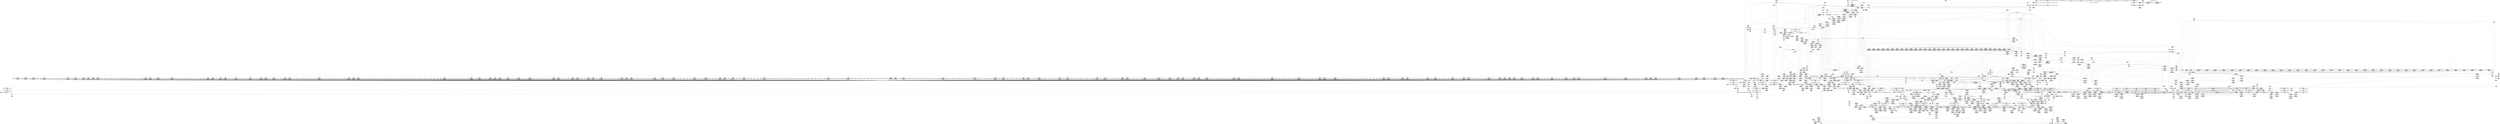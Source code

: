 digraph {
	CE0x3d84360 [shape=record,shape=Mrecord,label="{CE0x3d84360|80:_i64,_:_CRE_1632,1633_}"]
	CE0x3d72200 [shape=record,shape=Mrecord,label="{CE0x3d72200|80:_i64,_:_CRE_599,600_}"]
	CE0x3d82750 [shape=record,shape=Mrecord,label="{CE0x3d82750|80:_i64,_:_CRE_1584,1592_|*MultipleSource*|security/apparmor/include/apparmor.h,117|*LoadInst*|security/apparmor/include/apparmor.h,117}"]
	CE0x3da10b0 [shape=record,shape=Mrecord,label="{CE0x3da10b0|aa_cred_profile:tmp13|*SummSink*}"]
	CE0x3d869a0 [shape=record,shape=Mrecord,label="{CE0x3d869a0|80:_i64,_:_CRE_1668,1669_}"]
	CE0x3d6d460 [shape=record,shape=Mrecord,label="{CE0x3d6d460|80:_i64,_:_CRE_450,451_}"]
	CE0x3d08c60 [shape=record,shape=Mrecord,label="{CE0x3d08c60|GLOBAL:aa_path_perm|*Constant*|*SummSource*}"]
	CE0x3d81680 [shape=record,shape=Mrecord,label="{CE0x3d81680|80:_i64,_:_CRE_1368,1369_}"]
	CE0x3de38b0 [shape=record,shape=Mrecord,label="{CE0x3de38b0|aa_map_file_to_perms:tmp|*SummSink*}"]
	CE0x3d10180 [shape=record,shape=Mrecord,label="{CE0x3d10180|i64_0|*Constant*}"]
	CE0x3d8d770 [shape=record,shape=Mrecord,label="{CE0x3d8d770|aa_cred_profile:if.then|*SummSink*}"]
	CE0x3d09e40 [shape=record,shape=Mrecord,label="{CE0x3d09e40|COLLAPSED:_GCRE_current_task_external_global_%struct.task_struct*:_elem_0::|security/apparmor/lsm.c,390}"]
	CE0x3d309a0 [shape=record,shape=Mrecord,label="{CE0x3d309a0|mediated_filesystem:tmp|*SummSource*}"]
	CE0x3da1290 [shape=record,shape=Mrecord,label="{CE0x3da1290|aa_cred_profile:lnot2|security/apparmor/include/context.h,100}"]
	CE0x3d7cf30 [shape=record,shape=Mrecord,label="{CE0x3d7cf30|80:_i64,_:_CRE_1331,1332_}"]
	CE0x3d16e30 [shape=record,shape=Mrecord,label="{CE0x3d16e30|aa_cred_profile:tmp4|*LoadInst*|security/apparmor/include/context.h,99|*SummSink*}"]
	CE0x3d6b9d0 [shape=record,shape=Mrecord,label="{CE0x3d6b9d0|80:_i64,_:_CRE_425,426_}"]
	CE0x3d6b590 [shape=record,shape=Mrecord,label="{CE0x3d6b590|80:_i64,_:_CRE_421,422_}"]
	CE0x3debbf0 [shape=record,shape=Mrecord,label="{CE0x3debbf0|aa_map_file_to_perms:if.end19|*SummSource*}"]
	CE0x3cf2530 [shape=record,shape=Mrecord,label="{CE0x3cf2530|mediated_filesystem:i_sb|security/apparmor/include/apparmor.h,117}"]
	CE0x3d5b860 [shape=record,shape=Mrecord,label="{CE0x3d5b860|i64*_getelementptr_inbounds_(_16_x_i64_,_16_x_i64_*___llvm_gcov_ctr46,_i64_0,_i64_8)|*Constant*}"]
	CE0x3cf36b0 [shape=record,shape=Mrecord,label="{CE0x3cf36b0|aa_cred_profile:tmp9|security/apparmor/include/context.h,100|*SummSink*}"]
	CE0x3dcf500 [shape=record,shape=Mrecord,label="{CE0x3dcf500|aa_cred_profile:tmp24|security/apparmor/include/context.h,100}"]
	CE0x3df7330 [shape=record,shape=Mrecord,label="{CE0x3df7330|aa_map_file_to_perms:tmp31|security/apparmor/include/file.h,209|*SummSink*}"]
	CE0x3d546b0 [shape=record,shape=Mrecord,label="{CE0x3d546b0|aa_cred_profile:expval|security/apparmor/include/context.h,100|*SummSink*}"]
	CE0x3cf2f30 [shape=record,shape=Mrecord,label="{CE0x3cf2f30|i32_10|*Constant*|*SummSource*}"]
	CE0x3d08700 [shape=record,shape=Mrecord,label="{CE0x3d08700|apparmor_file_open:call9|security/apparmor/lsm.c,401|*SummSink*}"]
	CE0x3debd20 [shape=record,shape=Mrecord,label="{CE0x3debd20|aa_map_file_to_perms:if.end19|*SummSink*}"]
	CE0x3d9d040 [shape=record,shape=Mrecord,label="{CE0x3d9d040|i1_true|*Constant*}"]
	CE0x3d54c90 [shape=record,shape=Mrecord,label="{CE0x3d54c90|aa_cred_profile:tobool4|security/apparmor/include/context.h,100|*SummSink*}"]
	CE0x3d68a50 [shape=record,shape=Mrecord,label="{CE0x3d68a50|file_inode:tmp3|*SummSource*}"]
	CE0x3d81790 [shape=record,shape=Mrecord,label="{CE0x3d81790|80:_i64,_:_CRE_1369,1370_}"]
	CE0x3d5a860 [shape=record,shape=Mrecord,label="{CE0x3d5a860|i64*_getelementptr_inbounds_(_16_x_i64_,_16_x_i64_*___llvm_gcov_ctr46,_i64_0,_i64_7)|*Constant*|*SummSource*}"]
	CE0x3d4ed30 [shape=record,shape=Mrecord,label="{CE0x3d4ed30|apparmor_file_open:tmp19|security/apparmor/lsm.c,396|*SummSource*}"]
	CE0x3d72fd0 [shape=record,shape=Mrecord,label="{CE0x3d72fd0|80:_i64,_:_CRE_612,613_}"]
	CE0x3d85df0 [shape=record,shape=Mrecord,label="{CE0x3d85df0|80:_i64,_:_CRE_1657,1658_}"]
	CE0x3d86230 [shape=record,shape=Mrecord,label="{CE0x3d86230|80:_i64,_:_CRE_1661,1662_}"]
	CE0x3d75710 [shape=record,shape=Mrecord,label="{CE0x3d75710|80:_i64,_:_CRE_720,736_|*MultipleSource*|security/apparmor/include/apparmor.h,117|*LoadInst*|security/apparmor/include/apparmor.h,117}"]
	CE0x3cd0f50 [shape=record,shape=Mrecord,label="{CE0x3cd0f50|apparmor_file_open:tmp1}"]
	CE0x3d31e30 [shape=record,shape=Mrecord,label="{CE0x3d31e30|80:_i64,_:_CRE_192,200_|*MultipleSource*|security/apparmor/include/apparmor.h,117|*LoadInst*|security/apparmor/include/apparmor.h,117}"]
	CE0x3dc2510 [shape=record,shape=Mrecord,label="{CE0x3dc2510|i64_6|*Constant*|*SummSink*}"]
	CE0x3cf1bc0 [shape=record,shape=Mrecord,label="{CE0x3cf1bc0|_call_void_mcount()_#2|*SummSource*}"]
	CE0x3d6a380 [shape=record,shape=Mrecord,label="{CE0x3d6a380|80:_i64,_:_CRE_404,405_}"]
	"CONST[source:2(external),value:0(static)][purpose:{operation}][SrcIdx:13]"
	CE0x3deccd0 [shape=record,shape=Mrecord,label="{CE0x3deccd0|aa_map_file_to_perms:if.then11|*SummSource*}"]
	CE0x3d4af50 [shape=record,shape=Mrecord,label="{CE0x3d4af50|124:_i32,_128:_i64,_144:_i32,_192:_i32,_200:_%struct.aa_dfa*,_:_CRE_536,544_|*MultipleSource*|security/apparmor/lsm.c,395|security/apparmor/lsm.c,396}"]
	CE0x3d4d130 [shape=record,shape=Mrecord,label="{CE0x3d4d130|apparmor_file_open:tmp21|security/apparmor/lsm.c,397|*SummSource*}"]
	CE0x3d08af0 [shape=record,shape=Mrecord,label="{CE0x3d08af0|apparmor_file_open:call10|security/apparmor/lsm.c,400|*SummSource*}"]
	CE0x3d0be50 [shape=record,shape=Mrecord,label="{CE0x3d0be50|i64_5|*Constant*}"]
	CE0x3d33570 [shape=record,shape=Mrecord,label="{CE0x3d33570|80:_i64,_:_CRE_288,296_|*MultipleSource*|security/apparmor/include/apparmor.h,117|*LoadInst*|security/apparmor/include/apparmor.h,117}"]
	CE0x3d74950 [shape=record,shape=Mrecord,label="{CE0x3d74950|80:_i64,_:_CRE_656,664_|*MultipleSource*|security/apparmor/include/apparmor.h,117|*LoadInst*|security/apparmor/include/apparmor.h,117}"]
	CE0x3d62df0 [shape=record,shape=Mrecord,label="{CE0x3d62df0|apparmor_file_open:error.0}"]
	CE0x3d65340 [shape=record,shape=Mrecord,label="{CE0x3d65340|apparmor_file_open:tmp28|security/apparmor/lsm.c,407}"]
	CE0x3d720f0 [shape=record,shape=Mrecord,label="{CE0x3d720f0|80:_i64,_:_CRE_598,599_}"]
	CE0x3d41800 [shape=record,shape=Mrecord,label="{CE0x3d41800|_ret_i32_%call17,_!dbg_!15526|security/apparmor/file.c,307|*SummSource*}"]
	CE0x3d72a80 [shape=record,shape=Mrecord,label="{CE0x3d72a80|80:_i64,_:_CRE_607,608_}"]
	CE0x3d75330 [shape=record,shape=Mrecord,label="{CE0x3d75330|80:_i64,_:_CRE_704,708_|*MultipleSource*|security/apparmor/include/apparmor.h,117|*LoadInst*|security/apparmor/include/apparmor.h,117}"]
	CE0x3d37fb0 [shape=record,shape=Mrecord,label="{CE0x3d37fb0|mediated_filesystem:tmp2|*SummSink*}"]
	CE0x3df72c0 [shape=record,shape=Mrecord,label="{CE0x3df72c0|i64*_getelementptr_inbounds_(_19_x_i64_,_19_x_i64_*___llvm_gcov_ctr100,_i64_0,_i64_14)|*Constant*|*SummSink*}"]
	CE0x3d84250 [shape=record,shape=Mrecord,label="{CE0x3d84250|80:_i64,_:_CRE_1631,1632_}"]
	CE0x3d67270 [shape=record,shape=Mrecord,label="{CE0x3d67270|file_inode:bb}"]
	CE0x3d7c490 [shape=record,shape=Mrecord,label="{CE0x3d7c490|80:_i64,_:_CRE_1321,1322_}"]
	CE0x3d6bae0 [shape=record,shape=Mrecord,label="{CE0x3d6bae0|80:_i64,_:_CRE_426,427_}"]
	CE0x3d36a30 [shape=record,shape=Mrecord,label="{CE0x3d36a30|80:_i64,_:_CRE_136,140_|*MultipleSource*|security/apparmor/include/apparmor.h,117|*LoadInst*|security/apparmor/include/apparmor.h,117}"]
	CE0x3d847a0 [shape=record,shape=Mrecord,label="{CE0x3d847a0|80:_i64,_:_CRE_1636,1637_}"]
	CE0x3d96e90 [shape=record,shape=Mrecord,label="{CE0x3d96e90|aa_cred_profile:tmp3|*SummSink*}"]
	CE0x3dc08a0 [shape=record,shape=Mrecord,label="{CE0x3dc08a0|aa_map_file_to_perms:and12|security/apparmor/include/file.h,206|*SummSource*}"]
	"CONST[source:2(external),value:0(static)][purpose:{operation}][SrcIdx:5]"
	CE0x3d70550 [shape=record,shape=Mrecord,label="{CE0x3d70550|80:_i64,_:_CRE_572,573_}"]
	CE0x3d8c5f0 [shape=record,shape=Mrecord,label="{CE0x3d8c5f0|80:_i64,_:_CRE_2264,2268_|*MultipleSource*|security/apparmor/include/apparmor.h,117|*LoadInst*|security/apparmor/include/apparmor.h,117}"]
	CE0x3d08200 [shape=record,shape=Mrecord,label="{CE0x3d08200|i32_46|*Constant*|*SummSink*}"]
	CE0x3d433e0 [shape=record,shape=Mrecord,label="{CE0x3d433e0|apparmor_file_open:call5|security/apparmor/lsm.c,395|*SummSource*}"]
	CE0x3d440e0 [shape=record,shape=Mrecord,label="{CE0x3d440e0|apparmor_file_open:cred|Function::apparmor_file_open&Arg::cred::|*SummSource*}"]
	CE0x3cd9ba0 [shape=record,shape=Mrecord,label="{CE0x3cd9ba0|apparmor_file_open:tmp2|*LoadInst*|security/apparmor/lsm.c,378}"]
	CE0x3d15380 [shape=record,shape=Mrecord,label="{CE0x3d15380|%struct.task_struct*_(%struct.task_struct**)*_asm_movq_%gs:$_1:P_,$0_,_r,im,_dirflag_,_fpsr_,_flags_|*SummSink*}"]
	CE0x3da3be0 [shape=record,shape=Mrecord,label="{CE0x3da3be0|aa_map_file_to_perms:tmp6|security/apparmor/include/file.h,200|*SummSource*}"]
	CE0x3d7aed0 [shape=record,shape=Mrecord,label="{CE0x3d7aed0|80:_i64,_:_CRE_1296,1300_|*MultipleSource*|security/apparmor/include/apparmor.h,117|*LoadInst*|security/apparmor/include/apparmor.h,117}"]
	CE0x3df1650 [shape=record,shape=Mrecord,label="{CE0x3df1650|aa_map_file_to_perms:tmp12|security/apparmor/include/file.h,202}"]
	CE0x3cde550 [shape=record,shape=Mrecord,label="{CE0x3cde550|apparmor_file_open:if.end|*SummSource*}"]
	CE0x3d90270 [shape=record,shape=Mrecord,label="{CE0x3d90270|aa_cred_profile:lor.rhs|*SummSink*}"]
	CE0x3d3c910 [shape=record,shape=Mrecord,label="{CE0x3d3c910|80:_i64,_:_CRE_1353,1354_}"]
	CE0x3da26e0 [shape=record,shape=Mrecord,label="{CE0x3da26e0|128:_i8*,_:_CRE_32,36_|*MultipleSource*|Function::aa_cred_profile&Arg::cred::|Function::apparmor_file_open&Arg::cred::|security/apparmor/include/context.h,99}"]
	CE0x3d95fc0 [shape=record,shape=Mrecord,label="{CE0x3d95fc0|aa_cred_profile:lnot.ext|security/apparmor/include/context.h,100|*SummSource*}"]
	CE0x3d33f20 [shape=record,shape=Mrecord,label="{CE0x3d33f20|80:_i64,_:_CRE_328,336_|*MultipleSource*|security/apparmor/include/apparmor.h,117|*LoadInst*|security/apparmor/include/apparmor.h,117}"]
	CE0x3ded700 [shape=record,shape=Mrecord,label="{CE0x3ded700|aa_map_file_to_perms:tmp11|security/apparmor/include/file.h,202|*SummSink*}"]
	CE0x3da38d0 [shape=record,shape=Mrecord,label="{CE0x3da38d0|GLOBAL:__llvm_gcov_ctr100|Global_var:__llvm_gcov_ctr100|*SummSink*}"]
	CE0x3ddff10 [shape=record,shape=Mrecord,label="{CE0x3ddff10|aa_map_file_to_perms:or|security/apparmor/include/file.h,201}"]
	CE0x3dedd20 [shape=record,shape=Mrecord,label="{CE0x3dedd20|aa_map_file_to_perms:if.end6|*SummSource*}"]
	CE0x3df0b70 [shape=record,shape=Mrecord,label="{CE0x3df0b70|aa_map_file_to_perms:tobool3|security/apparmor/include/file.h,202|*SummSource*}"]
	CE0x3df6ce0 [shape=record,shape=Mrecord,label="{CE0x3df6ce0|i64*_getelementptr_inbounds_(_19_x_i64_,_19_x_i64_*___llvm_gcov_ctr100,_i64_0,_i64_14)|*Constant*}"]
	CE0x3df8730 [shape=record,shape=Mrecord,label="{CE0x3df8730|aa_map_file_to_perms:perms.3}"]
	CE0x3d98280 [shape=record,shape=Mrecord,label="{CE0x3d98280|aa_map_file_to_perms:f_mode|security/apparmor/include/file.h,200}"]
	CE0x3d76e00 [shape=record,shape=Mrecord,label="{CE0x3d76e00|80:_i64,_:_CRE_1221,1222_}"]
	CE0x3d0b820 [shape=record,shape=Mrecord,label="{CE0x3d0b820|apparmor_file_open:bf.clear|security/apparmor/lsm.c,390|*SummSource*}"]
	CE0x3dfa4e0 [shape=record,shape=Mrecord,label="{CE0x3dfa4e0|i64_16|*Constant*|*SummSink*}"]
	CE0x3d6e230 [shape=record,shape=Mrecord,label="{CE0x3d6e230|80:_i64,_:_CRE_463,464_}"]
	CE0x3d5aba0 [shape=record,shape=Mrecord,label="{CE0x3d5aba0|i64*_getelementptr_inbounds_(_16_x_i64_,_16_x_i64_*___llvm_gcov_ctr46,_i64_0,_i64_7)|*Constant*|*SummSink*}"]
	CE0x3dc11a0 [shape=record,shape=Mrecord,label="{CE0x3dc11a0|aa_map_file_to_perms:perms.2|*SummSource*}"]
	CE0x3d35700 [shape=record,shape=Mrecord,label="{CE0x3d35700|80:_i64,_:_CRE_64,72_|*MultipleSource*|security/apparmor/include/apparmor.h,117|*LoadInst*|security/apparmor/include/apparmor.h,117}"]
	CE0x3d8e940 [shape=record,shape=Mrecord,label="{CE0x3d8e940|i64*_getelementptr_inbounds_(_16_x_i64_,_16_x_i64_*___llvm_gcov_ctr46,_i64_0,_i64_1)|*Constant*|*SummSink*}"]
	CE0x3d35520 [shape=record,shape=Mrecord,label="{CE0x3d35520|80:_i64,_:_CRE_56,64_|*MultipleSource*|security/apparmor/include/apparmor.h,117|*LoadInst*|security/apparmor/include/apparmor.h,117}"]
	CE0x3df1490 [shape=record,shape=Mrecord,label="{CE0x3df1490|aa_map_file_to_perms:tmp12|security/apparmor/include/file.h,202|*SummSource*}"]
	CE0x3cda120 [shape=record,shape=Mrecord,label="{CE0x3cda120|apparmor_file_open:if.then6|*SummSink*}"]
	CE0x3d6d130 [shape=record,shape=Mrecord,label="{CE0x3d6d130|80:_i64,_:_CRE_447,448_}"]
	CE0x3d40780 [shape=record,shape=Mrecord,label="{CE0x3d40780|aa_path_perm:flags|Function::aa_path_perm&Arg::flags::}"]
	CE0x3d68e30 [shape=record,shape=Mrecord,label="{CE0x3d68e30|_call_void_mcount()_#2|*SummSource*}"]
	CE0x3d61bb0 [shape=record,shape=Mrecord,label="{CE0x3d61bb0|i32_100|*Constant*}"]
	CE0x3d146c0 [shape=record,shape=Mrecord,label="{CE0x3d146c0|apparmor_file_open:tmp8|security/apparmor/lsm.c,383}"]
	CE0x3df6620 [shape=record,shape=Mrecord,label="{CE0x3df6620|aa_map_file_to_perms:tmp30|security/apparmor/include/file.h,208|*SummSink*}"]
	CE0x3d4dd80 [shape=record,shape=Mrecord,label="{CE0x3d4dd80|i64_7|*Constant*|*SummSink*}"]
	CE0x3dd5c10 [shape=record,shape=Mrecord,label="{CE0x3dd5c10|aa_map_file_to_perms:if.then}"]
	CE0x3d6bf20 [shape=record,shape=Mrecord,label="{CE0x3d6bf20|80:_i64,_:_CRE_430,431_}"]
	CE0x3dc3440 [shape=record,shape=Mrecord,label="{CE0x3dc3440|aa_cred_profile:do.body5|*SummSink*}"]
	CE0x3d4f2d0 [shape=record,shape=Mrecord,label="{CE0x3d4f2d0|apparmor_file_open:tmp20|security/apparmor/lsm.c,396|*SummSink*}"]
	CE0x3d70770 [shape=record,shape=Mrecord,label="{CE0x3d70770|80:_i64,_:_CRE_574,575_}"]
	CE0x3d3f330 [shape=record,shape=Mrecord,label="{CE0x3d3f330|apparmor_file_open:tmp25|security/apparmor/lsm.c,398|*SummSink*}"]
	CE0x3d405e0 [shape=record,shape=Mrecord,label="{CE0x3d405e0|aa_path_perm:path|Function::aa_path_perm&Arg::path::|*SummSink*}"]
	CE0x3dc0bc0 [shape=record,shape=Mrecord,label="{CE0x3dc0bc0|aa_map_file_to_perms:or13|security/apparmor/include/file.h,206|*SummSource*}"]
	CE0x3d5b6a0 [shape=record,shape=Mrecord,label="{CE0x3d5b6a0|aa_cred_profile:tmp19|security/apparmor/include/context.h,100|*SummSink*}"]
	CE0x3d81bd0 [shape=record,shape=Mrecord,label="{CE0x3d81bd0|80:_i64,_:_CRE_1373,1374_}"]
	CE0x39d2990 [shape=record,shape=Mrecord,label="{CE0x39d2990|apparmor_file_open:file|Function::apparmor_file_open&Arg::file::|*SummSink*}"]
	CE0x3d11830 [shape=record,shape=Mrecord,label="{CE0x3d11830|apparmor_file_open:call2|security/apparmor/lsm.c,390}"]
	CE0x3d56780 [shape=record,shape=Mrecord,label="{CE0x3d56780|_call_void_mcount()_#2}"]
	"CONST[source:2(external),value:0(static)][purpose:{operation}][SrcIdx:10]"
	CE0x3cf1420 [shape=record,shape=Mrecord,label="{CE0x3cf1420|file_inode:f_inode|include/linux/fs.h,1916}"]
	CE0x3d0c7b0 [shape=record,shape=Mrecord,label="{CE0x3d0c7b0|apparmor_file_open:tmp10|security/apparmor/lsm.c,390|*SummSink*}"]
	CE0x3cf6760 [shape=record,shape=Mrecord,label="{CE0x3cf6760|apparmor_file_open:call1|security/apparmor/lsm.c,382}"]
	CE0x3d44fa0 [shape=record,shape=Mrecord,label="{CE0x3d44fa0|i32_11|*Constant*}"]
	CE0x3df48e0 [shape=record,shape=Mrecord,label="{CE0x3df48e0|aa_map_file_to_perms:tobool16|security/apparmor/include/file.h,208}"]
	CE0x3d6d020 [shape=record,shape=Mrecord,label="{CE0x3d6d020|80:_i64,_:_CRE_446,447_}"]
	CE0x3d56c90 [shape=record,shape=Mrecord,label="{CE0x3d56c90|aa_map_file_to_perms:tmp5|security/apparmor/include/file.h,200}"]
	CE0x3d85ac0 [shape=record,shape=Mrecord,label="{CE0x3d85ac0|80:_i64,_:_CRE_1654,1655_}"]
	CE0x3d05980 [shape=record,shape=Mrecord,label="{CE0x3d05980|apparmor_file_open:tmp9|security/apparmor/lsm.c,383}"]
	CE0x3d858a0 [shape=record,shape=Mrecord,label="{CE0x3d858a0|80:_i64,_:_CRE_1652,1653_}"]
	CE0x3ddc440 [shape=record,shape=Mrecord,label="{CE0x3ddc440|i64*_getelementptr_inbounds_(_19_x_i64_,_19_x_i64_*___llvm_gcov_ctr100,_i64_0,_i64_11)|*Constant*}"]
	CE0x3cd4420 [shape=record,shape=Mrecord,label="{CE0x3cd4420|apparmor_file_open:bb|*SummSink*}"]
	CE0x3de3170 [shape=record,shape=Mrecord,label="{CE0x3de3170|aa_map_file_to_perms:tmp21|security/apparmor/include/file.h,205|*SummSink*}"]
	CE0x3cdf600 [shape=record,shape=Mrecord,label="{CE0x3cdf600|apparmor_file_open:tmp}"]
	CE0x39aa710 [shape=record,shape=Mrecord,label="{CE0x39aa710|i32_0|*Constant*}"]
	CE0x3dfa930 [shape=record,shape=Mrecord,label="{CE0x3dfa930|i64_15|*Constant*|*SummSink*}"]
	CE0x3d98570 [shape=record,shape=Mrecord,label="{CE0x3d98570|aa_cred_profile:tmp6|security/apparmor/include/context.h,100}"]
	CE0x3d692f0 [shape=record,shape=Mrecord,label="{CE0x3d692f0|file_inode:f_inode|include/linux/fs.h,1916|*SummSource*}"]
	CE0x3dee470 [shape=record,shape=Mrecord,label="{CE0x3dee470|aa_map_file_to_perms:tmp24|security/apparmor/include/file.h,205}"]
	CE0x3d3ca20 [shape=record,shape=Mrecord,label="{CE0x3d3ca20|80:_i64,_:_CRE_1354,1355_}"]
	CE0x3d33380 [shape=record,shape=Mrecord,label="{CE0x3d33380|80:_i64,_:_CRE_280,288_|*MultipleSource*|security/apparmor/include/apparmor.h,117|*LoadInst*|security/apparmor/include/apparmor.h,117}"]
	CE0x3de27c0 [shape=record,shape=Mrecord,label="{CE0x3de27c0|aa_map_file_to_perms:tmp14|security/apparmor/include/file.h,202}"]
	CE0x3d78670 [shape=record,shape=Mrecord,label="{CE0x3d78670|80:_i64,_:_CRE_1244,1245_}"]
	CE0x3d461c0 [shape=record,shape=Mrecord,label="{CE0x3d461c0|124:_i32,_128:_i64,_144:_i32,_192:_i32,_200:_%struct.aa_dfa*,_:_CRE_32,40_|*MultipleSource*|security/apparmor/lsm.c,395|security/apparmor/lsm.c,396}"]
	CE0x3d71540 [shape=record,shape=Mrecord,label="{CE0x3d71540|80:_i64,_:_CRE_587,588_}"]
	CE0x3d7c270 [shape=record,shape=Mrecord,label="{CE0x3d7c270|80:_i64,_:_CRE_1319,1320_}"]
	CE0x3d0cd10 [shape=record,shape=Mrecord,label="{CE0x3d0cd10|i64_4|*Constant*|*SummSource*}"]
	CE0x3d638f0 [shape=record,shape=Mrecord,label="{CE0x3d638f0|i64*_getelementptr_inbounds_(_12_x_i64_,_12_x_i64_*___llvm_gcov_ctr99,_i64_0,_i64_10)|*Constant*|*SummSink*}"]
	CE0x3df7490 [shape=record,shape=Mrecord,label="{CE0x3df7490|aa_map_file_to_perms:tmp32|security/apparmor/include/file.h,209}"]
	CE0x3d5c3c0 [shape=record,shape=Mrecord,label="{CE0x3d5c3c0|aa_cred_profile:tmp20|security/apparmor/include/context.h,100|*SummSink*}"]
	CE0x3df7210 [shape=record,shape=Mrecord,label="{CE0x3df7210|i64*_getelementptr_inbounds_(_19_x_i64_,_19_x_i64_*___llvm_gcov_ctr100,_i64_0,_i64_14)|*Constant*|*SummSource*}"]
	CE0x3dfa820 [shape=record,shape=Mrecord,label="{CE0x3dfa820|i64_15|*Constant*}"]
	CE0x3d6a6b0 [shape=record,shape=Mrecord,label="{CE0x3d6a6b0|80:_i64,_:_CRE_407,408_}"]
	CE0x3d9f690 [shape=record,shape=Mrecord,label="{CE0x3d9f690|128:_i8*,_:_CRE_56,64_|*MultipleSource*|Function::aa_cred_profile&Arg::cred::|Function::apparmor_file_open&Arg::cred::|security/apparmor/include/context.h,99}"]
	CE0x3d054a0 [shape=record,shape=Mrecord,label="{CE0x3d054a0|apparmor_file_open:tmp3|security/apparmor/lsm.c,378|*SummSource*}"]
	CE0x3dd97e0 [shape=record,shape=Mrecord,label="{CE0x3dd97e0|aa_map_file_to_perms:tobool10|security/apparmor/include/file.h,205|*SummSource*}"]
	CE0x3d6c030 [shape=record,shape=Mrecord,label="{CE0x3d6c030|80:_i64,_:_CRE_431,432_}"]
	CE0x3d87550 [shape=record,shape=Mrecord,label="{CE0x3d87550|80:_i64,_:_CRE_1679,1680_}"]
	CE0x3d8d690 [shape=record,shape=Mrecord,label="{CE0x3d8d690|aa_map_file_to_perms:tobool|security/apparmor/include/file.h,200|*SummSink*}"]
	CE0x3d6c470 [shape=record,shape=Mrecord,label="{CE0x3d6c470|80:_i64,_:_CRE_435,436_}"]
	CE0x3ccbe90 [shape=record,shape=Mrecord,label="{CE0x3ccbe90|apparmor_file_open:if.then|*SummSource*}"]
	CE0x3d414b0 [shape=record,shape=Mrecord,label="{CE0x3d414b0|aa_path_perm:cond|Function::aa_path_perm&Arg::cond::|*SummSink*}"]
	CE0x3d9c480 [shape=record,shape=Mrecord,label="{CE0x3d9c480|aa_cred_profile:lnot|security/apparmor/include/context.h,100}"]
	CE0x3d78ab0 [shape=record,shape=Mrecord,label="{CE0x3d78ab0|80:_i64,_:_CRE_1248,1249_}"]
	CE0x3d43d10 [shape=record,shape=Mrecord,label="{CE0x3d43d10|aa_cred_profile:cred|Function::aa_cred_profile&Arg::cred::}"]
	CE0x3d31c10 [shape=record,shape=Mrecord,label="{CE0x3d31c10|80:_i64,_:_CRE_184,188_|*MultipleSource*|security/apparmor/include/apparmor.h,117|*LoadInst*|security/apparmor/include/apparmor.h,117}"]
	CE0x3dc3550 [shape=record,shape=Mrecord,label="{CE0x3dc3550|aa_cred_profile:do.end10}"]
	CE0x3dfac10 [shape=record,shape=Mrecord,label="{CE0x3dfac10|aa_map_file_to_perms:tmp33|security/apparmor/include/file.h,210|*SummSink*}"]
	CE0x3d4d660 [shape=record,shape=Mrecord,label="{CE0x3d4d660|i64_3|*Constant*|*SummSource*}"]
	CE0x3cdf940 [shape=record,shape=Mrecord,label="{CE0x3cdf940|apparmor_file_open:bb}"]
	CE0x3cd12b0 [shape=record,shape=Mrecord,label="{CE0x3cd12b0|apparmor_file_open:if.end}"]
	CE0x3de5d80 [shape=record,shape=Mrecord,label="{CE0x3de5d80|i32_-3|*Constant*|*SummSink*}"]
	CE0x3d05210 [shape=record,shape=Mrecord,label="{CE0x3d05210|apparmor_file_open:tmp3|security/apparmor/lsm.c,378}"]
	CE0x3d32fa0 [shape=record,shape=Mrecord,label="{CE0x3d32fa0|80:_i64,_:_CRE_268,272_|*MultipleSource*|security/apparmor/include/apparmor.h,117|*LoadInst*|security/apparmor/include/apparmor.h,117}"]
	CE0x3d39bd0 [shape=record,shape=Mrecord,label="{CE0x3d39bd0|80:_i64,_:_CRE_16,20_|*MultipleSource*|security/apparmor/include/apparmor.h,117|*LoadInst*|security/apparmor/include/apparmor.h,117}"]
	CE0x3df3d00 [shape=record,shape=Mrecord,label="{CE0x3df3d00|i32_512|*Constant*|*SummSink*}"]
	CE0x3d6d680 [shape=record,shape=Mrecord,label="{CE0x3d6d680|80:_i64,_:_CRE_452,453_}"]
	CE0x3d6d790 [shape=record,shape=Mrecord,label="{CE0x3d6d790|80:_i64,_:_CRE_453,454_}"]
	CE0x3d9cec0 [shape=record,shape=Mrecord,label="{CE0x3d9cec0|mediated_filesystem:tobool|security/apparmor/include/apparmor.h,117|*SummSource*}"]
	CE0x3d45440 [shape=record,shape=Mrecord,label="{CE0x3d45440|124:_i32,_128:_i64,_144:_i32,_192:_i32,_200:_%struct.aa_dfa*,_:_CRE_0,8_|*MultipleSource*|security/apparmor/lsm.c,395|security/apparmor/lsm.c,396}"]
	CE0x3ceb370 [shape=record,shape=Mrecord,label="{CE0x3ceb370|i32_14|*Constant*}"]
	CE0x3da2d50 [shape=record,shape=Mrecord,label="{CE0x3da2d50|128:_i8*,_:_CRE_0,4_|*MultipleSource*|Function::aa_cred_profile&Arg::cred::|Function::apparmor_file_open&Arg::cred::|security/apparmor/include/context.h,99}"]
	CE0x3de5bc0 [shape=record,shape=Mrecord,label="{CE0x3de5bc0|i32_-3|*Constant*|*SummSource*}"]
	CE0x3d78340 [shape=record,shape=Mrecord,label="{CE0x3d78340|80:_i64,_:_CRE_1241,1242_}"]
	CE0x3d6a5a0 [shape=record,shape=Mrecord,label="{CE0x3d6a5a0|80:_i64,_:_CRE_406,407_}"]
	CE0x3d4a5f0 [shape=record,shape=Mrecord,label="{CE0x3d4a5f0|124:_i32,_128:_i64,_144:_i32,_192:_i32,_200:_%struct.aa_dfa*,_:_CRE_256,264_|*MultipleSource*|security/apparmor/lsm.c,395|security/apparmor/lsm.c,396}"]
	CE0x3d78cd0 [shape=record,shape=Mrecord,label="{CE0x3d78cd0|80:_i64,_:_CRE_1250,1251_}"]
	CE0x3d9ef40 [shape=record,shape=Mrecord,label="{CE0x3d9ef40|aa_cred_profile:lnot|security/apparmor/include/context.h,100|*SummSink*}"]
	CE0x3d7aa90 [shape=record,shape=Mrecord,label="{CE0x3d7aa90|80:_i64,_:_CRE_1278,1279_}"]
	CE0x3d5c2e0 [shape=record,shape=Mrecord,label="{CE0x3d5c2e0|aa_cred_profile:tmp20|security/apparmor/include/context.h,100}"]
	CE0x3d5d660 [shape=record,shape=Mrecord,label="{CE0x3d5d660|GLOBAL:aa_map_file_to_perms|*Constant*|*SummSink*}"]
	CE0x3cf4d50 [shape=record,shape=Mrecord,label="{CE0x3cf4d50|apparmor_file_open:bf.load|security/apparmor/lsm.c,390|*SummSource*}"]
	CE0x3d3e780 [shape=record,shape=Mrecord,label="{CE0x3d3e780|apparmor_file_open:mode8|security/apparmor/lsm.c,398}"]
	CE0x3d85240 [shape=record,shape=Mrecord,label="{CE0x3d85240|80:_i64,_:_CRE_1646,1647_}"]
	CE0x3df3e10 [shape=record,shape=Mrecord,label="{CE0x3df3e10|aa_map_file_to_perms:and15|security/apparmor/include/file.h,208|*SummSink*}"]
	CE0x3dfab00 [shape=record,shape=Mrecord,label="{CE0x3dfab00|aa_map_file_to_perms:tmp33|security/apparmor/include/file.h,210|*SummSource*}"]
	CE0x3d76ad0 [shape=record,shape=Mrecord,label="{CE0x3d76ad0|80:_i64,_:_CRE_1218,1219_}"]
	CE0x3dfafc0 [shape=record,shape=Mrecord,label="{CE0x3dfafc0|aa_map_file_to_perms:tmp34|security/apparmor/include/file.h,210|*SummSource*}"]
	CE0x3d3e380 [shape=record,shape=Mrecord,label="{CE0x3d3e380|apparmor_file_open:mode8|security/apparmor/lsm.c,398|*SummSink*}"]
	CE0x3d38650 [shape=record,shape=Mrecord,label="{CE0x3d38650|_call_void_mcount()_#2}"]
	CE0x3df7630 [shape=record,shape=Mrecord,label="{CE0x3df7630|aa_map_file_to_perms:tmp32|security/apparmor/include/file.h,209|*SummSource*}"]
	CE0x3d38a60 [shape=record,shape=Mrecord,label="{CE0x3d38a60|i64*_getelementptr_inbounds_(_2_x_i64_,_2_x_i64_*___llvm_gcov_ctr55,_i64_0,_i64_0)|*Constant*}"]
	CE0x3cf73e0 [shape=record,shape=Mrecord,label="{CE0x3cf73e0|apparmor_file_open:tmp7|security/apparmor/lsm.c,382}"]
	CE0x3cf6c90 [shape=record,shape=Mrecord,label="{CE0x3cf6c90|mediated_filesystem:entry}"]
	CE0x3de9330 [shape=record,shape=Mrecord,label="{CE0x3de9330|aa_map_file_to_perms:tmp8|security/apparmor/include/file.h,201|*SummSource*}"]
	CE0x3dec710 [shape=record,shape=Mrecord,label="{CE0x3dec710|i64_9|*Constant*|*SummSink*}"]
	CE0x3da3b50 [shape=record,shape=Mrecord,label="{CE0x3da3b50|aa_map_file_to_perms:tmp6|security/apparmor/include/file.h,200}"]
	CE0x3d662d0 [shape=record,shape=Mrecord,label="{CE0x3d662d0|apparmor_file_open:tmp27|security/apparmor/lsm.c,406|*SummSource*}"]
	CE0x3d8ecf0 [shape=record,shape=Mrecord,label="{CE0x3d8ecf0|aa_cred_profile:do.body6|*SummSource*}"]
	CE0x3d94370 [shape=record,shape=Mrecord,label="{CE0x3d94370|aa_map_file_to_perms:and7|security/apparmor/include/file.h,205|*SummSink*}"]
	CE0x3d83bf0 [shape=record,shape=Mrecord,label="{CE0x3d83bf0|80:_i64,_:_CRE_1625,1626_}"]
	CE0x3d46970 [shape=record,shape=Mrecord,label="{CE0x3d46970|124:_i32,_128:_i64,_144:_i32,_192:_i32,_200:_%struct.aa_dfa*,_:_CRE_56,64_|*MultipleSource*|security/apparmor/lsm.c,395|security/apparmor/lsm.c,396}"]
	CE0x3dc3000 [shape=record,shape=Mrecord,label="{CE0x3dc3000|aa_cred_profile:do.body}"]
	CE0x3d3bb40 [shape=record,shape=Mrecord,label="{CE0x3d3bb40|80:_i64,_:_CRE_1340,1341_}"]
	CE0x3de2e90 [shape=record,shape=Mrecord,label="{CE0x3de2e90|aa_map_file_to_perms:tmp22|security/apparmor/include/file.h,205}"]
	CE0x3df1150 [shape=record,shape=Mrecord,label="{CE0x3df1150|aa_map_file_to_perms:tmp11|security/apparmor/include/file.h,202}"]
	CE0x3cf1a80 [shape=record,shape=Mrecord,label="{CE0x3cf1a80|mediated_filesystem:bb}"]
	CE0x3d94c80 [shape=record,shape=Mrecord,label="{CE0x3d94c80|aa_cred_profile:do.body5}"]
	CE0x3d941c0 [shape=record,shape=Mrecord,label="{CE0x3d941c0|i32_1024|*Constant*|*SummSource*}"]
	CE0x3dfca40 [shape=record,shape=Mrecord,label="{CE0x3dfca40|i64*_getelementptr_inbounds_(_19_x_i64_,_19_x_i64_*___llvm_gcov_ctr100,_i64_0,_i64_17)|*Constant*|*SummSink*}"]
	CE0x3d3cf70 [shape=record,shape=Mrecord,label="{CE0x3d3cf70|80:_i64,_:_CRE_1359,1360_}"]
	CE0x3d999f0 [shape=record,shape=Mrecord,label="{CE0x3d999f0|aa_cred_profile:do.cond|*SummSource*}"]
	CE0x3dbdd10 [shape=record,shape=Mrecord,label="{CE0x3dbdd10|aa_cred_profile:do.end8|*SummSink*}"]
	CE0x3de05f0 [shape=record,shape=Mrecord,label="{CE0x3de05f0|aa_map_file_to_perms:tmp1}"]
	CE0x3d79990 [shape=record,shape=Mrecord,label="{CE0x3d79990|80:_i64,_:_CRE_1262,1263_}"]
	CE0x3d37f40 [shape=record,shape=Mrecord,label="{CE0x3d37f40|mediated_filesystem:tmp2|*SummSource*}"]
	CE0x3d450c0 [shape=record,shape=Mrecord,label="{CE0x3d450c0|i32_11|*Constant*|*SummSource*}"]
	CE0x3d86670 [shape=record,shape=Mrecord,label="{CE0x3d86670|80:_i64,_:_CRE_1665,1666_}"]
	CE0x3d6d240 [shape=record,shape=Mrecord,label="{CE0x3d6d240|80:_i64,_:_CRE_448,449_}"]
	CE0x3dfbf60 [shape=record,shape=Mrecord,label="{CE0x3dfbf60|aa_map_file_to_perms:tmp37|security/apparmor/include/file.h,211}"]
	CE0x3df6460 [shape=record,shape=Mrecord,label="{CE0x3df6460|aa_map_file_to_perms:tmp30|security/apparmor/include/file.h,208|*SummSource*}"]
	CE0x3d79dd0 [shape=record,shape=Mrecord,label="{CE0x3d79dd0|80:_i64,_:_CRE_1266,1267_}"]
	CE0x38a4070 [shape=record,shape=Mrecord,label="{CE0x38a4070|apparmor_file_open:f_security|security/apparmor/lsm.c,378|*SummSink*}"]
	CE0x3d6ddf0 [shape=record,shape=Mrecord,label="{CE0x3d6ddf0|80:_i64,_:_CRE_459,460_}"]
	CE0x3df1310 [shape=record,shape=Mrecord,label="{CE0x3df1310|aa_map_file_to_perms:tmp11|security/apparmor/include/file.h,202|*SummSource*}"]
	CE0x3d73960 [shape=record,shape=Mrecord,label="{CE0x3d73960|80:_i64,_:_CRE_621,622_}"]
	CE0x3dd73d0 [shape=record,shape=Mrecord,label="{CE0x3dd73d0|aa_map_file_to_perms:tmp25|security/apparmor/include/file.h,206|*SummSink*}"]
	CE0x3ce43e0 [shape=record,shape=Mrecord,label="{CE0x3ce43e0|get_current:tmp1}"]
	CE0x3d9aa20 [shape=record,shape=Mrecord,label="{CE0x3d9aa20|aa_cred_profile:tmp8|security/apparmor/include/context.h,100|*SummSource*}"]
	CE0x3d7c380 [shape=record,shape=Mrecord,label="{CE0x3d7c380|80:_i64,_:_CRE_1320,1321_}"]
	CE0x3d7ce20 [shape=record,shape=Mrecord,label="{CE0x3d7ce20|80:_i64,_:_CRE_1330,1331_}"]
	CE0x3d025f0 [shape=record,shape=Mrecord,label="{CE0x3d025f0|i32_2|*Constant*|*SummSource*}"]
	CE0x3dd8ad0 [shape=record,shape=Mrecord,label="{CE0x3dd8ad0|aa_map_file_to_perms:f_mode|security/apparmor/include/file.h,200|*SummSource*}"]
	CE0x3ddde10 [shape=record,shape=Mrecord,label="{CE0x3ddde10|aa_map_file_to_perms:tmp19|security/apparmor/include/file.h,205}"]
	CE0x3d3db50 [shape=record,shape=Mrecord,label="{CE0x3d3db50|apparmor_file_open:tmp23|security/apparmor/lsm.c,398}"]
	CE0x3dfc990 [shape=record,shape=Mrecord,label="{CE0x3dfc990|i64*_getelementptr_inbounds_(_19_x_i64_,_19_x_i64_*___llvm_gcov_ctr100,_i64_0,_i64_17)|*Constant*|*SummSource*}"]
	CE0x3d70330 [shape=record,shape=Mrecord,label="{CE0x3d70330|80:_i64,_:_CRE_570,571_}"]
	CE0x3d472d0 [shape=record,shape=Mrecord,label="{CE0x3d472d0|124:_i32,_128:_i64,_144:_i32,_192:_i32,_200:_%struct.aa_dfa*,_:_CRE_88,96_|*MultipleSource*|security/apparmor/lsm.c,395|security/apparmor/lsm.c,396}"]
	CE0x3d5d890 [shape=record,shape=Mrecord,label="{CE0x3d5d890|_call_void_asm_sideeffect_1:_09ud2_0A.pushsection___bug_table,_22a_22_0A2:_09.long_1b_-_2b,_$_0:c_-_2b_0A_09.word_$_1:c_,_0_0A_09.org_2b+$_2:c_0A.popsection_,_i,i,i,_dirflag_,_fpsr_,_flags_(i8*_getelementptr_inbounds_(_36_x_i8_,_36_x_i8_*_.str12,_i32_0,_i32_0),_i32_100,_i64_12)_#2,_!dbg_!15490,_!srcloc_!15493|security/apparmor/include/context.h,100|*SummSink*}"]
	CE0x3d98030 [shape=record,shape=Mrecord,label="{CE0x3d98030|aa_map_file_to_perms:tmp3|*LoadInst*|security/apparmor/include/file.h,200|*SummSource*}"]
	CE0x3d410e0 [shape=record,shape=Mrecord,label="{CE0x3d410e0|aa_path_perm:cond|Function::aa_path_perm&Arg::cond::}"]
	CE0x3d67c50 [shape=record,shape=Mrecord,label="{CE0x3d67c50|i64*_getelementptr_inbounds_(_2_x_i64_,_2_x_i64_*___llvm_gcov_ctr88,_i64_0,_i64_1)|*Constant*}"]
	CE0x3da1fb0 [shape=record,shape=Mrecord,label="{CE0x3da1fb0|aa_cred_profile:bb}"]
	CE0x3dbf9a0 [shape=record,shape=Mrecord,label="{CE0x3dbf9a0|aa_map_file_to_perms:tmp2|*LoadInst*|security/apparmor/include/file.h,197}"]
	CE0x3d7b0f0 [shape=record,shape=Mrecord,label="{CE0x3d7b0f0|80:_i64,_:_CRE_1304,1305_}"]
	CE0x3d10110 [shape=record,shape=Mrecord,label="{CE0x3d10110|apparmor_file_open:tmp4|security/apparmor/lsm.c,382|*SummSink*}"]
	CE0x3dbdb40 [shape=record,shape=Mrecord,label="{CE0x3dbdb40|aa_cred_profile:do.end8}"]
	CE0x3cda310 [shape=record,shape=Mrecord,label="{CE0x3cda310|i32_0|*Constant*}"]
	CE0x3d79ff0 [shape=record,shape=Mrecord,label="{CE0x3d79ff0|80:_i64,_:_CRE_1268,1269_}"]
	CE0x3dcca70 [shape=record,shape=Mrecord,label="{CE0x3dcca70|i64*_getelementptr_inbounds_(_16_x_i64_,_16_x_i64_*___llvm_gcov_ctr46,_i64_0,_i64_10)|*Constant*}"]
	CE0x3d6dac0 [shape=record,shape=Mrecord,label="{CE0x3d6dac0|80:_i64,_:_CRE_456,457_}"]
	CE0x3d08cd0 [shape=record,shape=Mrecord,label="{CE0x3d08cd0|GLOBAL:aa_path_perm|*Constant*|*SummSink*}"]
	CE0x3dd48e0 [shape=record,shape=Mrecord,label="{CE0x3dd48e0|aa_cred_profile:tmp33|security/apparmor/include/context.h,101}"]
	CE0x3d09100 [shape=record,shape=Mrecord,label="{CE0x3d09100|aa_path_perm:entry|*SummSink*}"]
	CE0x3dbc750 [shape=record,shape=Mrecord,label="{CE0x3dbc750|aa_cred_profile:tmp15|security/apparmor/include/context.h,100|*SummSource*}"]
	CE0x3d42700 [shape=record,shape=Mrecord,label="{CE0x3d42700|0:_i16,_:_CME_1,2_}"]
	CE0x3dce7e0 [shape=record,shape=Mrecord,label="{CE0x3dce7e0|aa_map_file_to_perms:tmp10|*LoadInst*|security/apparmor/include/file.h,202|*SummSource*}"]
	CE0x3dedf90 [shape=record,shape=Mrecord,label="{CE0x3dedf90|aa_map_file_to_perms:if.then11}"]
	CE0x3d119d0 [shape=record,shape=Mrecord,label="{CE0x3d119d0|apparmor_file_open:call2|security/apparmor/lsm.c,390|*SummSink*}"]
	CE0x3d05430 [shape=record,shape=Mrecord,label="{CE0x3d05430|apparmor_file_open:tmp3|security/apparmor/lsm.c,378|*SummSink*}"]
	CE0x3d4ea50 [shape=record,shape=Mrecord,label="{CE0x3d4ea50|apparmor_file_open:tmp19|security/apparmor/lsm.c,396}"]
	CE0x3d474e0 [shape=record,shape=Mrecord,label="{CE0x3d474e0|124:_i32,_128:_i64,_144:_i32,_192:_i32,_200:_%struct.aa_dfa*,_:_CRE_96,104_|*MultipleSource*|security/apparmor/lsm.c,395|security/apparmor/lsm.c,396}"]
	CE0x3d68550 [shape=record,shape=Mrecord,label="{CE0x3d68550|file_inode:tmp2|*SummSink*}"]
	CE0x3d7c8d0 [shape=record,shape=Mrecord,label="{CE0x3d7c8d0|80:_i64,_:_CRE_1325,1326_}"]
	CE0x3d05fc0 [shape=record,shape=Mrecord,label="{CE0x3d05fc0|apparmor_file_open:call|security/apparmor/lsm.c,382|*SummSink*}"]
	CE0x3d49ea0 [shape=record,shape=Mrecord,label="{CE0x3d49ea0|124:_i32,_128:_i64,_144:_i32,_192:_i32,_200:_%struct.aa_dfa*,_:_CRE_232,240_|*MultipleSource*|security/apparmor/lsm.c,395|security/apparmor/lsm.c,396}"]
	CE0x3df5060 [shape=record,shape=Mrecord,label="{CE0x3df5060|i64_13|*Constant*|*SummSink*}"]
	CE0x3d0eb40 [shape=record,shape=Mrecord,label="{CE0x3d0eb40|mediated_filesystem:inode|Function::mediated_filesystem&Arg::inode::|*SummSource*}"]
	CE0x3ddc600 [shape=record,shape=Mrecord,label="{CE0x3ddc600|aa_map_file_to_perms:tmp25|security/apparmor/include/file.h,206|*SummSource*}"]
	CE0x3d85570 [shape=record,shape=Mrecord,label="{CE0x3d85570|80:_i64,_:_CRE_1649,1650_}"]
	CE0x3d6d8a0 [shape=record,shape=Mrecord,label="{CE0x3d6d8a0|80:_i64,_:_CRE_454,455_}"]
	CE0x3d99390 [shape=record,shape=Mrecord,label="{CE0x3d99390|aa_cred_profile:tmp11|security/apparmor/include/context.h,100}"]
	CE0x3d82940 [shape=record,shape=Mrecord,label="{CE0x3d82940|80:_i64,_:_CRE_1592,1596_|*MultipleSource*|security/apparmor/include/apparmor.h,117|*LoadInst*|security/apparmor/include/apparmor.h,117}"]
	CE0x3d9b630 [shape=record,shape=Mrecord,label="{CE0x3d9b630|aa_map_file_to_perms:tmp17|security/apparmor/include/file.h,205|*SummSink*}"]
	CE0x3cf1cc0 [shape=record,shape=Mrecord,label="{CE0x3cf1cc0|_call_void_mcount()_#2|*SummSink*}"]
	CE0x3dd1570 [shape=record,shape=Mrecord,label="{CE0x3dd1570|i64*_getelementptr_inbounds_(_16_x_i64_,_16_x_i64_*___llvm_gcov_ctr46,_i64_0,_i64_13)|*Constant*|*SummSource*}"]
	CE0x3d9d880 [shape=record,shape=Mrecord,label="{CE0x3d9d880|mediated_filesystem:lnot|security/apparmor/include/apparmor.h,117}"]
	CE0x3d4b8b0 [shape=record,shape=Mrecord,label="{CE0x3d4b8b0|apparmor_file_open:tmp16|security/apparmor/lsm.c,396|*SummSource*}"]
	CE0x3da5590 [shape=record,shape=Mrecord,label="{CE0x3da5590|i64*_getelementptr_inbounds_(_19_x_i64_,_19_x_i64_*___llvm_gcov_ctr100,_i64_0,_i64_18)|*Constant*}"]
	CE0x3d53e20 [shape=record,shape=Mrecord,label="{CE0x3d53e20|GLOBAL:__llvm_gcov_ctr46|Global_var:__llvm_gcov_ctr46|*SummSource*}"]
	CE0x3cd32c0 [shape=record,shape=Mrecord,label="{CE0x3cd32c0|apparmor_file_open:if.then|*SummSink*}"]
	CE0x3d73a70 [shape=record,shape=Mrecord,label="{CE0x3d73a70|80:_i64,_:_CRE_622,623_}"]
	CE0x3dd5980 [shape=record,shape=Mrecord,label="{CE0x3dd5980|aa_map_file_to_perms:bb}"]
	CE0x3d3d3b0 [shape=record,shape=Mrecord,label="{CE0x3d3d3b0|80:_i64,_:_CRE_1363,1364_}"]
	CE0x3cf1510 [shape=record,shape=Mrecord,label="{CE0x3cf1510|file_inode:tmp4|*LoadInst*|include/linux/fs.h,1916}"]
	CE0x3d71fe0 [shape=record,shape=Mrecord,label="{CE0x3d71fe0|80:_i64,_:_CRE_597,598_}"]
	CE0x3d84ad0 [shape=record,shape=Mrecord,label="{CE0x3d84ad0|80:_i64,_:_CRE_1639,1640_}"]
	CE0x3cd2480 [shape=record,shape=Mrecord,label="{CE0x3cd2480|apparmor_file_open:return}"]
	CE0x3d8afe0 [shape=record,shape=Mrecord,label="{CE0x3d8afe0|80:_i64,_:_CRE_1878,1879_}"]
	CE0x3d78450 [shape=record,shape=Mrecord,label="{CE0x3d78450|80:_i64,_:_CRE_1242,1243_}"]
	CE0x3d98b90 [shape=record,shape=Mrecord,label="{CE0x3d98b90|aa_cred_profile:do.cond|*SummSink*}"]
	CE0x3dfb840 [shape=record,shape=Mrecord,label="{CE0x3dfb840|aa_map_file_to_perms:tmp35|security/apparmor/include/file.h,210|*SummSink*}"]
	CE0x3d3b700 [shape=record,shape=Mrecord,label="{CE0x3d3b700|80:_i64,_:_CRE_1336,1337_}"]
	CE0x3d8a440 [shape=record,shape=Mrecord,label="{CE0x3d8a440|80:_i64,_:_CRE_1856,1864_|*MultipleSource*|security/apparmor/include/apparmor.h,117|*LoadInst*|security/apparmor/include/apparmor.h,117}"]
	CE0x3df8340 [shape=record,shape=Mrecord,label="{CE0x3df8340|aa_map_file_to_perms:or18|security/apparmor/include/file.h,209}"]
	CE0x3da2eb0 [shape=record,shape=Mrecord,label="{CE0x3da2eb0|aa_cred_profile:security|security/apparmor/include/context.h,99|*SummSource*}"]
	CE0x3d4c020 [shape=record,shape=Mrecord,label="{CE0x3d4c020|apparmor_file_open:call7|security/apparmor/lsm.c,397}"]
	CE0x3d42df0 [shape=record,shape=Mrecord,label="{CE0x3d42df0|i16_2053|*Constant*|*SummSource*}"]
	CE0x3d06680 [shape=record,shape=Mrecord,label="{CE0x3d06680|file_inode:entry|*SummSink*}"]
	CE0x3d47c30 [shape=record,shape=Mrecord,label="{CE0x3d47c30|124:_i32,_128:_i64,_144:_i32,_192:_i32,_200:_%struct.aa_dfa*,_:_CRE_120,124_|*MultipleSource*|security/apparmor/lsm.c,395|security/apparmor/lsm.c,396}"]
	CE0x3d06eb0 [shape=record,shape=Mrecord,label="{CE0x3d06eb0|_ret_%struct.inode*_%tmp4,_!dbg_!15470|include/linux/fs.h,1916|*SummSink*}"]
	CE0x3d4f1c0 [shape=record,shape=Mrecord,label="{CE0x3d4f1c0|apparmor_file_open:tmp20|security/apparmor/lsm.c,396|*SummSource*}"]
	CE0x3d8cdb0 [shape=record,shape=Mrecord,label="{CE0x3d8cdb0|mediated_filesystem:tmp5|security/apparmor/include/apparmor.h,117|*SummSink*}"]
	CE0x3de5b50 [shape=record,shape=Mrecord,label="{CE0x3de5b50|i32_-3|*Constant*}"]
	CE0x3d839d0 [shape=record,shape=Mrecord,label="{CE0x3d839d0|80:_i64,_:_CRE_1623,1624_}"]
	CE0x3cdb410 [shape=record,shape=Mrecord,label="{CE0x3cdb410|apparmor_file_open:cond|security/apparmor/lsm.c, 398|*SummSource*}"]
	CE0x3d34300 [shape=record,shape=Mrecord,label="{CE0x3d34300|80:_i64,_:_CRE_344,352_|*MultipleSource*|security/apparmor/include/apparmor.h,117|*LoadInst*|security/apparmor/include/apparmor.h,117}"]
	CE0x3d66100 [shape=record,shape=Mrecord,label="{CE0x3d66100|apparmor_file_open:retval.0}"]
	CE0x3d71dc0 [shape=record,shape=Mrecord,label="{CE0x3d71dc0|80:_i64,_:_CRE_595,596_}"]
	CE0x3d08270 [shape=record,shape=Mrecord,label="{CE0x3d08270|i32_46|*Constant*|*SummSource*}"]
	CE0x3ccc3e0 [shape=record,shape=Mrecord,label="{CE0x3ccc3e0|i64_1|*Constant*|*SummSource*}"]
	CE0x3d10700 [shape=record,shape=Mrecord,label="{CE0x3d10700|GLOBAL:__llvm_gcov_ctr99|Global_var:__llvm_gcov_ctr99|*SummSource*}"]
	CE0x3dd1c80 [shape=record,shape=Mrecord,label="{CE0x3dd1c80|aa_cred_profile:tmp28|security/apparmor/include/context.h,100}"]
	CE0x3dd79c0 [shape=record,shape=Mrecord,label="{CE0x3dd79c0|aa_map_file_to_perms:tmp14|security/apparmor/include/file.h,202|*SummSink*}"]
	CE0x3d4bba0 [shape=record,shape=Mrecord,label="{CE0x3d4bba0|apparmor_file_open:tmp22|security/apparmor/lsm.c,397|*SummSource*}"]
	CE0x3d3bc50 [shape=record,shape=Mrecord,label="{CE0x3d3bc50|80:_i64,_:_CRE_1341,1342_}"]
	CE0x3d396a0 [shape=record,shape=Mrecord,label="{CE0x3d396a0|aa_cred_profile:conv|security/apparmor/include/context.h,100}"]
	CE0x3cf7620 [shape=record,shape=Mrecord,label="{CE0x3cf7620|apparmor_file_open:tmp7|security/apparmor/lsm.c,382|*SummSource*}"]
	CE0x3d37000 [shape=record,shape=Mrecord,label="{CE0x3d37000|80:_i64,_:_CRE_160,176_|*MultipleSource*|security/apparmor/include/apparmor.h,117|*LoadInst*|security/apparmor/include/apparmor.h,117}"]
	CE0x3d8bc40 [shape=record,shape=Mrecord,label="{CE0x3d8bc40|80:_i64,_:_CRE_2056,2112_|*MultipleSource*|security/apparmor/include/apparmor.h,117|*LoadInst*|security/apparmor/include/apparmor.h,117}"]
	CE0x3dc0530 [shape=record,shape=Mrecord,label="{CE0x3dc0530|aa_map_file_to_perms:or13|security/apparmor/include/file.h,206}"]
	CE0x3d8e720 [shape=record,shape=Mrecord,label="{CE0x3d8e720|aa_map_file_to_perms:tmp4|security/apparmor/include/file.h,200|*SummSource*}"]
	CE0x3d4deb0 [shape=record,shape=Mrecord,label="{CE0x3d4deb0|apparmor_file_open:tmp17|security/apparmor/lsm.c,396|*SummSink*}"]
	CE0x3cf0640 [shape=record,shape=Mrecord,label="{CE0x3cf0640|GLOBAL:__llvm_gcov_ctr100|Global_var:__llvm_gcov_ctr100|*SummSource*}"]
	CE0x3d62a80 [shape=record,shape=Mrecord,label="{CE0x3d62a80|aa_cred_profile:tmp22|security/apparmor/include/context.h,100}"]
	CE0x3cf22f0 [shape=record,shape=Mrecord,label="{CE0x3cf22f0|i32_8|*Constant*|*SummSink*}"]
	CE0x3d0e710 [shape=record,shape=Mrecord,label="{CE0x3d0e710|apparmor_file_open:tmp13|security/apparmor/lsm.c,390|*SummSource*}"]
	CE0x3d7adc0 [shape=record,shape=Mrecord,label="{CE0x3d7adc0|80:_i64,_:_CRE_1288,1296_|*MultipleSource*|security/apparmor/include/apparmor.h,117|*LoadInst*|security/apparmor/include/apparmor.h,117}"]
	CE0x3d97cb0 [shape=record,shape=Mrecord,label="{CE0x3d97cb0|128:_i8*,_:_CRE_144,152_|*MultipleSource*|Function::aa_cred_profile&Arg::cred::|Function::apparmor_file_open&Arg::cred::|security/apparmor/include/context.h,99}"]
	CE0x3d86010 [shape=record,shape=Mrecord,label="{CE0x3d86010|80:_i64,_:_CRE_1659,1660_}"]
	CE0x3d3a4e0 [shape=record,shape=Mrecord,label="{CE0x3d3a4e0|80:_i64,_:_CRE_32,40_|*MultipleSource*|security/apparmor/include/apparmor.h,117|*LoadInst*|security/apparmor/include/apparmor.h,117}"]
	CE0x3d0ec50 [shape=record,shape=Mrecord,label="{CE0x3d0ec50|mediated_filesystem:inode|Function::mediated_filesystem&Arg::inode::|*SummSink*}"]
	CE0x3dbc8d0 [shape=record,shape=Mrecord,label="{CE0x3dbc8d0|aa_cred_profile:tmp15|security/apparmor/include/context.h,100|*SummSink*}"]
	CE0x3dbdc20 [shape=record,shape=Mrecord,label="{CE0x3dbdc20|aa_cred_profile:do.end8|*SummSource*}"]
	CE0x3d93cc0 [shape=record,shape=Mrecord,label="{CE0x3d93cc0|i64*_getelementptr_inbounds_(_16_x_i64_,_16_x_i64_*___llvm_gcov_ctr46,_i64_0,_i64_1)|*Constant*}"]
	CE0x3dd8310 [shape=record,shape=Mrecord,label="{CE0x3dd8310|aa_map_file_to_perms:tobool10|security/apparmor/include/file.h,205}"]
	CE0x3d394e0 [shape=record,shape=Mrecord,label="{CE0x3d394e0|aa_cred_profile:lnot.ext|security/apparmor/include/context.h,100|*SummSink*}"]
	CE0x3d77020 [shape=record,shape=Mrecord,label="{CE0x3d77020|80:_i64,_:_CRE_1223,1224_}"]
	CE0x3d60720 [shape=record,shape=Mrecord,label="{CE0x3d60720|void_(i8*,_i32,_i64)*_asm_sideeffect_1:_09ud2_0A.pushsection___bug_table,_22a_22_0A2:_09.long_1b_-_2b,_$_0:c_-_2b_0A_09.word_$_1:c_,_0_0A_09.org_2b+$_2:c_0A.popsection_,_i,i,i,_dirflag_,_fpsr_,_flags_|*SummSource*}"]
	CE0x3d71320 [shape=record,shape=Mrecord,label="{CE0x3d71320|80:_i64,_:_CRE_585,586_}"]
	CE0x3d33b40 [shape=record,shape=Mrecord,label="{CE0x3d33b40|80:_i64,_:_CRE_312,320_|*MultipleSource*|security/apparmor/include/apparmor.h,117|*LoadInst*|security/apparmor/include/apparmor.h,117}"]
	CE0x3ce0a70 [shape=record,shape=Mrecord,label="{CE0x3ce0a70|24:_%struct.dentry*,_32:_%struct.inode*,_128:_i32,_132:_i32,_456:_i8*,_:_CRE_132,136_|*MultipleSource*|Function::apparmor_file_open&Arg::file::|security/apparmor/lsm.c,378}"]
	CE0x3df90a0 [shape=record,shape=Mrecord,label="{CE0x3df90a0|i32_64|*Constant*|*SummSource*}"]
	CE0x3cefca0 [shape=record,shape=Mrecord,label="{CE0x3cefca0|mediated_filesystem:tmp1|*SummSink*}"]
	CE0x3d922e0 [shape=record,shape=Mrecord,label="{CE0x3d922e0|aa_map_file_to_perms:tmp16|security/apparmor/include/file.h,203}"]
	CE0x3d58130 [shape=record,shape=Mrecord,label="{CE0x3d58130|apparmor_file_open:f_path|security/apparmor/lsm.c,400|*SummSource*}"]
	CE0x3d08150 [shape=record,shape=Mrecord,label="{CE0x3d08150|i32_46|*Constant*}"]
	CE0x3d7c050 [shape=record,shape=Mrecord,label="{CE0x3d7c050|80:_i64,_:_CRE_1317,1318_}"]
	CE0x3d40490 [shape=record,shape=Mrecord,label="{CE0x3d40490|aa_path_perm:path|Function::aa_path_perm&Arg::path::|*SummSource*}"]
	CE0x3d6b150 [shape=record,shape=Mrecord,label="{CE0x3d6b150|80:_i64,_:_CRE_417,418_}"]
	CE0x3dc1610 [shape=record,shape=Mrecord,label="{CE0x3dc1610|i64*_getelementptr_inbounds_(_16_x_i64_,_16_x_i64_*___llvm_gcov_ctr46,_i64_0,_i64_4)|*Constant*}"]
	CE0x3d66870 [shape=record,shape=Mrecord,label="{CE0x3d66870|apparmor_file_open:tmp29|security/apparmor/lsm.c,407|*SummSink*}"]
	CE0x3d918f0 [shape=record,shape=Mrecord,label="{CE0x3d918f0|aa_map_file_to_perms:tobool|security/apparmor/include/file.h,200}"]
	CE0x3d14970 [shape=record,shape=Mrecord,label="{CE0x3d14970|file_inode:tmp|*SummSource*}"]
	CE0x3d4d6d0 [shape=record,shape=Mrecord,label="{CE0x3d4d6d0|i64_3|*Constant*|*SummSink*}"]
	CE0x3deef50 [shape=record,shape=Mrecord,label="{CE0x3deef50|i64_10|*Constant*|*SummSource*}"]
	CE0x3d91330 [shape=record,shape=Mrecord,label="{CE0x3d91330|aa_cred_profile:do.end|*SummSink*}"]
	CE0x3dd2fc0 [shape=record,shape=Mrecord,label="{CE0x3dd2fc0|aa_cred_profile:tmp30|security/apparmor/include/context.h,100}"]
	CE0x3d91290 [shape=record,shape=Mrecord,label="{CE0x3d91290|aa_cred_profile:do.end}"]
	CE0x3da14b0 [shape=record,shape=Mrecord,label="{CE0x3da14b0|aa_cred_profile:lnot2|security/apparmor/include/context.h,100|*SummSource*}"]
	CE0x3d8c400 [shape=record,shape=Mrecord,label="{CE0x3d8c400|80:_i64,_:_CRE_2256,2264_|*MultipleSource*|security/apparmor/include/apparmor.h,117|*LoadInst*|security/apparmor/include/apparmor.h,117}"]
	CE0x3ccd5d0 [shape=record,shape=Mrecord,label="{CE0x3ccd5d0|i64_1|*Constant*}"]
	CE0x3de4ee0 [shape=record,shape=Mrecord,label="{CE0x3de4ee0|aa_map_file_to_perms:tmp22|security/apparmor/include/file.h,205|*SummSink*}"]
	CE0x3dfcc10 [shape=record,shape=Mrecord,label="{CE0x3dfcc10|aa_map_file_to_perms:tmp38|security/apparmor/include/file.h,211}"]
	CE0x3d85680 [shape=record,shape=Mrecord,label="{CE0x3d85680|80:_i64,_:_CRE_1650,1651_}"]
	CE0x3de83f0 [shape=record,shape=Mrecord,label="{CE0x3de83f0|aa_map_file_to_perms:tmp9|security/apparmor/include/file.h,201}"]
	CE0x3df5840 [shape=record,shape=Mrecord,label="{CE0x3df5840|aa_map_file_to_perms:tmp28|security/apparmor/include/file.h,208|*SummSource*}"]
	CE0x39d2a00 [shape=record,shape=Mrecord,label="{CE0x39d2a00|apparmor_file_open:f_security|security/apparmor/lsm.c,378}"]
	CE0x3d06980 [shape=record,shape=Mrecord,label="{CE0x3d06980|file_inode:f|Function::file_inode&Arg::f::|*SummSource*}"]
	CE0x3d959f0 [shape=record,shape=Mrecord,label="{CE0x3d959f0|aa_map_file_to_perms:tmp15|security/apparmor/include/file.h,203|*SummSource*}"]
	CE0x3cda560 [shape=record,shape=Mrecord,label="{CE0x3cda560|24:_%struct.dentry*,_32:_%struct.inode*,_128:_i32,_132:_i32,_456:_i8*,_:_CRE_13,14_}"]
	CE0x3d3bd60 [shape=record,shape=Mrecord,label="{CE0x3d3bd60|80:_i64,_:_CRE_1342,1343_}"]
	CE0x3d849c0 [shape=record,shape=Mrecord,label="{CE0x3d849c0|80:_i64,_:_CRE_1638,1639_}"]
	CE0x3d85790 [shape=record,shape=Mrecord,label="{CE0x3d85790|80:_i64,_:_CRE_1651,1652_}"]
	CE0x3d90180 [shape=record,shape=Mrecord,label="{CE0x3d90180|aa_cred_profile:lor.rhs|*SummSource*}"]
	CE0x3cf3300 [shape=record,shape=Mrecord,label="{CE0x3cf3300|mediated_filesystem:s_flags|security/apparmor/include/apparmor.h,117|*SummSource*}"]
	CE0x3d05280 [shape=record,shape=Mrecord,label="{CE0x3d05280|GLOBAL:file_inode|*Constant*}"]
	CE0x3dfb210 [shape=record,shape=Mrecord,label="{CE0x3dfb210|aa_map_file_to_perms:tmp34|security/apparmor/include/file.h,210|*SummSink*}"]
	CE0x3d924a0 [shape=record,shape=Mrecord,label="{CE0x3d924a0|GLOBAL:llvm.expect.i64|*Constant*}"]
	CE0x3d4e760 [shape=record,shape=Mrecord,label="{CE0x3d4e760|apparmor_file_open:tmp18|security/apparmor/lsm.c,396}"]
	CE0x39aa870 [shape=record,shape=Mrecord,label="{CE0x39aa870|i32_0|*Constant*|*SummSource*}"]
	CE0x3d8f3f0 [shape=record,shape=Mrecord,label="{CE0x3d8f3f0|GLOBAL:__llvm_gcov_ctr46|Global_var:__llvm_gcov_ctr46}"]
	CE0x3d991c0 [shape=record,shape=Mrecord,label="{CE0x3d991c0|aa_cred_profile:tmp10|security/apparmor/include/context.h,100|*SummSource*}"]
	CE0x3cdb550 [shape=record,shape=Mrecord,label="{CE0x3cdb550|_call_void_mcount()_#2|*SummSource*}"]
	CE0x3deeda0 [shape=record,shape=Mrecord,label="{CE0x3deeda0|i64_10|*Constant*|*SummSink*}"]
	CE0x3d68860 [shape=record,shape=Mrecord,label="{CE0x3d68860|file_inode:tmp3}"]
	CE0x3d937c0 [shape=record,shape=Mrecord,label="{CE0x3d937c0|128:_i8*,_:_CRE_136,144_|*MultipleSource*|Function::aa_cred_profile&Arg::cred::|Function::apparmor_file_open&Arg::cred::|security/apparmor/include/context.h,99}"]
	CE0x3d6a050 [shape=record,shape=Mrecord,label="{CE0x3d6a050|80:_i64,_:_CRE_401,402_}"]
	CE0x3d9a0f0 [shape=record,shape=Mrecord,label="{CE0x3d9a0f0|aa_cred_profile:tmp11|security/apparmor/include/context.h,100|*SummSink*}"]
	CE0x3d52c80 [shape=record,shape=Mrecord,label="{CE0x3d52c80|aa_map_file_to_perms:f_mode1|security/apparmor/include/file.h,202}"]
	CE0x3d93f50 [shape=record,shape=Mrecord,label="{CE0x3d93f50|i64*_getelementptr_inbounds_(_16_x_i64_,_16_x_i64_*___llvm_gcov_ctr46,_i64_0,_i64_1)|*Constant*|*SummSource*}"]
	CE0x3d3c800 [shape=record,shape=Mrecord,label="{CE0x3d3c800|80:_i64,_:_CRE_1352,1353_}"]
	CE0x3dd4bc0 [shape=record,shape=Mrecord,label="{CE0x3dd4bc0|aa_cred_profile:tmp33|security/apparmor/include/context.h,101|*SummSink*}"]
	CE0x3d325f0 [shape=record,shape=Mrecord,label="{CE0x3d325f0|80:_i64,_:_CRE_224,240_|*MultipleSource*|security/apparmor/include/apparmor.h,117|*LoadInst*|security/apparmor/include/apparmor.h,117}"]
	CE0x3d5d140 [shape=record,shape=Mrecord,label="{CE0x3d5d140|_ret_i32_%perms.4,_!dbg_!15504|security/apparmor/include/file.h,213}"]
	CE0x3df8e90 [shape=record,shape=Mrecord,label="{CE0x3df8e90|i32_64|*Constant*}"]
	CE0x3d308c0 [shape=record,shape=Mrecord,label="{CE0x3d308c0|mediated_filesystem:tmp}"]
	CE0x3d9b560 [shape=record,shape=Mrecord,label="{CE0x3d9b560|aa_map_file_to_perms:tmp17|security/apparmor/include/file.h,205|*SummSource*}"]
	CE0x3d344f0 [shape=record,shape=Mrecord,label="{CE0x3d344f0|80:_i64,_:_CRE_352,360_|*MultipleSource*|security/apparmor/include/apparmor.h,117|*LoadInst*|security/apparmor/include/apparmor.h,117}"]
	CE0x3d3cb30 [shape=record,shape=Mrecord,label="{CE0x3d3cb30|80:_i64,_:_CRE_1355,1356_}"]
	CE0x3d71760 [shape=record,shape=Mrecord,label="{CE0x3d71760|80:_i64,_:_CRE_589,590_}"]
	CE0x3d5c8e0 [shape=record,shape=Mrecord,label="{CE0x3d5c8e0|aa_cred_profile:tmp21|security/apparmor/include/context.h,100|*SummSink*}"]
	CE0x3dc2150 [shape=record,shape=Mrecord,label="{CE0x3dc2150|i64_6|*Constant*}"]
	CE0x3d3d190 [shape=record,shape=Mrecord,label="{CE0x3d3d190|80:_i64,_:_CRE_1361,1362_}"]
	CE0x3d13a30 [shape=record,shape=Mrecord,label="{CE0x3d13a30|apparmor_file_open:call11|security/apparmor/lsm.c,403|*SummSource*}"]
	CE0x3d89a90 [shape=record,shape=Mrecord,label="{CE0x3d89a90|80:_i64,_:_CRE_1816,1824_|*MultipleSource*|security/apparmor/include/apparmor.h,117|*LoadInst*|security/apparmor/include/apparmor.h,117}"]
	CE0x3dbe590 [shape=record,shape=Mrecord,label="{CE0x3dbe590|%struct.aa_task_cxt*_null|*Constant*|*SummSink*}"]
	CE0x3cdeaf0 [shape=record,shape=Mrecord,label="{CE0x3cdeaf0|i64*_getelementptr_inbounds_(_2_x_i64_,_2_x_i64_*___llvm_gcov_ctr112,_i64_0,_i64_1)|*Constant*}"]
	CE0x3d3a820 [shape=record,shape=Mrecord,label="{CE0x3d3a820|80:_i64,_:_CRE_48,56_|*MultipleSource*|security/apparmor/include/apparmor.h,117|*LoadInst*|security/apparmor/include/apparmor.h,117}"]
	CE0x3d137d0 [shape=record,shape=Mrecord,label="{CE0x3d137d0|apparmor_file_open:tmp14|security/apparmor/lsm.c,391|*SummSource*}"]
	CE0x3d34ea0 [shape=record,shape=Mrecord,label="{CE0x3d34ea0|80:_i64,_:_CRE_392,393_}"]
	CE0x3cefbc0 [shape=record,shape=Mrecord,label="{CE0x3cefbc0|mediated_filesystem:tmp1}"]
	CE0x3d3c1a0 [shape=record,shape=Mrecord,label="{CE0x3d3c1a0|80:_i64,_:_CRE_1346,1347_}"]
	CE0x3cdf2a0 [shape=record,shape=Mrecord,label="{CE0x3cdf2a0|apparmor_file_open:if.then}"]
	CE0x3d8be30 [shape=record,shape=Mrecord,label="{CE0x3d8be30|80:_i64,_:_CRE_2112,2120_|*MultipleSource*|security/apparmor/include/apparmor.h,117|*LoadInst*|security/apparmor/include/apparmor.h,117}"]
	CE0x3d88540 [shape=record,shape=Mrecord,label="{CE0x3d88540|80:_i64,_:_CRE_1720,1728_|*MultipleSource*|security/apparmor/include/apparmor.h,117|*LoadInst*|security/apparmor/include/apparmor.h,117}"]
	CE0x3d98c50 [shape=record,shape=Mrecord,label="{CE0x3d98c50|aa_cred_profile:do.body6}"]
	CE0x3d62c80 [shape=record,shape=Mrecord,label="{CE0x3d62c80|apparmor_file_open:allow12|security/apparmor/lsm.c,403|*SummSink*}"]
	CE0x3d37390 [shape=record,shape=Mrecord,label="{CE0x3d37390|128:_i8*,_:_CRE_112,120_|*MultipleSource*|Function::aa_cred_profile&Arg::cred::|Function::apparmor_file_open&Arg::cred::|security/apparmor/include/context.h,99}"]
	CE0x3d5b1a0 [shape=record,shape=Mrecord,label="{CE0x3d5b1a0|aa_cred_profile:tmp18|security/apparmor/include/context.h,100|*SummSink*}"]
	CE0x3d3b810 [shape=record,shape=Mrecord,label="{CE0x3d3b810|80:_i64,_:_CRE_1337,1338_}"]
	CE0x3d08970 [shape=record,shape=Mrecord,label="{CE0x3d08970|apparmor_file_open:call10|security/apparmor/lsm.c,400}"]
	CE0x3d5b130 [shape=record,shape=Mrecord,label="{CE0x3d5b130|aa_cred_profile:tmp18|security/apparmor/include/context.h,100|*SummSource*}"]
	CE0x3d3b620 [shape=record,shape=Mrecord,label="{CE0x3d3b620|i32_2|*Constant*}"]
	CE0x3df6ea0 [shape=record,shape=Mrecord,label="{CE0x3df6ea0|aa_map_file_to_perms:tmp31|security/apparmor/include/file.h,209|*SummSource*}"]
	CE0x3d6f350 [shape=record,shape=Mrecord,label="{CE0x3d6f350|80:_i64,_:_CRE_544,552_|*MultipleSource*|security/apparmor/include/apparmor.h,117|*LoadInst*|security/apparmor/include/apparmor.h,117}"]
	CE0x3d39a40 [shape=record,shape=Mrecord,label="{CE0x3d39a40|aa_cred_profile:conv|security/apparmor/include/context.h,100|*SummSink*}"]
	CE0x3d73fc0 [shape=record,shape=Mrecord,label="{CE0x3d73fc0|80:_i64,_:_CRE_627,628_}"]
	CE0x3d479c0 [shape=record,shape=Mrecord,label="{CE0x3d479c0|124:_i32,_128:_i64,_144:_i32,_192:_i32,_200:_%struct.aa_dfa*,_:_CRE_112,120_|*MultipleSource*|security/apparmor/lsm.c,395|security/apparmor/lsm.c,396}"]
	CE0x3d77df0 [shape=record,shape=Mrecord,label="{CE0x3d77df0|80:_i64,_:_CRE_1236,1237_}"]
	CE0x3de93a0 [shape=record,shape=Mrecord,label="{CE0x3de93a0|aa_map_file_to_perms:tmp8|security/apparmor/include/file.h,201|*SummSink*}"]
	CE0x3d92850 [shape=record,shape=Mrecord,label="{CE0x3d92850|GLOBAL:llvm.expect.i64|*Constant*|*SummSource*}"]
	CE0x3d87bb0 [shape=record,shape=Mrecord,label="{CE0x3d87bb0|80:_i64,_:_CRE_1685,1686_}"]
	CE0x3cf6ae0 [shape=record,shape=Mrecord,label="{CE0x3cf6ae0|GLOBAL:mediated_filesystem|*Constant*|*SummSource*}"]
	CE0x3dead70 [shape=record,shape=Mrecord,label="{CE0x3dead70|aa_map_file_to_perms:if.then22}"]
	CE0x3da0b30 [shape=record,shape=Mrecord,label="{CE0x3da0b30|get_current:tmp3}"]
	CE0x3d65cd0 [shape=record,shape=Mrecord,label="{CE0x3d65cd0|apparmor_file_open:tmp26|security/apparmor/lsm.c,406|*SummSource*}"]
	CE0x3d4e7d0 [shape=record,shape=Mrecord,label="{CE0x3d4e7d0|apparmor_file_open:tmp18|security/apparmor/lsm.c,396|*SummSource*}"]
	CE0x3da5c40 [shape=record,shape=Mrecord,label="{CE0x3da5c40|aa_map_file_to_perms:tmp40|security/apparmor/include/file.h,213|*SummSource*}"]
	CE0x3d10cb0 [shape=record,shape=Mrecord,label="{CE0x3d10cb0|apparmor_file_open:tmp5|security/apparmor/lsm.c,382|*SummSink*}"]
	CE0x3d64000 [shape=record,shape=Mrecord,label="{CE0x3d64000|apparmor_file_open:retval.0|*SummSink*}"]
	CE0x3d859b0 [shape=record,shape=Mrecord,label="{CE0x3d859b0|80:_i64,_:_CRE_1653,1654_}"]
	CE0x3d9c340 [shape=record,shape=Mrecord,label="{CE0x3d9c340|aa_cred_profile:tobool1|security/apparmor/include/context.h,100|*SummSource*}"]
	CE0x3d84580 [shape=record,shape=Mrecord,label="{CE0x3d84580|80:_i64,_:_CRE_1634,1635_}"]
	CE0x3d3adb0 [shape=record,shape=Mrecord,label="{CE0x3d3adb0|i64*_getelementptr_inbounds_(_2_x_i64_,_2_x_i64_*___llvm_gcov_ctr55,_i64_0,_i64_1)|*Constant*}"]
	CE0x3d0e220 [shape=record,shape=Mrecord,label="{CE0x3d0e220|apparmor_file_open:tmp12|security/apparmor/lsm.c,390|*SummSource*}"]
	CE0x3d41e20 [shape=record,shape=Mrecord,label="{CE0x3d41e20|apparmor_file_open:tmp15|security/apparmor/lsm.c,391}"]
	CE0x3d74730 [shape=record,shape=Mrecord,label="{CE0x3d74730|80:_i64,_:_CRE_648,656_|*MultipleSource*|security/apparmor/include/apparmor.h,117|*LoadInst*|security/apparmor/include/apparmor.h,117}"]
	CE0x3d400d0 [shape=record,shape=Mrecord,label="{CE0x3d400d0|aa_path_perm:profile|Function::aa_path_perm&Arg::profile::|*SummSink*}"]
	CE0x3d36430 [shape=record,shape=Mrecord,label="{CE0x3d36430|80:_i64,_:_CRE_120,128_|*MultipleSource*|security/apparmor/include/apparmor.h,117|*LoadInst*|security/apparmor/include/apparmor.h,117}"]
	CE0x3d0c630 [shape=record,shape=Mrecord,label="{CE0x3d0c630|i64_5|*Constant*|*SummSource*}"]
	CE0x3dda930 [shape=record,shape=Mrecord,label="{CE0x3dda930|aa_map_file_to_perms:and9|security/apparmor/include/file.h,205}"]
	CE0x3d45510 [shape=record,shape=Mrecord,label="{CE0x3d45510|apparmor_file_open:mode|security/apparmor/lsm.c,396}"]
	CE0x3d4bd10 [shape=record,shape=Mrecord,label="{CE0x3d4bd10|apparmor_file_open:tmp22|security/apparmor/lsm.c,397|*SummSink*}"]
	CE0x3d88920 [shape=record,shape=Mrecord,label="{CE0x3d88920|80:_i64,_:_CRE_1736,1752_|*MultipleSource*|security/apparmor/include/apparmor.h,117|*LoadInst*|security/apparmor/include/apparmor.h,117}"]
	CE0x3d7c160 [shape=record,shape=Mrecord,label="{CE0x3d7c160|80:_i64,_:_CRE_1318,1319_}"]
	CE0x3d6c8b0 [shape=record,shape=Mrecord,label="{CE0x3d6c8b0|80:_i64,_:_CRE_439,440_}"]
	CE0x3def780 [shape=record,shape=Mrecord,label="{CE0x3def780|aa_map_file_to_perms:and7|security/apparmor/include/file.h,205|*SummSource*}"]
	CE0x3dccde0 [shape=record,shape=Mrecord,label="{CE0x3dccde0|i64*_getelementptr_inbounds_(_16_x_i64_,_16_x_i64_*___llvm_gcov_ctr46,_i64_0,_i64_10)|*Constant*|*SummSource*}"]
	CE0x3d79bb0 [shape=record,shape=Mrecord,label="{CE0x3d79bb0|80:_i64,_:_CRE_1264,1265_}"]
	CE0x3d3b200 [shape=record,shape=Mrecord,label="{CE0x3d3b200|i64*_getelementptr_inbounds_(_2_x_i64_,_2_x_i64_*___llvm_gcov_ctr55,_i64_0,_i64_1)|*Constant*|*SummSink*}"]
	CE0x3d77130 [shape=record,shape=Mrecord,label="{CE0x3d77130|80:_i64,_:_CRE_1224,1225_}"]
	CE0x3d983d0 [shape=record,shape=Mrecord,label="{CE0x3d983d0|aa_cred_profile:tmp6|security/apparmor/include/context.h,100|*SummSource*}"]
	CE0x3d69d20 [shape=record,shape=Mrecord,label="{CE0x3d69d20|80:_i64,_:_CRE_398,399_}"]
	CE0x3dd0910 [shape=record,shape=Mrecord,label="{CE0x3dd0910|aa_cred_profile:tmp26|security/apparmor/include/context.h,100}"]
	CE0x3d54e40 [shape=record,shape=Mrecord,label="{CE0x3d54e40|aa_map_file_to_perms:perms.1|*SummSource*}"]
	CE0x3d9ec30 [shape=record,shape=Mrecord,label="{CE0x3d9ec30|aa_map_file_to_perms:tmp6|security/apparmor/include/file.h,200|*SummSink*}"]
	CE0x3d06320 [shape=record,shape=Mrecord,label="{CE0x3d06320|file_inode:entry}"]
	CE0x3d6dbd0 [shape=record,shape=Mrecord,label="{CE0x3d6dbd0|80:_i64,_:_CRE_457,458_}"]
	CE0x3d61880 [shape=record,shape=Mrecord,label="{CE0x3d61880|apparmor_file_open:call11|security/apparmor/lsm.c,403|*SummSink*}"]
	CE0x3d36e10 [shape=record,shape=Mrecord,label="{CE0x3d36e10|80:_i64,_:_CRE_152,160_|*MultipleSource*|security/apparmor/include/apparmor.h,117|*LoadInst*|security/apparmor/include/apparmor.h,117}"]
	CE0x3d85f00 [shape=record,shape=Mrecord,label="{CE0x3d85f00|80:_i64,_:_CRE_1658,1659_}"]
	CE0x3d52e70 [shape=record,shape=Mrecord,label="{CE0x3d52e70|aa_cred_profile:tmp16|security/apparmor/include/context.h,100|*SummSink*}"]
	CE0x3d13c90 [shape=record,shape=Mrecord,label="{CE0x3d13c90|apparmor_file_open:conv|security/apparmor/lsm.c,403|*SummSource*}"]
	CE0x3d82b30 [shape=record,shape=Mrecord,label="{CE0x3d82b30|80:_i64,_:_CRE_1596,1600_|*MultipleSource*|security/apparmor/include/apparmor.h,117|*LoadInst*|security/apparmor/include/apparmor.h,117}"]
	CE0x3dd6e40 [shape=record,shape=Mrecord,label="{CE0x3dd6e40|aa_map_file_to_perms:tmp26|security/apparmor/include/file.h,206}"]
	CE0x3d41930 [shape=record,shape=Mrecord,label="{CE0x3d41930|_ret_i32_%call17,_!dbg_!15526|security/apparmor/file.c,307|*SummSink*}"]
	CE0x3ddff80 [shape=record,shape=Mrecord,label="{CE0x3ddff80|aa_map_file_to_perms:or|security/apparmor/include/file.h,201|*SummSource*}"]
	CE0x3cf1870 [shape=record,shape=Mrecord,label="{CE0x3cf1870|file_inode:tmp4|*LoadInst*|include/linux/fs.h,1916|*SummSource*}"]
	CE0x3cf1190 [shape=record,shape=Mrecord,label="{CE0x3cf1190|get_current:tmp|*SummSource*}"]
	CE0x3d3d080 [shape=record,shape=Mrecord,label="{CE0x3d3d080|80:_i64,_:_CRE_1360,1361_}"]
	CE0x3d60b20 [shape=record,shape=Mrecord,label="{CE0x3d60b20|void_(i8*,_i32,_i64)*_asm_sideeffect_1:_09ud2_0A.pushsection___bug_table,_22a_22_0A2:_09.long_1b_-_2b,_$_0:c_-_2b_0A_09.word_$_1:c_,_0_0A_09.org_2b+$_2:c_0A.popsection_,_i,i,i,_dirflag_,_fpsr_,_flags_|*SummSink*}"]
	CE0x3d6fef0 [shape=record,shape=Mrecord,label="{CE0x3d6fef0|80:_i64,_:_CRE_566,567_}"]
	CE0x3d91a70 [shape=record,shape=Mrecord,label="{CE0x3d91a70|aa_map_file_to_perms:tobool|security/apparmor/include/file.h,200|*SummSource*}"]
	CE0x3d658d0 [shape=record,shape=Mrecord,label="{CE0x3d658d0|_ret_i32_%retval.0,_!dbg_!15508|security/apparmor/lsm.c,407}"]
	CE0x3d42fc0 [shape=record,shape=Mrecord,label="{CE0x3d42fc0|i16_2053|*Constant*|*SummSink*}"]
	CE0x3d898a0 [shape=record,shape=Mrecord,label="{CE0x3d898a0|80:_i64,_:_CRE_1808,1816_|*MultipleSource*|security/apparmor/include/apparmor.h,117|*LoadInst*|security/apparmor/include/apparmor.h,117}"]
	CE0x3de8b10 [shape=record,shape=Mrecord,label="{CE0x3de8b10|aa_map_file_to_perms:if.end24|*SummSink*}"]
	CE0x3d8dd90 [shape=record,shape=Mrecord,label="{CE0x3d8dd90|i64_7|*Constant*}"]
	CE0x3d53240 [shape=record,shape=Mrecord,label="{CE0x3d53240|aa_cred_profile:tmp17|security/apparmor/include/context.h,100|*SummSource*}"]
	CE0x3d51fc0 [shape=record,shape=Mrecord,label="{CE0x3d51fc0|COLLAPSED:_GCMRE___llvm_gcov_ctr46_internal_global_16_x_i64_zeroinitializer:_elem_0:default:}"]
	CE0x3d83d00 [shape=record,shape=Mrecord,label="{CE0x3d83d00|80:_i64,_:_CRE_1626,1627_}"]
	CE0x3d9fb70 [shape=record,shape=Mrecord,label="{CE0x3d9fb70|aa_map_file_to_perms:tmp7|security/apparmor/include/file.h,200|*SummSink*}"]
	CE0x3d83700 [shape=record,shape=Mrecord,label="{CE0x3d83700|80:_i64,_:_CRE_1620,1621_}"]
	CE0x3deac50 [shape=record,shape=Mrecord,label="{CE0x3deac50|aa_map_file_to_perms:land.lhs.true|*SummSink*}"]
	CE0x3dd3bf0 [shape=record,shape=Mrecord,label="{CE0x3dd3bf0|i64*_getelementptr_inbounds_(_16_x_i64_,_16_x_i64_*___llvm_gcov_ctr46,_i64_0,_i64_15)|*Constant*|*SummSource*}"]
	CE0x3da40a0 [shape=record,shape=Mrecord,label="{CE0x3da40a0|i64_-2147483648|*Constant*|*SummSink*}"]
	CE0x3d684e0 [shape=record,shape=Mrecord,label="{CE0x3d684e0|file_inode:tmp2|*SummSource*}"]
	CE0x3d5b0c0 [shape=record,shape=Mrecord,label="{CE0x3d5b0c0|aa_cred_profile:tmp18|security/apparmor/include/context.h,100}"]
	CE0x3d0c360 [shape=record,shape=Mrecord,label="{CE0x3d0c360|apparmor_file_open:tobool|security/apparmor/lsm.c,390|*SummSink*}"]
	CE0x3d81570 [shape=record,shape=Mrecord,label="{CE0x3d81570|80:_i64,_:_CRE_1367,1368_}"]
	CE0x3da3670 [shape=record,shape=Mrecord,label="{CE0x3da3670|128:_i8*,_:_CRE_40,44_|*MultipleSource*|Function::aa_cred_profile&Arg::cred::|Function::apparmor_file_open&Arg::cred::|security/apparmor/include/context.h,99}"]
	CE0x3d45aa0 [shape=record,shape=Mrecord,label="{CE0x3d45aa0|apparmor_file_open:tmp16|security/apparmor/lsm.c,396|*SummSink*}"]
	CE0x3cd9360 [shape=record,shape=Mrecord,label="{CE0x3cd9360|24:_%struct.dentry*,_32:_%struct.inode*,_128:_i32,_132:_i32,_456:_i8*,_:_CRE_9,10_}"]
	CE0x3d8b0f0 [shape=record,shape=Mrecord,label="{CE0x3d8b0f0|80:_i64,_:_CRE_1879,1880_}"]
	CE0x3d4c730 [shape=record,shape=Mrecord,label="{CE0x3d4c730|apparmor_file_open:uid|security/apparmor/lsm.c,398}"]
	CE0x3d07670 [shape=record,shape=Mrecord,label="{CE0x3d07670|aa_map_file_to_perms:if.end14|*SummSink*}"]
	CE0x3ce40a0 [shape=record,shape=Mrecord,label="{CE0x3ce40a0|i32_1|*Constant*|*SummSource*}"]
	CE0x3d87770 [shape=record,shape=Mrecord,label="{CE0x3d87770|80:_i64,_:_CRE_1681,1682_}"]
	CE0x3d82340 [shape=record,shape=Mrecord,label="{CE0x3d82340|80:_i64,_:_CRE_1536,1568_|*MultipleSource*|security/apparmor/include/apparmor.h,117|*LoadInst*|security/apparmor/include/apparmor.h,117}"]
	CE0x3dfcab0 [shape=record,shape=Mrecord,label="{CE0x3dfcab0|aa_map_file_to_perms:tmp37|security/apparmor/include/file.h,211|*SummSink*}"]
	CE0x3d0d450 [shape=record,shape=Mrecord,label="{CE0x3d0d450|apparmor_file_open:tmp11|security/apparmor/lsm.c,390|*SummSource*}"]
	CE0x3d75ed0 [shape=record,shape=Mrecord,label="{CE0x3d75ed0|80:_i64,_:_CRE_1208,1209_}"]
	CE0x3d5bf10 [shape=record,shape=Mrecord,label="{CE0x3d5bf10|i64*_getelementptr_inbounds_(_16_x_i64_,_16_x_i64_*___llvm_gcov_ctr46,_i64_0,_i64_8)|*Constant*|*SummSink*}"]
	CE0x3d3edc0 [shape=record,shape=Mrecord,label="{CE0x3d3edc0|apparmor_file_open:i_mode|security/apparmor/lsm.c,398|*SummSource*}"]
	CE0x3d45840 [shape=record,shape=Mrecord,label="{CE0x3d45840|apparmor_file_open:mode|security/apparmor/lsm.c,396|*SummSink*}"]
	CE0x3d653b0 [shape=record,shape=Mrecord,label="{CE0x3d653b0|apparmor_file_open:tmp28|security/apparmor/lsm.c,407|*SummSource*}"]
	CE0x3d9dde0 [shape=record,shape=Mrecord,label="{CE0x3d9dde0|get_current:bb|*SummSink*}"]
	CE0x3d10690 [shape=record,shape=Mrecord,label="{CE0x3d10690|GLOBAL:__llvm_gcov_ctr99|Global_var:__llvm_gcov_ctr99}"]
	CE0x3df4130 [shape=record,shape=Mrecord,label="{CE0x3df4130|aa_map_file_to_perms:and15|security/apparmor/include/file.h,208|*SummSource*}"]
	CE0x3d87220 [shape=record,shape=Mrecord,label="{CE0x3d87220|80:_i64,_:_CRE_1676,1677_}"]
	CE0x3d8a060 [shape=record,shape=Mrecord,label="{CE0x3d8a060|80:_i64,_:_CRE_1840,1848_|*MultipleSource*|security/apparmor/include/apparmor.h,117|*LoadInst*|security/apparmor/include/apparmor.h,117}"]
	CE0x3d57870 [shape=record,shape=Mrecord,label="{CE0x3d57870|aa_cred_profile:tmp12|security/apparmor/include/context.h,100|*SummSource*}"]
	CE0x3cd5700 [shape=record,shape=Mrecord,label="{CE0x3cd5700|apparmor_file_open:if.end13|*SummSink*}"]
	CE0x3dda290 [shape=record,shape=Mrecord,label="{CE0x3dda290|i32_1|*Constant*}"]
	CE0x3dfa150 [shape=record,shape=Mrecord,label="{CE0x3dfa150|i64_16|*Constant*}"]
	CE0x3d73520 [shape=record,shape=Mrecord,label="{CE0x3d73520|80:_i64,_:_CRE_617,618_}"]
	CE0x3d9cd40 [shape=record,shape=Mrecord,label="{CE0x3d9cd40|mediated_filesystem:tobool|security/apparmor/include/apparmor.h,117}"]
	CE0x3dcc2a0 [shape=record,shape=Mrecord,label="{CE0x3dcc2a0|aa_cred_profile:tmp22|security/apparmor/include/context.h,100|*SummSource*}"]
	CE0x3d0e820 [shape=record,shape=Mrecord,label="{CE0x3d0e820|apparmor_file_open:tmp13|security/apparmor/lsm.c,390|*SummSink*}"]
	CE0x3d63f90 [shape=record,shape=Mrecord,label="{CE0x3d63f90|apparmor_file_open:retval.0|*SummSource*}"]
	CE0x3cf6b50 [shape=record,shape=Mrecord,label="{CE0x3cf6b50|GLOBAL:mediated_filesystem|*Constant*|*SummSink*}"]
	CE0x3d79550 [shape=record,shape=Mrecord,label="{CE0x3d79550|80:_i64,_:_CRE_1258,1259_}"]
	CE0x3d90f80 [shape=record,shape=Mrecord,label="{CE0x3d90f80|get_current:tmp3|*SummSink*}"]
	CE0x3d68130 [shape=record,shape=Mrecord,label="{CE0x3d68130|i64*_getelementptr_inbounds_(_2_x_i64_,_2_x_i64_*___llvm_gcov_ctr88,_i64_0,_i64_1)|*Constant*|*SummSink*}"]
	CE0x3d06cf0 [shape=record,shape=Mrecord,label="{CE0x3d06cf0|_ret_%struct.inode*_%tmp4,_!dbg_!15470|include/linux/fs.h,1916|*SummSource*}"]
	CE0x3de4780 [shape=record,shape=Mrecord,label="{CE0x3de4780|aa_map_file_to_perms:if.then17}"]
	CE0x3cf79c0 [shape=record,shape=Mrecord,label="{CE0x3cf79c0|i64*_getelementptr_inbounds_(_2_x_i64_,_2_x_i64_*___llvm_gcov_ctr88,_i64_0,_i64_0)|*Constant*|*SummSink*}"]
	CE0x3d84140 [shape=record,shape=Mrecord,label="{CE0x3d84140|80:_i64,_:_CRE_1630,1631_}"]
	CE0x3de4100 [shape=record,shape=Mrecord,label="{CE0x3de4100|aa_map_file_to_perms:tmp22|security/apparmor/include/file.h,205|*SummSource*}"]
	CE0x3d8c7e0 [shape=record,shape=Mrecord,label="{CE0x3d8c7e0|80:_i64,_:_CRE_2268,2304_|*MultipleSource*|security/apparmor/include/apparmor.h,117|*LoadInst*|security/apparmor/include/apparmor.h,117}"]
	CE0x3d07df0 [shape=record,shape=Mrecord,label="{CE0x3d07df0|_ret_%struct.task_struct*_%tmp4,_!dbg_!15471|./arch/x86/include/asm/current.h,14|*SummSink*}"]
	CE0x3d54880 [shape=record,shape=Mrecord,label="{CE0x3d54880|aa_cred_profile:tobool4|security/apparmor/include/context.h,100|*SummSource*}"]
	CE0x3da2dc0 [shape=record,shape=Mrecord,label="{CE0x3da2dc0|aa_cred_profile:security|security/apparmor/include/context.h,99}"]
	CE0x3d33760 [shape=record,shape=Mrecord,label="{CE0x3d33760|80:_i64,_:_CRE_296,304_|*MultipleSource*|security/apparmor/include/apparmor.h,117|*LoadInst*|security/apparmor/include/apparmor.h,117}"]
	CE0x3d10830 [shape=record,shape=Mrecord,label="{CE0x3d10830|GLOBAL:__llvm_gcov_ctr99|Global_var:__llvm_gcov_ctr99|*SummSink*}"]
	CE0x3d62840 [shape=record,shape=Mrecord,label="{CE0x3d62840|i64*_getelementptr_inbounds_(_16_x_i64_,_16_x_i64_*___llvm_gcov_ctr46,_i64_0,_i64_9)|*Constant*}"]
	CE0x3d9b990 [shape=record,shape=Mrecord,label="{CE0x3d9b990|128:_i8*,_:_CRE_72,80_|*MultipleSource*|Function::aa_cred_profile&Arg::cred::|Function::apparmor_file_open&Arg::cred::|security/apparmor/include/context.h,99}"]
	CE0x3d76580 [shape=record,shape=Mrecord,label="{CE0x3d76580|80:_i64,_:_CRE_1213,1214_}"]
	CE0x3d74f50 [shape=record,shape=Mrecord,label="{CE0x3d74f50|80:_i64,_:_CRE_680,696_|*MultipleSource*|security/apparmor/include/apparmor.h,117|*LoadInst*|security/apparmor/include/apparmor.h,117}"]
	CE0x3d8ae20 [shape=record,shape=Mrecord,label="{CE0x3d8ae20|80:_i64,_:_CRE_1876,1877_}"]
	CE0x3d85bd0 [shape=record,shape=Mrecord,label="{CE0x3d85bd0|80:_i64,_:_CRE_1655,1656_}"]
	CE0x3d61c20 [shape=record,shape=Mrecord,label="{CE0x3d61c20|i32_100|*Constant*|*SummSource*}"]
	CE0x3d5d080 [shape=record,shape=Mrecord,label="{CE0x3d5d080|aa_map_file_to_perms:entry|*SummSink*}"]
	CE0x3d65940 [shape=record,shape=Mrecord,label="{CE0x3d65940|apparmor_file_open:tmp29|security/apparmor/lsm.c,407}"]
	CE0x3d68b90 [shape=record,shape=Mrecord,label="{CE0x3d68b90|_call_void_mcount()_#2}"]
	CE0x3d52600 [shape=record,shape=Mrecord,label="{CE0x3d52600|aa_cred_profile:tmp5|security/apparmor/include/context.h,99|*SummSink*}"]
	CE0x3df07d0 [shape=record,shape=Mrecord,label="{CE0x3df07d0|aa_map_file_to_perms:and2|security/apparmor/include/file.h,202|*SummSink*}"]
	CE0x3d6eb90 [shape=record,shape=Mrecord,label="{CE0x3d6eb90|80:_i64,_:_CRE_504,512_|*MultipleSource*|security/apparmor/include/apparmor.h,117|*LoadInst*|security/apparmor/include/apparmor.h,117}"]
	CE0x3d84690 [shape=record,shape=Mrecord,label="{CE0x3d84690|80:_i64,_:_CRE_1635,1636_}"]
	CE0x3cf0a40 [shape=record,shape=Mrecord,label="{CE0x3cf0a40|128:_i8*,_:_CRE_4,8_|*MultipleSource*|Function::aa_cred_profile&Arg::cred::|Function::apparmor_file_open&Arg::cred::|security/apparmor/include/context.h,99}"]
	CE0x3d55160 [shape=record,shape=Mrecord,label="{CE0x3d55160|i32_1024|*Constant*}"]
	CE0x3d73b80 [shape=record,shape=Mrecord,label="{CE0x3d73b80|80:_i64,_:_CRE_623,624_}"]
	CE0x3d4c9b0 [shape=record,shape=Mrecord,label="{CE0x3d4c9b0|apparmor_file_open:uid|security/apparmor/lsm.c,398|*SummSink*}"]
	CE0x3dd8150 [shape=record,shape=Mrecord,label="{CE0x3dd8150|aa_map_file_to_perms:and9|security/apparmor/include/file.h,205|*SummSink*}"]
	CE0x3dd5eb0 [shape=record,shape=Mrecord,label="{CE0x3dd5eb0|aa_map_file_to_perms:bb|*SummSource*}"]
	CE0x3d834e0 [shape=record,shape=Mrecord,label="{CE0x3d834e0|80:_i64,_:_CRE_1618,1619_}"]
	CE0x3d96930 [shape=record,shape=Mrecord,label="{CE0x3d96930|i32_4|*Constant*}"]
	CE0x3d86cd0 [shape=record,shape=Mrecord,label="{CE0x3d86cd0|80:_i64,_:_CRE_1671,1672_}"]
	CE0x3d6dce0 [shape=record,shape=Mrecord,label="{CE0x3d6dce0|80:_i64,_:_CRE_458,459_}"]
	CE0x3d6f160 [shape=record,shape=Mrecord,label="{CE0x3d6f160|80:_i64,_:_CRE_536,540_|*MultipleSource*|security/apparmor/include/apparmor.h,117|*LoadInst*|security/apparmor/include/apparmor.h,117}"]
	CE0x3d487f0 [shape=record,shape=Mrecord,label="{CE0x3d487f0|124:_i32,_128:_i64,_144:_i32,_192:_i32,_200:_%struct.aa_dfa*,_:_CRE_144,148_|*MultipleSource*|security/apparmor/lsm.c,395|security/apparmor/lsm.c,396}"]
	CE0x3d91820 [shape=record,shape=Mrecord,label="{CE0x3d91820|aa_map_file_to_perms:and|security/apparmor/include/file.h,200|*SummSink*}"]
	CE0x3d78ef0 [shape=record,shape=Mrecord,label="{CE0x3d78ef0|80:_i64,_:_CRE_1252,1253_}"]
	CE0x3dd2070 [shape=record,shape=Mrecord,label="{CE0x3dd2070|aa_cred_profile:tmp29|security/apparmor/include/context.h,100}"]
	CE0x3d57a90 [shape=record,shape=Mrecord,label="{CE0x3d57a90|aa_cred_profile:tobool1|security/apparmor/include/context.h,100}"]
	CE0x3d46700 [shape=record,shape=Mrecord,label="{CE0x3d46700|124:_i32,_128:_i64,_144:_i32,_192:_i32,_200:_%struct.aa_dfa*,_:_CRE_48,52_|*MultipleSource*|security/apparmor/lsm.c,395|security/apparmor/lsm.c,396}"]
	CE0x3d90920 [shape=record,shape=Mrecord,label="{CE0x3d90920|i64*_getelementptr_inbounds_(_2_x_i64_,_2_x_i64_*___llvm_gcov_ctr112,_i64_0,_i64_0)|*Constant*|*SummSource*}"]
	CE0x3d48cd0 [shape=record,shape=Mrecord,label="{CE0x3d48cd0|124:_i32,_128:_i64,_144:_i32,_192:_i32,_200:_%struct.aa_dfa*,_:_CRE_152,160_|*MultipleSource*|security/apparmor/lsm.c,395|security/apparmor/lsm.c,396}"]
	CE0x3d86340 [shape=record,shape=Mrecord,label="{CE0x3d86340|80:_i64,_:_CRE_1662,1663_}"]
	CE0x3da4190 [shape=record,shape=Mrecord,label="{CE0x3da4190|i64_0|*Constant*}"]
	CE0x3d86450 [shape=record,shape=Mrecord,label="{CE0x3d86450|80:_i64,_:_CRE_1663,1664_}"]
	CE0x3d73300 [shape=record,shape=Mrecord,label="{CE0x3d73300|80:_i64,_:_CRE_615,616_}"]
	CE0x3d61390 [shape=record,shape=Mrecord,label="{CE0x3d61390|i8*_getelementptr_inbounds_(_36_x_i8_,_36_x_i8_*_.str12,_i32_0,_i32_0)|*Constant*|*SummSource*}"]
	CE0x3d83650 [shape=record,shape=Mrecord,label="{CE0x3d83650|80:_i64,_:_CRE_1619,1620_}"]
	CE0x3d61da0 [shape=record,shape=Mrecord,label="{CE0x3d61da0|i32_100|*Constant*|*SummSink*}"]
	CE0x3da0960 [shape=record,shape=Mrecord,label="{CE0x3da0960|get_current:tmp2}"]
	CE0x3dd4f60 [shape=record,shape=Mrecord,label="{CE0x3dd4f60|aa_cred_profile:profile11|security/apparmor/include/context.h,101}"]
	CE0x3d4b640 [shape=record,shape=Mrecord,label="{CE0x3d4b640|apparmor_file_open:tmp16|security/apparmor/lsm.c,396}"]
	CE0x3dd18b0 [shape=record,shape=Mrecord,label="{CE0x3dd18b0|i64*_getelementptr_inbounds_(_16_x_i64_,_16_x_i64_*___llvm_gcov_ctr46,_i64_0,_i64_13)|*Constant*|*SummSink*}"]
	CE0x3d7a650 [shape=record,shape=Mrecord,label="{CE0x3d7a650|80:_i64,_:_CRE_1274,1275_}"]
	CE0x3ceed40 [shape=record,shape=Mrecord,label="{CE0x3ceed40|GLOBAL:current_task|Global_var:current_task|*SummSource*}"]
	CE0x3dd1200 [shape=record,shape=Mrecord,label="{CE0x3dd1200|i64*_getelementptr_inbounds_(_16_x_i64_,_16_x_i64_*___llvm_gcov_ctr46,_i64_0,_i64_13)|*Constant*}"]
	CE0x3d08440 [shape=record,shape=Mrecord,label="{CE0x3d08440|apparmor_file_open:in_execve|security/apparmor/lsm.c,390|*SummSink*}"]
	CE0x3d0ea30 [shape=record,shape=Mrecord,label="{CE0x3d0ea30|mediated_filesystem:inode|Function::mediated_filesystem&Arg::inode::}"]
	CE0x3d6aaf0 [shape=record,shape=Mrecord,label="{CE0x3d6aaf0|80:_i64,_:_CRE_411,412_}"]
	CE0x3dc2390 [shape=record,shape=Mrecord,label="{CE0x3dc2390|i64_6|*Constant*|*SummSource*}"]
	CE0x3dc20a0 [shape=record,shape=Mrecord,label="{CE0x3dc20a0|i64*_getelementptr_inbounds_(_19_x_i64_,_19_x_i64_*___llvm_gcov_ctr100,_i64_0,_i64_3)|*Constant*|*SummSink*}"]
	CE0x3d09260 [shape=record,shape=Mrecord,label="{CE0x3d09260|i32_15|*Constant*}"]
	CE0x3de2020 [shape=record,shape=Mrecord,label="{CE0x3de2020|aa_map_file_to_perms:perms.0|*SummSource*}"]
	CE0x3d969a0 [shape=record,shape=Mrecord,label="{CE0x3d969a0|aa_map_file_to_perms:or5|security/apparmor/include/file.h,203}"]
	CE0x3d4a380 [shape=record,shape=Mrecord,label="{CE0x3d4a380|124:_i32,_128:_i64,_144:_i32,_192:_i32,_200:_%struct.aa_dfa*,_:_CRE_248,256_|*MultipleSource*|security/apparmor/lsm.c,395|security/apparmor/lsm.c,396}"]
	CE0x3d79770 [shape=record,shape=Mrecord,label="{CE0x3d79770|80:_i64,_:_CRE_1260,1261_}"]
	CE0x3d6cf10 [shape=record,shape=Mrecord,label="{CE0x3d6cf10|80:_i64,_:_CRE_445,446_}"]
	CE0x3cdad90 [shape=record,shape=Mrecord,label="{CE0x3cdad90|24:_%struct.dentry*,_32:_%struct.inode*,_128:_i32,_132:_i32,_456:_i8*,_:_CRE_32,40_|*MultipleSource*|Function::apparmor_file_open&Arg::file::|security/apparmor/lsm.c,378}"]
	CE0x3dcfc00 [shape=record,shape=Mrecord,label="{CE0x3dcfc00|aa_cred_profile:tmp25|security/apparmor/include/context.h,100|*SummSink*}"]
	CE0x3dd33b0 [shape=record,shape=Mrecord,label="{CE0x3dd33b0|aa_cred_profile:tmp31|security/apparmor/include/context.h,100}"]
	CE0x3da1520 [shape=record,shape=Mrecord,label="{CE0x3da1520|aa_cred_profile:lnot2|security/apparmor/include/context.h,100|*SummSink*}"]
	CE0x3de2670 [shape=record,shape=Mrecord,label="{CE0x3de2670|aa_map_file_to_perms:tmp13|security/apparmor/include/file.h,202|*SummSink*}"]
	CE0x3d4daa0 [shape=record,shape=Mrecord,label="{CE0x3d4daa0|apparmor_file_open:cmp|security/apparmor/lsm.c,396}"]
	CE0x3cd4ae0 [shape=record,shape=Mrecord,label="{CE0x3cd4ae0|apparmor_file_open:entry}"]
	CE0x3d87880 [shape=record,shape=Mrecord,label="{CE0x3d87880|80:_i64,_:_CRE_1682,1683_}"]
	CE0x3d52ff0 [shape=record,shape=Mrecord,label="{CE0x3d52ff0|aa_cred_profile:tmp17|security/apparmor/include/context.h,100}"]
	CE0x3d6c250 [shape=record,shape=Mrecord,label="{CE0x3d6c250|80:_i64,_:_CRE_433,434_}"]
	CE0x3dc2950 [shape=record,shape=Mrecord,label="{CE0x3dc2950|aa_cred_profile:tmp14|security/apparmor/include/context.h,100|*SummSource*}"]
	CE0x3dcd800 [shape=record,shape=Mrecord,label="{CE0x3dcd800|aa_map_file_to_perms:tmp7|security/apparmor/include/file.h,200}"]
	CE0x3def690 [shape=record,shape=Mrecord,label="{CE0x3def690|aa_map_file_to_perms:and7|security/apparmor/include/file.h,205}"]
	CE0x3d6d9b0 [shape=record,shape=Mrecord,label="{CE0x3d6d9b0|80:_i64,_:_CRE_455,456_}"]
	CE0x3d6bbf0 [shape=record,shape=Mrecord,label="{CE0x3d6bbf0|80:_i64,_:_CRE_427,428_}"]
	CE0x3da4840 [shape=record,shape=Mrecord,label="{CE0x3da4840|aa_map_file_to_perms:perms.4}"]
	CE0x3d4ad40 [shape=record,shape=Mrecord,label="{CE0x3d4ad40|124:_i32,_128:_i64,_144:_i32,_192:_i32,_200:_%struct.aa_dfa*,_:_CRE_528,536_|*MultipleSource*|security/apparmor/lsm.c,395|security/apparmor/lsm.c,396}"]
	CE0x3d03150 [shape=record,shape=Mrecord,label="{CE0x3d03150|apparmor_file_open:i_uid|security/apparmor/lsm.c,398|*SummSource*}"]
	CE0x3d030c0 [shape=record,shape=Mrecord,label="{CE0x3d030c0|apparmor_file_open:i_uid|security/apparmor/lsm.c,398}"]
	CE0x3d388f0 [shape=record,shape=Mrecord,label="{CE0x3d388f0|mediated_filesystem:bb|*SummSink*}"]
	CE0x3d3bf80 [shape=record,shape=Mrecord,label="{CE0x3d3bf80|80:_i64,_:_CRE_1344,1345_}"]
	CE0x3d51eb0 [shape=record,shape=Mrecord,label="{CE0x3d51eb0|i64*_getelementptr_inbounds_(_16_x_i64_,_16_x_i64_*___llvm_gcov_ctr46,_i64_0,_i64_0)|*Constant*|*SummSink*}"]
	CE0x3d87000 [shape=record,shape=Mrecord,label="{CE0x3d87000|80:_i64,_:_CRE_1674,1675_}"]
	CE0x3d768b0 [shape=record,shape=Mrecord,label="{CE0x3d768b0|80:_i64,_:_CRE_1216,1217_}"]
	CE0x3d99560 [shape=record,shape=Mrecord,label="{CE0x3d99560|aa_cred_profile:lor.end}"]
	CE0x3d6fb10 [shape=record,shape=Mrecord,label="{CE0x3d6fb10|80:_i64,_:_CRE_562,563_}"]
	CE0x3d4ee40 [shape=record,shape=Mrecord,label="{CE0x3d4ee40|apparmor_file_open:tmp19|security/apparmor/lsm.c,396|*SummSink*}"]
	"CONST[source:1(input),value:2(dynamic)][purpose:{object}][SrcIdx:15]"
	CE0x3d42450 [shape=record,shape=Mrecord,label="{CE0x3d42450|apparmor_file_open:allow|security/apparmor/lsm.c,391|*SummSource*}"]
	CE0x3da56a0 [shape=record,shape=Mrecord,label="{CE0x3da56a0|aa_map_file_to_perms:tmp39|security/apparmor/include/file.h,213|*SummSource*}"]
	CE0x3dd6eb0 [shape=record,shape=Mrecord,label="{CE0x3dd6eb0|aa_map_file_to_perms:tmp26|security/apparmor/include/file.h,206|*SummSource*}"]
	CE0x3d789a0 [shape=record,shape=Mrecord,label="{CE0x3d789a0|80:_i64,_:_CRE_1247,1248_}"]
	CE0x3d71ba0 [shape=record,shape=Mrecord,label="{CE0x3d71ba0|80:_i64,_:_CRE_593,594_}"]
	CE0x3d41db0 [shape=record,shape=Mrecord,label="{CE0x3d41db0|0:_i16,_:_CME_0,1_}"]
	CE0x3cf24c0 [shape=record,shape=Mrecord,label="{CE0x3cf24c0|i32_10|*Constant*}"]
	CE0x3de7b60 [shape=record,shape=Mrecord,label="{CE0x3de7b60|i64*_getelementptr_inbounds_(_19_x_i64_,_19_x_i64_*___llvm_gcov_ctr100,_i64_0,_i64_0)|*Constant*}"]
	CE0x3d48580 [shape=record,shape=Mrecord,label="{CE0x3d48580|124:_i32,_128:_i64,_144:_i32,_192:_i32,_200:_%struct.aa_dfa*,_:_CRE_136,144_|*MultipleSource*|security/apparmor/lsm.c,395|security/apparmor/lsm.c,396}"]
	CE0x3d4db40 [shape=record,shape=Mrecord,label="{CE0x3d4db40|apparmor_file_open:cmp|security/apparmor/lsm.c,396|*SummSource*}"]
	CE0x3dd89d0 [shape=record,shape=Mrecord,label="{CE0x3dd89d0|aa_map_file_to_perms:tmp2|*LoadInst*|security/apparmor/include/file.h,197|*SummSink*}"]
	CE0x3d88ef0 [shape=record,shape=Mrecord,label="{CE0x3d88ef0|80:_i64,_:_CRE_1768,1776_|*MultipleSource*|security/apparmor/include/apparmor.h,117|*LoadInst*|security/apparmor/include/apparmor.h,117}"]
	CE0x3d073c0 [shape=record,shape=Mrecord,label="{CE0x3d073c0|aa_map_file_to_perms:if.then17|*SummSink*}"]
	CE0x3d0bc70 [shape=record,shape=Mrecord,label="{CE0x3d0bc70|apparmor_file_open:bf.cast|security/apparmor/lsm.c,390|*SummSink*}"]
	CE0x3d6be10 [shape=record,shape=Mrecord,label="{CE0x3d6be10|80:_i64,_:_CRE_429,430_}"]
	CE0x3d9c920 [shape=record,shape=Mrecord,label="{CE0x3d9c920|mediated_filesystem:and|security/apparmor/include/apparmor.h,117}"]
	"CONST[source:2(external),value:0(static)][purpose:{operation}][SrcIdx:7]"
	CE0x3dc3680 [shape=record,shape=Mrecord,label="{CE0x3dc3680|aa_cred_profile:do.end10|*SummSource*}"]
	CE0x3d73da0 [shape=record,shape=Mrecord,label="{CE0x3d73da0|80:_i64,_:_CRE_625,626_}"]
	CE0x3d7b8e0 [shape=record,shape=Mrecord,label="{CE0x3d7b8e0|80:_i64,_:_CRE_1310,1311_}"]
	CE0x3d4efb0 [shape=record,shape=Mrecord,label="{CE0x3d4efb0|apparmor_file_open:tmp20|security/apparmor/lsm.c,396}"]
	CE0x3d08ea0 [shape=record,shape=Mrecord,label="{CE0x3d08ea0|aa_path_perm:entry|*SummSource*}"]
	CE0x3d44860 [shape=record,shape=Mrecord,label="{CE0x3d44860|_ret_%struct.aa_profile*_%tmp34,_!dbg_!15510|security/apparmor/include/context.h,101}"]
	CE0x3d6cbe0 [shape=record,shape=Mrecord,label="{CE0x3d6cbe0|80:_i64,_:_CRE_442,443_}"]
	CE0x3df51e0 [shape=record,shape=Mrecord,label="{CE0x3df51e0|aa_map_file_to_perms:tmp28|security/apparmor/include/file.h,208}"]
	CE0x3d69e30 [shape=record,shape=Mrecord,label="{CE0x3d69e30|80:_i64,_:_CRE_399,400_}"]
	CE0x3cd31c0 [shape=record,shape=Mrecord,label="{CE0x3cd31c0|apparmor_file_open:entry|*SummSource*}"]
	CE0x3dbd730 [shape=record,shape=Mrecord,label="{CE0x3dbd730|aa_map_file_to_perms:tmp24|security/apparmor/include/file.h,205|*SummSink*}"]
	CE0x3d329d0 [shape=record,shape=Mrecord,label="{CE0x3d329d0|80:_i64,_:_CRE_248,252_|*MultipleSource*|security/apparmor/include/apparmor.h,117|*LoadInst*|security/apparmor/include/apparmor.h,117}"]
	CE0x3d529a0 [shape=record,shape=Mrecord,label="{CE0x3d529a0|aa_map_file_to_perms:perms.0|*SummSink*}"]
	CE0x3d69ab0 [shape=record,shape=Mrecord,label="{CE0x3d69ab0|80:_i64,_:_CRE_395,396_}"]
	CE0x3d3c2b0 [shape=record,shape=Mrecord,label="{CE0x3d3c2b0|80:_i64,_:_CRE_1347,1348_}"]
	CE0x3df4cd0 [shape=record,shape=Mrecord,label="{CE0x3df4cd0|i64_13|*Constant*}"]
	CE0x3df8b10 [shape=record,shape=Mrecord,label="{CE0x3df8b10|aa_map_file_to_perms:perms.3|*SummSource*}"]
	CE0x3d83f20 [shape=record,shape=Mrecord,label="{CE0x3d83f20|80:_i64,_:_CRE_1628,1629_}"]
	CE0x3dea410 [shape=record,shape=Mrecord,label="{CE0x3dea410|aa_map_file_to_perms:tmp9|security/apparmor/include/file.h,201|*SummSink*}"]
	CE0x3d72ec0 [shape=record,shape=Mrecord,label="{CE0x3d72ec0|80:_i64,_:_CRE_611,612_}"]
	CE0x3d77350 [shape=record,shape=Mrecord,label="{CE0x3d77350|80:_i64,_:_CRE_1226,1227_}"]
	CE0x3d06490 [shape=record,shape=Mrecord,label="{CE0x3d06490|file_inode:entry|*SummSource*}"]
	CE0x3d84030 [shape=record,shape=Mrecord,label="{CE0x3d84030|80:_i64,_:_CRE_1629,1630_}"]
	CE0x3d5d340 [shape=record,shape=Mrecord,label="{CE0x3d5d340|aa_map_file_to_perms:file|Function::aa_map_file_to_perms&Arg::file::}"]
	CE0x3d6c580 [shape=record,shape=Mrecord,label="{CE0x3d6c580|80:_i64,_:_CRE_436,437_}"]
	CE0x3d72ca0 [shape=record,shape=Mrecord,label="{CE0x3d72ca0|80:_i64,_:_CRE_609,610_}"]
	CE0x3d79ee0 [shape=record,shape=Mrecord,label="{CE0x3d79ee0|80:_i64,_:_CRE_1267,1268_}"]
	CE0x3d0c0b0 [shape=record,shape=Mrecord,label="{CE0x3d0c0b0|apparmor_file_open:tobool|security/apparmor/lsm.c,390}"]
	CE0x3da3ce0 [shape=record,shape=Mrecord,label="{CE0x3da3ce0|aa_cred_profile:do.end|*SummSource*}"]
	"CONST[source:2(external),value:0(static)][purpose:{operation}][SrcIdx:8]"
	CE0x3d05910 [shape=record,shape=Mrecord,label="{CE0x3d05910|GLOBAL:get_current|*Constant*}"]
	CE0x3d8df20 [shape=record,shape=Mrecord,label="{CE0x3d8df20|aa_cred_profile:profile|security/apparmor/include/context.h,100}"]
	CE0x3d87330 [shape=record,shape=Mrecord,label="{CE0x3d87330|80:_i64,_:_CRE_1677,1678_}"]
	CE0x3da1620 [shape=record,shape=Mrecord,label="{CE0x3da1620|aa_cred_profile:lnot3|security/apparmor/include/context.h,100}"]
	CE0x3d7caf0 [shape=record,shape=Mrecord,label="{CE0x3d7caf0|80:_i64,_:_CRE_1327,1328_}"]
	CE0x3d8ac00 [shape=record,shape=Mrecord,label="{CE0x3d8ac00|80:_i64,_:_CRE_1874,1875_}"]
	CE0x3d398b0 [shape=record,shape=Mrecord,label="{CE0x3d398b0|aa_cred_profile:conv|security/apparmor/include/context.h,100|*SummSource*}"]
	CE0x3de8e90 [shape=record,shape=Mrecord,label="{CE0x3de8e90|aa_map_file_to_perms:if.then4|*SummSink*}"]
	CE0x3d55000 [shape=record,shape=Mrecord,label="{CE0x3d55000|aa_map_file_to_perms:perms.1|*SummSink*}"]
	CE0x3d75140 [shape=record,shape=Mrecord,label="{CE0x3d75140|80:_i64,_:_CRE_696,704_|*MultipleSource*|security/apparmor/include/apparmor.h,117|*LoadInst*|security/apparmor/include/apparmor.h,117}"]
	"CONST[source:2(external),value:0(static)][purpose:{operation}][SrcIdx:3]"
	CE0x3d0ceb0 [shape=record,shape=Mrecord,label="{CE0x3d0ceb0|i64*_getelementptr_inbounds_(_12_x_i64_,_12_x_i64_*___llvm_gcov_ctr99,_i64_0,_i64_6)|*Constant*}"]
	CE0x3d3f220 [shape=record,shape=Mrecord,label="{CE0x3d3f220|apparmor_file_open:tmp25|security/apparmor/lsm.c,398|*SummSource*}"]
	CE0x3d3dc30 [shape=record,shape=Mrecord,label="{CE0x3d3dc30|apparmor_file_open:tmp23|security/apparmor/lsm.c,398|*SummSink*}"]
	CE0x3d82f10 [shape=record,shape=Mrecord,label="{CE0x3d82f10|80:_i64,_:_CRE_1608,1612_|*MultipleSource*|security/apparmor/include/apparmor.h,117|*LoadInst*|security/apparmor/include/apparmor.h,117}"]
	CE0x3d7a760 [shape=record,shape=Mrecord,label="{CE0x3d7a760|80:_i64,_:_CRE_1275,1276_}"]
	CE0x3d16370 [shape=record,shape=Mrecord,label="{CE0x3d16370|i32_14|*Constant*|*SummSink*}"]
	CE0x3d896b0 [shape=record,shape=Mrecord,label="{CE0x3d896b0|80:_i64,_:_CRE_1800,1804_|*MultipleSource*|security/apparmor/include/apparmor.h,117|*LoadInst*|security/apparmor/include/apparmor.h,117}"]
	CE0x3d5c7c0 [shape=record,shape=Mrecord,label="{CE0x3d5c7c0|aa_cred_profile:tmp21|security/apparmor/include/context.h,100|*SummSource*}"]
	CE0x3d49960 [shape=record,shape=Mrecord,label="{CE0x3d49960|124:_i32,_128:_i64,_144:_i32,_192:_i32,_200:_%struct.aa_dfa*,_:_CRE_216,224_|*MultipleSource*|security/apparmor/lsm.c,395|security/apparmor/lsm.c,396}"]
	CE0x3d9a8b0 [shape=record,shape=Mrecord,label="{CE0x3d9a8b0|aa_cred_profile:tmp8|security/apparmor/include/context.h,100}"]
	CE0x3d533c0 [shape=record,shape=Mrecord,label="{CE0x3d533c0|aa_cred_profile:tmp17|security/apparmor/include/context.h,100|*SummSink*}"]
	CE0x3dd0470 [shape=record,shape=Mrecord,label="{CE0x3dd0470|i64*_getelementptr_inbounds_(_16_x_i64_,_16_x_i64_*___llvm_gcov_ctr46,_i64_0,_i64_12)|*Constant*|*SummSink*}"]
	CE0x3d3efb0 [shape=record,shape=Mrecord,label="{CE0x3d3efb0|apparmor_file_open:tmp25|security/apparmor/lsm.c,398}"]
	CE0x3d6fd30 [shape=record,shape=Mrecord,label="{CE0x3d6fd30|80:_i64,_:_CRE_564,565_}"]
	CE0x3ceec40 [shape=record,shape=Mrecord,label="{CE0x3ceec40|GLOBAL:current_task|Global_var:current_task}"]
	CE0x3d70880 [shape=record,shape=Mrecord,label="{CE0x3d70880|80:_i64,_:_CRE_575,576_}"]
	CE0x3d436f0 [shape=record,shape=Mrecord,label="{CE0x3d436f0|GLOBAL:aa_cred_profile|*Constant*|*SummSource*}"]
	CE0x3d76690 [shape=record,shape=Mrecord,label="{CE0x3d76690|80:_i64,_:_CRE_1214,1215_}"]
	CE0x3d5caa0 [shape=record,shape=Mrecord,label="{CE0x3d5caa0|_call_void_asm_sideeffect_1:_09ud2_0A.pushsection___bug_table,_22a_22_0A2:_09.long_1b_-_2b,_$_0:c_-_2b_0A_09.word_$_1:c_,_0_0A_09.org_2b+$_2:c_0A.popsection_,_i,i,i,_dirflag_,_fpsr_,_flags_(i8*_getelementptr_inbounds_(_36_x_i8_,_36_x_i8_*_.str12,_i32_0,_i32_0),_i32_100,_i64_12)_#2,_!dbg_!15490,_!srcloc_!15493|security/apparmor/include/context.h,100}"]
	CE0x3dbe360 [shape=record,shape=Mrecord,label="{CE0x3dbe360|%struct.aa_task_cxt*_null|*Constant*}"]
	CE0x3d8fdc0 [shape=record,shape=Mrecord,label="{CE0x3d8fdc0|aa_map_file_to_perms:perms.1}"]
	CE0x3d77f00 [shape=record,shape=Mrecord,label="{CE0x3d77f00|80:_i64,_:_CRE_1237,1238_}"]
	CE0x3d45050 [shape=record,shape=Mrecord,label="{CE0x3d45050|i32_11|*Constant*|*SummSink*}"]
	CE0x3dd61b0 [shape=record,shape=Mrecord,label="{CE0x3dd61b0|aa_map_file_to_perms:if.then|*SummSource*}"]
	CE0x3d819b0 [shape=record,shape=Mrecord,label="{CE0x3d819b0|80:_i64,_:_CRE_1371,1372_}"]
	CE0x3d50af0 [shape=record,shape=Mrecord,label="{CE0x3d50af0|aa_map_file_to_perms:tmp17|security/apparmor/include/file.h,205}"]
	CE0x3d38540 [shape=record,shape=Mrecord,label="{CE0x3d38540|mediated_filesystem:tmp3|*SummSink*}"]
	CE0x3d13ee0 [shape=record,shape=Mrecord,label="{CE0x3d13ee0|apparmor_file_open:allow12|security/apparmor/lsm.c,403}"]
	CE0x3cf60c0 [shape=record,shape=Mrecord,label="{CE0x3cf60c0|file_inode:tmp|*SummSink*}"]
	CE0x3d695f0 [shape=record,shape=Mrecord,label="{CE0x3d695f0|_call_void_mcount()_#2|*SummSource*}"]
	CE0x3dfb9c0 [shape=record,shape=Mrecord,label="{CE0x3dfb9c0|aa_map_file_to_perms:tmp36|security/apparmor/include/file.h,210}"]
	CE0x3da3ae0 [shape=record,shape=Mrecord,label="{CE0x3da3ae0|aa_map_file_to_perms:tmp5|security/apparmor/include/file.h,200|*SummSink*}"]
	CE0x3d84470 [shape=record,shape=Mrecord,label="{CE0x3d84470|80:_i64,_:_CRE_1633,1634_}"]
	CE0x3d73eb0 [shape=record,shape=Mrecord,label="{CE0x3d73eb0|80:_i64,_:_CRE_626,627_}"]
	CE0x3d3dbc0 [shape=record,shape=Mrecord,label="{CE0x3d3dbc0|apparmor_file_open:tmp23|security/apparmor/lsm.c,398|*SummSource*}"]
	"CONST[source:0(mediator),value:2(dynamic)][purpose:{object}][SnkIdx:2]"
	CE0x3d7b310 [shape=record,shape=Mrecord,label="{CE0x3d7b310|80:_i64,_:_CRE_1305,1306_}"]
	CE0x3d3c6f0 [shape=record,shape=Mrecord,label="{CE0x3d3c6f0|80:_i64,_:_CRE_1351,1352_}"]
	CE0x3d7cd10 [shape=record,shape=Mrecord,label="{CE0x3d7cd10|80:_i64,_:_CRE_1329,1330_}"]
	CE0x3d060e0 [shape=record,shape=Mrecord,label="{CE0x3d060e0|GLOBAL:file_inode|*Constant*|*SummSource*}"]
	CE0x3d78de0 [shape=record,shape=Mrecord,label="{CE0x3d78de0|80:_i64,_:_CRE_1251,1252_}"]
	CE0x3d05ab0 [shape=record,shape=Mrecord,label="{CE0x3d05ab0|apparmor_file_open:tmp9|security/apparmor/lsm.c,383|*SummSource*}"]
	CE0x3ddce60 [shape=record,shape=Mrecord,label="{CE0x3ddce60|aa_map_file_to_perms:tmp19|security/apparmor/include/file.h,205|*SummSink*}"]
	CE0x3d327e0 [shape=record,shape=Mrecord,label="{CE0x3d327e0|80:_i64,_:_CRE_240,248_|*MultipleSource*|security/apparmor/include/apparmor.h,117|*LoadInst*|security/apparmor/include/apparmor.h,117}"]
	CE0x3cf71c0 [shape=record,shape=Mrecord,label="{CE0x3cf71c0|_ret_i1_%lnot,_!dbg_!15473|security/apparmor/include/apparmor.h,117}"]
	CE0x3d9b280 [shape=record,shape=Mrecord,label="{CE0x3d9b280|i32_22|*Constant*|*SummSink*}"]
	CE0x3d72530 [shape=record,shape=Mrecord,label="{CE0x3d72530|80:_i64,_:_CRE_602,603_}"]
	CE0x3d6c690 [shape=record,shape=Mrecord,label="{CE0x3d6c690|80:_i64,_:_CRE_437,438_}"]
	CE0x3dd7050 [shape=record,shape=Mrecord,label="{CE0x3dd7050|aa_map_file_to_perms:tmp26|security/apparmor/include/file.h,206|*SummSink*}"]
	CE0x3d6c140 [shape=record,shape=Mrecord,label="{CE0x3d6c140|80:_i64,_:_CRE_432,433_}"]
	CE0x3d7d040 [shape=record,shape=Mrecord,label="{CE0x3d7d040|80:_i64,_:_CRE_1332,1333_}"]
	CE0x38a4000 [shape=record,shape=Mrecord,label="{CE0x38a4000|apparmor_file_open:f_security|security/apparmor/lsm.c,378|*SummSource*}"]
	CE0x3d8d700 [shape=record,shape=Mrecord,label="{CE0x3d8d700|aa_map_file_to_perms:tmp4|security/apparmor/include/file.h,200}"]
	CE0x3d69b60 [shape=record,shape=Mrecord,label="{CE0x3d69b60|80:_i64,_:_CRE_396,397_}"]
	CE0x3d71650 [shape=record,shape=Mrecord,label="{CE0x3d71650|80:_i64,_:_CRE_588,589_}"]
	CE0x3d6e010 [shape=record,shape=Mrecord,label="{CE0x3d6e010|80:_i64,_:_CRE_461,462_}"]
	CE0x3dd1040 [shape=record,shape=Mrecord,label="{CE0x3dd1040|aa_cred_profile:tmp27|security/apparmor/include/context.h,100|*SummSink*}"]
	CE0x3df0760 [shape=record,shape=Mrecord,label="{CE0x3df0760|aa_map_file_to_perms:tobool3|security/apparmor/include/file.h,202}"]
	CE0x3d42560 [shape=record,shape=Mrecord,label="{CE0x3d42560|apparmor_file_open:allow|security/apparmor/lsm.c,391|*SummSink*}"]
	CE0x3cd2f80 [shape=record,shape=Mrecord,label="{CE0x3cd2f80|apparmor_file_open:if.end4|*SummSource*}"]
	CE0x3d4e4a0 [shape=record,shape=Mrecord,label="{CE0x3d4e4a0|apparmor_file_open:tmp17|security/apparmor/lsm.c,396|*SummSource*}"]
	CE0x3d444a0 [shape=record,shape=Mrecord,label="{CE0x3d444a0|aa_cred_profile:cred|Function::aa_cred_profile&Arg::cred::|*SummSink*}"]
	CE0x3dc26d0 [shape=record,shape=Mrecord,label="{CE0x3dc26d0|aa_cred_profile:tmp15|security/apparmor/include/context.h,100}"]
	CE0x3d96ba0 [shape=record,shape=Mrecord,label="{CE0x3d96ba0|aa_cred_profile:tmp2|*SummSource*}"]
	CE0x3dfaa30 [shape=record,shape=Mrecord,label="{CE0x3dfaa30|aa_map_file_to_perms:tmp33|security/apparmor/include/file.h,210}"]
	CE0x3decdf0 [shape=record,shape=Mrecord,label="{CE0x3decdf0|aa_map_file_to_perms:if.then11|*SummSink*}"]
	CE0x3d72640 [shape=record,shape=Mrecord,label="{CE0x3d72640|80:_i64,_:_CRE_603,604_}"]
	CE0x3d61060 [shape=record,shape=Mrecord,label="{CE0x3d61060|i8*_getelementptr_inbounds_(_36_x_i8_,_36_x_i8_*_.str12,_i32_0,_i32_0)|*Constant*}"]
	CE0x3d78230 [shape=record,shape=Mrecord,label="{CE0x3d78230|80:_i64,_:_CRE_1240,1241_}"]
	CE0x3d36060 [shape=record,shape=Mrecord,label="{CE0x3d36060|80:_i64,_:_CRE_104,112_|*MultipleSource*|security/apparmor/include/apparmor.h,117|*LoadInst*|security/apparmor/include/apparmor.h,117}"]
	CE0x3dd4fd0 [shape=record,shape=Mrecord,label="{CE0x3dd4fd0|aa_cred_profile:profile11|security/apparmor/include/context.h,101|*SummSource*}"]
	CE0x3d7b500 [shape=record,shape=Mrecord,label="{CE0x3d7b500|80:_i64,_:_CRE_1306,1307_}"]
	CE0x3d30700 [shape=record,shape=Mrecord,label="{CE0x3d30700|i64*_getelementptr_inbounds_(_2_x_i64_,_2_x_i64_*___llvm_gcov_ctr55,_i64_0,_i64_0)|*Constant*|*SummSink*}"]
	CE0x3de9e30 [shape=record,shape=Mrecord,label="{CE0x3de9e30|aa_map_file_to_perms:if.end24|*SummSource*}"]
	CE0x3cd5840 [shape=record,shape=Mrecord,label="{CE0x3cd5840|apparmor_file_open:if.then6|*SummSource*}"]
	CE0x3dd30a0 [shape=record,shape=Mrecord,label="{CE0x3dd30a0|aa_cred_profile:tmp30|security/apparmor/include/context.h,100|*SummSink*}"]
	CE0x3dcd9d0 [shape=record,shape=Mrecord,label="{CE0x3dcd9d0|aa_map_file_to_perms:tmp7|security/apparmor/include/file.h,200|*SummSource*}"]
	CE0x3d582d0 [shape=record,shape=Mrecord,label="{CE0x3d582d0|apparmor_file_open:f_path|security/apparmor/lsm.c,400|*SummSink*}"]
	CE0x3ddba00 [shape=record,shape=Mrecord,label="{CE0x3ddba00|aa_map_file_to_perms:tmp20|security/apparmor/include/file.h,205|*SummSource*}"]
	CE0x3d7a210 [shape=record,shape=Mrecord,label="{CE0x3d7a210|80:_i64,_:_CRE_1270,1271_}"]
	CE0x3d08870 [shape=record,shape=Mrecord,label="{CE0x3d08870|GLOBAL:aa_map_file_to_perms|*Constant*|*SummSource*}"]
	CE0x3d4c3a0 [shape=record,shape=Mrecord,label="{CE0x3d4c3a0|0:_i16,_4:_i32,_8:_i16,_40:_%struct.super_block*,_:_SCMRE_0,4_|*MultipleSource*|security/apparmor/lsm.c,382|security/apparmor/lsm.c, 398|security/apparmor/lsm.c,397|security/apparmor/lsm.c,398|Function::mediated_filesystem&Arg::inode::}"]
	"CONST[source:1(input),value:2(dynamic)][purpose:{operation}][SrcIdx:16]"
	CE0x3d6b8c0 [shape=record,shape=Mrecord,label="{CE0x3d6b8c0|80:_i64,_:_CRE_424,425_}"]
	CE0x3d6bd00 [shape=record,shape=Mrecord,label="{CE0x3d6bd00|80:_i64,_:_CRE_428,429_}"]
	CE0x3df4950 [shape=record,shape=Mrecord,label="{CE0x3df4950|aa_map_file_to_perms:tobool16|security/apparmor/include/file.h,208|*SummSource*}"]
	CE0x3d7c5a0 [shape=record,shape=Mrecord,label="{CE0x3d7c5a0|80:_i64,_:_CRE_1322,1323_}"]
	CE0x3d11f30 [shape=record,shape=Mrecord,label="{CE0x3d11f30|GLOBAL:get_current|*Constant*|*SummSink*}"]
	CE0x3df5f00 [shape=record,shape=Mrecord,label="{CE0x3df5f00|aa_map_file_to_perms:tmp29|security/apparmor/include/file.h,208|*SummSource*}"]
	CE0x3dcf570 [shape=record,shape=Mrecord,label="{CE0x3dcf570|aa_cred_profile:tmp24|security/apparmor/include/context.h,100|*SummSource*}"]
	CE0x3d75900 [shape=record,shape=Mrecord,label="{CE0x3d75900|80:_i64,_:_CRE_736,880_|*MultipleSource*|security/apparmor/include/apparmor.h,117|*LoadInst*|security/apparmor/include/apparmor.h,117}"]
	CE0x3d7be30 [shape=record,shape=Mrecord,label="{CE0x3d7be30|80:_i64,_:_CRE_1315,1316_}"]
	CE0x3d4d3c0 [shape=record,shape=Mrecord,label="{CE0x3d4d3c0|apparmor_file_open:tmp21|security/apparmor/lsm.c,397|*SummSink*}"]
	CE0x3da3fd0 [shape=record,shape=Mrecord,label="{CE0x3da3fd0|i64_-2147483648|*Constant*|*SummSource*}"]
	CE0x3d75ce0 [shape=record,shape=Mrecord,label="{CE0x3d75ce0|80:_i64,_:_CRE_896,1208_|*MultipleSource*|security/apparmor/include/apparmor.h,117|*LoadInst*|security/apparmor/include/apparmor.h,117}"]
	CE0x3d83ae0 [shape=record,shape=Mrecord,label="{CE0x3d83ae0|80:_i64,_:_CRE_1624,1625_}"]
	CE0x3d02480 [shape=record,shape=Mrecord,label="{CE0x3d02480|apparmor_file_open:i_uid|security/apparmor/lsm.c,398|*SummSink*}"]
	CE0x3d6a490 [shape=record,shape=Mrecord,label="{CE0x3d6a490|80:_i64,_:_CRE_405,406_}"]
	CE0x3d3be70 [shape=record,shape=Mrecord,label="{CE0x3d3be70|80:_i64,_:_CRE_1343,1344_}"]
	CE0x3d72420 [shape=record,shape=Mrecord,label="{CE0x3d72420|80:_i64,_:_CRE_601,602_}"]
	CE0x3d742f0 [shape=record,shape=Mrecord,label="{CE0x3d742f0|80:_i64,_:_CRE_630,631_}"]
	CE0x3d56220 [shape=record,shape=Mrecord,label="{CE0x3d56220|aa_cred_profile:tmp4|*LoadInst*|security/apparmor/include/context.h,99}"]
	CE0x3d0dee0 [shape=record,shape=Mrecord,label="{CE0x3d0dee0|apparmor_file_open:tmp12|security/apparmor/lsm.c,390}"]
	CE0x3d9f0c0 [shape=record,shape=Mrecord,label="{CE0x3d9f0c0|aa_cred_profile:tmp13}"]
	CE0x3d67e90 [shape=record,shape=Mrecord,label="{CE0x3d67e90|file_inode:tmp1|*SummSink*}"]
	CE0x3d32020 [shape=record,shape=Mrecord,label="{CE0x3d32020|80:_i64,_:_CRE_200,204_|*MultipleSource*|security/apparmor/include/apparmor.h,117|*LoadInst*|security/apparmor/include/apparmor.h,117}"]
	CE0x3d679b0 [shape=record,shape=Mrecord,label="{CE0x3d679b0|file_inode:tmp1}"]
	CE0x3ddd530 [shape=record,shape=Mrecord,label="{CE0x3ddd530|i32_6|*Constant*|*SummSource*}"]
	CE0x3de0ec0 [shape=record,shape=Mrecord,label="{CE0x3de0ec0|i32_7|*Constant*|*SummSink*}"]
	CE0x3d43680 [shape=record,shape=Mrecord,label="{CE0x3d43680|aa_cred_profile:entry}"]
	CE0x3d88d00 [shape=record,shape=Mrecord,label="{CE0x3d88d00|80:_i64,_:_CRE_1760,1764_|*MultipleSource*|security/apparmor/include/apparmor.h,117|*LoadInst*|security/apparmor/include/apparmor.h,117}"]
	CE0x3d09470 [shape=record,shape=Mrecord,label="{CE0x3d09470|i32_15|*Constant*|*SummSource*}"]
	CE0x3cd9f30 [shape=record,shape=Mrecord,label="{CE0x3cd9f30|apparmor_file_open:tmp1|*SummSink*}"]
	CE0x3d6af30 [shape=record,shape=Mrecord,label="{CE0x3d6af30|80:_i64,_:_CRE_415,416_}"]
	CE0x3da4680 [shape=record,shape=Mrecord,label="{CE0x3da4680|i32_16|*Constant*|*SummSink*}"]
	CE0x3d4b3d0 [shape=record,shape=Mrecord,label="{CE0x3d4b3d0|i64_3|*Constant*}"]
	CE0x3cda840 [shape=record,shape=Mrecord,label="{CE0x3cda840|24:_%struct.dentry*,_32:_%struct.inode*,_128:_i32,_132:_i32,_456:_i8*,_:_CRE_15,16_}"]
	CE0x3d86560 [shape=record,shape=Mrecord,label="{CE0x3d86560|80:_i64,_:_CRE_1664,1665_}"]
	CE0x3cd3c50 [shape=record,shape=Mrecord,label="{CE0x3cd3c50|apparmor_file_open:return|*SummSink*}"]
	CE0x3d8a630 [shape=record,shape=Mrecord,label="{CE0x3d8a630|80:_i64,_:_CRE_1864,1872_|*MultipleSource*|security/apparmor/include/apparmor.h,117|*LoadInst*|security/apparmor/include/apparmor.h,117}"]
	CE0x3d13c20 [shape=record,shape=Mrecord,label="{CE0x3d13c20|apparmor_file_open:conv|security/apparmor/lsm.c,403}"]
	CE0x3dbb700 [shape=record,shape=Mrecord,label="{CE0x3dbb700|i64*_getelementptr_inbounds_(_16_x_i64_,_16_x_i64_*___llvm_gcov_ctr46,_i64_0,_i64_4)|*Constant*|*SummSink*}"]
	CE0x3d66470 [shape=record,shape=Mrecord,label="{CE0x3d66470|apparmor_file_open:tmp27|security/apparmor/lsm.c,406|*SummSink*}"]
	CE0x3dcc310 [shape=record,shape=Mrecord,label="{CE0x3dcc310|aa_cred_profile:tmp22|security/apparmor/include/context.h,100|*SummSink*}"]
	CE0x3deb470 [shape=record,shape=Mrecord,label="{CE0x3deb470|aa_map_file_to_perms:tobool10|security/apparmor/include/file.h,205|*SummSink*}"]
	CE0x3d0b7b0 [shape=record,shape=Mrecord,label="{CE0x3d0b7b0|apparmor_file_open:bf.clear|security/apparmor/lsm.c,390}"]
	CE0x3d08d90 [shape=record,shape=Mrecord,label="{CE0x3d08d90|aa_path_perm:entry}"]
	CE0x3d51cb0 [shape=record,shape=Mrecord,label="{CE0x3d51cb0|i64*_getelementptr_inbounds_(_16_x_i64_,_16_x_i64_*___llvm_gcov_ctr46,_i64_0,_i64_0)|*Constant*|*SummSource*}"]
	CE0x3dee690 [shape=record,shape=Mrecord,label="{CE0x3dee690|aa_map_file_to_perms:tmp24|security/apparmor/include/file.h,205|*SummSource*}"]
	CE0x3d17710 [shape=record,shape=Mrecord,label="{CE0x3d17710|aa_cred_profile:bb|*SummSink*}"]
	CE0x3cd4540 [shape=record,shape=Mrecord,label="{CE0x3cd4540|apparmor_file_open:bb|*SummSource*}"]
	CE0x3d66f50 [shape=record,shape=Mrecord,label="{CE0x3d66f50|_ret_i32_%retval.0,_!dbg_!15508|security/apparmor/lsm.c,407|*SummSource*}"]
	"CONST[source:0(mediator),value:0(static)][purpose:{operation}][SnkIdx:3]"
	CE0x3dc1d60 [shape=record,shape=Mrecord,label="{CE0x3dc1d60|i64*_getelementptr_inbounds_(_19_x_i64_,_19_x_i64_*___llvm_gcov_ctr100,_i64_0,_i64_3)|*Constant*|*SummSource*}"]
	CE0x3d973a0 [shape=record,shape=Mrecord,label="{CE0x3d973a0|aa_cred_profile:tmp1|*SummSource*}"]
	CE0x3d6a7c0 [shape=record,shape=Mrecord,label="{CE0x3d6a7c0|80:_i64,_:_CRE_408,409_}"]
	CE0x3da2f80 [shape=record,shape=Mrecord,label="{CE0x3da2f80|aa_cred_profile:security|security/apparmor/include/context.h,99|*SummSink*}"]
	CE0x3d6a270 [shape=record,shape=Mrecord,label="{CE0x3d6a270|80:_i64,_:_CRE_403,404_}"]
	CE0x3d61e10 [shape=record,shape=Mrecord,label="{CE0x3d61e10|i64*_getelementptr_inbounds_(_16_x_i64_,_16_x_i64_*___llvm_gcov_ctr46,_i64_0,_i64_9)|*Constant*|*SummSink*}"]
	CE0x3d92a70 [shape=record,shape=Mrecord,label="{CE0x3d92a70|GLOBAL:llvm.expect.i64|*Constant*|*SummSink*}"]
	CE0x3d68470 [shape=record,shape=Mrecord,label="{CE0x3d68470|file_inode:tmp2}"]
	CE0x3dbb360 [shape=record,shape=Mrecord,label="{CE0x3dbb360|i64*_getelementptr_inbounds_(_16_x_i64_,_16_x_i64_*___llvm_gcov_ctr46,_i64_0,_i64_4)|*Constant*|*SummSource*}"]
	CE0x3d3df30 [shape=record,shape=Mrecord,label="{CE0x3d3df30|apparmor_file_open:tmp24|security/apparmor/lsm.c,398|*SummSink*}"]
	CE0x3d7c9e0 [shape=record,shape=Mrecord,label="{CE0x3d7c9e0|80:_i64,_:_CRE_1326,1327_}"]
	CE0x3d0dc60 [shape=record,shape=Mrecord,label="{CE0x3d0dc60|i64*_getelementptr_inbounds_(_12_x_i64_,_12_x_i64_*___llvm_gcov_ctr99,_i64_0,_i64_11)|*Constant*|*SummSink*}"]
	CE0x3d545e0 [shape=record,shape=Mrecord,label="{CE0x3d545e0|aa_cred_profile:expval|security/apparmor/include/context.h,100|*SummSource*}"]
	CE0x3d3c090 [shape=record,shape=Mrecord,label="{CE0x3d3c090|80:_i64,_:_CRE_1345,1346_}"]
	CE0x3dc2ef0 [shape=record,shape=Mrecord,label="{CE0x3dc2ef0|aa_cred_profile:do.end10|*SummSink*}"]
	CE0x3d40c30 [shape=record,shape=Mrecord,label="{CE0x3d40c30|aa_path_perm:request|Function::aa_path_perm&Arg::request::}"]
	CE0x3cf19f0 [shape=record,shape=Mrecord,label="{CE0x3cf19f0|file_inode:tmp4|*LoadInst*|include/linux/fs.h,1916|*SummSink*}"]
	CE0x3d10280 [shape=record,shape=Mrecord,label="{CE0x3d10280|apparmor_file_open:tmp4|security/apparmor/lsm.c,382}"]
	CE0x3d78560 [shape=record,shape=Mrecord,label="{CE0x3d78560|80:_i64,_:_CRE_1243,1244_}"]
	CE0x3dd3030 [shape=record,shape=Mrecord,label="{CE0x3dd3030|aa_cred_profile:tmp30|security/apparmor/include/context.h,100|*SummSource*}"]
	CE0x3d36240 [shape=record,shape=Mrecord,label="{CE0x3d36240|80:_i64,_:_CRE_112,120_|*MultipleSource*|security/apparmor/include/apparmor.h,117|*LoadInst*|security/apparmor/include/apparmor.h,117}"]
	CE0x3d7b7d0 [shape=record,shape=Mrecord,label="{CE0x3d7b7d0|80:_i64,_:_CRE_1309,1310_}"]
	CE0x3df95b0 [shape=record,shape=Mrecord,label="{CE0x3df95b0|aa_map_file_to_perms:and20|security/apparmor/include/file.h,210|*SummSource*}"]
	CE0x3df4b10 [shape=record,shape=Mrecord,label="{CE0x3df4b10|aa_map_file_to_perms:tobool16|security/apparmor/include/file.h,208|*SummSink*}"]
	CE0x3d3aff0 [shape=record,shape=Mrecord,label="{CE0x3d3aff0|i64*_getelementptr_inbounds_(_2_x_i64_,_2_x_i64_*___llvm_gcov_ctr55,_i64_0,_i64_1)|*Constant*|*SummSource*}"]
	CE0x3cda6d0 [shape=record,shape=Mrecord,label="{CE0x3cda6d0|24:_%struct.dentry*,_32:_%struct.inode*,_128:_i32,_132:_i32,_456:_i8*,_:_CRE_14,15_}"]
	CE0x3d8ede0 [shape=record,shape=Mrecord,label="{CE0x3d8ede0|aa_cred_profile:do.body6|*SummSink*}"]
	CE0x3d3a340 [shape=record,shape=Mrecord,label="{CE0x3d3a340|80:_i64,_:_CRE_24,32_|*MultipleSource*|security/apparmor/include/apparmor.h,117|*LoadInst*|security/apparmor/include/apparmor.h,117}"]
	CE0x3d0a8a0 [shape=record,shape=Mrecord,label="{CE0x3d0a8a0|GLOBAL:aa_path_perm|*Constant*}"]
	CE0x3d84e00 [shape=record,shape=Mrecord,label="{CE0x3d84e00|80:_i64,_:_CRE_1642,1643_}"]
	CE0x3d74400 [shape=record,shape=Mrecord,label="{CE0x3d74400|80:_i64,_:_CRE_631,632_}"]
	CE0x3d3d2a0 [shape=record,shape=Mrecord,label="{CE0x3d3d2a0|80:_i64,_:_CRE_1362,1363_}"]
	CE0x3d05c20 [shape=record,shape=Mrecord,label="{CE0x3d05c20|apparmor_file_open:tmp9|security/apparmor/lsm.c,383|*SummSink*}"]
	CE0x3d06f40 [shape=record,shape=Mrecord,label="{CE0x3d06f40|apparmor_file_open:call1|security/apparmor/lsm.c,382|*SummSink*}"]
	CE0x3debe40 [shape=record,shape=Mrecord,label="{CE0x3debe40|aa_map_file_to_perms:land.lhs.true}"]
	CE0x3d97330 [shape=record,shape=Mrecord,label="{CE0x3d97330|aa_cred_profile:tmp1}"]
	CE0x3d71a90 [shape=record,shape=Mrecord,label="{CE0x3d71a90|80:_i64,_:_CRE_592,593_}"]
	CE0x3d96d00 [shape=record,shape=Mrecord,label="{CE0x3d96d00|aa_cred_profile:tmp3}"]
	CE0x3cde190 [shape=record,shape=Mrecord,label="{CE0x3cde190|apparmor_file_open:tmp1|*SummSource*}"]
	CE0x3d7bc10 [shape=record,shape=Mrecord,label="{CE0x3d7bc10|80:_i64,_:_CRE_1313,1314_}"]
	CE0x3d99230 [shape=record,shape=Mrecord,label="{CE0x3d99230|aa_cred_profile:tmp10|security/apparmor/include/context.h,100|*SummSink*}"]
	CE0x3d95cc0 [shape=record,shape=Mrecord,label="{CE0x3d95cc0|aa_cred_profile:lnot3|security/apparmor/include/context.h,100|*SummSource*}"]
	CE0x3d0f120 [shape=record,shape=Mrecord,label="{CE0x3d0f120|i64_2|*Constant*|*SummSink*}"]
	CE0x3d502b0 [shape=record,shape=Mrecord,label="{CE0x3d502b0|0:_%struct.aa_profile*,_:_CRE_16,24_|*MultipleSource*|security/apparmor/include/context.h,99|*LoadInst*|security/apparmor/include/context.h,99|security/apparmor/include/context.h,100}"]
	CE0x3cf77d0 [shape=record,shape=Mrecord,label="{CE0x3cf77d0|i64*_getelementptr_inbounds_(_2_x_i64_,_2_x_i64_*___llvm_gcov_ctr88,_i64_0,_i64_0)|*Constant*}"]
	CE0x3d9c990 [shape=record,shape=Mrecord,label="{CE0x3d9c990|mediated_filesystem:and|security/apparmor/include/apparmor.h,117|*SummSource*}"]
	CE0x3d99690 [shape=record,shape=Mrecord,label="{CE0x3d99690|aa_cred_profile:lor.end|*SummSource*}"]
	"CONST[source:0(mediator),value:2(dynamic)][purpose:{object}][SnkIdx:1]"
	CE0x3d524d0 [shape=record,shape=Mrecord,label="{CE0x3d524d0|aa_cred_profile:tobool|security/apparmor/include/context.h,100}"]
	CE0x3d7bf40 [shape=record,shape=Mrecord,label="{CE0x3d7bf40|80:_i64,_:_CRE_1316,1317_}"]
	CE0x3d6a9e0 [shape=record,shape=Mrecord,label="{CE0x3d6a9e0|80:_i64,_:_CRE_410,411_}"]
	CE0x3d6ce00 [shape=record,shape=Mrecord,label="{CE0x3d6ce00|80:_i64,_:_CRE_444,445_}"]
	CE0x3d109a0 [shape=record,shape=Mrecord,label="{CE0x3d109a0|i64_0|*Constant*|*SummSource*}"]
	"CONST[source:2(external),value:0(static)][purpose:{operation}][SrcIdx:12]"
	CE0x3d35e80 [shape=record,shape=Mrecord,label="{CE0x3d35e80|80:_i64,_:_CRE_96,104_|*MultipleSource*|security/apparmor/include/apparmor.h,117|*LoadInst*|security/apparmor/include/apparmor.h,117}"]
	CE0x3d86ef0 [shape=record,shape=Mrecord,label="{CE0x3d86ef0|80:_i64,_:_CRE_1673,1674_}"]
	CE0x3d54720 [shape=record,shape=Mrecord,label="{CE0x3d54720|aa_cred_profile:tobool4|security/apparmor/include/context.h,100}"]
	CE0x3dda300 [shape=record,shape=Mrecord,label="{CE0x3dda300|aa_map_file_to_perms:tmp10|*LoadInst*|security/apparmor/include/file.h,202}"]
	CE0x3d89c80 [shape=record,shape=Mrecord,label="{CE0x3d89c80|80:_i64,_:_CRE_1824,1828_|*MultipleSource*|security/apparmor/include/apparmor.h,117|*LoadInst*|security/apparmor/include/apparmor.h,117}"]
	CE0x3cf5550 [shape=record,shape=Mrecord,label="{CE0x3cf5550|apparmor_file_open:call10|security/apparmor/lsm.c,400|*SummSink*}"]
	CE0x3d05ec0 [shape=record,shape=Mrecord,label="{CE0x3d05ec0|apparmor_file_open:call|security/apparmor/lsm.c,382}"]
	CE0x3df9dd0 [shape=record,shape=Mrecord,label="{CE0x3df9dd0|aa_map_file_to_perms:tobool21|security/apparmor/include/file.h,210|*SummSource*}"]
	CE0x3d78890 [shape=record,shape=Mrecord,label="{CE0x3d78890|80:_i64,_:_CRE_1246,1247_}"]
	CE0x3d6b6a0 [shape=record,shape=Mrecord,label="{CE0x3d6b6a0|80:_i64,_:_CRE_422,423_}"]
	CE0x3d86bc0 [shape=record,shape=Mrecord,label="{CE0x3d86bc0|80:_i64,_:_CRE_1670,1671_}"]
	CE0x3dde070 [shape=record,shape=Mrecord,label="{CE0x3dde070|aa_map_file_to_perms:tmp19|security/apparmor/include/file.h,205|*SummSource*}"]
	CE0x3da2b40 [shape=record,shape=Mrecord,label="{CE0x3da2b40|aa_map_file_to_perms:tmp3|*LoadInst*|security/apparmor/include/file.h,200}"]
	CE0x3d0b2f0 [shape=record,shape=Mrecord,label="{CE0x3d0b2f0|i8_1|*Constant*|*SummSource*}"]
	CE0x3d45920 [shape=record,shape=Mrecord,label="{CE0x3d45920|124:_i32,_128:_i64,_144:_i32,_192:_i32,_200:_%struct.aa_dfa*,_:_CRE_16,24_|*MultipleSource*|security/apparmor/lsm.c,395|security/apparmor/lsm.c,396}"]
	CE0x3d56a40 [shape=record,shape=Mrecord,label="{CE0x3d56a40|_call_void_mcount()_#2|*SummSource*}"]
	CE0x3dd5310 [shape=record,shape=Mrecord,label="{CE0x3dd5310|aa_cred_profile:tmp34|security/apparmor/include/context.h,101}"]
	CE0x3d7a320 [shape=record,shape=Mrecord,label="{CE0x3d7a320|80:_i64,_:_CRE_1271,1272_}"]
	CE0x3da5820 [shape=record,shape=Mrecord,label="{CE0x3da5820|i64*_getelementptr_inbounds_(_19_x_i64_,_19_x_i64_*___llvm_gcov_ctr100,_i64_0,_i64_18)|*Constant*|*SummSource*}"]
	CE0x3d348d0 [shape=record,shape=Mrecord,label="{CE0x3d348d0|80:_i64,_:_CRE_368,372_|*MultipleSource*|security/apparmor/include/apparmor.h,117|*LoadInst*|security/apparmor/include/apparmor.h,117}"]
	CE0x3d39d50 [shape=record,shape=Mrecord,label="{CE0x3d39d50|i64_-2147483648|*Constant*}"]
	CE0x3d894c0 [shape=record,shape=Mrecord,label="{CE0x3d894c0|80:_i64,_:_CRE_1792,1800_|*MultipleSource*|security/apparmor/include/apparmor.h,117|*LoadInst*|security/apparmor/include/apparmor.h,117}"]
	CE0x3d6b370 [shape=record,shape=Mrecord,label="{CE0x3d6b370|80:_i64,_:_CRE_419,420_}"]
	CE0x3dcc4f0 [shape=record,shape=Mrecord,label="{CE0x3dcc4f0|aa_cred_profile:tmp23|security/apparmor/include/context.h,100|*SummSource*}"]
	CE0x3cf2190 [shape=record,shape=Mrecord,label="{CE0x3cf2190|i32_8|*Constant*}"]
	CE0x3dfb3d0 [shape=record,shape=Mrecord,label="{CE0x3dfb3d0|aa_map_file_to_perms:tmp35|security/apparmor/include/file.h,210}"]
	CE0x3ccc060 [shape=record,shape=Mrecord,label="{CE0x3ccc060|apparmor_file_open:if.then3|*SummSink*}"]
	CE0x3d3d5d0 [shape=record,shape=Mrecord,label="{CE0x3d3d5d0|80:_i64,_:_CRE_1365,1366_}"]
	CE0x3d769c0 [shape=record,shape=Mrecord,label="{CE0x3d769c0|80:_i64,_:_CRE_1217,1218_}"]
	CE0x3cdac90 [shape=record,shape=Mrecord,label="{CE0x3cdac90|24:_%struct.dentry*,_32:_%struct.inode*,_128:_i32,_132:_i32,_456:_i8*,_:_CRE_16,24_|*MultipleSource*|Function::apparmor_file_open&Arg::file::|security/apparmor/lsm.c,378}"]
	CE0x3d625c0 [shape=record,shape=Mrecord,label="{CE0x3d625c0|i64_12|*Constant*|*SummSource*}"]
	CE0x3de06d0 [shape=record,shape=Mrecord,label="{CE0x3de06d0|aa_map_file_to_perms:tmp1|*SummSink*}"]
	CE0x3da4bf0 [shape=record,shape=Mrecord,label="{CE0x3da4bf0|aa_map_file_to_perms:or23|security/apparmor/include/file.h,211|*SummSource*}"]
	CE0x3d87110 [shape=record,shape=Mrecord,label="{CE0x3d87110|80:_i64,_:_CRE_1675,1676_}"]
	CE0x3cf3290 [shape=record,shape=Mrecord,label="{CE0x3cf3290|mediated_filesystem:s_flags|security/apparmor/include/apparmor.h,117}"]
	CE0x3d420d0 [shape=record,shape=Mrecord,label="{CE0x3d420d0|apparmor_file_open:tmp15|security/apparmor/lsm.c,391|*SummSink*}"]
	CE0x3d55d40 [shape=record,shape=Mrecord,label="{CE0x3d55d40|i64*_getelementptr_inbounds_(_19_x_i64_,_19_x_i64_*___llvm_gcov_ctr100,_i64_0,_i64_6)|*Constant*|*SummSource*}"]
	CE0x3d8b420 [shape=record,shape=Mrecord,label="{CE0x3d8b420|80:_i64,_:_CRE_1896,1904_|*MultipleSource*|security/apparmor/include/apparmor.h,117|*LoadInst*|security/apparmor/include/apparmor.h,117}"]
	CE0x3dd4300 [shape=record,shape=Mrecord,label="{CE0x3dd4300|aa_cred_profile:tmp32|security/apparmor/include/context.h,101}"]
	CE0x3d03050 [shape=record,shape=Mrecord,label="{CE0x3d03050|i32_4|*Constant*}"]
	CE0x3cfe1b0 [shape=record,shape=Mrecord,label="{CE0x3cfe1b0|apparmor_file_open:tmp2|*LoadInst*|security/apparmor/lsm.c,378|*SummSource*}"]
	CE0x3d07a30 [shape=record,shape=Mrecord,label="{CE0x3d07a30|get_current:entry|*SummSink*}"]
	CE0x3cd5b00 [shape=record,shape=Mrecord,label="{CE0x3cd5b00|apparmor_file_open:return|*SummSource*}"]
	CE0x3d52730 [shape=record,shape=Mrecord,label="{CE0x3d52730|%struct.aa_task_cxt*_null|*Constant*|*SummSource*}"]
	CE0x3d085f0 [shape=record,shape=Mrecord,label="{CE0x3d085f0|apparmor_file_open:call9|security/apparmor/lsm.c,401|*SummSource*}"]
	CE0x38a4280 [shape=record,shape=Mrecord,label="{CE0x38a4280|i32_14|*Constant*|*SummSource*}"]
	CE0x3ddd600 [shape=record,shape=Mrecord,label="{CE0x3ddd600|i32_6|*Constant*|*SummSink*}"]
	CE0x3cf5320 [shape=record,shape=Mrecord,label="{CE0x3cf5320|_ret_i32_%perms.4,_!dbg_!15504|security/apparmor/include/file.h,213|*SummSource*}"]
	CE0x3d3b920 [shape=record,shape=Mrecord,label="{CE0x3d3b920|80:_i64,_:_CRE_1338,1339_}"]
	CE0x3dd4a00 [shape=record,shape=Mrecord,label="{CE0x3dd4a00|aa_cred_profile:tmp33|security/apparmor/include/context.h,101|*SummSource*}"]
	CE0x3d441f0 [shape=record,shape=Mrecord,label="{CE0x3d441f0|apparmor_file_open:cred|Function::apparmor_file_open&Arg::cred::|*SummSink*}"]
	CE0x3d0e4a0 [shape=record,shape=Mrecord,label="{CE0x3d0e4a0|apparmor_file_open:tmp13|security/apparmor/lsm.c,390}"]
	CE0x3d9dfa0 [shape=record,shape=Mrecord,label="{CE0x3d9dfa0|i64*_getelementptr_inbounds_(_2_x_i64_,_2_x_i64_*___llvm_gcov_ctr112,_i64_0,_i64_0)|*Constant*}"]
	CE0x3d4d0c0 [shape=record,shape=Mrecord,label="{CE0x3d4d0c0|apparmor_file_open:tmp21|security/apparmor/lsm.c,397}"]
	CE0x3cf30a0 [shape=record,shape=Mrecord,label="{CE0x3cf30a0|i32_10|*Constant*|*SummSink*}"]
	CE0x3ceb300 [shape=record,shape=Mrecord,label="{CE0x3ceb300|_call_void_mcount()_#2|*SummSink*}"]
	CE0x3d44680 [shape=record,shape=Mrecord,label="{CE0x3d44680|_ret_%struct.aa_profile*_%tmp34,_!dbg_!15510|security/apparmor/include/context.h,101|*SummSource*}"]
	CE0x3d6d570 [shape=record,shape=Mrecord,label="{CE0x3d6d570|80:_i64,_:_CRE_451,452_}"]
	CE0x3dc3130 [shape=record,shape=Mrecord,label="{CE0x3dc3130|aa_cred_profile:do.body|*SummSource*}"]
	CE0x3de0e50 [shape=record,shape=Mrecord,label="{CE0x3de0e50|i32_7|*Constant*|*SummSource*}"]
	CE0x3d83e10 [shape=record,shape=Mrecord,label="{CE0x3d83e10|80:_i64,_:_CRE_1627,1628_}"]
	CE0x3d88b10 [shape=record,shape=Mrecord,label="{CE0x3d88b10|80:_i64,_:_CRE_1752,1760_|*MultipleSource*|security/apparmor/include/apparmor.h,117|*LoadInst*|security/apparmor/include/apparmor.h,117}"]
	CE0x3d77bd0 [shape=record,shape=Mrecord,label="{CE0x3d77bd0|80:_i64,_:_CRE_1234,1235_}"]
	CE0x3d55250 [shape=record,shape=Mrecord,label="{CE0x3d55250|_call_void_mcount()_#2|*SummSink*}"]
	CE0x3d81ac0 [shape=record,shape=Mrecord,label="{CE0x3d81ac0|80:_i64,_:_CRE_1372,1373_}"]
	CE0x3d9d960 [shape=record,shape=Mrecord,label="{CE0x3d9d960|mediated_filesystem:lnot|security/apparmor/include/apparmor.h,117|*SummSink*}"]
	CE0x3dd5150 [shape=record,shape=Mrecord,label="{CE0x3dd5150|aa_cred_profile:profile11|security/apparmor/include/context.h,101|*SummSink*}"]
	CE0x3d87ff0 [shape=record,shape=Mrecord,label="{CE0x3d87ff0|80:_i64,_:_CRE_1696,1704_|*MultipleSource*|security/apparmor/include/apparmor.h,117|*LoadInst*|security/apparmor/include/apparmor.h,117}"]
	CE0x3d8dbd0 [shape=record,shape=Mrecord,label="{CE0x3d8dbd0|aa_map_file_to_perms:tobool8|security/apparmor/include/file.h,205|*SummSink*}"]
	CE0x3d4f8c0 [shape=record,shape=Mrecord,label="{CE0x3d4f8c0|i64*_getelementptr_inbounds_(_12_x_i64_,_12_x_i64_*___llvm_gcov_ctr99,_i64_0,_i64_9)|*Constant*|*SummSink*}"]
	CE0x3d49bd0 [shape=record,shape=Mrecord,label="{CE0x3d49bd0|124:_i32,_128:_i64,_144:_i32,_192:_i32,_200:_%struct.aa_dfa*,_:_CRE_224,232_|*MultipleSource*|security/apparmor/lsm.c,395|security/apparmor/lsm.c,396}"]
	CE0x3d02e40 [shape=record,shape=Mrecord,label="{CE0x3d02e40|i32_2|*Constant*|*SummSink*}"]
	CE0x3d4fd90 [shape=record,shape=Mrecord,label="{CE0x3d4fd90|aa_cred_profile:do.body|*SummSink*}"]
	CE0x3d87cc0 [shape=record,shape=Mrecord,label="{CE0x3d87cc0|80:_i64,_:_CRE_1686,1687_}"]
	CE0x3d9d3b0 [shape=record,shape=Mrecord,label="{CE0x3d9d3b0|i1_true|*Constant*|*SummSource*}"]
	CE0x3d96c10 [shape=record,shape=Mrecord,label="{CE0x3d96c10|aa_cred_profile:tmp2|*SummSink*}"]
	CE0x3d8b860 [shape=record,shape=Mrecord,label="{CE0x3d8b860|80:_i64,_:_CRE_1920,1928_|*MultipleSource*|security/apparmor/include/apparmor.h,117|*LoadInst*|security/apparmor/include/apparmor.h,117}"]
	CE0x3d43320 [shape=record,shape=Mrecord,label="{CE0x3d43320|apparmor_file_open:call5|security/apparmor/lsm.c,395}"]
	CE0x3d97410 [shape=record,shape=Mrecord,label="{CE0x3d97410|aa_cred_profile:tmp1|*SummSink*}"]
	CE0x3d666d0 [shape=record,shape=Mrecord,label="{CE0x3d666d0|apparmor_file_open:tmp29|security/apparmor/lsm.c,407|*SummSource*}"]
	CE0x3d4e3d0 [shape=record,shape=Mrecord,label="{CE0x3d4e3d0|apparmor_file_open:tmp17|security/apparmor/lsm.c,396}"]
	CE0x3cd3900 [shape=record,shape=Mrecord,label="{CE0x3cd3900|apparmor_file_open:if.end4}"]
	CE0x3cf3110 [shape=record,shape=Mrecord,label="{CE0x3cf3110|80:_i64,_:_CRE_0,8_|*MultipleSource*|security/apparmor/include/apparmor.h,117|*LoadInst*|security/apparmor/include/apparmor.h,117}"]
	CE0x3d52030 [shape=record,shape=Mrecord,label="{CE0x3d52030|aa_cred_profile:tmp|*SummSource*}"]
	CE0x3d7b9f0 [shape=record,shape=Mrecord,label="{CE0x3d7b9f0|80:_i64,_:_CRE_1311,1312_}"]
	CE0x3d13dd0 [shape=record,shape=Mrecord,label="{CE0x3d13dd0|apparmor_file_open:conv|security/apparmor/lsm.c,403|*SummSink*}"]
	CE0x3d3d4c0 [shape=record,shape=Mrecord,label="{CE0x3d3d4c0|80:_i64,_:_CRE_1364,1365_}"]
	CE0x3d82010 [shape=record,shape=Mrecord,label="{CE0x3d82010|80:_i64,_:_CRE_1384,1392_|*MultipleSource*|security/apparmor/include/apparmor.h,117|*LoadInst*|security/apparmor/include/apparmor.h,117}"]
	CE0x3d34110 [shape=record,shape=Mrecord,label="{CE0x3d34110|80:_i64,_:_CRE_336,344_|*MultipleSource*|security/apparmor/include/apparmor.h,117|*LoadInst*|security/apparmor/include/apparmor.h,117}"]
	CE0x3ce38c0 [shape=record,shape=Mrecord,label="{CE0x3ce38c0|apparmor_file_open:tmp6|security/apparmor/lsm.c,382}"]
	CE0x3d98640 [shape=record,shape=Mrecord,label="{CE0x3d98640|aa_cred_profile:tmp7|security/apparmor/include/context.h,100}"]
	CE0x3d7a430 [shape=record,shape=Mrecord,label="{CE0x3d7a430|80:_i64,_:_CRE_1272,1273_}"]
	CE0x3d08580 [shape=record,shape=Mrecord,label="{CE0x3d08580|apparmor_file_open:call9|security/apparmor/lsm.c,401}"]
	CE0x3d358e0 [shape=record,shape=Mrecord,label="{CE0x3d358e0|80:_i64,_:_CRE_72,80_|*MultipleSource*|security/apparmor/include/apparmor.h,117|*LoadInst*|security/apparmor/include/apparmor.h,117}"]
	CE0x3cdea80 [shape=record,shape=Mrecord,label="{CE0x3cdea80|get_current:tmp1|*SummSource*}"]
	CE0x3d77790 [shape=record,shape=Mrecord,label="{CE0x3d77790|80:_i64,_:_CRE_1230,1231_}"]
	CE0x3d99780 [shape=record,shape=Mrecord,label="{CE0x3d99780|aa_cred_profile:lor.end|*SummSink*}"]
	CE0x3deb6c0 [shape=record,shape=Mrecord,label="{CE0x3deb6c0|i64_9|*Constant*}"]
	CE0x3dd2380 [shape=record,shape=Mrecord,label="{CE0x3dd2380|aa_cred_profile:tmp29|security/apparmor/include/context.h,100|*SummSink*}"]
	CE0x3d5b3b0 [shape=record,shape=Mrecord,label="{CE0x3d5b3b0|aa_cred_profile:tmp19|security/apparmor/include/context.h,100}"]
	CE0x3df3c20 [shape=record,shape=Mrecord,label="{CE0x3df3c20|i32_512|*Constant*|*SummSource*}"]
	CE0x3d837b0 [shape=record,shape=Mrecord,label="{CE0x3d837b0|80:_i64,_:_CRE_1621,1622_}"]
	CE0x3d38e60 [shape=record,shape=Mrecord,label="{CE0x3d38e60|mediated_filesystem:s_flags|security/apparmor/include/apparmor.h,117|*SummSink*}"]
	CE0x3d58070 [shape=record,shape=Mrecord,label="{CE0x3d58070|apparmor_file_open:f_path|security/apparmor/lsm.c,400}"]
	CE0x3dd0d00 [shape=record,shape=Mrecord,label="{CE0x3dd0d00|aa_cred_profile:tmp27|security/apparmor/include/context.h,100}"]
	CE0x3df0f40 [shape=record,shape=Mrecord,label="{CE0x3df0f40|i64_4|*Constant*}"]
	CE0x3d760c0 [shape=record,shape=Mrecord,label="{CE0x3d760c0|80:_i64,_:_CRE_1209,1210_}"]
	CE0x3d83100 [shape=record,shape=Mrecord,label="{CE0x3d83100|80:_i64,_:_CRE_1616,1617_}"]
	CE0x3d68ac0 [shape=record,shape=Mrecord,label="{CE0x3d68ac0|file_inode:tmp3|*SummSink*}"]
	CE0x3d9b3a0 [shape=record,shape=Mrecord,label="{CE0x3d9b3a0|aa_map_file_to_perms:tmp18|security/apparmor/include/file.h,205}"]
	CE0x3de9b90 [shape=record,shape=Mrecord,label="{CE0x3de9b90|aa_map_file_to_perms:if.then22|*SummSink*}"]
	CE0x3d69750 [shape=record,shape=Mrecord,label="{CE0x3d69750|get_current:tmp4|./arch/x86/include/asm/current.h,14}"]
	CE0x3d904b0 [shape=record,shape=Mrecord,label="{CE0x3d904b0|0:_%struct.aa_profile*,_:_CRE_0,8_|*MultipleSource*|security/apparmor/include/context.h,99|*LoadInst*|security/apparmor/include/context.h,99|security/apparmor/include/context.h,100}"]
	CE0x3da37e0 [shape=record,shape=Mrecord,label="{CE0x3da37e0|128:_i8*,_:_CRE_44,48_|*MultipleSource*|Function::aa_cred_profile&Arg::cred::|Function::apparmor_file_open&Arg::cred::|security/apparmor/include/context.h,99}"]
	CE0x3d14730 [shape=record,shape=Mrecord,label="{CE0x3d14730|apparmor_file_open:tmp8|security/apparmor/lsm.c,383|*SummSource*}"]
	CE0x3dede70 [shape=record,shape=Mrecord,label="{CE0x3dede70|aa_map_file_to_perms:if.end6|*SummSink*}"]
	CE0x3d95e40 [shape=record,shape=Mrecord,label="{CE0x3d95e40|aa_cred_profile:lnot3|security/apparmor/include/context.h,100|*SummSink*}"]
	CE0x3d3e820 [shape=record,shape=Mrecord,label="{CE0x3d3e820|apparmor_file_open:mode8|security/apparmor/lsm.c,398|*SummSource*}"]
	CE0x3df06f0 [shape=record,shape=Mrecord,label="{CE0x3df06f0|aa_map_file_to_perms:and2|security/apparmor/include/file.h,202|*SummSource*}"]
	CE0x3dd6cb0 [shape=record,shape=Mrecord,label="{CE0x3dd6cb0|i64*_getelementptr_inbounds_(_19_x_i64_,_19_x_i64_*___llvm_gcov_ctr100,_i64_0,_i64_11)|*Constant*|*SummSource*}"]
	CE0x3dc0930 [shape=record,shape=Mrecord,label="{CE0x3dc0930|aa_map_file_to_perms:and12|security/apparmor/include/file.h,206|*SummSink*}"]
	CE0x3d6b480 [shape=record,shape=Mrecord,label="{CE0x3d6b480|80:_i64,_:_CRE_420,421_}"]
	CE0x3ddac40 [shape=record,shape=Mrecord,label="{CE0x3ddac40|aa_map_file_to_perms:and9|security/apparmor/include/file.h,205|*SummSource*}"]
	CE0x3d8d190 [shape=record,shape=Mrecord,label="{CE0x3d8d190|aa_map_file_to_perms:tobool8|security/apparmor/include/file.h,205|*SummSource*}"]
	CE0x3d90350 [shape=record,shape=Mrecord,label="{CE0x3d90350|aa_cred_profile:profile|security/apparmor/include/context.h,100|*SummSink*}"]
	CE0x3de3060 [shape=record,shape=Mrecord,label="{CE0x3de3060|aa_map_file_to_perms:tmp21|security/apparmor/include/file.h,205|*SummSource*}"]
	CE0x3d539b0 [shape=record,shape=Mrecord,label="{CE0x3d539b0|aa_map_file_to_perms:or|security/apparmor/include/file.h,201|*SummSink*}"]
	CE0x3d15d70 [shape=record,shape=Mrecord,label="{CE0x3d15d70|aa_cred_profile:if.then}"]
	CE0x3d06b30 [shape=record,shape=Mrecord,label="{CE0x3d06b30|_ret_%struct.inode*_%tmp4,_!dbg_!15470|include/linux/fs.h,1916}"]
	CE0x3df5c50 [shape=record,shape=Mrecord,label="{CE0x3df5c50|aa_map_file_to_perms:tmp29|security/apparmor/include/file.h,208}"]
	CE0x3d0cb20 [shape=record,shape=Mrecord,label="{CE0x3d0cb20|i64_4|*Constant*}"]
	CE0x3dfbbe0 [shape=record,shape=Mrecord,label="{CE0x3dfbbe0|aa_map_file_to_perms:tmp36|security/apparmor/include/file.h,210|*SummSource*}"]
	CE0x3d77570 [shape=record,shape=Mrecord,label="{CE0x3d77570|80:_i64,_:_CRE_1228,1229_}"]
	CE0x3d44430 [shape=record,shape=Mrecord,label="{CE0x3d44430|aa_cred_profile:cred|Function::aa_cred_profile&Arg::cred::|*SummSource*}"]
	CE0x3d4d8f0 [shape=record,shape=Mrecord,label="{CE0x3d4d8f0|i64_7|*Constant*}"]
	CE0x3d3de70 [shape=record,shape=Mrecord,label="{CE0x3d3de70|apparmor_file_open:tmp24|security/apparmor/lsm.c,398|*SummSource*}"]
	CE0x3d4fea0 [shape=record,shape=Mrecord,label="{CE0x3d4fea0|aa_cred_profile:if.end}"]
	CE0x3dd4370 [shape=record,shape=Mrecord,label="{CE0x3dd4370|aa_cred_profile:tmp32|security/apparmor/include/context.h,101|*SummSource*}"]
	CE0x3d3cc40 [shape=record,shape=Mrecord,label="{CE0x3d3cc40|80:_i64,_:_CRE_1356,1357_}"]
	CE0x3d6e560 [shape=record,shape=Mrecord,label="{CE0x3d6e560|80:_i64,_:_CRE_480,488_|*MultipleSource*|security/apparmor/include/apparmor.h,117|*LoadInst*|security/apparmor/include/apparmor.h,117}"]
	CE0x3dcd120 [shape=record,shape=Mrecord,label="{CE0x3dcd120|i64*_getelementptr_inbounds_(_16_x_i64_,_16_x_i64_*___llvm_gcov_ctr46,_i64_0,_i64_10)|*Constant*|*SummSink*}"]
	CE0x3debf70 [shape=record,shape=Mrecord,label="{CE0x3debf70|aa_map_file_to_perms:land.lhs.true|*SummSource*}"]
	CE0x3d6e340 [shape=record,shape=Mrecord,label="{CE0x3d6e340|80:_i64,_:_CRE_464,472_|*MultipleSource*|security/apparmor/include/apparmor.h,117|*LoadInst*|security/apparmor/include/apparmor.h,117}"]
	CE0x3d79440 [shape=record,shape=Mrecord,label="{CE0x3d79440|80:_i64,_:_CRE_1257,1258_}"]
	CE0x3d832f0 [shape=record,shape=Mrecord,label="{CE0x3d832f0|80:_i64,_:_CRE_1617,1618_}"]
	CE0x3de6b00 [shape=record,shape=Mrecord,label="{CE0x3de6b00|aa_map_file_to_perms:tmp}"]
	CE0x3dbca90 [shape=record,shape=Mrecord,label="{CE0x3dbca90|aa_cred_profile:tmp16|security/apparmor/include/context.h,100|*SummSource*}"]
	CE0x3df0680 [shape=record,shape=Mrecord,label="{CE0x3df0680|aa_map_file_to_perms:and2|security/apparmor/include/file.h,202}"]
	CE0x3d95680 [shape=record,shape=Mrecord,label="{CE0x3d95680|128:_i8*,_:_CRE_52,56_|*MultipleSource*|Function::aa_cred_profile&Arg::cred::|Function::apparmor_file_open&Arg::cred::|security/apparmor/include/context.h,99}"]
	CE0x3d77680 [shape=record,shape=Mrecord,label="{CE0x3d77680|80:_i64,_:_CRE_1229,1230_}"]
	CE0x3d85020 [shape=record,shape=Mrecord,label="{CE0x3d85020|80:_i64,_:_CRE_1644,1645_}"]
	CE0x3d71870 [shape=record,shape=Mrecord,label="{CE0x3d71870|80:_i64,_:_CRE_590,591_}"]
	CE0x3d9e740 [shape=record,shape=Mrecord,label="{CE0x3d9e740|128:_i8*,_:_CRE_20,24_|*MultipleSource*|Function::aa_cred_profile&Arg::cred::|Function::apparmor_file_open&Arg::cred::|security/apparmor/include/context.h,99}"]
	CE0x3d76be0 [shape=record,shape=Mrecord,label="{CE0x3d76be0|80:_i64,_:_CRE_1219,1220_}"]
	CE0x3ccd560 [shape=record,shape=Mrecord,label="{CE0x3ccd560|apparmor_file_open:tmp|*SummSink*}"]
	CE0x3d79660 [shape=record,shape=Mrecord,label="{CE0x3d79660|80:_i64,_:_CRE_1259,1260_}"]
	CE0x3d95420 [shape=record,shape=Mrecord,label="{CE0x3d95420|128:_i8*,_:_CRE_48,52_|*MultipleSource*|Function::aa_cred_profile&Arg::cred::|Function::apparmor_file_open&Arg::cred::|security/apparmor/include/context.h,99}"]
	CE0x3de8c30 [shape=record,shape=Mrecord,label="{CE0x3de8c30|aa_map_file_to_perms:if.then4}"]
	CE0x3d79220 [shape=record,shape=Mrecord,label="{CE0x3d79220|80:_i64,_:_CRE_1255,1256_}"]
	CE0x3df94e0 [shape=record,shape=Mrecord,label="{CE0x3df94e0|aa_map_file_to_perms:and20|security/apparmor/include/file.h,210}"]
	CE0x3da58d0 [shape=record,shape=Mrecord,label="{CE0x3da58d0|i64*_getelementptr_inbounds_(_19_x_i64_,_19_x_i64_*___llvm_gcov_ctr100,_i64_0,_i64_18)|*Constant*|*SummSink*}"]
	CE0x3d4c1a0 [shape=record,shape=Mrecord,label="{CE0x3d4c1a0|apparmor_file_open:call7|security/apparmor/lsm.c,397|*SummSink*}"]
	CE0x3d81df0 [shape=record,shape=Mrecord,label="{CE0x3d81df0|80:_i64,_:_CRE_1375,1376_}"]
	CE0x3df83b0 [shape=record,shape=Mrecord,label="{CE0x3df83b0|aa_map_file_to_perms:or18|security/apparmor/include/file.h,209|*SummSource*}"]
	CE0x3d35ac0 [shape=record,shape=Mrecord,label="{CE0x3d35ac0|80:_i64,_:_CRE_80,88_|*MultipleSource*|security/apparmor/include/apparmor.h,117|*LoadInst*|security/apparmor/include/apparmor.h,117}"]
	CE0x3d5d770 [shape=record,shape=Mrecord,label="{CE0x3d5d770|aa_map_file_to_perms:entry}"]
	CE0x3cde230 [shape=record,shape=Mrecord,label="{CE0x3cde230|apparmor_file_open:cond|security/apparmor/lsm.c, 398}"]
	CE0x3d8c020 [shape=record,shape=Mrecord,label="{CE0x3d8c020|80:_i64,_:_CRE_2120,2248_|*MultipleSource*|security/apparmor/include/apparmor.h,117|*LoadInst*|security/apparmor/include/apparmor.h,117}"]
	CE0x3d41f30 [shape=record,shape=Mrecord,label="{CE0x3d41f30|apparmor_file_open:tmp15|security/apparmor/lsm.c,391|*SummSource*}"]
	CE0x3d3cd50 [shape=record,shape=Mrecord,label="{CE0x3d3cd50|80:_i64,_:_CRE_1357,1358_}"]
	CE0x3d077b0 [shape=record,shape=Mrecord,label="{CE0x3d077b0|get_current:entry|*SummSource*}"]
	CE0x3d73630 [shape=record,shape=Mrecord,label="{CE0x3d73630|80:_i64,_:_CRE_618,619_}"]
	CE0x3d4e1a0 [shape=record,shape=Mrecord,label="{CE0x3d4e1a0|i64_8|*Constant*|*SummSink*}"]
	CE0x3cd94c0 [shape=record,shape=Mrecord,label="{CE0x3cd94c0|24:_%struct.dentry*,_32:_%struct.inode*,_128:_i32,_132:_i32,_456:_i8*,_:_CRE_10,11_}"]
	CE0x3da0280 [shape=record,shape=Mrecord,label="{CE0x3da0280|get_current:tmp1|*SummSink*}"]
	CE0x3cd9860 [shape=record,shape=Mrecord,label="{CE0x3cd9860|apparmor_file_open:tmp5|security/apparmor/lsm.c,382|*SummSource*}"]
	CE0x3cd0e70 [shape=record,shape=Mrecord,label="{CE0x3cd0e70|i64_1|*Constant*|*SummSink*}"]
	CE0x3d79cc0 [shape=record,shape=Mrecord,label="{CE0x3d79cc0|80:_i64,_:_CRE_1265,1266_}"]
	CE0x3dfc460 [shape=record,shape=Mrecord,label="{CE0x3dfc460|i64*_getelementptr_inbounds_(_19_x_i64_,_19_x_i64_*___llvm_gcov_ctr100,_i64_0,_i64_17)|*Constant*}"]
	CE0x3dfb680 [shape=record,shape=Mrecord,label="{CE0x3dfb680|aa_map_file_to_perms:tmp35|security/apparmor/include/file.h,210|*SummSource*}"]
	CE0x3cd1690 [shape=record,shape=Mrecord,label="{CE0x3cd1690|apparmor_file_open:entry|*SummSink*}"]
	CE0x3d35090 [shape=record,shape=Mrecord,label="{CE0x3d35090|80:_i64,_:_CRE_393,394_}"]
	CE0x3d0a720 [shape=record,shape=Mrecord,label="{CE0x3d0a720|i8_1|*Constant*}"]
	CE0x3d50c70 [shape=record,shape=Mrecord,label="{CE0x3d50c70|aa_cred_profile:tobool|security/apparmor/include/context.h,100|*SummSource*}"]
	CE0x3d85ce0 [shape=record,shape=Mrecord,label="{CE0x3d85ce0|80:_i64,_:_CRE_1656,1657_}"]
	CE0x3cd5e90 [shape=record,shape=Mrecord,label="{CE0x3cd5e90|apparmor_file_open:if.then3|*SummSource*}"]
	CE0x3d70990 [shape=record,shape=Mrecord,label="{CE0x3d70990|80:_i64,_:_CRE_576,577_}"]
	CE0x3d77460 [shape=record,shape=Mrecord,label="{CE0x3d77460|80:_i64,_:_CRE_1227,1228_}"]
	CE0x3dcf180 [shape=record,shape=Mrecord,label="{CE0x3dcf180|aa_map_file_to_perms:if.end|*SummSource*}"]
	CE0x3d5b580 [shape=record,shape=Mrecord,label="{CE0x3d5b580|aa_cred_profile:tmp19|security/apparmor/include/context.h,100|*SummSource*}"]
	CE0x3cf0b10 [shape=record,shape=Mrecord,label="{CE0x3cf0b10|128:_i8*,_:_CRE_8,16_|*MultipleSource*|Function::aa_cred_profile&Arg::cred::|Function::apparmor_file_open&Arg::cred::|security/apparmor/include/context.h,99}"]
	CE0x3d48a60 [shape=record,shape=Mrecord,label="{CE0x3d48a60|124:_i32,_128:_i64,_144:_i32,_192:_i32,_200:_%struct.aa_dfa*,_:_CRE_148,152_|*MultipleSource*|security/apparmor/lsm.c,395|security/apparmor/lsm.c,396}"]
	CE0x3d8ba50 [shape=record,shape=Mrecord,label="{CE0x3d8ba50|80:_i64,_:_CRE_1928,2056_|*MultipleSource*|security/apparmor/include/apparmor.h,117|*LoadInst*|security/apparmor/include/apparmor.h,117}"]
	CE0x3d12040 [shape=record,shape=Mrecord,label="{CE0x3d12040|get_current:entry}"]
	CE0x3d91040 [shape=record,shape=Mrecord,label="{CE0x3d91040|_call_void_mcount()_#2}"]
	CE0x3d7bd20 [shape=record,shape=Mrecord,label="{CE0x3d7bd20|80:_i64,_:_CRE_1314,1315_}"]
	CE0x39aa780 [shape=record,shape=Mrecord,label="{CE0x39aa780|i32_0|*Constant*|*SummSink*}"]
	CE0x39d2b00 [shape=record,shape=Mrecord,label="{CE0x39d2b00|apparmor_file_open:file|Function::apparmor_file_open&Arg::file::}"]
	CE0x3d78010 [shape=record,shape=Mrecord,label="{CE0x3d78010|80:_i64,_:_CRE_1238,1239_}"]
	CE0x3d52d80 [shape=record,shape=Mrecord,label="{CE0x3d52d80|aa_cred_profile:tmp16|security/apparmor/include/context.h,100}"]
	CE0x3d7c6b0 [shape=record,shape=Mrecord,label="{CE0x3d7c6b0|80:_i64,_:_CRE_1323,1324_}"]
	CE0x3d56ec0 [shape=record,shape=Mrecord,label="{CE0x3d56ec0|128:_i8*,_:_CRE_80,88_|*MultipleSource*|Function::aa_cred_profile&Arg::cred::|Function::apparmor_file_open&Arg::cred::|security/apparmor/include/context.h,99}"]
	CE0x3d3e010 [shape=record,shape=Mrecord,label="{CE0x3d3e010|i32_4|*Constant*|*SummSource*}"]
	CE0x3d87440 [shape=record,shape=Mrecord,label="{CE0x3d87440|80:_i64,_:_CRE_1678,1679_}"]
	CE0x3ddf770 [shape=record,shape=Mrecord,label="{CE0x3ddf770|_call_void_mcount()_#2|*SummSource*}"]
	CE0x3da52a0 [shape=record,shape=Mrecord,label="{CE0x3da52a0|aa_map_file_to_perms:tmp39|security/apparmor/include/file.h,213}"]
	CE0x3d46490 [shape=record,shape=Mrecord,label="{CE0x3d46490|124:_i32,_128:_i64,_144:_i32,_192:_i32,_200:_%struct.aa_dfa*,_:_CRE_40,48_|*MultipleSource*|security/apparmor/lsm.c,395|security/apparmor/lsm.c,396}"]
	CE0x3ccda10 [shape=record,shape=Mrecord,label="{CE0x3ccda10|apparmor_file_open:if.then3}"]
	CE0x3dedc70 [shape=record,shape=Mrecord,label="{CE0x3dedc70|aa_map_file_to_perms:if.end6}"]
	CE0x3d764d0 [shape=record,shape=Mrecord,label="{CE0x3d764d0|80:_i64,_:_CRE_1212,1213_}"]
	CE0x3d945e0 [shape=record,shape=Mrecord,label="{CE0x3d945e0|128:_i8*,_:_CRE_160,168_|*MultipleSource*|Function::aa_cred_profile&Arg::cred::|Function::apparmor_file_open&Arg::cred::|security/apparmor/include/context.h,99}"]
	CE0x3d90050 [shape=record,shape=Mrecord,label="{CE0x3d90050|aa_cred_profile:lor.rhs}"]
	CE0x3d47060 [shape=record,shape=Mrecord,label="{CE0x3d47060|124:_i32,_128:_i64,_144:_i32,_192:_i32,_200:_%struct.aa_dfa*,_:_CRE_80,88_|*MultipleSource*|security/apparmor/lsm.c,395|security/apparmor/lsm.c,396}"]
	CE0x3d46be0 [shape=record,shape=Mrecord,label="{CE0x3d46be0|124:_i32,_128:_i64,_144:_i32,_192:_i32,_200:_%struct.aa_dfa*,_:_CRE_64,72_|*MultipleSource*|security/apparmor/lsm.c,395|security/apparmor/lsm.c,396}"]
	CE0x3d9e640 [shape=record,shape=Mrecord,label="{CE0x3d9e640|128:_i8*,_:_CRE_16,20_|*MultipleSource*|Function::aa_cred_profile&Arg::cred::|Function::apparmor_file_open&Arg::cred::|security/apparmor/include/context.h,99}"]
	CE0x3da34c0 [shape=record,shape=Mrecord,label="{CE0x3da34c0|128:_i8*,_:_CRE_36,40_|*MultipleSource*|Function::aa_cred_profile&Arg::cred::|Function::apparmor_file_open&Arg::cred::|security/apparmor/include/context.h,99}"]
	CE0x3de6b70 [shape=record,shape=Mrecord,label="{CE0x3de6b70|COLLAPSED:_GCMRE___llvm_gcov_ctr100_internal_global_19_x_i64_zeroinitializer:_elem_0:default:}"]
	CE0x3d926d0 [shape=record,shape=Mrecord,label="{CE0x3d926d0|aa_cred_profile:expval|security/apparmor/include/context.h,100}"]
	CE0x3dc0d80 [shape=record,shape=Mrecord,label="{CE0x3dc0d80|aa_map_file_to_perms:or13|security/apparmor/include/file.h,206|*SummSink*}"]
	CE0x3d36840 [shape=record,shape=Mrecord,label="{CE0x3d36840|80:_i64,_:_CRE_132,136_|*MultipleSource*|security/apparmor/include/apparmor.h,117|*LoadInst*|security/apparmor/include/apparmor.h,117}"]
	CE0x3d74510 [shape=record,shape=Mrecord,label="{CE0x3d74510|80:_i64,_:_CRE_632,640_|*MultipleSource*|security/apparmor/include/apparmor.h,117|*LoadInst*|security/apparmor/include/apparmor.h,117}"]
	CE0x3dd5800 [shape=record,shape=Mrecord,label="{CE0x3dd5800|aa_cred_profile:tmp34|security/apparmor/include/context.h,101|*SummSink*}"]
	CE0x3d141f0 [shape=record,shape=Mrecord,label="{CE0x3d141f0|apparmor_file_open:tmp14|security/apparmor/lsm.c,391|*SummSink*}"]
	CE0x3d9edc0 [shape=record,shape=Mrecord,label="{CE0x3d9edc0|aa_cred_profile:lnot|security/apparmor/include/context.h,100|*SummSource*}"]
	CE0x3d579f0 [shape=record,shape=Mrecord,label="{CE0x3d579f0|aa_cred_profile:tmp12|security/apparmor/include/context.h,100|*SummSink*}"]
	CE0x3df53a0 [shape=record,shape=Mrecord,label="{CE0x3df53a0|aa_map_file_to_perms:tmp27|security/apparmor/include/file.h,208}"]
	CE0x3d15f20 [shape=record,shape=Mrecord,label="{CE0x3d15f20|aa_cred_profile:if.then|*SummSource*}"]
	CE0x3d10f80 [shape=record,shape=Mrecord,label="{CE0x3d10f80|apparmor_file_open:tmp5|security/apparmor/lsm.c,382}"]
	CE0x3d6fde0 [shape=record,shape=Mrecord,label="{CE0x3d6fde0|80:_i64,_:_CRE_565,566_}"]
	CE0x3cd0ee0 [shape=record,shape=Mrecord,label="{CE0x3cd0ee0|i32_1|*Constant*}"]
	CE0x3d6c360 [shape=record,shape=Mrecord,label="{CE0x3d6c360|80:_i64,_:_CRE_434,435_}"]
	CE0x3d382c0 [shape=record,shape=Mrecord,label="{CE0x3d382c0|mediated_filesystem:tmp3}"]
	CE0x3d75520 [shape=record,shape=Mrecord,label="{CE0x3d75520|80:_i64,_:_CRE_712,720_|*MultipleSource*|security/apparmor/include/apparmor.h,117|*LoadInst*|security/apparmor/include/apparmor.h,117}"]
	CE0x3d50930 [shape=record,shape=Mrecord,label="{CE0x3d50930|i64_8|*Constant*}"]
	CE0x3dbde20 [shape=record,shape=Mrecord,label="{CE0x3dbde20|i64*_getelementptr_inbounds_(_16_x_i64_,_16_x_i64_*___llvm_gcov_ctr46,_i64_0,_i64_0)|*Constant*}"]
	CE0x3dd2bf0 [shape=record,shape=Mrecord,label="{CE0x3dd2bf0|i64*_getelementptr_inbounds_(_16_x_i64_,_16_x_i64_*___llvm_gcov_ctr46,_i64_0,_i64_14)|*Constant*|*SummSink*}"]
	CE0x3d37a00 [shape=record,shape=Mrecord,label="{CE0x3d37a00|mediated_filesystem:tmp|*SummSink*}"]
	CE0x3d87990 [shape=record,shape=Mrecord,label="{CE0x3d87990|80:_i64,_:_CRE_1683,1684_}"]
	CE0x3ddb310 [shape=record,shape=Mrecord,label="{CE0x3ddb310|aa_map_file_to_perms:f_flags|security/apparmor/include/file.h,197|*SummSource*}"]
	CE0x3d6e120 [shape=record,shape=Mrecord,label="{CE0x3d6e120|80:_i64,_:_CRE_462,463_}"]
	CE0x3df3a10 [shape=record,shape=Mrecord,label="{CE0x3df3a10|i32_512|*Constant*}"]
	CE0x3d06240 [shape=record,shape=Mrecord,label="{CE0x3d06240|GLOBAL:file_inode|*Constant*|*SummSink*}"]
	CE0x3d76420 [shape=record,shape=Mrecord,label="{CE0x3d76420|80:_i64,_:_CRE_1211,1212_}"]
	CE0x3dde570 [shape=record,shape=Mrecord,label="{CE0x3dde570|i32_6|*Constant*}"]
	CE0x3da6300 [shape=record,shape=Mrecord,label="{CE0x3da6300|aa_map_file_to_perms:tmp40|security/apparmor/include/file.h,213|*SummSink*}"]
	CE0x3d77240 [shape=record,shape=Mrecord,label="{CE0x3d77240|80:_i64,_:_CRE_1225,1226_}"]
	CE0x3d986b0 [shape=record,shape=Mrecord,label="{CE0x3d986b0|aa_cred_profile:tmp6|security/apparmor/include/context.h,100|*SummSink*}"]
	CE0x3d43ca0 [shape=record,shape=Mrecord,label="{CE0x3d43ca0|aa_cred_profile:entry|*SummSink*}"]
	CE0x3d42c50 [shape=record,shape=Mrecord,label="{CE0x3d42c50|apparmor_file_open:call5|security/apparmor/lsm.c,395|*SummSink*}"]
	"CONST[source:2(external),value:0(static)][purpose:{object}][SrcIdx:11]"
	CE0x3d6f920 [shape=record,shape=Mrecord,label="{CE0x3d6f920|80:_i64,_:_CRE_561,562_}"]
	CE0x3cda380 [shape=record,shape=Mrecord,label="{CE0x3cda380|24:_%struct.dentry*,_32:_%struct.inode*,_128:_i32,_132:_i32,_456:_i8*,_:_CRE_12,13_}"]
	CE0x3d86de0 [shape=record,shape=Mrecord,label="{CE0x3d86de0|80:_i64,_:_CRE_1672,1673_}"]
	CE0x3df7bc0 [shape=record,shape=Mrecord,label="{CE0x3df7bc0|aa_map_file_to_perms:tmp32|security/apparmor/include/file.h,209|*SummSink*}"]
	CE0x3d7bb00 [shape=record,shape=Mrecord,label="{CE0x3d7bb00|80:_i64,_:_CRE_1312,1313_}"]
	CE0x3d779b0 [shape=record,shape=Mrecord,label="{CE0x3d779b0|80:_i64,_:_CRE_1232,1233_}"]
	CE0x3d71980 [shape=record,shape=Mrecord,label="{CE0x3d71980|80:_i64,_:_CRE_591,592_}"]
	CE0x3d731f0 [shape=record,shape=Mrecord,label="{CE0x3d731f0|80:_i64,_:_CRE_614,615_}"]
	CE0x3d57120 [shape=record,shape=Mrecord,label="{CE0x3d57120|128:_i8*,_:_CRE_88,89_|*MultipleSource*|Function::aa_cred_profile&Arg::cred::|Function::apparmor_file_open&Arg::cred::|security/apparmor/include/context.h,99}"]
	CE0x3d8a820 [shape=record,shape=Mrecord,label="{CE0x3d8a820|80:_i64,_:_CRE_1872,1873_}"]
	CE0x3da0a40 [shape=record,shape=Mrecord,label="{CE0x3da0a40|get_current:tmp2|*SummSink*}"]
	CE0x3da2890 [shape=record,shape=Mrecord,label="{CE0x3da2890|aa_map_file_to_perms:tmp8|security/apparmor/include/file.h,201}"]
	CE0x3d52590 [shape=record,shape=Mrecord,label="{CE0x3d52590|aa_cred_profile:tmp5|security/apparmor/include/context.h,99|*SummSource*}"]
	CE0x3cde5c0 [shape=record,shape=Mrecord,label="{CE0x3cde5c0|apparmor_file_open:if.end|*SummSink*}"]
	CE0x3decf10 [shape=record,shape=Mrecord,label="{CE0x3decf10|aa_map_file_to_perms:if.end19}"]
	CE0x3d4a110 [shape=record,shape=Mrecord,label="{CE0x3d4a110|124:_i32,_128:_i64,_144:_i32,_192:_i32,_200:_%struct.aa_dfa*,_:_CRE_240,248_|*MultipleSource*|security/apparmor/lsm.c,395|security/apparmor/lsm.c,396}"]
	CE0x3d8ad70 [shape=record,shape=Mrecord,label="{CE0x3d8ad70|80:_i64,_:_CRE_1875,1876_}"]
	CE0x3d3ba30 [shape=record,shape=Mrecord,label="{CE0x3d3ba30|80:_i64,_:_CRE_1339,1340_}"]
	CE0x3d62b50 [shape=record,shape=Mrecord,label="{CE0x3d62b50|apparmor_file_open:allow12|security/apparmor/lsm.c,403|*SummSource*}"]
	CE0x3d71cb0 [shape=record,shape=Mrecord,label="{CE0x3d71cb0|80:_i64,_:_CRE_594,595_}"]
	CE0x3d8d120 [shape=record,shape=Mrecord,label="{CE0x3d8d120|aa_map_file_to_perms:tobool8|security/apparmor/include/file.h,205}"]
	CE0x3d99150 [shape=record,shape=Mrecord,label="{CE0x3d99150|aa_cred_profile:tmp10|security/apparmor/include/context.h,100}"]
	CE0x3de2f90 [shape=record,shape=Mrecord,label="{CE0x3de2f90|aa_map_file_to_perms:tmp21|security/apparmor/include/file.h,205}"]
	CE0x3df6240 [shape=record,shape=Mrecord,label="{CE0x3df6240|aa_map_file_to_perms:tmp30|security/apparmor/include/file.h,208}"]
	CE0x3d31930 [shape=record,shape=Mrecord,label="{CE0x3d31930|i64*_getelementptr_inbounds_(_2_x_i64_,_2_x_i64_*___llvm_gcov_ctr55,_i64_0,_i64_0)|*Constant*|*SummSource*}"]
	CE0x3d32210 [shape=record,shape=Mrecord,label="{CE0x3d32210|80:_i64,_:_CRE_208,216_|*MultipleSource*|security/apparmor/include/apparmor.h,117|*LoadInst*|security/apparmor/include/apparmor.h,117}"]
	CE0x3d3e240 [shape=record,shape=Mrecord,label="{CE0x3d3e240|i32_4|*Constant*|*SummSink*}"]
	CE0x3d393f0 [shape=record,shape=Mrecord,label="{CE0x3d393f0|aa_cred_profile:lnot.ext|security/apparmor/include/context.h,100}"]
	CE0x3d05f30 [shape=record,shape=Mrecord,label="{CE0x3d05f30|apparmor_file_open:call|security/apparmor/lsm.c,382|*SummSource*}"]
	CE0x3dfa3b0 [shape=record,shape=Mrecord,label="{CE0x3dfa3b0|i64_16|*Constant*|*SummSource*}"]
	CE0x3deeee0 [shape=record,shape=Mrecord,label="{CE0x3deeee0|i64_10|*Constant*}"]
	CE0x3d8b310 [shape=record,shape=Mrecord,label="{CE0x3d8b310|80:_i64,_:_CRE_1888,1896_|*MultipleSource*|security/apparmor/include/apparmor.h,117|*LoadInst*|security/apparmor/include/apparmor.h,117}"]
	CE0x3cf25d0 [shape=record,shape=Mrecord,label="{CE0x3cf25d0|mediated_filesystem:i_sb|security/apparmor/include/apparmor.h,117|*SummSource*}"]
	CE0x3d3ed50 [shape=record,shape=Mrecord,label="{CE0x3d3ed50|apparmor_file_open:i_mode|security/apparmor/lsm.c,398}"]
	CE0x3dd56a0 [shape=record,shape=Mrecord,label="{CE0x3dd56a0|aa_cred_profile:tmp34|security/apparmor/include/context.h,101|*SummSource*}"]
	CE0x3de7c90 [shape=record,shape=Mrecord,label="{CE0x3de7c90|i64*_getelementptr_inbounds_(_19_x_i64_,_19_x_i64_*___llvm_gcov_ctr100,_i64_0,_i64_0)|*Constant*|*SummSource*}"]
	CE0x3d7b720 [shape=record,shape=Mrecord,label="{CE0x3d7b720|80:_i64,_:_CRE_1308,1309_}"]
	CE0x3d6a160 [shape=record,shape=Mrecord,label="{CE0x3d6a160|80:_i64,_:_CRE_402,403_}"]
	CE0x3d3eed0 [shape=record,shape=Mrecord,label="{CE0x3d3eed0|apparmor_file_open:i_mode|security/apparmor/lsm.c,398|*SummSink*}"]
	CE0x39d2bf0 [shape=record,shape=Mrecord,label="{CE0x39d2bf0|apparmor_file_open:if.end4|*SummSink*}"]
	CE0x3da3a70 [shape=record,shape=Mrecord,label="{CE0x3da3a70|aa_map_file_to_perms:tmp5|security/apparmor/include/file.h,200|*SummSource*}"]
	CE0x3d6ccf0 [shape=record,shape=Mrecord,label="{CE0x3d6ccf0|80:_i64,_:_CRE_443,444_}"]
	CE0x3d3a110 [shape=record,shape=Mrecord,label="{CE0x3d3a110|80:_i64,_:_CRE_20,21_|*MultipleSource*|security/apparmor/include/apparmor.h,117|*LoadInst*|security/apparmor/include/apparmor.h,117}"]
	CE0x3d112c0 [shape=record,shape=Mrecord,label="{CE0x3d112c0|i64*_getelementptr_inbounds_(_12_x_i64_,_12_x_i64_*___llvm_gcov_ctr99,_i64_0,_i64_3)|*Constant*|*SummSink*}"]
	CE0x3dd6030 [shape=record,shape=Mrecord,label="{CE0x3dd6030|aa_map_file_to_perms:bb|*SummSink*}"]
	CE0x3cf29e0 [shape=record,shape=Mrecord,label="{CE0x3cf29e0|mediated_filesystem:tmp4|*LoadInst*|security/apparmor/include/apparmor.h,117}"]
	CE0x3d37ed0 [shape=record,shape=Mrecord,label="{CE0x3d37ed0|mediated_filesystem:tmp2}"]
	CE0x3d33190 [shape=record,shape=Mrecord,label="{CE0x3d33190|80:_i64,_:_CRE_272,280_|*MultipleSource*|security/apparmor/include/apparmor.h,117|*LoadInst*|security/apparmor/include/apparmor.h,117}"]
	CE0x3d71430 [shape=record,shape=Mrecord,label="{CE0x3d71430|80:_i64,_:_CRE_586,587_}"]
	CE0x3cdac20 [shape=record,shape=Mrecord,label="{CE0x3cdac20|24:_%struct.dentry*,_32:_%struct.inode*,_128:_i32,_132:_i32,_456:_i8*,_:_CRE_24,32_|*MultipleSource*|Function::apparmor_file_open&Arg::file::|security/apparmor/lsm.c,378}"]
	CE0x3d46e50 [shape=record,shape=Mrecord,label="{CE0x3d46e50|124:_i32,_128:_i64,_144:_i32,_192:_i32,_200:_%struct.aa_dfa*,_:_CRE_72,80_|*MultipleSource*|security/apparmor/lsm.c,395|security/apparmor/lsm.c,396}"]
	CE0x3d150d0 [shape=record,shape=Mrecord,label="{CE0x3d150d0|%struct.task_struct*_(%struct.task_struct**)*_asm_movq_%gs:$_1:P_,$0_,_r,im,_dirflag_,_fpsr_,_flags_}"]
	CE0x3cf1580 [shape=record,shape=Mrecord,label="{CE0x3cf1580|file_inode:f_inode|include/linux/fs.h,1916|*SummSink*}"]
	"CONST[source:2(external),value:0(static)][purpose:{operation}][SrcIdx:2]"
	CE0x3d981b0 [shape=record,shape=Mrecord,label="{CE0x3d981b0|aa_map_file_to_perms:tmp3|*LoadInst*|security/apparmor/include/file.h,200|*SummSink*}"]
	CE0x3cf0480 [shape=record,shape=Mrecord,label="{CE0x3cf0480|GLOBAL:__llvm_gcov_ctr100|Global_var:__llvm_gcov_ctr100}"]
	CE0x3d62900 [shape=record,shape=Mrecord,label="{CE0x3d62900|i64*_getelementptr_inbounds_(_16_x_i64_,_16_x_i64_*___llvm_gcov_ctr46,_i64_0,_i64_9)|*Constant*|*SummSource*}"]
	CE0x3d40e40 [shape=record,shape=Mrecord,label="{CE0x3d40e40|aa_path_perm:request|Function::aa_path_perm&Arg::request::|*SummSource*}"]
	CE0x3d06760 [shape=record,shape=Mrecord,label="{CE0x3d06760|file_inode:f|Function::file_inode&Arg::f::}"]
	CE0x3d8e290 [shape=record,shape=Mrecord,label="{CE0x3d8e290|aa_cred_profile:profile|security/apparmor/include/context.h,100|*SummSource*}"]
	CE0x3d4f470 [shape=record,shape=Mrecord,label="{CE0x3d4f470|i64*_getelementptr_inbounds_(_12_x_i64_,_12_x_i64_*___llvm_gcov_ctr99,_i64_0,_i64_9)|*Constant*|*SummSource*}"]
	CE0x3d3fa00 [shape=record,shape=Mrecord,label="{CE0x3d3fa00|i64*_getelementptr_inbounds_(_12_x_i64_,_12_x_i64_*___llvm_gcov_ctr99,_i64_0,_i64_6)|*Constant*|*SummSink*}"]
	CE0x3d4a860 [shape=record,shape=Mrecord,label="{CE0x3d4a860|124:_i32,_128:_i64,_144:_i32,_192:_i32,_200:_%struct.aa_dfa*,_:_CRE_264,268_|*MultipleSource*|security/apparmor/lsm.c,395|security/apparmor/lsm.c,396}"]
	CE0x3d7d370 [shape=record,shape=Mrecord,label="{CE0x3d7d370|80:_i64,_:_CRE_1335,1336_}"]
	CE0x3d6c9c0 [shape=record,shape=Mrecord,label="{CE0x3d6c9c0|80:_i64,_:_CRE_440,441_}"]
	CE0x3d79880 [shape=record,shape=Mrecord,label="{CE0x3d79880|80:_i64,_:_CRE_1261,1262_}"]
	CE0x3dc1480 [shape=record,shape=Mrecord,label="{CE0x3dc1480|aa_cred_profile:tmp9|security/apparmor/include/context.h,100|*SummSource*}"]
	CE0x3d636e0 [shape=record,shape=Mrecord,label="{CE0x3d636e0|i64*_getelementptr_inbounds_(_12_x_i64_,_12_x_i64_*___llvm_gcov_ctr99,_i64_0,_i64_10)|*Constant*|*SummSource*}"]
	CE0x3d50d00 [shape=record,shape=Mrecord,label="{CE0x3d50d00|aa_cred_profile:tobool|security/apparmor/include/context.h,100|*SummSink*}"]
	CE0x3dd35a0 [shape=record,shape=Mrecord,label="{CE0x3dd35a0|aa_cred_profile:tmp31|security/apparmor/include/context.h,100|*SummSource*}"]
	CE0x3d07d50 [shape=record,shape=Mrecord,label="{CE0x3d07d50|_ret_%struct.task_struct*_%tmp4,_!dbg_!15471|./arch/x86/include/asm/current.h,14}"]
	CE0x3df4f30 [shape=record,shape=Mrecord,label="{CE0x3df4f30|i64_13|*Constant*|*SummSource*}"]
	CE0x3d7cc00 [shape=record,shape=Mrecord,label="{CE0x3d7cc00|80:_i64,_:_CRE_1328,1329_}"]
	CE0x3d35ca0 [shape=record,shape=Mrecord,label="{CE0x3d35ca0|80:_i64,_:_CRE_88,96_|*MultipleSource*|security/apparmor/include/apparmor.h,117|*LoadInst*|security/apparmor/include/apparmor.h,117}"]
	"CONST[source:2(external),value:0(static)][purpose:{operation}][SrcIdx:4]"
	CE0x3cf6e30 [shape=record,shape=Mrecord,label="{CE0x3cf6e30|mediated_filesystem:entry|*SummSource*}"]
	CE0x3dd2540 [shape=record,shape=Mrecord,label="{CE0x3dd2540|i64*_getelementptr_inbounds_(_16_x_i64_,_16_x_i64_*___llvm_gcov_ctr46,_i64_0,_i64_14)|*Constant*}"]
	CE0x3d41360 [shape=record,shape=Mrecord,label="{CE0x3d41360|aa_path_perm:cond|Function::aa_path_perm&Arg::cond::|*SummSource*}"]
	CE0x3d917b0 [shape=record,shape=Mrecord,label="{CE0x3d917b0|aa_map_file_to_perms:and|security/apparmor/include/file.h,200|*SummSource*}"]
	CE0x3cdcc20 [shape=record,shape=Mrecord,label="{CE0x3cdcc20|apparmor_file_open:tmp7|security/apparmor/lsm.c,382|*SummSink*}"]
	CE0x3d70440 [shape=record,shape=Mrecord,label="{CE0x3d70440|80:_i64,_:_CRE_571,572_}"]
	CE0x3cf5390 [shape=record,shape=Mrecord,label="{CE0x3cf5390|_ret_i32_%perms.4,_!dbg_!15504|security/apparmor/include/file.h,213|*SummSink*}"]
	CE0x3d371f0 [shape=record,shape=Mrecord,label="{CE0x3d371f0|80:_i64,_:_CRE_176,184_|*MultipleSource*|security/apparmor/include/apparmor.h,117|*LoadInst*|security/apparmor/include/apparmor.h,117}"]
	CE0x3dd64e0 [shape=record,shape=Mrecord,label="{CE0x3dd64e0|aa_map_file_to_perms:f_mode1|security/apparmor/include/file.h,202|*SummSink*}"]
	CE0x3d7a980 [shape=record,shape=Mrecord,label="{CE0x3d7a980|80:_i64,_:_CRE_1277,1278_}"]
	CE0x3d6df00 [shape=record,shape=Mrecord,label="{CE0x3d6df00|80:_i64,_:_CRE_460,461_}"]
	CE0x3d8fc40 [shape=record,shape=Mrecord,label="{CE0x3d8fc40|aa_map_file_to_perms:or5|security/apparmor/include/file.h,203|*SummSource*}"]
	CE0x3da50e0 [shape=record,shape=Mrecord,label="{CE0x3da50e0|aa_map_file_to_perms:perms.4|*SummSink*}"]
	CE0x3d0d0c0 [shape=record,shape=Mrecord,label="{CE0x3d0d0c0|apparmor_file_open:tmp10|security/apparmor/lsm.c,390|*SummSource*}"]
	CE0x3d4d7e0 [shape=record,shape=Mrecord,label="{CE0x3d4d7e0|apparmor_file_open:cmp|security/apparmor/lsm.c,396|*SummSink*}"]
	CE0x3df4060 [shape=record,shape=Mrecord,label="{CE0x3df4060|aa_map_file_to_perms:and15|security/apparmor/include/file.h,208}"]
	CE0x3d9b7b0 [shape=record,shape=Mrecord,label="{CE0x3d9b7b0|128:_i8*,_:_CRE_64,72_|*MultipleSource*|Function::aa_cred_profile&Arg::cred::|Function::apparmor_file_open&Arg::cred::|security/apparmor/include/context.h,99}"]
	CE0x3d72860 [shape=record,shape=Mrecord,label="{CE0x3d72860|80:_i64,_:_CRE_605,606_}"]
	CE0x3d84be0 [shape=record,shape=Mrecord,label="{CE0x3d84be0|80:_i64,_:_CRE_1640,1641_}"]
	CE0x3d32400 [shape=record,shape=Mrecord,label="{CE0x3d32400|80:_i64,_:_CRE_216,224_|*MultipleSource*|security/apparmor/include/apparmor.h,117|*LoadInst*|security/apparmor/include/apparmor.h,117}"]
	CE0x3d79000 [shape=record,shape=Mrecord,label="{CE0x3d79000|80:_i64,_:_CRE_1253,1254_}"]
	CE0x3d9e880 [shape=record,shape=Mrecord,label="{CE0x3d9e880|128:_i8*,_:_CRE_24,28_|*MultipleSource*|Function::aa_cred_profile&Arg::cred::|Function::apparmor_file_open&Arg::cred::|security/apparmor/include/context.h,99}"]
	CE0x3d7a870 [shape=record,shape=Mrecord,label="{CE0x3d7a870|80:_i64,_:_CRE_1276,1277_}"]
	CE0x3d4e130 [shape=record,shape=Mrecord,label="{CE0x3d4e130|i64_8|*Constant*|*SummSource*}"]
	CE0x3d40f70 [shape=record,shape=Mrecord,label="{CE0x3d40f70|aa_path_perm:request|Function::aa_path_perm&Arg::request::|*SummSink*}"]
	CE0x3dfa890 [shape=record,shape=Mrecord,label="{CE0x3dfa890|i64_15|*Constant*|*SummSource*}"]
	CE0x3d8c210 [shape=record,shape=Mrecord,label="{CE0x3d8c210|80:_i64,_:_CRE_2248,2256_|*MultipleSource*|security/apparmor/include/apparmor.h,117|*LoadInst*|security/apparmor/include/apparmor.h,117}"]
	CE0x3de8d60 [shape=record,shape=Mrecord,label="{CE0x3de8d60|aa_map_file_to_perms:if.then4|*SummSource*}"]
	CE0x3d74620 [shape=record,shape=Mrecord,label="{CE0x3d74620|80:_i64,_:_CRE_640,648_|*MultipleSource*|security/apparmor/include/apparmor.h,117|*LoadInst*|security/apparmor/include/apparmor.h,117}"]
	CE0x3d9d540 [shape=record,shape=Mrecord,label="{CE0x3d9d540|i1_true|*Constant*|*SummSink*}"]
	CE0x3d87dd0 [shape=record,shape=Mrecord,label="{CE0x3d87dd0|80:_i64,_:_CRE_1687,1688_}"]
	CE0x3d14900 [shape=record,shape=Mrecord,label="{CE0x3d14900|COLLAPSED:_GCMRE___llvm_gcov_ctr88_internal_global_2_x_i64_zeroinitializer:_elem_0:default:}"]
	CE0x3d70000 [shape=record,shape=Mrecord,label="{CE0x3d70000|80:_i64,_:_CRE_567,568_}"]
	CE0x3dbf5d0 [shape=record,shape=Mrecord,label="{CE0x3dbf5d0|i64_2|*Constant*}"]
	CE0x3d6ad10 [shape=record,shape=Mrecord,label="{CE0x3d6ad10|80:_i64,_:_CRE_413,414_}"]
	CE0x3d8aed0 [shape=record,shape=Mrecord,label="{CE0x3d8aed0|80:_i64,_:_CRE_1877,1878_}"]
	CE0x3d9c1c0 [shape=record,shape=Mrecord,label="{CE0x3d9c1c0|%struct.aa_profile*_null|*Constant*|*SummSource*}"]
	CE0x3d056c0 [shape=record,shape=Mrecord,label="{CE0x3d056c0|apparmor_file_open:tmp8|security/apparmor/lsm.c,383|*SummSink*}"]
	CE0x3dcfae0 [shape=record,shape=Mrecord,label="{CE0x3dcfae0|aa_cred_profile:tmp25|security/apparmor/include/context.h,100|*SummSource*}"]
	CE0x3d8ff90 [shape=record,shape=Mrecord,label="{CE0x3d8ff90|aa_cred_profile:if.end|*SummSink*}"]
	CE0x3da5aa0 [shape=record,shape=Mrecord,label="{CE0x3da5aa0|aa_map_file_to_perms:tmp40|security/apparmor/include/file.h,213}"]
	CE0x3d63010 [shape=record,shape=Mrecord,label="{CE0x3d63010|apparmor_file_open:error.0|*SummSource*}"]
	CE0x3dc2870 [shape=record,shape=Mrecord,label="{CE0x3dc2870|i64_5|*Constant*}"]
	CE0x3cf68f0 [shape=record,shape=Mrecord,label="{CE0x3cf68f0|apparmor_file_open:call1|security/apparmor/lsm.c,382|*SummSource*}"]
	CE0x3d79aa0 [shape=record,shape=Mrecord,label="{CE0x3d79aa0|80:_i64,_:_CRE_1263,1264_}"]
	CE0x3d68ea0 [shape=record,shape=Mrecord,label="{CE0x3d68ea0|_call_void_mcount()_#2|*SummSink*}"]
	CE0x3d89e70 [shape=record,shape=Mrecord,label="{CE0x3d89e70|80:_i64,_:_CRE_1832,1840_|*MultipleSource*|security/apparmor/include/apparmor.h,117|*LoadInst*|security/apparmor/include/apparmor.h,117}"]
	CE0x3dce080 [shape=record,shape=Mrecord,label="{CE0x3dce080|aa_map_file_to_perms:perms.0}"]
	CE0x3da2ad0 [shape=record,shape=Mrecord,label="{CE0x3da2ad0|aa_map_file_to_perms:and|security/apparmor/include/file.h,200}"]
	CE0x3d9b0e0 [shape=record,shape=Mrecord,label="{CE0x3d9b0e0|i32_22|*Constant*}"]
	CE0x3d73c90 [shape=record,shape=Mrecord,label="{CE0x3d73c90|80:_i64,_:_CRE_624,625_}"]
	CE0x3d62550 [shape=record,shape=Mrecord,label="{CE0x3d62550|i64_12|*Constant*}"]
	CE0x3dcc8b0 [shape=record,shape=Mrecord,label="{CE0x3dcc8b0|aa_cred_profile:tmp23|security/apparmor/include/context.h,100|*SummSink*}"]
	CE0x3d97ed0 [shape=record,shape=Mrecord,label="{CE0x3d97ed0|128:_i8*,_:_CRE_152,160_|*MultipleSource*|Function::aa_cred_profile&Arg::cred::|Function::apparmor_file_open&Arg::cred::|security/apparmor/include/context.h,99}"]
	CE0x3d77ce0 [shape=record,shape=Mrecord,label="{CE0x3d77ce0|80:_i64,_:_CRE_1235,1236_}"]
	CE0x3d03e80 [shape=record,shape=Mrecord,label="{CE0x3d03e80|24:_%struct.dentry*,_32:_%struct.inode*,_128:_i32,_132:_i32,_456:_i8*,_:_CRE_456,464_|*MultipleSource*|Function::apparmor_file_open&Arg::file::|security/apparmor/lsm.c,378}"]
	CE0x3de0660 [shape=record,shape=Mrecord,label="{CE0x3de0660|aa_map_file_to_perms:tmp1|*SummSource*}"]
	CE0x3dd1d60 [shape=record,shape=Mrecord,label="{CE0x3dd1d60|aa_cred_profile:tmp28|security/apparmor/include/context.h,100|*SummSink*}"]
	CE0x3d9fcd0 [shape=record,shape=Mrecord,label="{CE0x3d9fcd0|i64*_getelementptr_inbounds_(_19_x_i64_,_19_x_i64_*___llvm_gcov_ctr100,_i64_0,_i64_3)|*Constant*}"]
	CE0x3d32bc0 [shape=record,shape=Mrecord,label="{CE0x3d32bc0|80:_i64,_:_CRE_256,264_|*MultipleSource*|security/apparmor/include/apparmor.h,117|*LoadInst*|security/apparmor/include/apparmor.h,117}"]
	CE0x3d9c0d0 [shape=record,shape=Mrecord,label="{CE0x3d9c0d0|%struct.aa_profile*_null|*Constant*|*SummSink*}"]
	CE0x3d8c9d0 [shape=record,shape=Mrecord,label="{CE0x3d8c9d0|mediated_filesystem:tmp5|security/apparmor/include/apparmor.h,117}"]
	CE0x3d40290 [shape=record,shape=Mrecord,label="{CE0x3d40290|aa_path_perm:path|Function::aa_path_perm&Arg::path::}"]
	CE0x3d67a20 [shape=record,shape=Mrecord,label="{CE0x3d67a20|file_inode:tmp1|*SummSource*}"]
	CE0x3dbede0 [shape=record,shape=Mrecord,label="{CE0x3dbede0|aa_cred_profile:tmp8|security/apparmor/include/context.h,100|*SummSink*}"]
	CE0x3d42b40 [shape=record,shape=Mrecord,label="{CE0x3d42b40|i16_2053|*Constant*}"]
	CE0x3d67ff0 [shape=record,shape=Mrecord,label="{CE0x3d67ff0|i64*_getelementptr_inbounds_(_2_x_i64_,_2_x_i64_*___llvm_gcov_ctr88,_i64_0,_i64_1)|*Constant*|*SummSource*}"]
	CE0x3d9dc50 [shape=record,shape=Mrecord,label="{CE0x3d9dc50|get_current:bb|*SummSource*}"]
	CE0x3dc28e0 [shape=record,shape=Mrecord,label="{CE0x3dc28e0|aa_cred_profile:tmp14|security/apparmor/include/context.h,100}"]
	CE0x3dd7b40 [shape=record,shape=Mrecord,label="{CE0x3dd7b40|i64*_getelementptr_inbounds_(_19_x_i64_,_19_x_i64_*___llvm_gcov_ctr100,_i64_0,_i64_6)|*Constant*}"]
	CE0x3d09850 [shape=record,shape=Mrecord,label="{CE0x3d09850|aa_path_perm:op|Function::aa_path_perm&Arg::op::|*SummSource*}"]
	CE0x3d8b200 [shape=record,shape=Mrecord,label="{CE0x3d8b200|80:_i64,_:_CRE_1880,1884_|*MultipleSource*|security/apparmor/include/apparmor.h,117|*LoadInst*|security/apparmor/include/apparmor.h,117}"]
	CE0x3da4b80 [shape=record,shape=Mrecord,label="{CE0x3da4b80|aa_map_file_to_perms:or23|security/apparmor/include/file.h,211}"]
	CE0x3d54000 [shape=record,shape=Mrecord,label="{CE0x3d54000|GLOBAL:__llvm_gcov_ctr46|Global_var:__llvm_gcov_ctr46|*SummSink*}"]
	CE0x3d45c10 [shape=record,shape=Mrecord,label="{CE0x3d45c10|124:_i32,_128:_i64,_144:_i32,_192:_i32,_200:_%struct.aa_dfa*,_:_CRE_24,32_|*MultipleSource*|security/apparmor/lsm.c,395|security/apparmor/lsm.c,396}"]
	CE0x3d6e780 [shape=record,shape=Mrecord,label="{CE0x3d6e780|80:_i64,_:_CRE_488,496_|*MultipleSource*|security/apparmor/include/apparmor.h,117|*LoadInst*|security/apparmor/include/apparmor.h,117}"]
	CE0x3d87ee0 [shape=record,shape=Mrecord,label="{CE0x3d87ee0|80:_i64,_:_CRE_1688,1696_|*MultipleSource*|security/apparmor/include/apparmor.h,117|*LoadInst*|security/apparmor/include/apparmor.h,117}"]
	CE0x3d5c5d0 [shape=record,shape=Mrecord,label="{CE0x3d5c5d0|aa_cred_profile:tmp21|security/apparmor/include/context.h,100}"]
	CE0x3da09d0 [shape=record,shape=Mrecord,label="{CE0x3da09d0|get_current:tmp2|*SummSource*}"]
	CE0x3d70660 [shape=record,shape=Mrecord,label="{CE0x3d70660|80:_i64,_:_CRE_573,574_}"]
	"CONST[source:2(external),value:0(static)][purpose:{operation}][SrcIdx:14]"
	CE0x3d09620 [shape=record,shape=Mrecord,label="{CE0x3d09620|aa_path_perm:profile|Function::aa_path_perm&Arg::profile::}"]
	CE0x3d892d0 [shape=record,shape=Mrecord,label="{CE0x3d892d0|80:_i64,_:_CRE_1784,1792_|*MultipleSource*|security/apparmor/include/apparmor.h,117|*LoadInst*|security/apparmor/include/apparmor.h,117}"]
	CE0x3d778a0 [shape=record,shape=Mrecord,label="{CE0x3d778a0|80:_i64,_:_CRE_1231,1232_}"]
	CE0x3cf26a0 [shape=record,shape=Mrecord,label="{CE0x3cf26a0|mediated_filesystem:i_sb|security/apparmor/include/apparmor.h,117|*SummSink*}"]
	CE0x3d71210 [shape=record,shape=Mrecord,label="{CE0x3d71210|80:_i64,_:_CRE_584,585_}"]
	CE0x3d34cb0 [shape=record,shape=Mrecord,label="{CE0x3d34cb0|80:_i64,_:_CRE_384,388_|*MultipleSource*|security/apparmor/include/apparmor.h,117|*LoadInst*|security/apparmor/include/apparmor.h,117}"]
	CE0x3d07b40 [shape=record,shape=Mrecord,label="{CE0x3d07b40|_ret_%struct.task_struct*_%tmp4,_!dbg_!15471|./arch/x86/include/asm/current.h,14|*SummSource*}"]
	CE0x3d0dd70 [shape=record,shape=Mrecord,label="{CE0x3d0dd70|apparmor_file_open:tmp11|security/apparmor/lsm.c,390|*SummSink*}"]
	CE0x3cd95c0 [shape=record,shape=Mrecord,label="{CE0x3cd95c0|24:_%struct.dentry*,_32:_%struct.inode*,_128:_i32,_132:_i32,_456:_i8*,_:_CRE_11,12_}"]
	CE0x3de7540 [shape=record,shape=Mrecord,label="{CE0x3de7540|aa_map_file_to_perms:tmp23|security/apparmor/include/file.h,205|*SummSink*}"]
	CE0x3dbd8f0 [shape=record,shape=Mrecord,label="{CE0x3dbd8f0|aa_map_file_to_perms:tmp25|security/apparmor/include/file.h,206}"]
	CE0x3d51f50 [shape=record,shape=Mrecord,label="{CE0x3d51f50|aa_cred_profile:tmp}"]
	CE0x3d88100 [shape=record,shape=Mrecord,label="{CE0x3d88100|80:_i64,_:_CRE_1704,1712_|*MultipleSource*|security/apparmor/include/apparmor.h,117|*LoadInst*|security/apparmor/include/apparmor.h,117}"]
	CE0x3d0ef60 [shape=record,shape=Mrecord,label="{CE0x3d0ef60|_ret_i1_%lnot,_!dbg_!15473|security/apparmor/include/apparmor.h,117|*SummSink*}"]
	CE0x3da0090 [shape=record,shape=Mrecord,label="{CE0x3da0090|i64*_getelementptr_inbounds_(_2_x_i64_,_2_x_i64_*___llvm_gcov_ctr112,_i64_0,_i64_1)|*Constant*|*SummSource*}"]
	CE0x3d66fc0 [shape=record,shape=Mrecord,label="{CE0x3d66fc0|_ret_i32_%retval.0,_!dbg_!15508|security/apparmor/lsm.c,407|*SummSink*}"]
	CE0x3df60c0 [shape=record,shape=Mrecord,label="{CE0x3df60c0|aa_map_file_to_perms:tmp29|security/apparmor/include/file.h,208|*SummSink*}"]
	CE0x3d0b400 [shape=record,shape=Mrecord,label="{CE0x3d0b400|i8_1|*Constant*|*SummSink*}"]
	CE0x3d074a0 [shape=record,shape=Mrecord,label="{CE0x3d074a0|aa_map_file_to_perms:if.end14}"]
	CE0x3cd2760 [shape=record,shape=Mrecord,label="{CE0x3cd2760|apparmor_file_open:if.then6}"]
	CE0x3d3c3c0 [shape=record,shape=Mrecord,label="{CE0x3d3c3c0|80:_i64,_:_CRE_1348,1349_}"]
	CE0x3dec5e0 [shape=record,shape=Mrecord,label="{CE0x3dec5e0|i64_9|*Constant*|*SummSource*}"]
	CE0x3d70cc0 [shape=record,shape=Mrecord,label="{CE0x3d70cc0|80:_i64,_:_CRE_579,580_}"]
	CE0x3d50430 [shape=record,shape=Mrecord,label="{CE0x3d50430|%struct.aa_profile*_null|*Constant*}"]
	CE0x3df0dc0 [shape=record,shape=Mrecord,label="{CE0x3df0dc0|aa_map_file_to_perms:tobool3|security/apparmor/include/file.h,202|*SummSink*}"]
	CE0x3d40a90 [shape=record,shape=Mrecord,label="{CE0x3d40a90|aa_path_perm:flags|Function::aa_path_perm&Arg::flags::|*SummSink*}"]
	CE0x3de0940 [shape=record,shape=Mrecord,label="{CE0x3de0940|_call_void_mcount()_#2}"]
	CE0x3d9f350 [shape=record,shape=Mrecord,label="{CE0x3d9f350|aa_cred_profile:tmp13|*SummSource*}"]
	CE0x3cdf670 [shape=record,shape=Mrecord,label="{CE0x3cdf670|apparmor_file_open:tmp|*SummSource*}"]
	CE0x3d76cf0 [shape=record,shape=Mrecord,label="{CE0x3d76cf0|80:_i64,_:_CRE_1220,1221_}"]
	CE0x3cde2a0 [shape=record,shape=Mrecord,label="{CE0x3cde2a0|apparmor_file_open:cond|security/apparmor/lsm.c, 398|*SummSink*}"]
	CE0x3d44b70 [shape=record,shape=Mrecord,label="{CE0x3d44b70|_ret_%struct.aa_profile*_%tmp34,_!dbg_!15510|security/apparmor/include/context.h,101|*SummSink*}"]
	CE0x3cd5630 [shape=record,shape=Mrecord,label="{CE0x3cd5630|apparmor_file_open:if.end13|*SummSource*}"]
	CE0x3d075d0 [shape=record,shape=Mrecord,label="{CE0x3d075d0|aa_map_file_to_perms:if.end14|*SummSource*}"]
	CE0x3ddd6c0 [shape=record,shape=Mrecord,label="{CE0x3ddd6c0|aa_map_file_to_perms:f_flags|security/apparmor/include/file.h,197|*SummSink*}"]
	CE0x3d48f40 [shape=record,shape=Mrecord,label="{CE0x3d48f40|124:_i32,_128:_i64,_144:_i32,_192:_i32,_200:_%struct.aa_dfa*,_:_CRE_160,188_|*MultipleSource*|security/apparmor/lsm.c,395|security/apparmor/lsm.c,396}"]
	CE0x3d576e0 [shape=record,shape=Mrecord,label="{CE0x3d576e0|0:_%struct.aa_profile*,_:_CRE_24,32_|*MultipleSource*|security/apparmor/include/context.h,99|*LoadInst*|security/apparmor/include/context.h,99|security/apparmor/include/context.h,100}"]
	CE0x3df9290 [shape=record,shape=Mrecord,label="{CE0x3df9290|aa_map_file_to_perms:and20|security/apparmor/include/file.h,210|*SummSink*}"]
	CE0x3de50a0 [shape=record,shape=Mrecord,label="{CE0x3de50a0|aa_map_file_to_perms:tmp23|security/apparmor/include/file.h,205}"]
	CE0x3d36650 [shape=record,shape=Mrecord,label="{CE0x3d36650|80:_i64,_:_CRE_128,132_|*MultipleSource*|security/apparmor/include/apparmor.h,117|*LoadInst*|security/apparmor/include/apparmor.h,117}"]
	CE0x3d656c0 [shape=record,shape=Mrecord,label="{CE0x3d656c0|apparmor_file_open:tmp28|security/apparmor/lsm.c,407|*SummSink*}"]
	CE0x3d48310 [shape=record,shape=Mrecord,label="{CE0x3d48310|124:_i32,_128:_i64,_144:_i32,_192:_i32,_200:_%struct.aa_dfa*,_:_CRE_128,136_|*MultipleSource*|security/apparmor/lsm.c,395|security/apparmor/lsm.c,396}"]
	CE0x3cde440 [shape=record,shape=Mrecord,label="{CE0x3cde440|i64*_getelementptr_inbounds_(_12_x_i64_,_12_x_i64_*___llvm_gcov_ctr99,_i64_0,_i64_0)|*Constant*|*SummSink*}"]
	CE0x3d94260 [shape=record,shape=Mrecord,label="{CE0x3d94260|i32_1024|*Constant*|*SummSink*}"]
	CE0x3d9a7a0 [shape=record,shape=Mrecord,label="{CE0x3d9a7a0|aa_cred_profile:tmp7|security/apparmor/include/context.h,100|*SummSink*}"]
	CE0x3d0b8d0 [shape=record,shape=Mrecord,label="{CE0x3d0b8d0|apparmor_file_open:bf.clear|security/apparmor/lsm.c,390|*SummSink*}"]
	CE0x3d70bb0 [shape=record,shape=Mrecord,label="{CE0x3d70bb0|80:_i64,_:_CRE_578,579_}"]
	CE0x3cdcd90 [shape=record,shape=Mrecord,label="{CE0x3cdcd90|i64*_getelementptr_inbounds_(_12_x_i64_,_12_x_i64_*___llvm_gcov_ctr99,_i64_0,_i64_3)|*Constant*|*SummSource*}"]
	CE0x3de95c0 [shape=record,shape=Mrecord,label="{CE0x3de95c0|aa_map_file_to_perms:tmp9|security/apparmor/include/file.h,201|*SummSource*}"]
	CE0x3dd0980 [shape=record,shape=Mrecord,label="{CE0x3dd0980|aa_cred_profile:tmp26|security/apparmor/include/context.h,100|*SummSource*}"]
	CE0x3d099d0 [shape=record,shape=Mrecord,label="{CE0x3d099d0|apparmor_file_open:in_execve|security/apparmor/lsm.c,390}"]
	CE0x3d79110 [shape=record,shape=Mrecord,label="{CE0x3d79110|80:_i64,_:_CRE_1254,1255_}"]
	CE0x3cf7030 [shape=record,shape=Mrecord,label="{CE0x3cf7030|mediated_filesystem:entry|*SummSink*}"]
	CE0x3df5480 [shape=record,shape=Mrecord,label="{CE0x3df5480|aa_map_file_to_perms:tmp27|security/apparmor/include/file.h,208|*SummSink*}"]
	CE0x3ceeb80 [shape=record,shape=Mrecord,label="{CE0x3ceeb80|get_current:tmp4|./arch/x86/include/asm/current.h,14|*SummSink*}"]
	CE0x3dfc620 [shape=record,shape=Mrecord,label="{CE0x3dfc620|aa_map_file_to_perms:tmp37|security/apparmor/include/file.h,211|*SummSource*}"]
	"CONST[source:2(external),value:0(static)][purpose:{operation}][SrcIdx:1]"
	CE0x3da0790 [shape=record,shape=Mrecord,label="{CE0x3da0790|COLLAPSED:_GCMRE___llvm_gcov_ctr112_internal_global_2_x_i64_zeroinitializer:_elem_0:default:}"]
	CE0x3da2580 [shape=record,shape=Mrecord,label="{CE0x3da2580|128:_i8*,_:_CRE_28,32_|*MultipleSource*|Function::aa_cred_profile&Arg::cred::|Function::apparmor_file_open&Arg::cred::|security/apparmor/include/context.h,99}"]
	CE0x3cd9a40 [shape=record,shape=Mrecord,label="{CE0x3cd9a40|24:_%struct.dentry*,_32:_%struct.inode*,_128:_i32,_132:_i32,_456:_i8*,_:_CRE_8,9_}"]
	CE0x3d69f40 [shape=record,shape=Mrecord,label="{CE0x3d69f40|80:_i64,_:_CRE_400,401_}"]
	CE0x3d118a0 [shape=record,shape=Mrecord,label="{CE0x3d118a0|apparmor_file_open:call2|security/apparmor/lsm.c,390|*SummSource*}"]
	CE0x3d82560 [shape=record,shape=Mrecord,label="{CE0x3d82560|80:_i64,_:_CRE_1568,1584_|*MultipleSource*|security/apparmor/include/apparmor.h,117|*LoadInst*|security/apparmor/include/apparmor.h,117}"]
	CE0x3d935a0 [shape=record,shape=Mrecord,label="{CE0x3d935a0|128:_i8*,_:_CRE_128,136_|*MultipleSource*|Function::aa_cred_profile&Arg::cred::|Function::apparmor_file_open&Arg::cred::|security/apparmor/include/context.h,99}"]
	CE0x3d4b1c0 [shape=record,shape=Mrecord,label="{CE0x3d4b1c0|124:_i32,_128:_i64,_144:_i32,_192:_i32,_200:_%struct.aa_dfa*,_:_CRE_544,592_|*MultipleSource*|security/apparmor/lsm.c,395|security/apparmor/lsm.c,396}"]
	CE0x3d818a0 [shape=record,shape=Mrecord,label="{CE0x3d818a0|80:_i64,_:_CRE_1370,1371_}"]
	CE0x3d4c840 [shape=record,shape=Mrecord,label="{CE0x3d4c840|apparmor_file_open:uid|security/apparmor/lsm.c,398|*SummSource*}"]
	CE0x3d909d0 [shape=record,shape=Mrecord,label="{CE0x3d909d0|i64*_getelementptr_inbounds_(_2_x_i64_,_2_x_i64_*___llvm_gcov_ctr112,_i64_0,_i64_0)|*Constant*|*SummSink*}"]
	CE0x3d09aa0 [shape=record,shape=Mrecord,label="{CE0x3d09aa0|apparmor_file_open:in_execve|security/apparmor/lsm.c,390|*SummSource*}"]
	CE0x3d152a0 [shape=record,shape=Mrecord,label="{CE0x3d152a0|%struct.task_struct*_(%struct.task_struct**)*_asm_movq_%gs:$_1:P_,$0_,_r,im,_dirflag_,_fpsr_,_flags_|*SummSource*}"]
	CE0x3d166b0 [shape=record,shape=Mrecord,label="{CE0x3d166b0|aa_cred_profile:tmp4|*LoadInst*|security/apparmor/include/context.h,99|*SummSource*}"]
	CE0x3d33d30 [shape=record,shape=Mrecord,label="{CE0x3d33d30|80:_i64,_:_CRE_320,328_|*MultipleSource*|security/apparmor/include/apparmor.h,117|*LoadInst*|security/apparmor/include/apparmor.h,117}"]
	CE0x3d971a0 [shape=record,shape=Mrecord,label="{CE0x3d971a0|aa_map_file_to_perms:tmp16|security/apparmor/include/file.h,203|*SummSink*}"]
	CE0x3d75af0 [shape=record,shape=Mrecord,label="{CE0x3d75af0|80:_i64,_:_CRE_880,896_|*MultipleSource*|security/apparmor/include/apparmor.h,117|*LoadInst*|security/apparmor/include/apparmor.h,117}"]
	CE0x3d81ce0 [shape=record,shape=Mrecord,label="{CE0x3d81ce0|80:_i64,_:_CRE_1374,1375_}"]
	CE0x3d09510 [shape=record,shape=Mrecord,label="{CE0x3d09510|i32_15|*Constant*|*SummSink*}"]
	CE0x3d6f730 [shape=record,shape=Mrecord,label="{CE0x3d6f730|80:_i64,_:_CRE_560,561_}"]
	CE0x3d56000 [shape=record,shape=Mrecord,label="{CE0x3d56000|aa_cred_profile:tmp5|security/apparmor/include/context.h,99}"]
	CE0x3dd6420 [shape=record,shape=Mrecord,label="{CE0x3dd6420|aa_map_file_to_perms:f_mode1|security/apparmor/include/file.h,202|*SummSource*}"]
	CE0x3d0b0c0 [shape=record,shape=Mrecord,label="{CE0x3d0b0c0|apparmor_file_open:bf.load|security/apparmor/lsm.c,390|*SummSink*}"]
	CE0x3d0cdb0 [shape=record,shape=Mrecord,label="{CE0x3d0cdb0|i64_4|*Constant*|*SummSink*}"]
	CE0x3d4e2d0 [shape=record,shape=Mrecord,label="{CE0x3d4e2d0|i64*_getelementptr_inbounds_(_12_x_i64_,_12_x_i64_*___llvm_gcov_ctr99,_i64_0,_i64_9)|*Constant*}"]
	CE0x3d0c1c0 [shape=record,shape=Mrecord,label="{CE0x3d0c1c0|apparmor_file_open:tobool|security/apparmor/lsm.c,390|*SummSource*}"]
	CE0x3d6b040 [shape=record,shape=Mrecord,label="{CE0x3d6b040|80:_i64,_:_CRE_416,417_}"]
	CE0x3d45290 [shape=record,shape=Mrecord,label="{CE0x3d45290|apparmor_file_open:mode|security/apparmor/lsm.c,396|*SummSource*}"]
	CE0x3ce0ae0 [shape=record,shape=Mrecord,label="{CE0x3ce0ae0|24:_%struct.dentry*,_32:_%struct.inode*,_128:_i32,_132:_i32,_456:_i8*,_:_CRE_128,132_|*MultipleSource*|Function::apparmor_file_open&Arg::file::|security/apparmor/lsm.c,378}"]
	CE0x3d4c090 [shape=record,shape=Mrecord,label="{CE0x3d4c090|apparmor_file_open:call7|security/apparmor/lsm.c,397|*SummSource*}"]
	CE0x3d73850 [shape=record,shape=Mrecord,label="{CE0x3d73850|80:_i64,_:_CRE_620,621_}"]
	CE0x3dcf270 [shape=record,shape=Mrecord,label="{CE0x3dcf270|aa_map_file_to_perms:if.end|*SummSink*}"]
	CE0x3d57b00 [shape=record,shape=Mrecord,label="{CE0x3d57b00|aa_cred_profile:tobool1|security/apparmor/include/context.h,100|*SummSink*}"]
	CE0x3d3c5e0 [shape=record,shape=Mrecord,label="{CE0x3d3c5e0|80:_i64,_:_CRE_1350,1351_}"]
	CE0x3dcc380 [shape=record,shape=Mrecord,label="{CE0x3dcc380|aa_cred_profile:tmp23|security/apparmor/include/context.h,100}"]
	CE0x3d3ff30 [shape=record,shape=Mrecord,label="{CE0x3d3ff30|aa_path_perm:profile|Function::aa_path_perm&Arg::profile::|*SummSource*}"]
	CE0x3d78bc0 [shape=record,shape=Mrecord,label="{CE0x3d78bc0|80:_i64,_:_CRE_1249,1250_}"]
	CE0x3d96b30 [shape=record,shape=Mrecord,label="{CE0x3d96b30|aa_cred_profile:tmp2}"]
	CE0x3cf4e50 [shape=record,shape=Mrecord,label="{CE0x3cf4e50|aa_map_file_to_perms:entry|*SummSource*}"]
	CE0x3d10e20 [shape=record,shape=Mrecord,label="{CE0x3d10e20|i64*_getelementptr_inbounds_(_12_x_i64_,_12_x_i64_*___llvm_gcov_ctr99,_i64_0,_i64_3)|*Constant*}"]
	CE0x3d0e330 [shape=record,shape=Mrecord,label="{CE0x3d0e330|apparmor_file_open:tmp12|security/apparmor/lsm.c,390|*SummSink*}"]
	CE0x3dcf000 [shape=record,shape=Mrecord,label="{CE0x3dcf000|aa_map_file_to_perms:if.end}"]
	CE0x3d098c0 [shape=record,shape=Mrecord,label="{CE0x3d098c0|aa_path_perm:op|Function::aa_path_perm&Arg::op::|*SummSink*}"]
	CE0x3d848b0 [shape=record,shape=Mrecord,label="{CE0x3d848b0|80:_i64,_:_CRE_1637,1638_}"]
	CE0x3d7acb0 [shape=record,shape=Mrecord,label="{CE0x3d7acb0|80:_i64,_:_CRE_1280,1288_|*MultipleSource*|security/apparmor/include/apparmor.h,117|*LoadInst*|security/apparmor/include/apparmor.h,117}"]
	CE0x3df9f90 [shape=record,shape=Mrecord,label="{CE0x3df9f90|aa_map_file_to_perms:tobool21|security/apparmor/include/file.h,210|*SummSink*}"]
	CE0x3d99fd0 [shape=record,shape=Mrecord,label="{CE0x3d99fd0|aa_cred_profile:tmp11|security/apparmor/include/context.h,100|*SummSource*}"]
	CE0x3d96e20 [shape=record,shape=Mrecord,label="{CE0x3d96e20|aa_cred_profile:tmp3|*SummSource*}"]
	CE0x3d8f7e0 [shape=record,shape=Mrecord,label="{CE0x3d8f7e0|aa_cred_profile:tmp|*SummSink*}"]
	CE0x3cd3430 [shape=record,shape=Mrecord,label="{CE0x3cd3430|apparmor_file_open:if.end13}"]
	CE0x3d375b0 [shape=record,shape=Mrecord,label="{CE0x3d375b0|128:_i8*,_:_CRE_120,128_|*MultipleSource*|Function::aa_cred_profile&Arg::cred::|Function::apparmor_file_open&Arg::cred::|security/apparmor/include/context.h,99}"]
	CE0x3d65c60 [shape=record,shape=Mrecord,label="{CE0x3d65c60|apparmor_file_open:tmp26|security/apparmor/lsm.c,406}"]
	CE0x3cf50e0 [shape=record,shape=Mrecord,label="{CE0x3cf50e0|aa_map_file_to_perms:file|Function::aa_map_file_to_perms&Arg::file::|*SummSink*}"]
	CE0x3d9ca70 [shape=record,shape=Mrecord,label="{CE0x3d9ca70|mediated_filesystem:and|security/apparmor/include/apparmor.h,117|*SummSink*}"]
	CE0x3dd2260 [shape=record,shape=Mrecord,label="{CE0x3dd2260|aa_cred_profile:tmp29|security/apparmor/include/context.h,100|*SummSource*}"]
	CE0x3d6b260 [shape=record,shape=Mrecord,label="{CE0x3d6b260|80:_i64,_:_CRE_418,419_}"]
	CE0x3d72db0 [shape=record,shape=Mrecord,label="{CE0x3d72db0|80:_i64,_:_CRE_610,611_}"]
	CE0x3d85460 [shape=record,shape=Mrecord,label="{CE0x3d85460|80:_i64,_:_CRE_1648,1649_}"]
	CE0x3dfbda0 [shape=record,shape=Mrecord,label="{CE0x3dfbda0|aa_map_file_to_perms:tmp36|security/apparmor/include/file.h,210|*SummSink*}"]
	CE0x3d86890 [shape=record,shape=Mrecord,label="{CE0x3d86890|80:_i64,_:_CRE_1667,1668_}"]
	CE0x3cccf40 [shape=record,shape=Mrecord,label="{CE0x3cccf40|i64*_getelementptr_inbounds_(_12_x_i64_,_12_x_i64_*___llvm_gcov_ctr99,_i64_0,_i64_0)|*Constant*|*SummSource*}"]
	CE0x3d10350 [shape=record,shape=Mrecord,label="{CE0x3d10350|apparmor_file_open:tmp4|security/apparmor/lsm.c,382|*SummSource*}"]
	CE0x3d458b0 [shape=record,shape=Mrecord,label="{CE0x3d458b0|124:_i32,_128:_i64,_144:_i32,_192:_i32,_200:_%struct.aa_dfa*,_:_CRE_8,16_|*MultipleSource*|security/apparmor/lsm.c,395|security/apparmor/lsm.c,396}"]
	CE0x3cf4fd0 [shape=record,shape=Mrecord,label="{CE0x3cf4fd0|aa_map_file_to_perms:file|Function::aa_map_file_to_perms&Arg::file::|*SummSource*}"]
	CE0x3dbe6b0 [shape=record,shape=Mrecord,label="{CE0x3dbe6b0|i64_3|*Constant*}"]
	CE0x3d838c0 [shape=record,shape=Mrecord,label="{CE0x3d838c0|80:_i64,_:_CRE_1622,1623_}"]
	CE0x3de6a90 [shape=record,shape=Mrecord,label="{CE0x3de6a90|i64*_getelementptr_inbounds_(_19_x_i64_,_19_x_i64_*___llvm_gcov_ctr100,_i64_0,_i64_0)|*Constant*|*SummSink*}"]
	CE0x3d34ac0 [shape=record,shape=Mrecord,label="{CE0x3d34ac0|80:_i64,_:_CRE_376,380_|*MultipleSource*|security/apparmor/include/apparmor.h,117|*LoadInst*|security/apparmor/include/apparmor.h,117}"]
	CE0x3d9d1e0 [shape=record,shape=Mrecord,label="{CE0x3d9d1e0|mediated_filesystem:tobool|security/apparmor/include/apparmor.h,117|*SummSink*}"]
	CE0x3d49480 [shape=record,shape=Mrecord,label="{CE0x3d49480|124:_i32,_128:_i64,_144:_i32,_192:_i32,_200:_%struct.aa_dfa*,_:_CRE_200,208_|*MultipleSource*|security/apparmor/lsm.c,395|security/apparmor/lsm.c,396}"]
	CE0x3d79330 [shape=record,shape=Mrecord,label="{CE0x3d79330|80:_i64,_:_CRE_1256,1257_}"]
	CE0x3d91c70 [shape=record,shape=Mrecord,label="{CE0x3d91c70|128:_i8*,_:_CRE_96,104_|*MultipleSource*|Function::aa_cred_profile&Arg::cred::|Function::apparmor_file_open&Arg::cred::|security/apparmor/include/context.h,99}"]
	CE0x3d7c7c0 [shape=record,shape=Mrecord,label="{CE0x3d7c7c0|80:_i64,_:_CRE_1324,1325_}"]
	CE0x3d601f0 [shape=record,shape=Mrecord,label="{CE0x3d601f0|void_(i8*,_i32,_i64)*_asm_sideeffect_1:_09ud2_0A.pushsection___bug_table,_22a_22_0A2:_09.long_1b_-_2b,_$_0:c_-_2b_0A_09.word_$_1:c_,_0_0A_09.org_2b+$_2:c_0A.popsection_,_i,i,i,_dirflag_,_fpsr_,_flags_}"]
	CE0x3d6a8d0 [shape=record,shape=Mrecord,label="{CE0x3d6a8d0|80:_i64,_:_CRE_409,410_}"]
	CE0x3d6c7a0 [shape=record,shape=Mrecord,label="{CE0x3d6c7a0|80:_i64,_:_CRE_438,439_}"]
	CE0x3d30930 [shape=record,shape=Mrecord,label="{CE0x3d30930|COLLAPSED:_GCMRE___llvm_gcov_ctr55_internal_global_2_x_i64_zeroinitializer:_elem_0:default:}"]
	CE0x3d3dcc0 [shape=record,shape=Mrecord,label="{CE0x3d3dcc0|apparmor_file_open:tmp24|security/apparmor/lsm.c,398}"]
	CE0x3ddcfe0 [shape=record,shape=Mrecord,label="{CE0x3ddcfe0|aa_map_file_to_perms:tmp20|security/apparmor/include/file.h,205}"]
	CE0x3d94d70 [shape=record,shape=Mrecord,label="{CE0x3d94d70|aa_cred_profile:do.body5|*SummSource*}"]
	CE0x3d3c4d0 [shape=record,shape=Mrecord,label="{CE0x3d3c4d0|80:_i64,_:_CRE_1349,1350_}"]
	CE0x3df1860 [shape=record,shape=Mrecord,label="{CE0x3df1860|aa_map_file_to_perms:tmp12|security/apparmor/include/file.h,202|*SummSink*}"]
	CE0x3df9180 [shape=record,shape=Mrecord,label="{CE0x3df9180|i32_64|*Constant*|*SummSink*}"]
	CE0x3d36c20 [shape=record,shape=Mrecord,label="{CE0x3d36c20|80:_i64,_:_CRE_144,152_|*MultipleSource*|security/apparmor/include/apparmor.h,117|*LoadInst*|security/apparmor/include/apparmor.h,117}"]
	CE0x3d15450 [shape=record,shape=Mrecord,label="{CE0x3d15450|aa_cred_profile:bb|*SummSource*}"]
	CE0x3d8cbc0 [shape=record,shape=Mrecord,label="{CE0x3d8cbc0|mediated_filesystem:tmp5|security/apparmor/include/apparmor.h,117|*SummSource*}"]
	CE0x3d9d6c0 [shape=record,shape=Mrecord,label="{CE0x3d9d6c0|get_current:bb}"]
	CE0x3ce4370 [shape=record,shape=Mrecord,label="{CE0x3ce4370|get_current:tmp|*SummSink*}"]
	CE0x3d62630 [shape=record,shape=Mrecord,label="{CE0x3d62630|i64_12|*Constant*|*SummSink*}"]
	CE0x3df5a90 [shape=record,shape=Mrecord,label="{CE0x3df5a90|aa_map_file_to_perms:tmp28|security/apparmor/include/file.h,208|*SummSink*}"]
	CE0x3da4c60 [shape=record,shape=Mrecord,label="{CE0x3da4c60|aa_map_file_to_perms:or23|security/apparmor/include/file.h,211|*SummSink*}"]
	CE0x3d33950 [shape=record,shape=Mrecord,label="{CE0x3d33950|80:_i64,_:_CRE_304,312_|*MultipleSource*|security/apparmor/include/apparmor.h,117|*LoadInst*|security/apparmor/include/apparmor.h,117}"]
	CE0x3dd3f30 [shape=record,shape=Mrecord,label="{CE0x3dd3f30|i64*_getelementptr_inbounds_(_16_x_i64_,_16_x_i64_*___llvm_gcov_ctr46,_i64_0,_i64_15)|*Constant*|*SummSink*}"]
	CE0x3d6f540 [shape=record,shape=Mrecord,label="{CE0x3d6f540|80:_i64,_:_CRE_552,556_|*MultipleSource*|security/apparmor/include/apparmor.h,117|*LoadInst*|security/apparmor/include/apparmor.h,117}"]
	CE0x3d87660 [shape=record,shape=Mrecord,label="{CE0x3d87660|80:_i64,_:_CRE_1680,1681_}"]
	CE0x3d7d150 [shape=record,shape=Mrecord,label="{CE0x3d7d150|80:_i64,_:_CRE_1333,1334_}"]
	CE0x3d70aa0 [shape=record,shape=Mrecord,label="{CE0x3d70aa0|80:_i64,_:_CRE_577,578_}"]
	CE0x3da4450 [shape=record,shape=Mrecord,label="{CE0x3da4450|i32_16|*Constant*}"]
	CE0x3d13760 [shape=record,shape=Mrecord,label="{CE0x3d13760|apparmor_file_open:tmp14|security/apparmor/lsm.c,391}"]
	CE0x3d43e70 [shape=record,shape=Mrecord,label="{CE0x3d43e70|apparmor_file_open:cred|Function::apparmor_file_open&Arg::cred::}"]
	CE0x3d11b40 [shape=record,shape=Mrecord,label="{CE0x3d11b40|GLOBAL:get_current|*Constant*|*SummSource*}"]
	CE0x3d387e0 [shape=record,shape=Mrecord,label="{CE0x3d387e0|mediated_filesystem:bb|*SummSource*}"]
	CE0x3d6fc80 [shape=record,shape=Mrecord,label="{CE0x3d6fc80|80:_i64,_:_CRE_563,564_}"]
	CE0x3d86ab0 [shape=record,shape=Mrecord,label="{CE0x3d86ab0|80:_i64,_:_CRE_1669,1670_}"]
	CE0x3d4df90 [shape=record,shape=Mrecord,label="{CE0x3d4df90|i64_8|*Constant*}"]
	CE0x3d06a20 [shape=record,shape=Mrecord,label="{CE0x3d06a20|file_inode:f|Function::file_inode&Arg::f::|*SummSink*}"]
	CE0x3d670d0 [shape=record,shape=Mrecord,label="{CE0x3d670d0|i64*_getelementptr_inbounds_(_2_x_i64_,_2_x_i64_*___llvm_gcov_ctr88,_i64_0,_i64_0)|*Constant*|*SummSource*}"]
	CE0x3d7a100 [shape=record,shape=Mrecord,label="{CE0x3d7a100|80:_i64,_:_CRE_1269,1270_}"]
	CE0x3d5ce10 [shape=record,shape=Mrecord,label="{CE0x3d5ce10|_call_void_asm_sideeffect_1:_09ud2_0A.pushsection___bug_table,_22a_22_0A2:_09.long_1b_-_2b,_$_0:c_-_2b_0A_09.word_$_1:c_,_0_0A_09.org_2b+$_2:c_0A.popsection_,_i,i,i,_dirflag_,_fpsr_,_flags_(i8*_getelementptr_inbounds_(_36_x_i8_,_36_x_i8_*_.str12,_i32_0,_i32_0),_i32_100,_i64_12)_#2,_!dbg_!15490,_!srcloc_!15493|security/apparmor/include/context.h,100|*SummSource*}"]
	CE0x3d0cfb0 [shape=record,shape=Mrecord,label="{CE0x3d0cfb0|apparmor_file_open:tmp10|security/apparmor/lsm.c,390}"]
	"CONST[source:0(mediator),value:2(dynamic)][purpose:{subject}][SnkIdx:0]"
	CE0x3cf3510 [shape=record,shape=Mrecord,label="{CE0x3cf3510|aa_cred_profile:tmp9|security/apparmor/include/context.h,100}"]
	CE0x3de7380 [shape=record,shape=Mrecord,label="{CE0x3de7380|aa_map_file_to_perms:tmp23|security/apparmor/include/file.h,205|*SummSource*}"]
	CE0x3d9a730 [shape=record,shape=Mrecord,label="{CE0x3d9a730|aa_cred_profile:tmp7|security/apparmor/include/context.h,100|*SummSource*}"]
	CE0x3dd43e0 [shape=record,shape=Mrecord,label="{CE0x3dd43e0|aa_cred_profile:tmp32|security/apparmor/include/context.h,101|*SummSink*}"]
	CE0x3d88730 [shape=record,shape=Mrecord,label="{CE0x3d88730|80:_i64,_:_CRE_1728,1736_|*MultipleSource*|security/apparmor/include/apparmor.h,117|*LoadInst*|security/apparmor/include/apparmor.h,117}"]
	CE0x3dcf8f0 [shape=record,shape=Mrecord,label="{CE0x3dcf8f0|aa_cred_profile:tmp25|security/apparmor/include/context.h,100}"]
	CE0x3d0ff60 [shape=record,shape=Mrecord,label="{CE0x3d0ff60|i64_2|*Constant*|*SummSource*}"]
	CE0x3dbf930 [shape=record,shape=Mrecord,label="{CE0x3dbf930|i32_7|*Constant*}"]
	CE0x3dd28b0 [shape=record,shape=Mrecord,label="{CE0x3dd28b0|i64*_getelementptr_inbounds_(_16_x_i64_,_16_x_i64_*___llvm_gcov_ctr46,_i64_0,_i64_14)|*Constant*|*SummSource*}"]
	CE0x3d91fd0 [shape=record,shape=Mrecord,label="{CE0x3d91fd0|aa_map_file_to_perms:tmp15|security/apparmor/include/file.h,203|*SummSink*}"]
	CE0x3d78780 [shape=record,shape=Mrecord,label="{CE0x3d78780|80:_i64,_:_CRE_1245,1246_}"]
	CE0x3d61510 [shape=record,shape=Mrecord,label="{CE0x3d61510|i8*_getelementptr_inbounds_(_36_x_i8_,_36_x_i8_*_.str12,_i32_0,_i32_0)|*Constant*|*SummSink*}"]
	CE0x3d432b0 [shape=record,shape=Mrecord,label="{CE0x3d432b0|GLOBAL:aa_cred_profile|*Constant*}"]
	CE0x3dce960 [shape=record,shape=Mrecord,label="{CE0x3dce960|aa_map_file_to_perms:tmp10|*LoadInst*|security/apparmor/include/file.h,202|*SummSink*}"]
	CE0x3d91e50 [shape=record,shape=Mrecord,label="{CE0x3d91e50|128:_i8*,_:_CRE_104,112_|*MultipleSource*|Function::aa_cred_profile&Arg::cred::|Function::apparmor_file_open&Arg::cred::|security/apparmor/include/context.h,99}"]
	CE0x3dc1360 [shape=record,shape=Mrecord,label="{CE0x3dc1360|aa_map_file_to_perms:perms.2|*SummSink*}"]
	CE0x3d14890 [shape=record,shape=Mrecord,label="{CE0x3d14890|file_inode:tmp}"]
	CE0x3d70110 [shape=record,shape=Mrecord,label="{CE0x3d70110|80:_i64,_:_CRE_568,569_}"]
	CE0x3dd0f20 [shape=record,shape=Mrecord,label="{CE0x3dd0f20|aa_cred_profile:tmp27|security/apparmor/include/context.h,100|*SummSource*}"]
	CE0x3d41620 [shape=record,shape=Mrecord,label="{CE0x3d41620|_ret_i32_%call17,_!dbg_!15526|security/apparmor/file.c,307}"]
	CE0x3d6cad0 [shape=record,shape=Mrecord,label="{CE0x3d6cad0|80:_i64,_:_CRE_441,442_}"]
	CE0x3ce3930 [shape=record,shape=Mrecord,label="{CE0x3ce3930|apparmor_file_open:tmp6|security/apparmor/lsm.c,382|*SummSource*}"]
	CE0x3d491b0 [shape=record,shape=Mrecord,label="{CE0x3d491b0|124:_i32,_128:_i64,_144:_i32,_192:_i32,_200:_%struct.aa_dfa*,_:_CRE_192,196_|*MultipleSource*|security/apparmor/lsm.c,395|security/apparmor/lsm.c,396}"]
	CE0x3df8cd0 [shape=record,shape=Mrecord,label="{CE0x3df8cd0|aa_map_file_to_perms:perms.3|*SummSink*}"]
	CE0x3cf2c30 [shape=record,shape=Mrecord,label="{CE0x3cf2c30|mediated_filesystem:tmp4|*LoadInst*|security/apparmor/include/apparmor.h,117|*SummSink*}"]
	CE0x3d40960 [shape=record,shape=Mrecord,label="{CE0x3d40960|aa_path_perm:flags|Function::aa_path_perm&Arg::flags::|*SummSource*}"]
	CE0x3dd09f0 [shape=record,shape=Mrecord,label="{CE0x3dd09f0|aa_cred_profile:tmp26|security/apparmor/include/context.h,100|*SummSink*}"]
	CE0x3d762b0 [shape=record,shape=Mrecord,label="{CE0x3d762b0|80:_i64,_:_CRE_1210,1211_}"]
	CE0x3cf6600 [shape=record,shape=Mrecord,label="{CE0x3cf6600|GLOBAL:mediated_filesystem|*Constant*}"]
	CE0x3d82d20 [shape=record,shape=Mrecord,label="{CE0x3d82d20|80:_i64,_:_CRE_1600,1604_|*MultipleSource*|security/apparmor/include/apparmor.h,117|*LoadInst*|security/apparmor/include/apparmor.h,117}"]
	CE0x3d496f0 [shape=record,shape=Mrecord,label="{CE0x3d496f0|124:_i32,_128:_i64,_144:_i32,_192:_i32,_200:_%struct.aa_dfa*,_:_CRE_208,212_|*MultipleSource*|security/apparmor/lsm.c,395|security/apparmor/lsm.c,396}"]
	CE0x3d35280 [shape=record,shape=Mrecord,label="{CE0x3d35280|80:_i64,_:_CRE_394,395_}"]
	CE0x3d6ef70 [shape=record,shape=Mrecord,label="{CE0x3d6ef70|80:_i64,_:_CRE_528,536_|*MultipleSource*|security/apparmor/include/apparmor.h,117|*LoadInst*|security/apparmor/include/apparmor.h,117}"]
	CE0x3d72970 [shape=record,shape=Mrecord,label="{CE0x3d72970|80:_i64,_:_CRE_606,607_}"]
	CE0x3cf6150 [shape=record,shape=Mrecord,label="{CE0x3cf6150|i64_1|*Constant*}"]
	CE0x3d8aa10 [shape=record,shape=Mrecord,label="{CE0x3d8aa10|80:_i64,_:_CRE_1873,1874_}"]
	CE0x3d6ed80 [shape=record,shape=Mrecord,label="{CE0x3d6ed80|80:_i64,_:_CRE_512,528_|*MultipleSource*|security/apparmor/include/apparmor.h,117|*LoadInst*|security/apparmor/include/apparmor.h,117}"]
	CE0x3d7b670 [shape=record,shape=Mrecord,label="{CE0x3d7b670|80:_i64,_:_CRE_1307,1308_}"]
	CE0x3d8a250 [shape=record,shape=Mrecord,label="{CE0x3d8a250|80:_i64,_:_CRE_1848,1856_|*MultipleSource*|security/apparmor/include/apparmor.h,117|*LoadInst*|security/apparmor/include/apparmor.h,117}"]
	CE0x3d50150 [shape=record,shape=Mrecord,label="{CE0x3d50150|0:_%struct.aa_profile*,_:_CRE_8,16_|*MultipleSource*|security/apparmor/include/context.h,99|*LoadInst*|security/apparmor/include/context.h,99|security/apparmor/include/context.h,100}"]
	CE0x3d577d0 [shape=record,shape=Mrecord,label="{CE0x3d577d0|aa_cred_profile:tmp12|security/apparmor/include/context.h,100}"]
	CE0x3d05000 [shape=record,shape=Mrecord,label="{CE0x3d05000|apparmor_file_open:tmp2|*LoadInst*|security/apparmor/lsm.c,378|*SummSink*}"]
	CE0x3dfd340 [shape=record,shape=Mrecord,label="{CE0x3dfd340|aa_map_file_to_perms:tmp38|security/apparmor/include/file.h,211|*SummSink*}"]
	CE0x3d10ba0 [shape=record,shape=Mrecord,label="{CE0x3d10ba0|i64_0|*Constant*|*SummSink*}"]
	CE0x3d53580 [shape=record,shape=Mrecord,label="{CE0x3d53580|i64*_getelementptr_inbounds_(_16_x_i64_,_16_x_i64_*___llvm_gcov_ctr46,_i64_0,_i64_7)|*Constant*}"]
	CE0x3d7aba0 [shape=record,shape=Mrecord,label="{CE0x3d7aba0|80:_i64,_:_CRE_1279,1280_}"]
	CE0x3d72b90 [shape=record,shape=Mrecord,label="{CE0x3d72b90|80:_i64,_:_CRE_608,609_}"]
	CE0x3d09eb0 [shape=record,shape=Mrecord,label="{CE0x3d09eb0|apparmor_file_open:bf.load|security/apparmor/lsm.c,390}"]
	CE0x3dd1cf0 [shape=record,shape=Mrecord,label="{CE0x3dd1cf0|aa_cred_profile:tmp28|security/apparmor/include/context.h,100|*SummSource*}"]
	CE0x3d81460 [shape=record,shape=Mrecord,label="{CE0x3d81460|80:_i64,_:_CRE_1366,1367_}"]
	CE0x3d767a0 [shape=record,shape=Mrecord,label="{CE0x3d767a0|80:_i64,_:_CRE_1215,1216_}"]
	CE0x3d4e8e0 [shape=record,shape=Mrecord,label="{CE0x3d4e8e0|apparmor_file_open:tmp18|security/apparmor/lsm.c,396|*SummSink*}"]
	CE0x3d73410 [shape=record,shape=Mrecord,label="{CE0x3d73410|80:_i64,_:_CRE_616,617_}"]
	CE0x3d85350 [shape=record,shape=Mrecord,label="{CE0x3d85350|80:_i64,_:_CRE_1647,1648_}"]
	CE0x3d86120 [shape=record,shape=Mrecord,label="{CE0x3d86120|80:_i64,_:_CRE_1660,1661_}"]
	CE0x3d97020 [shape=record,shape=Mrecord,label="{CE0x3d97020|aa_map_file_to_perms:tmp16|security/apparmor/include/file.h,203|*SummSource*}"]
	CE0x3d67890 [shape=record,shape=Mrecord,label="{CE0x3d67890|file_inode:bb|*SummSink*}"]
	CE0x3d3a680 [shape=record,shape=Mrecord,label="{CE0x3d3a680|80:_i64,_:_CRE_40,48_|*MultipleSource*|security/apparmor/include/apparmor.h,117|*LoadInst*|security/apparmor/include/apparmor.h,117}"]
	CE0x3d4ba90 [shape=record,shape=Mrecord,label="{CE0x3d4ba90|apparmor_file_open:tmp22|security/apparmor/lsm.c,397}"]
	CE0x3d6ac00 [shape=record,shape=Mrecord,label="{CE0x3d6ac00|80:_i64,_:_CRE_412,413_}"]
	CE0x3de6be0 [shape=record,shape=Mrecord,label="{CE0x3de6be0|aa_map_file_to_perms:tmp|*SummSource*}"]
	CE0x3d6e450 [shape=record,shape=Mrecord,label="{CE0x3d6e450|80:_i64,_:_CRE_472,480_|*MultipleSource*|security/apparmor/include/apparmor.h,117|*LoadInst*|security/apparmor/include/apparmor.h,117}"]
	CE0x3d87aa0 [shape=record,shape=Mrecord,label="{CE0x3d87aa0|80:_i64,_:_CRE_1684,1685_}"]
	CE0x3d43880 [shape=record,shape=Mrecord,label="{CE0x3d43880|GLOBAL:aa_cred_profile|*Constant*|*SummSink*}"]
	CE0x3dbc430 [shape=record,shape=Mrecord,label="{CE0x3dbc430|aa_cred_profile:tmp14|security/apparmor/include/context.h,100|*SummSink*}"]
	CE0x3d0d700 [shape=record,shape=Mrecord,label="{CE0x3d0d700|i64*_getelementptr_inbounds_(_12_x_i64_,_12_x_i64_*___llvm_gcov_ctr99,_i64_0,_i64_11)|*Constant*|*SummSource*}"]
	CE0x3d69690 [shape=record,shape=Mrecord,label="{CE0x3d69690|_call_void_mcount()_#2|*SummSink*}"]
	CE0x3ddb240 [shape=record,shape=Mrecord,label="{CE0x3ddb240|aa_map_file_to_perms:f_flags|security/apparmor/include/file.h,197}"]
	CE0x3d9d8f0 [shape=record,shape=Mrecord,label="{CE0x3d9d8f0|mediated_filesystem:lnot|security/apparmor/include/apparmor.h,117|*SummSource*}"]
	CE0x3dcf5e0 [shape=record,shape=Mrecord,label="{CE0x3dcf5e0|aa_cred_profile:tmp24|security/apparmor/include/context.h,100|*SummSink*}"]
	CE0x3d3f4d0 [shape=record,shape=Mrecord,label="{CE0x3d3f4d0|GLOBAL:aa_map_file_to_perms|*Constant*}"]
	CE0x3d8b640 [shape=record,shape=Mrecord,label="{CE0x3d8b640|80:_i64,_:_CRE_1904,1920_|*MultipleSource*|security/apparmor/include/apparmor.h,117|*LoadInst*|security/apparmor/include/apparmor.h,117}"]
	CE0x3cf2230 [shape=record,shape=Mrecord,label="{CE0x3cf2230|i32_8|*Constant*|*SummSource*}"]
	CE0x3cd5900 [shape=record,shape=Mrecord,label="{CE0x3cd5900|i64*_getelementptr_inbounds_(_12_x_i64_,_12_x_i64_*___llvm_gcov_ctr99,_i64_0,_i64_0)|*Constant*}"]
	CE0x3d70220 [shape=record,shape=Mrecord,label="{CE0x3d70220|80:_i64,_:_CRE_569,570_}"]
	CE0x3cde890 [shape=record,shape=Mrecord,label="{CE0x3cde890|_call_void_mcount()_#2}"]
	CE0x3d5c350 [shape=record,shape=Mrecord,label="{CE0x3d5c350|aa_cred_profile:tmp20|security/apparmor/include/context.h,100|*SummSource*}"]
	CE0x3dd36c0 [shape=record,shape=Mrecord,label="{CE0x3dd36c0|aa_cred_profile:tmp31|security/apparmor/include/context.h,100|*SummSink*}"]
	CE0x3d73740 [shape=record,shape=Mrecord,label="{CE0x3d73740|80:_i64,_:_CRE_619,620_}"]
	CE0x3da5940 [shape=record,shape=Mrecord,label="{CE0x3da5940|aa_map_file_to_perms:tmp39|security/apparmor/include/file.h,213|*SummSink*}"]
	CE0x3da4f20 [shape=record,shape=Mrecord,label="{CE0x3da4f20|aa_map_file_to_perms:perms.4|*SummSource*}"]
	CE0x3ddf050 [shape=record,shape=Mrecord,label="{CE0x3ddf050|aa_map_file_to_perms:tmp18|security/apparmor/include/file.h,205|*SummSink*}"]
	CE0x3d82120 [shape=record,shape=Mrecord,label="{CE0x3d82120|80:_i64,_:_CRE_1392,1536_|*MultipleSource*|security/apparmor/include/apparmor.h,117|*LoadInst*|security/apparmor/include/apparmor.h,117}"]
	CE0x3d740d0 [shape=record,shape=Mrecord,label="{CE0x3d740d0|80:_i64,_:_CRE_628,629_}"]
	CE0x3d7a540 [shape=record,shape=Mrecord,label="{CE0x3d7a540|80:_i64,_:_CRE_1273,1274_}"]
	CE0x3d84f10 [shape=record,shape=Mrecord,label="{CE0x3d84f10|80:_i64,_:_CRE_1643,1644_}"]
	CE0x3d85130 [shape=record,shape=Mrecord,label="{CE0x3d85130|80:_i64,_:_CRE_1645,1646_}"]
	CE0x3d0b510 [shape=record,shape=Mrecord,label="{CE0x3d0b510|apparmor_file_open:bf.cast|security/apparmor/lsm.c,390}"]
	CE0x3dd88b0 [shape=record,shape=Mrecord,label="{CE0x3dd88b0|aa_map_file_to_perms:tmp2|*LoadInst*|security/apparmor/include/file.h,197|*SummSource*}"]
	CE0x3ddf890 [shape=record,shape=Mrecord,label="{CE0x3ddf890|_call_void_mcount()_#2|*SummSink*}"]
	CE0x3de6430 [shape=record,shape=Mrecord,label="{CE0x3de6430|aa_map_file_to_perms:tmp13|security/apparmor/include/file.h,202|*SummSource*}"]
	CE0x3de46f0 [shape=record,shape=Mrecord,label="{CE0x3de46f0|aa_map_file_to_perms:if.then|*SummSink*}"]
	CE0x3d56b10 [shape=record,shape=Mrecord,label="{CE0x3d56b10|aa_map_file_to_perms:tmp4|security/apparmor/include/file.h,200|*SummSink*}"]
	CE0x3d947d0 [shape=record,shape=Mrecord,label="{CE0x3d947d0|128:_i8*,_:_CRE_168,176_|*MultipleSource*|Function::aa_cred_profile&Arg::cred::|Function::apparmor_file_open&Arg::cred::|security/apparmor/include/context.h,99}"]
	CE0x3d86780 [shape=record,shape=Mrecord,label="{CE0x3d86780|80:_i64,_:_CRE_1666,1667_}"]
	CE0x3d730e0 [shape=record,shape=Mrecord,label="{CE0x3d730e0|80:_i64,_:_CRE_613,614_}"]
	CE0x3d32db0 [shape=record,shape=Mrecord,label="{CE0x3d32db0|80:_i64,_:_CRE_264,268_|*MultipleSource*|security/apparmor/include/apparmor.h,117|*LoadInst*|security/apparmor/include/apparmor.h,117}"]
	CE0x3d65ee0 [shape=record,shape=Mrecord,label="{CE0x3d65ee0|apparmor_file_open:tmp26|security/apparmor/lsm.c,406|*SummSink*}"]
	CE0x3d6b7b0 [shape=record,shape=Mrecord,label="{CE0x3d6b7b0|80:_i64,_:_CRE_423,424_}"]
	CE0x3d74d60 [shape=record,shape=Mrecord,label="{CE0x3d74d60|80:_i64,_:_CRE_672,680_|*MultipleSource*|security/apparmor/include/apparmor.h,117|*LoadInst*|security/apparmor/include/apparmor.h,117}"]
	CE0x3d66170 [shape=record,shape=Mrecord,label="{CE0x3d66170|apparmor_file_open:tmp27|security/apparmor/lsm.c,406}"]
	CE0x3d09790 [shape=record,shape=Mrecord,label="{CE0x3d09790|aa_path_perm:op|Function::aa_path_perm&Arg::op::}"]
	CE0x3d9b180 [shape=record,shape=Mrecord,label="{CE0x3d9b180|i32_22|*Constant*|*SummSource*}"]
	CE0x3ce3a60 [shape=record,shape=Mrecord,label="{CE0x3ce3a60|apparmor_file_open:tmp6|security/apparmor/lsm.c,382|*SummSink*}"]
	CE0x3d78120 [shape=record,shape=Mrecord,label="{CE0x3d78120|80:_i64,_:_CRE_1239,1240_}"]
	CE0x3d346e0 [shape=record,shape=Mrecord,label="{CE0x3d346e0|80:_i64,_:_CRE_360,368_|*MultipleSource*|security/apparmor/include/apparmor.h,117|*LoadInst*|security/apparmor/include/apparmor.h,117}"]
	CE0x3de9d00 [shape=record,shape=Mrecord,label="{CE0x3de9d00|aa_map_file_to_perms:if.end24}"]
	CE0x3d890e0 [shape=record,shape=Mrecord,label="{CE0x3d890e0|80:_i64,_:_CRE_1776,1784_|*MultipleSource*|security/apparmor/include/apparmor.h,117|*LoadInst*|security/apparmor/include/apparmor.h,117}"]
	CE0x3ddbbc0 [shape=record,shape=Mrecord,label="{CE0x3ddbbc0|aa_map_file_to_perms:tmp20|security/apparmor/include/file.h,205|*SummSink*}"]
	CE0x3d51a70 [shape=record,shape=Mrecord,label="{CE0x3d51a70|aa_map_file_to_perms:or5|security/apparmor/include/file.h,203|*SummSink*}"]
	CE0x3deaea0 [shape=record,shape=Mrecord,label="{CE0x3deaea0|aa_map_file_to_perms:if.then22|*SummSource*}"]
	CE0x3de29c0 [shape=record,shape=Mrecord,label="{CE0x3de29c0|aa_map_file_to_perms:tmp14|security/apparmor/include/file.h,202|*SummSource*}"]
	CE0x3d4fff0 [shape=record,shape=Mrecord,label="{CE0x3d4fff0|aa_cred_profile:if.end|*SummSource*}"]
	CE0x3d99910 [shape=record,shape=Mrecord,label="{CE0x3d99910|aa_cred_profile:do.cond}"]
	CE0x3d0fde0 [shape=record,shape=Mrecord,label="{CE0x3d0fde0|i64_2|*Constant*}"]
	CE0x3de48e0 [shape=record,shape=Mrecord,label="{CE0x3de48e0|aa_map_file_to_perms:if.then17|*SummSource*}"]
	CE0x3d74b70 [shape=record,shape=Mrecord,label="{CE0x3d74b70|80:_i64,_:_CRE_664,672_|*MultipleSource*|security/apparmor/include/apparmor.h,117|*LoadInst*|security/apparmor/include/apparmor.h,117}"]
	CE0x3d4dd10 [shape=record,shape=Mrecord,label="{CE0x3d4dd10|i64_7|*Constant*|*SummSource*}"]
	CE0x3df67e0 [shape=record,shape=Mrecord,label="{CE0x3df67e0|aa_map_file_to_perms:tmp31|security/apparmor/include/file.h,209}"]
	CE0x3dd3880 [shape=record,shape=Mrecord,label="{CE0x3dd3880|i64*_getelementptr_inbounds_(_16_x_i64_,_16_x_i64_*___llvm_gcov_ctr46,_i64_0,_i64_15)|*Constant*}"]
	CE0x3d95980 [shape=record,shape=Mrecord,label="{CE0x3d95980|aa_map_file_to_perms:tmp15|security/apparmor/include/file.h,203}"]
	CE0x3da0720 [shape=record,shape=Mrecord,label="{CE0x3da0720|get_current:tmp}"]
	CE0x3df9d60 [shape=record,shape=Mrecord,label="{CE0x3df9d60|aa_map_file_to_perms:tobool21|security/apparmor/include/file.h,210}"]
	CE0x3dfcdb0 [shape=record,shape=Mrecord,label="{CE0x3dfcdb0|aa_map_file_to_perms:tmp38|security/apparmor/include/file.h,211|*SummSource*}"]
	"CONST[source:1(input),value:2(dynamic)][purpose:{subject}][SrcIdx:17]"
	CE0x3d6e9a0 [shape=record,shape=Mrecord,label="{CE0x3d6e9a0|80:_i64,_:_CRE_496,504_|*MultipleSource*|security/apparmor/include/apparmor.h,117|*LoadInst*|security/apparmor/include/apparmor.h,117}"]
	CE0x3d63290 [shape=record,shape=Mrecord,label="{CE0x3d63290|i64*_getelementptr_inbounds_(_12_x_i64_,_12_x_i64_*___llvm_gcov_ctr99,_i64_0,_i64_10)|*Constant*}"]
	CE0x3d70ff0 [shape=record,shape=Mrecord,label="{CE0x3d70ff0|80:_i64,_:_CRE_582,583_}"]
	CE0x3d676d0 [shape=record,shape=Mrecord,label="{CE0x3d676d0|file_inode:bb|*SummSource*}"]
	CE0x3d0bb60 [shape=record,shape=Mrecord,label="{CE0x3d0bb60|apparmor_file_open:bf.cast|security/apparmor/lsm.c,390|*SummSource*}"]
	CE0x3d47750 [shape=record,shape=Mrecord,label="{CE0x3d47750|124:_i32,_128:_i64,_144:_i32,_192:_i32,_200:_%struct.aa_dfa*,_:_CRE_104,112_|*MultipleSource*|security/apparmor/lsm.c,395|security/apparmor/lsm.c,396}"]
	CE0x3d90b40 [shape=record,shape=Mrecord,label="{CE0x3d90b40|i64*_getelementptr_inbounds_(_2_x_i64_,_2_x_i64_*___llvm_gcov_ctr112,_i64_0,_i64_1)|*Constant*|*SummSink*}"]
	CE0x3dcfdc0 [shape=record,shape=Mrecord,label="{CE0x3dcfdc0|i64*_getelementptr_inbounds_(_16_x_i64_,_16_x_i64_*___llvm_gcov_ctr46,_i64_0,_i64_12)|*Constant*}"]
	CE0x3d619e0 [shape=record,shape=Mrecord,label="{CE0x3d619e0|apparmor_file_open:call11|security/apparmor/lsm.c,403}"]
	CE0x3d70ee0 [shape=record,shape=Mrecord,label="{CE0x3d70ee0|80:_i64,_:_CRE_581,582_}"]
	CE0x3df8570 [shape=record,shape=Mrecord,label="{CE0x3df8570|aa_map_file_to_perms:or18|security/apparmor/include/file.h,209|*SummSink*}"]
	CE0x3d63120 [shape=record,shape=Mrecord,label="{CE0x3d63120|apparmor_file_open:error.0|*SummSink*}"]
	CE0x3d90ee0 [shape=record,shape=Mrecord,label="{CE0x3d90ee0|get_current:tmp3|*SummSource*}"]
	CE0x3ceeec0 [shape=record,shape=Mrecord,label="{CE0x3ceeec0|GLOBAL:current_task|Global_var:current_task|*SummSink*}"]
	CE0x3d84cf0 [shape=record,shape=Mrecord,label="{CE0x3d84cf0|80:_i64,_:_CRE_1641,1642_}"]
	CE0x3d68f70 [shape=record,shape=Mrecord,label="{CE0x3d68f70|i32_2|*Constant*}"]
	CE0x3d43ab0 [shape=record,shape=Mrecord,label="{CE0x3d43ab0|aa_cred_profile:entry|*SummSource*}"]
	CE0x3d6ae20 [shape=record,shape=Mrecord,label="{CE0x3d6ae20|80:_i64,_:_CRE_414,415_}"]
	CE0x3d3ce60 [shape=record,shape=Mrecord,label="{CE0x3d3ce60|80:_i64,_:_CRE_1358,1359_}"]
	CE0x3d480a0 [shape=record,shape=Mrecord,label="{CE0x3d480a0|124:_i32,_128:_i64,_144:_i32,_192:_i32,_200:_%struct.aa_dfa*,_:_CRE_124,128_|*MultipleSource*|security/apparmor/lsm.c,395|security/apparmor/lsm.c,396}"]
	CE0x3d6d350 [shape=record,shape=Mrecord,label="{CE0x3d6d350|80:_i64,_:_CRE_449,450_}"]
	CE0x3d0d560 [shape=record,shape=Mrecord,label="{CE0x3d0d560|i64*_getelementptr_inbounds_(_12_x_i64_,_12_x_i64_*___llvm_gcov_ctr99,_i64_0,_i64_11)|*Constant*}"]
	CE0x3cf2ab0 [shape=record,shape=Mrecord,label="{CE0x3cf2ab0|mediated_filesystem:tmp4|*LoadInst*|security/apparmor/include/apparmor.h,117|*SummSource*}"]
	CE0x3d7d260 [shape=record,shape=Mrecord,label="{CE0x3d7d260|80:_i64,_:_CRE_1334,1335_}"]
	CE0x3d71ed0 [shape=record,shape=Mrecord,label="{CE0x3d71ed0|80:_i64,_:_CRE_596,597_}"]
	CE0x3d69c10 [shape=record,shape=Mrecord,label="{CE0x3d69c10|80:_i64,_:_CRE_397,398_}"]
	CE0x3d0e9c0 [shape=record,shape=Mrecord,label="{CE0x3d0e9c0|i64*_getelementptr_inbounds_(_12_x_i64_,_12_x_i64_*___llvm_gcov_ctr99,_i64_0,_i64_6)|*Constant*|*SummSource*}"]
	CE0x3de1900 [shape=record,shape=Mrecord,label="{CE0x3de1900|i64*_getelementptr_inbounds_(_19_x_i64_,_19_x_i64_*___llvm_gcov_ctr100,_i64_0,_i64_6)|*Constant*|*SummSink*}"]
	CE0x3dcea60 [shape=record,shape=Mrecord,label="{CE0x3dcea60|aa_map_file_to_perms:tmp13|security/apparmor/include/file.h,202}"]
	CE0x3cd5110 [shape=record,shape=Mrecord,label="{CE0x3cd5110|i32_1|*Constant*|*SummSink*}"]
	CE0x3d4aad0 [shape=record,shape=Mrecord,label="{CE0x3d4aad0|124:_i32,_128:_i64,_144:_i32,_192:_i32,_200:_%struct.aa_dfa*,_:_CRE_272,528_|*MultipleSource*|security/apparmor/lsm.c,395|security/apparmor/lsm.c,396}"]
	CE0x3d0eef0 [shape=record,shape=Mrecord,label="{CE0x3d0eef0|_ret_i1_%lnot,_!dbg_!15473|security/apparmor/include/apparmor.h,117|*SummSource*}"]
	CE0x3d3b5b0 [shape=record,shape=Mrecord,label="{CE0x3d3b5b0|0:_i16,_4:_i32,_8:_i16,_40:_%struct.super_block*,_:_SCMRE_4,6_|*MultipleSource*|security/apparmor/lsm.c,382|security/apparmor/lsm.c, 398|security/apparmor/lsm.c,397|security/apparmor/lsm.c,398|Function::mediated_filesystem&Arg::inode::}"]
	CE0x3df5410 [shape=record,shape=Mrecord,label="{CE0x3df5410|aa_map_file_to_perms:tmp27|security/apparmor/include/file.h,208|*SummSource*}"]
	CE0x3d37bb0 [shape=record,shape=Mrecord,label="{CE0x3d37bb0|get_current:tmp4|./arch/x86/include/asm/current.h,14|*SummSource*}"]
	CE0x3cdd040 [shape=record,shape=Mrecord,label="{CE0x3cdd040|apparmor_file_open:file|Function::apparmor_file_open&Arg::file::|*SummSource*}"]
	CE0x3d741e0 [shape=record,shape=Mrecord,label="{CE0x3d741e0|80:_i64,_:_CRE_629,630_}"]
	CE0x3d72310 [shape=record,shape=Mrecord,label="{CE0x3d72310|80:_i64,_:_CRE_600,601_}"]
	CE0x3dd0130 [shape=record,shape=Mrecord,label="{CE0x3dd0130|i64*_getelementptr_inbounds_(_16_x_i64_,_16_x_i64_*___llvm_gcov_ctr46,_i64_0,_i64_12)|*Constant*|*SummSource*}"]
	CE0x3d77ac0 [shape=record,shape=Mrecord,label="{CE0x3d77ac0|80:_i64,_:_CRE_1233,1234_}"]
	CE0x3d76f10 [shape=record,shape=Mrecord,label="{CE0x3d76f10|80:_i64,_:_CRE_1222,1223_}"]
	CE0x3d423e0 [shape=record,shape=Mrecord,label="{CE0x3d423e0|apparmor_file_open:allow|security/apparmor/lsm.c,391}"]
	CE0x3cde4b0 [shape=record,shape=Mrecord,label="{CE0x3cde4b0|COLLAPSED:_GCMRE___llvm_gcov_ctr99_internal_global_12_x_i64_zeroinitializer:_elem_0:default:}"]
	CE0x3d0d3e0 [shape=record,shape=Mrecord,label="{CE0x3d0d3e0|apparmor_file_open:tmp11|security/apparmor/lsm.c,390}"]
	CE0x3d71100 [shape=record,shape=Mrecord,label="{CE0x3d71100|80:_i64,_:_CRE_583,584_}"]
	CE0x3d81f00 [shape=record,shape=Mrecord,label="{CE0x3d81f00|80:_i64,_:_CRE_1376,1384_|*MultipleSource*|security/apparmor/include/apparmor.h,117|*LoadInst*|security/apparmor/include/apparmor.h,117}"]
	CE0x3dc0830 [shape=record,shape=Mrecord,label="{CE0x3dc0830|aa_map_file_to_perms:and12|security/apparmor/include/file.h,206}"]
	CE0x3d38440 [shape=record,shape=Mrecord,label="{CE0x3d38440|mediated_filesystem:tmp3|*SummSource*}"]
	CE0x3ddee90 [shape=record,shape=Mrecord,label="{CE0x3ddee90|aa_map_file_to_perms:tmp18|security/apparmor/include/file.h,205|*SummSource*}"]
	CE0x3d39260 [shape=record,shape=Mrecord,label="{CE0x3d39260|80:_i64,_:_CRE_8,16_|*MultipleSource*|security/apparmor/include/apparmor.h,117|*LoadInst*|security/apparmor/include/apparmor.h,117}"]
	CE0x3cefc30 [shape=record,shape=Mrecord,label="{CE0x3cefc30|mediated_filesystem:tmp1|*SummSource*}"]
	CE0x3dd6d60 [shape=record,shape=Mrecord,label="{CE0x3dd6d60|i64*_getelementptr_inbounds_(_19_x_i64_,_19_x_i64_*___llvm_gcov_ctr100,_i64_0,_i64_11)|*Constant*|*SummSink*}"]
	CE0x3de0f90 [shape=record,shape=Mrecord,label="{CE0x3de0f90|aa_map_file_to_perms:f_mode|security/apparmor/include/file.h,200|*SummSink*}"]
	CE0x3d5bbd0 [shape=record,shape=Mrecord,label="{CE0x3d5bbd0|i64*_getelementptr_inbounds_(_16_x_i64_,_16_x_i64_*___llvm_gcov_ctr46,_i64_0,_i64_8)|*Constant*|*SummSource*}"]
	CE0x3d0c6a0 [shape=record,shape=Mrecord,label="{CE0x3d0c6a0|i64_5|*Constant*|*SummSink*}"]
	CE0x3d72750 [shape=record,shape=Mrecord,label="{CE0x3d72750|80:_i64,_:_CRE_604,605_}"]
	CE0x3dc0f40 [shape=record,shape=Mrecord,label="{CE0x3dc0f40|aa_map_file_to_perms:perms.2}"]
	CE0x3da44c0 [shape=record,shape=Mrecord,label="{CE0x3da44c0|i32_16|*Constant*|*SummSource*}"]
	CE0x3d88320 [shape=record,shape=Mrecord,label="{CE0x3d88320|80:_i64,_:_CRE_1712,1720_|*MultipleSource*|security/apparmor/include/apparmor.h,117|*LoadInst*|security/apparmor/include/apparmor.h,117}"]
	CE0x3dfa660 [shape=record,shape=Mrecord,label="{CE0x3dfa660|aa_map_file_to_perms:tmp34|security/apparmor/include/file.h,210}"]
	CE0x3d70dd0 [shape=record,shape=Mrecord,label="{CE0x3d70dd0|80:_i64,_:_CRE_580,581_}"]
	CE0x3d5bbd0 -> CE0x3d5b860
	CE0x3df6ea0 -> CE0x3df67e0
	CE0x3d4db40 -> CE0x3d4daa0
	CE0x3d991c0 -> CE0x3d99150
	CE0x3d71100 -> "CONST[source:0(mediator),value:2(dynamic)][purpose:{object}][SnkIdx:2]"
	CE0x3d0c630 -> CE0x3d0be50
	CE0x3cf6150 -> CE0x3da0b30
	CE0x3dd6eb0 -> CE0x3dd6e40
	CE0x3d9d880 -> CE0x3d9d960
	CE0x3d45290 -> CE0x3d45510
	CE0x3cde550 -> CE0x3cd12b0
	CE0x3cd4ae0 -> CE0x3cde230
	CE0x3d924a0 -> CE0x3d92a70
	CE0x3d83bf0 -> "CONST[source:0(mediator),value:2(dynamic)][purpose:{object}][SnkIdx:2]"
	CE0x3d3c2b0 -> "CONST[source:0(mediator),value:2(dynamic)][purpose:{object}][SnkIdx:2]"
	CE0x3d7bf40 -> "CONST[source:0(mediator),value:2(dynamic)][purpose:{object}][SnkIdx:2]"
	CE0x3dfa660 -> CE0x3dfb210
	CE0x3cf2ab0 -> CE0x3cf29e0
	CE0x3cd3900 -> CE0x3d4ea50
	CE0x3dcf000 -> CE0x3dce080
	CE0x3d109a0 -> CE0x3da4190
	CE0x3d42b40 -> CE0x3d41db0
	CE0x3d62550 -> CE0x3d62630
	CE0x3d577d0 -> CE0x3d57a90
	CE0x3d84360 -> "CONST[source:0(mediator),value:2(dynamic)][purpose:{object}][SnkIdx:2]"
	CE0x3d0bb60 -> CE0x3d0b510
	CE0x3d0ceb0 -> CE0x3d3fa00
	CE0x3d3c4d0 -> "CONST[source:0(mediator),value:2(dynamic)][purpose:{object}][SnkIdx:2]"
	CE0x3ddff10 -> CE0x3d539b0
	CE0x3d9dfa0 -> CE0x3da0790
	CE0x3cda310 -> CE0x3df9d60
	CE0x3d08d90 -> CE0x3d09100
	CE0x3da2ad0 -> CE0x3d91820
	CE0x3d62900 -> CE0x3d62840
	CE0x3cd4ae0 -> CE0x3ccda10
	CE0x3dd5980 -> CE0x3d8d700
	CE0x3ddb240 -> CE0x3ddd6c0
	CE0x3d46e50 -> "CONST[source:0(mediator),value:2(dynamic)][purpose:{subject}][SnkIdx:0]"
	CE0x3d38a60 -> CE0x3d30930
	CE0x3d95cc0 -> CE0x3da1620
	CE0x3cd12b0 -> CE0x3cd2760
	CE0x3de6b70 -> CE0x3de6b00
	CE0x3cf77d0 -> CE0x3d14890
	CE0x3d3aff0 -> CE0x3d3adb0
	CE0x3d77240 -> "CONST[source:0(mediator),value:2(dynamic)][purpose:{object}][SnkIdx:2]"
	CE0x3cf6c90 -> CE0x3cf7030
	CE0x3d4ba90 -> CE0x3cde4b0
	CE0x3d69c10 -> "CONST[source:0(mediator),value:2(dynamic)][purpose:{object}][SnkIdx:2]"
	CE0x3d87660 -> "CONST[source:0(mediator),value:2(dynamic)][purpose:{object}][SnkIdx:2]"
	CE0x3d66170 -> CE0x3d66470
	CE0x3d39bd0 -> "CONST[source:0(mediator),value:2(dynamic)][purpose:{object}][SnkIdx:2]"
	CE0x39aa710 -> CE0x3d0c0b0
	CE0x3d7aed0 -> "CONST[source:0(mediator),value:2(dynamic)][purpose:{object}][SnkIdx:2]"
	CE0x3d63290 -> CE0x3d638f0
	CE0x3da14b0 -> CE0x3da1290
	CE0x3d4fea0 -> CE0x3d51fc0
	CE0x3da4bf0 -> CE0x3da4b80
	CE0x3d3ed50 -> CE0x3d3efb0
	CE0x3d393f0 -> CE0x3d396a0
	CE0x3d3dcc0 -> CE0x3d3b5b0
	CE0x3df9d60 -> CE0x3dfaa30
	CE0x39aa870 -> CE0x39aa710
	CE0x3d5d340 -> CE0x3ddb240
	CE0x3dd2070 -> CE0x3dd2380
	CE0x3d75140 -> "CONST[source:0(mediator),value:2(dynamic)][purpose:{object}][SnkIdx:2]"
	CE0x3cd2760 -> CE0x3cda120
	CE0x3ce3930 -> CE0x3ce38c0
	CE0x3cf2530 -> CE0x3cf29e0
	CE0x3ce38c0 -> CE0x3cf73e0
	CE0x3d0e9c0 -> CE0x3d0ceb0
	CE0x3cd12b0 -> CE0x3d11830
	CE0x3d074a0 -> CE0x3de6b70
	CE0x3d11b40 -> CE0x3d05910
	CE0x3ccd5d0 -> CE0x3d4efb0
	CE0x3df95b0 -> CE0x3df94e0
	CE0x3dccde0 -> CE0x3dcca70
	CE0x3dc3000 -> CE0x3d524d0
	CE0x3d3c5e0 -> "CONST[source:0(mediator),value:2(dynamic)][purpose:{object}][SnkIdx:2]"
	CE0x3dfbf60 -> CE0x3dfcab0
	CE0x3d97330 -> CE0x3d97410
	CE0x3df5f00 -> CE0x3df5c50
	CE0x3d9d6c0 -> CE0x3d09e40
	CE0x3d4af50 -> "CONST[source:0(mediator),value:2(dynamic)][purpose:{subject}][SnkIdx:0]"
	CE0x3d9c480 -> CE0x3d9f0c0
	CE0x3d36a30 -> "CONST[source:0(mediator),value:2(dynamic)][purpose:{object}][SnkIdx:2]"
	CE0x3d46490 -> "CONST[source:0(mediator),value:2(dynamic)][purpose:{subject}][SnkIdx:0]"
	CE0x3da5590 -> CE0x3da52a0
	CE0x3d98c50 -> CE0x3dcc380
	CE0x3d41360 -> CE0x3d410e0
	"CONST[source:2(external),value:0(static)][purpose:{operation}][SrcIdx:8]" -> CE0x3d68f70
	CE0x3ccd5d0 -> CE0x3d65940
	CE0x3dead70 -> CE0x3dfbf60
	CE0x3d79880 -> "CONST[source:0(mediator),value:2(dynamic)][purpose:{object}][SnkIdx:2]"
	CE0x3d78560 -> "CONST[source:0(mediator),value:2(dynamic)][purpose:{object}][SnkIdx:2]"
	CE0x3dc3000 -> CE0x3d90050
	CE0x3d67c50 -> CE0x3d68470
	CE0x3d4e7d0 -> CE0x3d4e760
	CE0x3d074a0 -> CE0x3df48e0
	CE0x3d4daa0 -> CE0x3d4e3d0
	CE0x3d8f3f0 -> CE0x3dc26d0
	CE0x3dfbf60 -> CE0x3dfcc10
	CE0x3cde4b0 -> CE0x3d0dee0
	CE0x3d764d0 -> "CONST[source:0(mediator),value:2(dynamic)][purpose:{object}][SnkIdx:2]"
	CE0x3cf3290 -> CE0x3d8c9d0
	CE0x3d060e0 -> CE0x3d05280
	CE0x3ccc3e0 -> CE0x3ccd5d0
	CE0x3d6bbf0 -> "CONST[source:0(mediator),value:2(dynamic)][purpose:{object}][SnkIdx:2]"
	CE0x3d06320 -> CE0x3d06680
	CE0x3d768b0 -> "CONST[source:0(mediator),value:2(dynamic)][purpose:{object}][SnkIdx:2]"
	CE0x3df51e0 -> CE0x3df5a90
	CE0x3d832f0 -> "CONST[source:0(mediator),value:2(dynamic)][purpose:{object}][SnkIdx:2]"
	CE0x3dc3550 -> CE0x3dd4f60
	CE0x3cf6760 -> CE0x3cd3430
	CE0x3df8340 -> CE0x3df8730
	CE0x3d0a8a0 -> CE0x3d08cd0
	CE0x3d3b700 -> "CONST[source:0(mediator),value:2(dynamic)][purpose:{object}][SnkIdx:2]"
	CE0x3da4f20 -> CE0x3da4840
	CE0x3dfa890 -> CE0x3dfa820
	CE0x3de7b60 -> CE0x3de6a90
	CE0x3d52ff0 -> CE0x3d533c0
	CE0x3d99560 -> CE0x3da1620
	CE0x3da0720 -> CE0x3ce4370
	CE0x39aa710 -> CE0x3d4c730
	CE0x3d393f0 -> CE0x3d394e0
	CE0x3d60720 -> CE0x3d601f0
	CE0x3d83e10 -> "CONST[source:0(mediator),value:2(dynamic)][purpose:{object}][SnkIdx:2]"
	CE0x3cd5900 -> CE0x3cdf600
	CE0x3d3c800 -> "CONST[source:0(mediator),value:2(dynamic)][purpose:{object}][SnkIdx:2]"
	CE0x3cd5900 -> CE0x3cde440
	CE0x3d86340 -> "CONST[source:0(mediator),value:2(dynamic)][purpose:{object}][SnkIdx:2]"
	CE0x3cf6760 -> CE0x3cd12b0
	CE0x3d3d190 -> "CONST[source:0(mediator),value:2(dynamic)][purpose:{object}][SnkIdx:2]"
	CE0x3d52d80 -> CE0x3d52e70
	CE0x3d5d140 -> CE0x3cf5390
	"CONST[source:1(input),value:2(dynamic)][purpose:{subject}][SrcIdx:17]" -> CE0x3d56ec0
	CE0x3cdf940 -> CE0x3d10f80
	CE0x3cf1bc0 -> CE0x3d38650
	CE0x3d3d3b0 -> "CONST[source:0(mediator),value:2(dynamic)][purpose:{object}][SnkIdx:2]"
	CE0x3cf0480 -> CE0x3d9b3a0
	CE0x3d969a0 -> CE0x3d51a70
	CE0x3d85020 -> "CONST[source:0(mediator),value:2(dynamic)][purpose:{object}][SnkIdx:2]"
	CE0x3d54720 -> CE0x3d94c80
	CE0x3d50930 -> CE0x3d50af0
	CE0x3ce40a0 -> CE0x3cd0ee0
	CE0x3d7b720 -> "CONST[source:0(mediator),value:2(dynamic)][purpose:{object}][SnkIdx:2]"
	CE0x3dc3130 -> CE0x3dc3000
	CE0x3decf10 -> CE0x3dfaa30
	CE0x3dfa150 -> CE0x3dfa4e0
	CE0x3dfb9c0 -> CE0x3de6b70
	CE0x3d34cb0 -> "CONST[source:0(mediator),value:2(dynamic)][purpose:{object}][SnkIdx:2]"
	CE0x3d904b0 -> CE0x3dd5310
	CE0x3d5d770 -> CE0x3dedc70
	CE0x3dd1200 -> CE0x3dd1c80
	CE0x3d6a6b0 -> "CONST[source:0(mediator),value:2(dynamic)][purpose:{object}][SnkIdx:2]"
	CE0x3d65340 -> CE0x3d656c0
	CE0x3debe40 -> CE0x3dedf90
	CE0x3de7c90 -> CE0x3de7b60
	CE0x3ddff80 -> CE0x3ddff10
	CE0x3cda310 -> CE0x3df0760
	CE0x3de6b00 -> CE0x3de38b0
	CE0x3d79550 -> "CONST[source:0(mediator),value:2(dynamic)][purpose:{object}][SnkIdx:2]"
	CE0x3d87cc0 -> "CONST[source:0(mediator),value:2(dynamic)][purpose:{object}][SnkIdx:2]"
	CE0x3d79dd0 -> "CONST[source:0(mediator),value:2(dynamic)][purpose:{object}][SnkIdx:2]"
	CE0x3cf6150 -> CE0x3d5c5d0
	CE0x3dc3000 -> CE0x3d4fd90
	CE0x3cd4ae0 -> CE0x3cd2480
	CE0x3cde4b0 -> CE0x3d65c60
	CE0x3dcf000 -> CE0x3de27c0
	CE0x3d371f0 -> "CONST[source:0(mediator),value:2(dynamic)][purpose:{object}][SnkIdx:2]"
	CE0x3d41e20 -> CE0x3d420d0
	CE0x3de9d00 -> CE0x3de8b10
	"CONST[source:1(input),value:2(dynamic)][purpose:{subject}][SrcIdx:17]" -> CE0x3d91e50
	CE0x3d77f00 -> "CONST[source:0(mediator),value:2(dynamic)][purpose:{object}][SnkIdx:2]"
	CE0x3d0dee0 -> CE0x3d0e330
	CE0x3df7210 -> CE0x3df6ce0
	CE0x3df7630 -> CE0x3df7490
	CE0x3d6a9e0 -> "CONST[source:0(mediator),value:2(dynamic)][purpose:{object}][SnkIdx:2]"
	CE0x3cd12b0 -> CE0x3d0e4a0
	CE0x3dbf5d0 -> CE0x3d8d700
	CE0x3dcc2a0 -> CE0x3d62a80
	CE0x3d40960 -> CE0x3d40780
	CE0x3d6ef70 -> "CONST[source:0(mediator),value:2(dynamic)][purpose:{object}][SnkIdx:2]"
	CE0x3da4190 -> CE0x3de2e90
	CE0x3d13760 -> CE0x3d141f0
	CE0x3df48e0 -> CE0x3df4b10
	CE0x3cf6150 -> CE0x3d679b0
	CE0x3d6b590 -> "CONST[source:0(mediator),value:2(dynamic)][purpose:{object}][SnkIdx:2]"
	CE0x3d8b0f0 -> "CONST[source:0(mediator),value:2(dynamic)][purpose:{object}][SnkIdx:2]"
	CE0x3d8fdc0 -> CE0x3d55000
	CE0x3cde4b0 -> CE0x3ce38c0
	CE0x39aa710 -> CE0x3d45510
	CE0x3d653b0 -> CE0x3d65340
	CE0x3d695f0 -> CE0x3d91040
	CE0x3dc2150 -> CE0x3dc28e0
	CE0x3d849c0 -> "CONST[source:0(mediator),value:2(dynamic)][purpose:{object}][SnkIdx:2]"
	CE0x3d35ac0 -> CE0x3d8c9d0
	CE0x3ddde10 -> CE0x3ddcfe0
	CE0x3d6ad10 -> "CONST[source:0(mediator),value:2(dynamic)][purpose:{object}][SnkIdx:2]"
	CE0x3ddcfe0 -> CE0x3ddbbc0
	CE0x3d75900 -> "CONST[source:0(mediator),value:2(dynamic)][purpose:{object}][SnkIdx:2]"
	CE0x3cda310 -> CE0x3d8d120
	CE0x3d6e560 -> "CONST[source:0(mediator),value:2(dynamic)][purpose:{object}][SnkIdx:2]"
	CE0x3cf6150 -> CE0x3dcf8f0
	CE0x3d7b9f0 -> "CONST[source:0(mediator),value:2(dynamic)][purpose:{object}][SnkIdx:2]"
	CE0x38a4280 -> CE0x3ceb370
	CE0x3cf6760 -> CE0x3d06f40
	CE0x3cf0480 -> CE0x3df1650
	CE0x3d61bb0 -> CE0x3d61da0
	CE0x3cdb550 -> CE0x3cde890
	CE0x3d99560 -> CE0x3d99780
	CE0x3d4ad40 -> "CONST[source:0(mediator),value:2(dynamic)][purpose:{subject}][SnkIdx:0]"
	CE0x3d77df0 -> "CONST[source:0(mediator),value:2(dynamic)][purpose:{object}][SnkIdx:2]"
	CE0x3d08870 -> CE0x3d3f4d0
	CE0x3cd0ee0 -> CE0x3cde230
	CE0x3d3ce60 -> "CONST[source:0(mediator),value:2(dynamic)][purpose:{object}][SnkIdx:2]"
	CE0x3d67ff0 -> CE0x3d67c50
	CE0x3d9f0c0 -> CE0x3da1290
	CE0x3dc3550 -> CE0x3d44860
	CE0x3d81f00 -> "CONST[source:0(mediator),value:2(dynamic)][purpose:{object}][SnkIdx:2]"
	CE0x3da4190 -> CE0x3d9b3a0
	CE0x3dcf000 -> CE0x3dcf270
	CE0x3d6e230 -> "CONST[source:0(mediator),value:2(dynamic)][purpose:{object}][SnkIdx:2]"
	CE0x3d54720 -> CE0x3d98c50
	CE0x3d13ee0 -> CE0x3d41db0
	CE0x3d56c90 -> CE0x3de6b70
	CE0x3ce43e0 -> CE0x3da0280
	CE0x3dbdb40 -> CE0x3dd2070
	CE0x3d4f1c0 -> CE0x3d4efb0
	CE0x3dd5c10 -> CE0x3de46f0
	CE0x3d890e0 -> "CONST[source:0(mediator),value:2(dynamic)][purpose:{object}][SnkIdx:2]"
	CE0x3cda310 -> CE0x3ddb240
	CE0x3cd2480 -> CE0x3d658d0
	CE0x3cd3430 -> CE0x3d66170
	CE0x3cde4b0 -> CE0x3d13760
	CE0x3d43320 -> CE0x3d42c50
	CE0x39d2b00 -> CE0x3d5d340
	CE0x3d79000 -> "CONST[source:0(mediator),value:2(dynamic)][purpose:{object}][SnkIdx:2]"
	CE0x3cd9360 -> "CONST[source:0(mediator),value:2(dynamic)][purpose:{object}][SnkIdx:1]"
	CE0x3de2e90 -> CE0x3de6b70
	CE0x3d87aa0 -> "CONST[source:0(mediator),value:2(dynamic)][purpose:{object}][SnkIdx:2]"
	CE0x3d52030 -> CE0x3d51f50
	CE0x3d4efb0 -> CE0x3cde4b0
	CE0x3ddd530 -> CE0x3dde570
	CE0x3cd9ba0 -> CE0x3d05000
	CE0x3d545e0 -> CE0x3d926d0
	CE0x3d14890 -> CE0x3d679b0
	CE0x3d79aa0 -> "CONST[source:0(mediator),value:2(dynamic)][purpose:{object}][SnkIdx:2]"
	CE0x39d2b00 -> CE0x39d2990
	CE0x3d9edc0 -> CE0x3d9c480
	"CONST[source:1(input),value:2(dynamic)][purpose:{subject}][SrcIdx:17]" -> CE0x3d50150
	CE0x3d847a0 -> "CONST[source:0(mediator),value:2(dynamic)][purpose:{object}][SnkIdx:2]"
	CE0x3dbdb40 -> CE0x3d51fc0
	CE0x3d8aa10 -> "CONST[source:0(mediator),value:2(dynamic)][purpose:{object}][SnkIdx:2]"
	CE0x3d47750 -> "CONST[source:0(mediator),value:2(dynamic)][purpose:{subject}][SnkIdx:0]"
	CE0x3cde190 -> CE0x3cd0f50
	CE0x3cf6150 -> CE0x3ddcfe0
	CE0x3d97330 -> CE0x3d51fc0
	CE0x3d61060 -> CE0x3d61510
	CE0x3d78ab0 -> "CONST[source:0(mediator),value:2(dynamic)][purpose:{object}][SnkIdx:2]"
	CE0x3dcd9d0 -> CE0x3dcd800
	CE0x3d9cd40 -> CE0x3d9d1e0
	CE0x3d98c50 -> CE0x3d8ede0
	CE0x3d935a0 -> CE0x3d56220
	CE0x3d05210 -> CE0x3d05430
	CE0x3d79440 -> "CONST[source:0(mediator),value:2(dynamic)][purpose:{object}][SnkIdx:2]"
	CE0x3d4e2d0 -> CE0x3cde4b0
	CE0x3da0960 -> CE0x3da0b30
	CE0x3d4a5f0 -> "CONST[source:0(mediator),value:2(dynamic)][purpose:{subject}][SnkIdx:0]"
	CE0x3d71980 -> "CONST[source:0(mediator),value:2(dynamic)][purpose:{object}][SnkIdx:2]"
	CE0x3de4780 -> CE0x3d073c0
	CE0x3d93cc0 -> CE0x3d51fc0
	CE0x3d54720 -> CE0x3d54c90
	CE0x3d61c20 -> CE0x3d61bb0
	CE0x3cf6150 -> CE0x3dd0d00
	CE0x3d53240 -> CE0x3d52ff0
	CE0x3d9fcd0 -> CE0x3da2890
	"CONST[source:1(input),value:2(dynamic)][purpose:{subject}][SrcIdx:17]" -> CE0x3d57120
	CE0x3d65c60 -> CE0x3d65ee0
	CE0x3d43680 -> CE0x3d43ca0
	CE0x3cd0ee0 -> CE0x3d3e780
	CE0x3d0d3e0 -> CE0x3d0dd70
	CE0x3d4b3d0 -> CE0x3d4d6d0
	CE0x3df8340 -> CE0x3df8570
	CE0x3d73960 -> "CONST[source:0(mediator),value:2(dynamic)][purpose:{object}][SnkIdx:2]"
	CE0x3d48f40 -> "CONST[source:0(mediator),value:2(dynamic)][purpose:{subject}][SnkIdx:0]"
	CE0x3d4c840 -> CE0x3d4c730
	CE0x3d4d130 -> CE0x3d4d0c0
	CE0x3d41800 -> CE0x3d41620
	CE0x3dd1c80 -> CE0x3dd1d60
	CE0x3dd4f60 -> CE0x3dd5150
	CE0x3d666d0 -> CE0x3d65940
	CE0x3ddba00 -> CE0x3ddcfe0
	CE0x3d348d0 -> "CONST[source:0(mediator),value:2(dynamic)][purpose:{object}][SnkIdx:2]"
	CE0x3d55160 -> CE0x3def690
	CE0x3cd2480 -> CE0x3d65940
	CE0x3d8a630 -> "CONST[source:0(mediator),value:2(dynamic)][purpose:{object}][SnkIdx:2]"
	CE0x3d3adb0 -> CE0x3d3b200
	CE0x3d0ceb0 -> CE0x3d13760
	CE0x3d74730 -> "CONST[source:0(mediator),value:2(dynamic)][purpose:{object}][SnkIdx:2]"
	CE0x3df6ce0 -> CE0x3de6b70
	CE0x3d56a40 -> CE0x3d56780
	CE0x3df83b0 -> CE0x3df8340
	CE0x3d36840 -> "CONST[source:0(mediator),value:2(dynamic)][purpose:{object}][SnkIdx:2]"
	CE0x3d71650 -> "CONST[source:0(mediator),value:2(dynamic)][purpose:{object}][SnkIdx:2]"
	CE0x3d57870 -> CE0x3d577d0
	CE0x3cdf940 -> CE0x3cd12b0
	CE0x3d81790 -> "CONST[source:0(mediator),value:2(dynamic)][purpose:{object}][SnkIdx:2]"
	CE0x3d58130 -> CE0x3d58070
	CE0x3d999f0 -> CE0x3d99910
	CE0x3cd4ae0 -> CE0x3cdf600
	CE0x3d56000 -> CE0x3dd4f60
	CE0x3d40e40 -> CE0x3d40c30
	CE0x3d36060 -> "CONST[source:0(mediator),value:2(dynamic)][purpose:{object}][SnkIdx:2]"
	CE0x3d73fc0 -> "CONST[source:0(mediator),value:2(dynamic)][purpose:{object}][SnkIdx:2]"
	CE0x3cf4e50 -> CE0x3d5d770
	CE0x3dedd20 -> CE0x3dedc70
	CE0x3cdf940 -> CE0x3cf6760
	CE0x3cdf940 -> CE0x3d05210
	CE0x3d922e0 -> CE0x3de6b70
	CE0x3d9c920 -> CE0x3d9cd40
	CE0x3cde230 -> CE0x3d3e780
	CE0x3d88920 -> "CONST[source:0(mediator),value:2(dynamic)][purpose:{object}][SnkIdx:2]"
	CE0x3d09aa0 -> CE0x3d099d0
	"CONST[source:1(input),value:2(dynamic)][purpose:{subject}][SrcIdx:17]" -> CE0x3da37e0
	CE0x3da0790 -> CE0x3da0960
	CE0x3dd0980 -> CE0x3dd0910
	CE0x3dbf9a0 -> CE0x3df4060
	CE0x3d72200 -> "CONST[source:0(mediator),value:2(dynamic)][purpose:{object}][SnkIdx:2]"
	CE0x3d35ca0 -> "CONST[source:0(mediator),value:2(dynamic)][purpose:{object}][SnkIdx:2]"
	CE0x3df5410 -> CE0x3df53a0
	CE0x3d99560 -> CE0x3dc26d0
	CE0x3cf71c0 -> CE0x3d0ef60
	CE0x3cdf940 -> CE0x3cf73e0
	CE0x3cf73e0 -> CE0x3cde4b0
	CE0x3d9d040 -> CE0x3d9d880
	CE0x3da52a0 -> CE0x3da5940
	CE0x3d33b40 -> "CONST[source:0(mediator),value:2(dynamic)][purpose:{object}][SnkIdx:2]"
	CE0x3d4daa0 -> CE0x3cd2760
	CE0x3d6be10 -> "CONST[source:0(mediator),value:2(dynamic)][purpose:{object}][SnkIdx:2]"
	CE0x3d33380 -> "CONST[source:0(mediator),value:2(dynamic)][purpose:{object}][SnkIdx:2]"
	CE0x3cf73e0 -> CE0x3cdcc20
	CE0x3d62df0 -> CE0x3d66100
	CE0x3d3dbc0 -> CE0x3d3db50
	CE0x3cdb410 -> CE0x3cde230
	CE0x3d54720 -> CE0x3dc28e0
	CE0x3d33d30 -> "CONST[source:0(mediator),value:2(dynamic)][purpose:{object}][SnkIdx:2]"
	CE0x3d6b260 -> "CONST[source:0(mediator),value:2(dynamic)][purpose:{object}][SnkIdx:2]"
	CE0x3d5c2e0 -> CE0x3d5c5d0
	CE0x3cda310 -> CE0x3ddff10
	CE0x3dee690 -> CE0x3dee470
	CE0x3dd5980 -> CE0x3de6b70
	CE0x3decf10 -> CE0x3debd20
	CE0x3da5aa0 -> CE0x3de6b70
	CE0x3d34110 -> "CONST[source:0(mediator),value:2(dynamic)][purpose:{object}][SnkIdx:2]"
	CE0x3d10180 -> CE0x3d0d3e0
	CE0x3dc11a0 -> CE0x3dc0f40
	CE0x3d81680 -> "CONST[source:0(mediator),value:2(dynamic)][purpose:{object}][SnkIdx:2]"
	CE0x3ccd5d0 -> CE0x3d0e4a0
	CE0x3dda930 -> CE0x3dd8310
	CE0x3dfcdb0 -> CE0x3dfcc10
	CE0x3cdad90 -> CE0x3cf1510
	CE0x3d9c920 -> CE0x3d9ca70
	CE0x3deeee0 -> CE0x3de2f90
	CE0x3d51fc0 -> CE0x3d9a8b0
	CE0x3d06320 -> CE0x3d67270
	CE0x3d99560 -> CE0x3dc28e0
	CE0x3dd5980 -> CE0x3dbf9a0
	CE0x3d94c80 -> CE0x3d5c2e0
	CE0x3d4aad0 -> "CONST[source:0(mediator),value:2(dynamic)][purpose:{subject}][SnkIdx:0]"
	CE0x3d6fb10 -> "CONST[source:0(mediator),value:2(dynamic)][purpose:{object}][SnkIdx:2]"
	CE0x3d030c0 -> CE0x3d3dcc0
	"CONST[source:1(input),value:2(dynamic)][purpose:{subject}][SrcIdx:17]" -> CE0x3d95420
	CE0x3cd94c0 -> "CONST[source:0(mediator),value:2(dynamic)][purpose:{object}][SnkIdx:1]"
	CE0x3d13ee0 -> CE0x3d62c80
	CE0x3d43680 -> CE0x3d91290
	CE0x3d05210 -> CE0x3d423e0
	CE0x3d99390 -> CE0x3d51fc0
	CE0x3ceec40 -> CE0x3d09e40
	CE0x3d150d0 -> CE0x3d09e40
	CE0x3d99560 -> CE0x3d51fc0
	CE0x3dd56a0 -> CE0x3dd5310
	CE0x3da2b40 -> CE0x3da2ad0
	CE0x3dd6420 -> CE0x3d52c80
	CE0x3cda6d0 -> "CONST[source:0(mediator),value:2(dynamic)][purpose:{object}][SnkIdx:1]"
	CE0x3d0e220 -> CE0x3d0dee0
	CE0x3d87880 -> "CONST[source:0(mediator),value:2(dynamic)][purpose:{object}][SnkIdx:2]"
	CE0x3d76f10 -> "CONST[source:0(mediator),value:2(dynamic)][purpose:{object}][SnkIdx:2]"
	CE0x3d848b0 -> "CONST[source:0(mediator),value:2(dynamic)][purpose:{object}][SnkIdx:2]"
	CE0x3dd5c10 -> CE0x3da2890
	CE0x3d78780 -> "CONST[source:0(mediator),value:2(dynamic)][purpose:{object}][SnkIdx:2]"
	CE0x3d8c7e0 -> "CONST[source:0(mediator),value:2(dynamic)][purpose:{object}][SnkIdx:2]"
	CE0x3d5b860 -> CE0x3d51fc0
	CE0x3dd5c10 -> CE0x3ddff10
	CE0x3dedc70 -> CE0x3d8fdc0
	CE0x3dd28b0 -> CE0x3dd2540
	CE0x3dcf000 -> CE0x3df0760
	CE0x3d46700 -> "CONST[source:0(mediator),value:2(dynamic)][purpose:{subject}][SnkIdx:0]"
	CE0x3da5c40 -> CE0x3da5aa0
	CE0x3d77460 -> "CONST[source:0(mediator),value:2(dynamic)][purpose:{object}][SnkIdx:2]"
	CE0x3d43680 -> CE0x3d51f50
	CE0x3cde4b0 -> CE0x3d4d0c0
	CE0x3d5d770 -> CE0x3dedf90
	CE0x3d3d4c0 -> "CONST[source:0(mediator),value:2(dynamic)][purpose:{object}][SnkIdx:2]"
	CE0x3d5d140 -> CE0x3d619e0
	CE0x3df53a0 -> CE0x3df5480
	CE0x3d82120 -> "CONST[source:0(mediator),value:2(dynamic)][purpose:{object}][SnkIdx:2]"
	CE0x3d73da0 -> "CONST[source:0(mediator),value:2(dynamic)][purpose:{object}][SnkIdx:2]"
	CE0x3df8730 -> CE0x3da4b80
	CE0x3d6e120 -> "CONST[source:0(mediator),value:2(dynamic)][purpose:{object}][SnkIdx:2]"
	CE0x3d67270 -> CE0x3d06b30
	CE0x3d8a250 -> "CONST[source:0(mediator),value:2(dynamic)][purpose:{object}][SnkIdx:2]"
	CE0x3d72860 -> "CONST[source:0(mediator),value:2(dynamic)][purpose:{object}][SnkIdx:2]"
	CE0x3d670d0 -> CE0x3cf77d0
	CE0x3d70880 -> "CONST[source:0(mediator),value:2(dynamic)][purpose:{object}][SnkIdx:2]"
	CE0x3d6b7b0 -> "CONST[source:0(mediator),value:2(dynamic)][purpose:{object}][SnkIdx:2]"
	CE0x3d12040 -> CE0x3ce43e0
	CE0x3d43680 -> CE0x3d98c50
	CE0x3d32210 -> "CONST[source:0(mediator),value:2(dynamic)][purpose:{object}][SnkIdx:2]"
	CE0x3d9a8b0 -> CE0x3cf3510
	CE0x3d85df0 -> "CONST[source:0(mediator),value:2(dynamic)][purpose:{object}][SnkIdx:2]"
	CE0x3d90ee0 -> CE0x3da0b30
	CE0x3cdf2a0 -> CE0x3d05980
	CE0x3d8df20 -> CE0x3d90350
	CE0x3dfcc10 -> CE0x3de6b70
	CE0x3cd2760 -> CE0x3d3dcc0
	CE0x3df4130 -> CE0x3df4060
	CE0x3d0d450 -> CE0x3d0d3e0
	CE0x3d77020 -> "CONST[source:0(mediator),value:2(dynamic)][purpose:{object}][SnkIdx:2]"
	CE0x3dda290 -> CE0x3cd5110
	CE0x3d96d00 -> CE0x3d51fc0
	CE0x3da1fb0 -> CE0x3d56220
	CE0x3d78450 -> "CONST[source:0(mediator),value:2(dynamic)][purpose:{object}][SnkIdx:2]"
	CE0x3d43680 -> CE0x3d51fc0
	CE0x3d8ad70 -> "CONST[source:0(mediator),value:2(dynamic)][purpose:{object}][SnkIdx:2]"
	CE0x3cccf40 -> CE0x3cd5900
	CE0x3da1fb0 -> CE0x3da2dc0
	CE0x3d68f70 -> CE0x3da2ad0
	CE0x3d0a720 -> CE0x3d0b400
	CE0x3cf6150 -> CE0x3cd0e70
	CE0x3cd3900 -> CE0x3d4e760
	CE0x3d05910 -> CE0x3d12040
	CE0x3d75af0 -> "CONST[source:0(mediator),value:2(dynamic)][purpose:{object}][SnkIdx:2]"
	CE0x3d75ed0 -> "CONST[source:0(mediator),value:2(dynamic)][purpose:{object}][SnkIdx:2]"
	CE0x3d10280 -> CE0x3d10f80
	CE0x3d396a0 -> CE0x3d926d0
	CE0x3df0f40 -> CE0x3d0cdb0
	CE0x3d099d0 -> CE0x3d08440
	CE0x3d3bd60 -> "CONST[source:0(mediator),value:2(dynamic)][purpose:{object}][SnkIdx:2]"
	CE0x3d7d150 -> "CONST[source:0(mediator),value:2(dynamic)][purpose:{object}][SnkIdx:2]"
	CE0x3cf1a80 -> CE0x3d388f0
	CE0x3de6b70 -> CE0x3da3b50
	CE0x3cdf940 -> CE0x3ccda10
	CE0x3d62b50 -> CE0x3d13ee0
	CE0x3cf2f30 -> CE0x3cf24c0
	CE0x3ceed40 -> CE0x3ceec40
	CE0x3d78ef0 -> "CONST[source:0(mediator),value:2(dynamic)][purpose:{object}][SnkIdx:2]"
	CE0x3d025f0 -> CE0x3d3b620
	CE0x3da2eb0 -> CE0x3da2dc0
	CE0x3d67270 -> CE0x3cf1420
	CE0x3dc0530 -> CE0x3dc0d80
	CE0x3dc3000 -> CE0x3d98640
	CE0x3d918f0 -> CE0x3dd5c10
	CE0x3d52c80 -> CE0x3dda300
	"CONST[source:2(external),value:0(static)][purpose:{operation}][SrcIdx:10]" -> CE0x3d68f70
	CE0x3d47c30 -> "CONST[source:0(mediator),value:2(dynamic)][purpose:{subject}][SnkIdx:0]"
	CE0x3d9d040 -> CE0x3d9f0c0
	CE0x3deb6c0 -> CE0x3de2f90
	CE0x3d075d0 -> CE0x3d074a0
	CE0x3d72fd0 -> "CONST[source:0(mediator),value:2(dynamic)][purpose:{object}][SnkIdx:2]"
	CE0x3d09620 -> CE0x3d400d0
	CE0x3dc2870 -> CE0x3dc28e0
	CE0x3d35ac0 -> "CONST[source:0(mediator),value:2(dynamic)][purpose:{object}][SnkIdx:2]"
	CE0x3dbf5d0 -> CE0x3d0f120
	CE0x3d8fdc0 -> CE0x3dc0f40
	CE0x3d619e0 -> CE0x3d61880
	CE0x3dd5980 -> CE0x3d98280
	CE0x3cd2760 -> CE0x3d3e780
	CE0x3d54720 -> CE0x3d91290
	CE0x3cdf940 -> CE0x3d10280
	CE0x3d69f40 -> "CONST[source:0(mediator),value:2(dynamic)][purpose:{object}][SnkIdx:2]"
	CE0x3d85ce0 -> "CONST[source:0(mediator),value:2(dynamic)][purpose:{object}][SnkIdx:2]"
	CE0x3d71430 -> "CONST[source:0(mediator),value:2(dynamic)][purpose:{object}][SnkIdx:2]"
	CE0x3df48e0 -> CE0x3de4780
	CE0x3d69b60 -> "CONST[source:0(mediator),value:2(dynamic)][purpose:{object}][SnkIdx:2]"
	CE0x3d67a20 -> CE0x3d679b0
	"CONST[source:1(input),value:2(dynamic)][purpose:{object}][SrcIdx:15]" -> CE0x3cdac20
	CE0x3d625c0 -> CE0x3d62550
	CE0x3d577d0 -> CE0x3d579f0
	CE0x3d6d350 -> "CONST[source:0(mediator),value:2(dynamic)][purpose:{object}][SnkIdx:2]"
	CE0x3d08c60 -> CE0x3d0a8a0
	CE0x3d3efb0 -> CE0x3d3f330
	CE0x3d398b0 -> CE0x3d396a0
	CE0x3cde4b0 -> CE0x3d146c0
	CE0x3d84e00 -> "CONST[source:0(mediator),value:2(dynamic)][purpose:{object}][SnkIdx:2]"
	CE0x3d81bd0 -> "CONST[source:0(mediator),value:2(dynamic)][purpose:{object}][SnkIdx:2]"
	CE0x3d9f350 -> CE0x3d9f0c0
	CE0x3d14730 -> CE0x3d146c0
	CE0x3d71cb0 -> "CONST[source:0(mediator),value:2(dynamic)][purpose:{object}][SnkIdx:2]"
	CE0x3cefc30 -> CE0x3cefbc0
	CE0x3cd5e90 -> CE0x3ccda10
	CE0x3d6a5a0 -> "CONST[source:0(mediator),value:2(dynamic)][purpose:{object}][SnkIdx:2]"
	CE0x3d9d040 -> CE0x3d9c480
	CE0x3cf1a80 -> CE0x3d30930
	CE0x3d0d560 -> CE0x3cde4b0
	CE0x3d42b40 -> CE0x3d42fc0
	CE0x3d98c50 -> CE0x3d51fc0
	CE0x3df7490 -> CE0x3df7bc0
	CE0x3d3bb40 -> "CONST[source:0(mediator),value:2(dynamic)][purpose:{object}][SnkIdx:2]"
	CE0x3d67270 -> CE0x3d68860
	CE0x3d8b200 -> "CONST[source:0(mediator),value:2(dynamic)][purpose:{object}][SnkIdx:2]"
	CE0x3d959f0 -> CE0x3d95980
	CE0x3cd3430 -> CE0x3d62df0
	CE0x3d48310 -> "CONST[source:0(mediator),value:2(dynamic)][purpose:{subject}][SnkIdx:0]"
	CE0x3dd3bf0 -> CE0x3dd3880
	CE0x3d3a110 -> "CONST[source:0(mediator),value:2(dynamic)][purpose:{object}][SnkIdx:2]"
	CE0x3d99910 -> CE0x3d98c50
	CE0x3d6c8b0 -> "CONST[source:0(mediator),value:2(dynamic)][purpose:{object}][SnkIdx:2]"
	CE0x3dfb3d0 -> CE0x3dfb840
	CE0x3cd2760 -> CE0x3d06320
	CE0x3cf6150 -> CE0x3df7490
	CE0x3cda310 -> CE0x3dce080
	CE0x3ccd5d0 -> CE0x3d10280
	CE0x3d96b30 -> CE0x3d96d00
	CE0x3d08580 -> CE0x3d40c30
	CE0x3dd48e0 -> CE0x3d51fc0
	CE0x3d3ff30 -> CE0x3d09620
	"CONST[source:2(external),value:0(static)][purpose:{operation}][SrcIdx:7]" -> CE0x3d68f70
	CE0x3da2890 -> CE0x3de93a0
	CE0x3d9d040 -> CE0x3d9d540
	CE0x3def780 -> CE0x3def690
	CE0x3de83f0 -> CE0x3de6b70
	CE0x3d68f70 -> CE0x3ddff10
	CE0x3d6fc80 -> "CONST[source:0(mediator),value:2(dynamic)][purpose:{object}][SnkIdx:2]"
	CE0x3cd2760 -> CE0x3d4c020
	CE0x3df6240 -> CE0x3de6b70
	CE0x3cdf2a0 -> CE0x3cde4b0
	CE0x3d3a680 -> "CONST[source:0(mediator),value:2(dynamic)][purpose:{object}][SnkIdx:2]"
	CE0x3d3c910 -> "CONST[source:0(mediator),value:2(dynamic)][purpose:{object}][SnkIdx:2]"
	CE0x3d84cf0 -> "CONST[source:0(mediator),value:2(dynamic)][purpose:{object}][SnkIdx:2]"
	CE0x3d839d0 -> "CONST[source:0(mediator),value:2(dynamic)][purpose:{object}][SnkIdx:2]"
	CE0x3d5d770 -> CE0x3decf10
	CE0x3ddff10 -> CE0x3dce080
	CE0x3d926d0 -> CE0x3d546b0
	CE0x3dc0bc0 -> CE0x3dc0530
	CE0x3d327e0 -> "CONST[source:0(mediator),value:2(dynamic)][purpose:{object}][SnkIdx:2]"
	CE0x3d93cc0 -> CE0x3d96b30
	CE0x3ccda10 -> CE0x3d13760
	CE0x3ddee90 -> CE0x3d9b3a0
	CE0x3dfafc0 -> CE0x3dfa660
	CE0x3d904b0 -> CE0x3d577d0
	"CONST[source:2(external),value:0(static)][purpose:{operation}][SrcIdx:12]" -> CE0x3d55160
	CE0x3df8e90 -> CE0x3df94e0
	CE0x3cf0480 -> CE0x3dfa660
	CE0x3d99690 -> CE0x3d99560
	CE0x3cdf940 -> CE0x3cf6c90
	CE0x3d074a0 -> CE0x3df5c50
	CE0x3de8c30 -> CE0x3d95980
	CE0x3def690 -> CE0x3d94370
	CE0x3d731f0 -> "CONST[source:0(mediator),value:2(dynamic)][purpose:{object}][SnkIdx:2]"
	CE0x3d0c0b0 -> CE0x3cd2760
	CE0x3d5c7c0 -> CE0x3d5c5d0
	CE0x3d73c90 -> "CONST[source:0(mediator),value:2(dynamic)][purpose:{object}][SnkIdx:2]"
	CE0x3cf1190 -> CE0x3da0720
	CE0x3d6a160 -> "CONST[source:0(mediator),value:2(dynamic)][purpose:{object}][SnkIdx:2]"
	CE0x3cf6150 -> CE0x3d5b3b0
	CE0x3d05910 -> CE0x3d11f30
	CE0x3d8b640 -> "CONST[source:0(mediator),value:2(dynamic)][purpose:{object}][SnkIdx:2]"
	CE0x3d06b30 -> CE0x3d06eb0
	CE0x3dce7e0 -> CE0x3dda300
	CE0x3dcca70 -> CE0x3dcf500
	CE0x3dd2260 -> CE0x3dd2070
	CE0x3d10180 -> CE0x3d10ba0
	CE0x3d62840 -> CE0x3d62a80
	CE0x3cf1510 -> CE0x3d06b30
	CE0x3cde4b0 -> CE0x3cdf600
	CE0x3d8e720 -> CE0x3d8d700
	CE0x3da4b80 -> CE0x3da4840
	"CONST[source:1(input),value:2(dynamic)][purpose:{subject}][SrcIdx:17]" -> CE0x3d502b0
	CE0x3cf1a80 -> CE0x3cf29e0
	CE0x3d45920 -> "CONST[source:0(mediator),value:2(dynamic)][purpose:{subject}][SnkIdx:0]"
	CE0x3d86010 -> "CONST[source:0(mediator),value:2(dynamic)][purpose:{object}][SnkIdx:2]"
	CE0x3cdf940 -> CE0x3d05ec0
	CE0x3d3a4e0 -> "CONST[source:0(mediator),value:2(dynamic)][purpose:{object}][SnkIdx:2]"
	CE0x3da4450 -> CE0x3da4680
	CE0x3d7b8e0 -> "CONST[source:0(mediator),value:2(dynamic)][purpose:{object}][SnkIdx:2]"
	CE0x3d4d0c0 -> CE0x3d4d3c0
	CE0x3df6460 -> CE0x3df6240
	CE0x3d05f30 -> CE0x3d05ec0
	CE0x3dd1c80 -> CE0x3dd2070
	CE0x3dce080 -> CE0x3d529a0
	CE0x3df53a0 -> CE0x3df51e0
	CE0x3d05ec0 -> CE0x3d0ea30
	CE0x3d898a0 -> "CONST[source:0(mediator),value:2(dynamic)][purpose:{object}][SnkIdx:2]"
	CE0x3dfb680 -> CE0x3dfb3d0
	CE0x3d06320 -> CE0x3d14900
	CE0x3d77ac0 -> "CONST[source:0(mediator),value:2(dynamic)][purpose:{object}][SnkIdx:2]"
	CE0x3d86450 -> "CONST[source:0(mediator),value:2(dynamic)][purpose:{object}][SnkIdx:2]"
	CE0x3cf0480 -> CE0x3df51e0
	CE0x3da0720 -> CE0x3ce43e0
	CE0x3d6cad0 -> "CONST[source:0(mediator),value:2(dynamic)][purpose:{object}][SnkIdx:2]"
	CE0x3d432b0 -> CE0x3d43680
	CE0x3d65cd0 -> CE0x3d65c60
	CE0x3dd33b0 -> CE0x3d51fc0
	CE0x3de9d00 -> CE0x3d5d140
	CE0x3cdf600 -> CE0x3cd0f50
	CE0x3d33190 -> "CONST[source:0(mediator),value:2(dynamic)][purpose:{object}][SnkIdx:2]"
	CE0x3dedc70 -> CE0x3de6b70
	CE0x3dc1610 -> CE0x3dbb700
	CE0x3dec5e0 -> CE0x3deb6c0
	CE0x3d69e30 -> "CONST[source:0(mediator),value:2(dynamic)][purpose:{object}][SnkIdx:2]"
	CE0x3d479c0 -> "CONST[source:0(mediator),value:2(dynamic)][purpose:{subject}][SnkIdx:0]"
	CE0x3d894c0 -> "CONST[source:0(mediator),value:2(dynamic)][purpose:{object}][SnkIdx:2]"
	CE0x3d85ac0 -> "CONST[source:0(mediator),value:2(dynamic)][purpose:{object}][SnkIdx:2]"
	CE0x3d54720 -> CE0x3d99910
	CE0x3d5d770 -> CE0x3dead70
	CE0x3d4c730 -> CE0x3d3db50
	CE0x3d760c0 -> "CONST[source:0(mediator),value:2(dynamic)][purpose:{object}][SnkIdx:2]"
	CE0x3d9d040 -> CE0x3da1290
	CE0x3dedc70 -> CE0x3d50af0
	CE0x3cdf940 -> CE0x3cde4b0
	CE0x3d99560 -> CE0x3d54720
	CE0x3da3a70 -> CE0x3d56c90
	CE0x3cdf940 -> CE0x3ce38c0
	CE0x3d4a380 -> "CONST[source:0(mediator),value:2(dynamic)][purpose:{subject}][SnkIdx:0]"
	CE0x3d6bae0 -> "CONST[source:0(mediator),value:2(dynamic)][purpose:{object}][SnkIdx:2]"
	CE0x3decf10 -> CE0x3dfb3d0
	CE0x3d9dc50 -> CE0x3d9d6c0
	"CONST[source:1(input),value:2(dynamic)][purpose:{subject}][SrcIdx:17]" -> CE0x3d440e0
	CE0x3decf10 -> CE0x3df8730
	CE0x3cd2760 -> CE0x3d13c20
	CE0x3d0c0b0 -> CE0x3cd3430
	"CONST[source:1(input),value:2(dynamic)][purpose:{subject}][SrcIdx:17]" -> CE0x3d97cb0
	CE0x3dbb360 -> CE0x3dc1610
	CE0x3d73630 -> "CONST[source:0(mediator),value:2(dynamic)][purpose:{object}][SnkIdx:2]"
	CE0x3d9b3a0 -> CE0x3ddf050
	CE0x3dfc620 -> CE0x3dfbf60
	CE0x3df3a10 -> CE0x3df4060
	CE0x3d88320 -> "CONST[source:0(mediator),value:2(dynamic)][purpose:{object}][SnkIdx:2]"
	CE0x3d94c80 -> CE0x3dc3440
	CE0x3d8d120 -> CE0x3d50af0
	CE0x3d8ba50 -> "CONST[source:0(mediator),value:2(dynamic)][purpose:{object}][SnkIdx:2]"
	CE0x3dc3000 -> CE0x3d9a8b0
	CE0x3d88540 -> "CONST[source:0(mediator),value:2(dynamic)][purpose:{object}][SnkIdx:2]"
	CE0x3cd12b0 -> CE0x3d0d3e0
	CE0x3d62df0 -> CE0x3d63120
	CE0x3dbf5d0 -> CE0x3d98570
	CE0x3de50a0 -> CE0x3de7540
	CE0x3d68b90 -> CE0x3d68ea0
	CE0x3dd2540 -> CE0x3dd2fc0
	CE0x3cd2760 -> CE0x3d13ee0
	CE0x3dcf000 -> CE0x3df1650
	CE0x3d98640 -> CE0x3d9a8b0
	CE0x3d4e130 -> CE0x3d4df90
	CE0x3d43d10 -> CE0x3d444a0
	CE0x3cf29e0 -> CE0x3cf3290
	CE0x3debf70 -> CE0x3debe40
	CE0x3dd97e0 -> CE0x3dd8310
	CE0x3dd8310 -> CE0x3deb470
	CE0x3d99560 -> CE0x3d52ff0
	CE0x3de29c0 -> CE0x3de27c0
	CE0x3d8f3f0 -> CE0x3d54000
	CE0x3debe40 -> CE0x3de2e90
	CE0x3dbf9a0 -> CE0x3dd89d0
	CE0x3d4d660 -> CE0x3d4b3d0
	CE0x3d4e760 -> CE0x3d4ea50
	CE0x3d8a060 -> "CONST[source:0(mediator),value:2(dynamic)][purpose:{object}][SnkIdx:2]"
	CE0x3d70110 -> "CONST[source:0(mediator),value:2(dynamic)][purpose:{object}][SnkIdx:2]"
	CE0x3ce38c0 -> CE0x3ce3a60
	CE0x3d423e0 -> CE0x3d42700
	CE0x3d0b7b0 -> CE0x3d0b510
	CE0x3d85790 -> "CONST[source:0(mediator),value:2(dynamic)][purpose:{object}][SnkIdx:2]"
	CE0x3d3d080 -> "CONST[source:0(mediator),value:2(dynamic)][purpose:{object}][SnkIdx:2]"
	CE0x3df8730 -> CE0x3df8cd0
	CE0x3d85bd0 -> "CONST[source:0(mediator),value:2(dynamic)][purpose:{object}][SnkIdx:2]"
	CE0x3de95c0 -> CE0x3de83f0
	CE0x3d7d260 -> "CONST[source:0(mediator),value:2(dynamic)][purpose:{object}][SnkIdx:2]"
	CE0x3d85350 -> "CONST[source:0(mediator),value:2(dynamic)][purpose:{object}][SnkIdx:2]"
	"CONST[source:1(input),value:2(dynamic)][purpose:{subject}][SrcIdx:17]" -> CE0x3d904b0
	CE0x3cf1a80 -> CE0x3d9c920
	CE0x3d07d50 -> CE0x3d11830
	CE0x3d8be30 -> "CONST[source:0(mediator),value:2(dynamic)][purpose:{object}][SnkIdx:2]"
	CE0x3d382c0 -> CE0x3d30930
	CE0x3dd5980 -> CE0x3dd5c10
	CE0x3d48580 -> "CONST[source:0(mediator),value:2(dynamic)][purpose:{subject}][SnkIdx:0]"
	CE0x3d70ff0 -> "CONST[source:0(mediator),value:2(dynamic)][purpose:{object}][SnkIdx:2]"
	CE0x3dc0f40 -> CE0x3df8730
	CE0x3da2890 -> CE0x3de83f0
	CE0x3cdeaf0 -> CE0x3da0960
	CE0x3df0760 -> CE0x3de8c30
	CE0x3cd2760 -> CE0x3d030c0
	CE0x3d09850 -> CE0x3d09790
	CE0x3cf6150 -> CE0x3dcd800
	CE0x3d5d770 -> CE0x3de6b00
	CE0x3cf3300 -> CE0x3cf3290
	CE0x3dead70 -> CE0x3de6b70
	CE0x3d78010 -> "CONST[source:0(mediator),value:2(dynamic)][purpose:{object}][SnkIdx:2]"
	CE0x3d51fc0 -> CE0x3dd0910
	CE0x3d5b3b0 -> CE0x3d51fc0
	CE0x3cdf940 -> CE0x39d2a00
	CE0x3d9a730 -> CE0x3d98640
	CE0x3d6f160 -> "CONST[source:0(mediator),value:2(dynamic)][purpose:{object}][SnkIdx:2]"
	CE0x3df5c50 -> CE0x3df60c0
	CE0x3d34300 -> "CONST[source:0(mediator),value:2(dynamic)][purpose:{object}][SnkIdx:2]"
	CE0x3d62840 -> CE0x3d61e10
	CE0x3d82560 -> "CONST[source:0(mediator),value:2(dynamic)][purpose:{object}][SnkIdx:2]"
	CE0x3d9cec0 -> CE0x3d9cd40
	CE0x3d32400 -> "CONST[source:0(mediator),value:2(dynamic)][purpose:{object}][SnkIdx:2]"
	CE0x3d90050 -> CE0x3d99150
	CE0x3d51fc0 -> CE0x3d99150
	CE0x3ccda10 -> CE0x3ccc060
	CE0x3d67270 -> CE0x3d68470
	CE0x3dd4370 -> CE0x3dd4300
	CE0x3da1fb0 -> CE0x3d56780
	CE0x3d78340 -> "CONST[source:0(mediator),value:2(dynamic)][purpose:{object}][SnkIdx:2]"
	CE0x3d08270 -> CE0x3d08150
	CE0x3d474e0 -> "CONST[source:0(mediator),value:2(dynamic)][purpose:{subject}][SnkIdx:0]"
	CE0x3d6e780 -> "CONST[source:0(mediator),value:2(dynamic)][purpose:{object}][SnkIdx:2]"
	CE0x3dd4f60 -> CE0x3dd5310
	CE0x3dc3550 -> CE0x3d51fc0
	CE0x3cdf940 -> CE0x3cd3900
	CE0x3d76ad0 -> "CONST[source:0(mediator),value:2(dynamic)][purpose:{object}][SnkIdx:2]"
	CE0x3da1fb0 -> CE0x3d56000
	CE0x3d81ce0 -> "CONST[source:0(mediator),value:2(dynamic)][purpose:{object}][SnkIdx:2]"
	CE0x3d3c3c0 -> "CONST[source:0(mediator),value:2(dynamic)][purpose:{object}][SnkIdx:2]"
	CE0x3d45c10 -> "CONST[source:0(mediator),value:2(dynamic)][purpose:{subject}][SnkIdx:0]"
	CE0x3dbdb40 -> CE0x3dbdd10
	CE0x3d5a860 -> CE0x3d53580
	CE0x3d83f20 -> "CONST[source:0(mediator),value:2(dynamic)][purpose:{object}][SnkIdx:2]"
	CE0x3cf2190 -> CE0x3cf22f0
	CE0x3d344f0 -> "CONST[source:0(mediator),value:2(dynamic)][purpose:{object}][SnkIdx:2]"
	CE0x3d5d770 -> CE0x3de4780
	CE0x3d9d880 -> CE0x3cf71c0
	CE0x3dd7b40 -> CE0x3d95980
	CE0x3dd88b0 -> CE0x3dbf9a0
	CE0x3d3b620 -> CE0x3d030c0
	CE0x3df9dd0 -> CE0x3df9d60
	"CONST[source:1(input),value:2(dynamic)][purpose:{subject}][SrcIdx:17]" -> CE0x3da2d50
	CE0x3ccd5d0 -> CE0x3cd0f50
	CE0x3d77130 -> "CONST[source:0(mediator),value:2(dynamic)][purpose:{object}][SnkIdx:2]"
	CE0x3d84250 -> "CONST[source:0(mediator),value:2(dynamic)][purpose:{object}][SnkIdx:2]"
	CE0x3d12040 -> CE0x3d07a30
	CE0x3dc2390 -> CE0x3dc2150
	CE0x3d3e010 -> CE0x3d96930
	CE0x3d72a80 -> "CONST[source:0(mediator),value:2(dynamic)][purpose:{object}][SnkIdx:2]"
	CE0x3dc1610 -> CE0x3d51fc0
	CE0x3d03050 -> CE0x3d4c3a0
	CE0x3d32db0 -> "CONST[source:0(mediator),value:2(dynamic)][purpose:{object}][SnkIdx:2]"
	CE0x3d917b0 -> CE0x3da2ad0
	CE0x3d15d70 -> CE0x3d5b3b0
	CE0x3d43680 -> CE0x3dc3000
	CE0x3cf1510 -> CE0x3cf19f0
	CE0x3d09eb0 -> CE0x3d0b0c0
	CE0x3dedc70 -> CE0x3d8d120
	CE0x3d74d60 -> "CONST[source:0(mediator),value:2(dynamic)][purpose:{object}][SnkIdx:2]"
	"CONST[source:2(external),value:0(static)][purpose:{operation}][SrcIdx:14]" -> CE0x3df3a10
	CE0x3d6a490 -> "CONST[source:0(mediator),value:2(dynamic)][purpose:{object}][SnkIdx:2]"
	CE0x3d90050 -> CE0x3d8df20
	CE0x3d15d70 -> CE0x3d5b0c0
	CE0x3d0e4a0 -> CE0x3d0e820
	CE0x3d8e290 -> CE0x3d8df20
	CE0x3d14900 -> CE0x3d68470
	CE0x3deccd0 -> CE0x3dedf90
	CE0x3cf6150 -> CE0x3d382c0
	CE0x3d692f0 -> CE0x3cf1420
	CE0x3d3b620 -> CE0x3d02e40
	CE0x3d50430 -> CE0x3d57a90
	CE0x3d82750 -> "CONST[source:0(mediator),value:2(dynamic)][purpose:{object}][SnkIdx:2]"
	CE0x3d4e2d0 -> CE0x3d4f8c0
	CE0x3d3be70 -> "CONST[source:0(mediator),value:2(dynamic)][purpose:{object}][SnkIdx:2]"
	CE0x3d0eef0 -> CE0x3cf71c0
	CE0x3dfbbe0 -> CE0x3dfb9c0
	CE0x3d6d460 -> "CONST[source:0(mediator),value:2(dynamic)][purpose:{object}][SnkIdx:2]"
	CE0x3d47060 -> "CONST[source:0(mediator),value:2(dynamic)][purpose:{subject}][SnkIdx:0]"
	CE0x3dcf000 -> CE0x3df1150
	CE0x3d73410 -> "CONST[source:0(mediator),value:2(dynamic)][purpose:{object}][SnkIdx:2]"
	CE0x3dcfdc0 -> CE0x3d51fc0
	CE0x3d43680 -> CE0x3d99560
	CE0x3d32fa0 -> "CONST[source:0(mediator),value:2(dynamic)][purpose:{object}][SnkIdx:2]"
	CE0x3d52590 -> CE0x3d56000
	CE0x3d68470 -> CE0x3d68860
	CE0x3d99560 -> CE0x3d926d0
	CE0x3df9d60 -> CE0x3df9f90
	CE0x3dead70 -> CE0x3da4b80
	CE0x3cdf670 -> CE0x3cdf600
	CE0x3cf5320 -> CE0x3d5d140
	CE0x3d06320 -> CE0x3d14890
	CE0x3d70dd0 -> "CONST[source:0(mediator),value:2(dynamic)][purpose:{object}][SnkIdx:2]"
	CE0x3d7caf0 -> "CONST[source:0(mediator),value:2(dynamic)][purpose:{object}][SnkIdx:2]"
	CE0x3d4df90 -> CE0x3d4e1a0
	CE0x3da1620 -> CE0x3d95e40
	CE0x3cf6c90 -> CE0x3d308c0
	CE0x3d62a80 -> CE0x3dcc310
	CE0x3ceec40 -> CE0x3d69750
	CE0x3df0f40 -> CE0x3df1150
	CE0x3cf6150 -> CE0x3dfcc10
	CE0x3d43d10 -> CE0x3da2dc0
	CE0x3dcf000 -> CE0x3de6b70
	CE0x3cd31c0 -> CE0x3cd4ae0
	CE0x3d0e4a0 -> CE0x3cde4b0
	CE0x3d0a8a0 -> CE0x3d08d90
	CE0x3de4780 -> CE0x3df8340
	CE0x3dcf000 -> CE0x3de8c30
	CE0x3d77350 -> "CONST[source:0(mediator),value:2(dynamic)][purpose:{object}][SnkIdx:2]"
	CE0x3d52c80 -> CE0x3dd64e0
	CE0x3dd0d00 -> CE0x3d51fc0
	CE0x3d54e40 -> CE0x3d8fdc0
	CE0x3df48e0 -> CE0x3df53a0
	CE0x3d6c7a0 -> "CONST[source:0(mediator),value:2(dynamic)][purpose:{object}][SnkIdx:2]"
	CE0x3d96ba0 -> CE0x3d96b30
	CE0x3dc3550 -> CE0x3dc2ef0
	CE0x3d88100 -> "CONST[source:0(mediator),value:2(dynamic)][purpose:{object}][SnkIdx:2]"
	CE0x3d6a270 -> "CONST[source:0(mediator),value:2(dynamic)][purpose:{object}][SnkIdx:2]"
	CE0x3de8d60 -> CE0x3de8c30
	CE0x3dc3000 -> CE0x3d98570
	CE0x3d94c80 -> CE0x3d51fc0
	CE0x3d4c020 -> CE0x3d030c0
	CE0x3dc3550 -> CE0x3dd48e0
	CE0x3cdf940 -> CE0x3cdf2a0
	CE0x3dd4a00 -> CE0x3dd48e0
	CE0x3d87ff0 -> "CONST[source:0(mediator),value:2(dynamic)][purpose:{object}][SnkIdx:2]"
	CE0x3cda310 -> CE0x3df48e0
	CE0x3d13a30 -> CE0x3d619e0
	CE0x3d06760 -> CE0x3cf1420
	CE0x3dd5310 -> CE0x3dd5800
	CE0x3d12040 -> CE0x3d9d6c0
	CE0x3de7380 -> CE0x3de50a0
	CE0x3d71fe0 -> "CONST[source:0(mediator),value:2(dynamic)][purpose:{object}][SnkIdx:2]"
	CE0x3d74510 -> "CONST[source:0(mediator),value:2(dynamic)][purpose:{object}][SnkIdx:2]"
	CE0x3de0e50 -> CE0x3dbf930
	CE0x3d730e0 -> "CONST[source:0(mediator),value:2(dynamic)][purpose:{object}][SnkIdx:2]"
	CE0x3ccc3e0 -> CE0x3cf6150
	CE0x3d40290 -> CE0x3d405e0
	CE0x3d9b0e0 -> CE0x3d9b280
	CE0x3de5b50 -> CE0x3dc0830
	CE0x3dedc70 -> CE0x3dedf90
	CE0x3dda290 -> CE0x3df0680
	CE0x3de8c30 -> CE0x3de8e90
	CE0x3dbdc20 -> CE0x3dbdb40
	CE0x3d90050 -> CE0x3d51fc0
	CE0x3df06f0 -> CE0x3df0680
	CE0x3cf1a80 -> CE0x3cf2530
	CE0x3cf6150 -> CE0x3dcc380
	CE0x3d9c480 -> CE0x3d9ef40
	CE0x3cf1a80 -> CE0x3d9d880
	CE0x3d5d770 -> CE0x3de05f0
	CE0x3d70990 -> "CONST[source:0(mediator),value:2(dynamic)][purpose:{object}][SnkIdx:2]"
	CE0x3d7b0f0 -> "CONST[source:0(mediator),value:2(dynamic)][purpose:{object}][SnkIdx:2]"
	CE0x3debe40 -> CE0x3de2f90
	CE0x3cd3900 -> CE0x3d4daa0
	CE0x3d06320 -> CE0x3d679b0
	CE0x3de4780 -> CE0x3de6b70
	CE0x3d762b0 -> "CONST[source:0(mediator),value:2(dynamic)][purpose:{object}][SnkIdx:2]"
	CE0x3d8afe0 -> "CONST[source:0(mediator),value:2(dynamic)][purpose:{object}][SnkIdx:2]"
	CE0x3d7bb00 -> "CONST[source:0(mediator),value:2(dynamic)][purpose:{object}][SnkIdx:2]"
	CE0x3de05f0 -> CE0x3de06d0
	CE0x3cdf2a0 -> CE0x3cd32c0
	CE0x3cd2480 -> CE0x3d66100
	CE0x3d39260 -> "CONST[source:0(mediator),value:2(dynamic)][purpose:{object}][SnkIdx:2]"
	CE0x3ccd5d0 -> CE0x3d05980
	CE0x3d33950 -> "CONST[source:0(mediator),value:2(dynamic)][purpose:{object}][SnkIdx:2]"
	CE0x3de8c30 -> CE0x3de6b70
	CE0x3d99560 -> CE0x3d91290
	CE0x3d0d0c0 -> CE0x3d0cfb0
	CE0x3d0eb40 -> CE0x3d0ea30
	CE0x3da3ce0 -> CE0x3d91290
	CE0x3dd1200 -> CE0x3dd18b0
	CE0x3d84ad0 -> "CONST[source:0(mediator),value:2(dynamic)][purpose:{object}][SnkIdx:2]"
	CE0x3d8aed0 -> "CONST[source:0(mediator),value:2(dynamic)][purpose:{object}][SnkIdx:2]"
	CE0x3cd9ba0 -> CE0x3d05210
	CE0x3d48cd0 -> "CONST[source:0(mediator),value:2(dynamic)][purpose:{subject}][SnkIdx:0]"
	CE0x3cd12b0 -> CE0x3d0dee0
	CE0x3dd4300 -> CE0x3dd48e0
	CE0x3d42df0 -> CE0x3d42b40
	CE0x3d98c50 -> CE0x3d62a80
	CE0x3d8cbc0 -> CE0x3d8c9d0
	CE0x3d0cb20 -> CE0x3d0cdb0
	CE0x3d0cb20 -> CE0x3d0cfb0
	CE0x3dd6e40 -> CE0x3de6b70
	CE0x3de6b00 -> CE0x3de05f0
	CE0x3d86560 -> "CONST[source:0(mediator),value:2(dynamic)][purpose:{object}][SnkIdx:2]"
	CE0x3da3b50 -> CE0x3dcd800
	CE0x3cda310 -> CE0x3cf2530
	CE0x3d3cc40 -> "CONST[source:0(mediator),value:2(dynamic)][purpose:{object}][SnkIdx:2]"
	CE0x3cf6150 -> CE0x3d99390
	CE0x3dc28e0 -> CE0x3dc26d0
	CE0x3dd1570 -> CE0x3dd1200
	CE0x3d06490 -> CE0x3d06320
	CE0x3d97020 -> CE0x3d922e0
	CE0x3d146c0 -> CE0x3d056c0
	CE0x3d166b0 -> CE0x3d56220
	CE0x3cf6150 -> CE0x3df6240
	CE0x3dc2870 -> CE0x3d0c6a0
	CE0x3cd2760 -> CE0x3d3b5b0
	CE0x3cd2760 -> CE0x3d08970
	CE0x3da2dc0 -> CE0x3d56220
	CE0x3d676d0 -> CE0x3d67270
	CE0x3dd5eb0 -> CE0x3dd5980
	CE0x3de4780 -> CE0x3df67e0
	CE0x3d4e3d0 -> CE0x3d4e760
	CE0x3d46be0 -> "CONST[source:0(mediator),value:2(dynamic)][purpose:{subject}][SnkIdx:0]"
	CE0x3d55d40 -> CE0x3dd7b40
	CE0x3d73300 -> "CONST[source:0(mediator),value:2(dynamic)][purpose:{object}][SnkIdx:2]"
	CE0x3df1150 -> CE0x3ded700
	"CONST[source:1(input),value:2(dynamic)][purpose:{subject}][SrcIdx:17]" -> CE0x3d9e880
	CE0x3d48a60 -> "CONST[source:0(mediator),value:2(dynamic)][purpose:{subject}][SnkIdx:0]"
	CE0x3d3c6f0 -> "CONST[source:0(mediator),value:2(dynamic)][purpose:{object}][SnkIdx:2]"
	"CONST[source:1(input),value:2(dynamic)][purpose:{subject}][SrcIdx:17]" -> CE0x3d95680
	CE0x3cf68f0 -> CE0x3cf6760
	CE0x3d4b640 -> CE0x3d45aa0
	CE0x3d4c3a0 -> CE0x3d3efb0
	CE0x3dd0910 -> CE0x3dd09f0
	CE0x3d346e0 -> "CONST[source:0(mediator),value:2(dynamic)][purpose:{object}][SnkIdx:2]"
	CE0x3d9f0c0 -> CE0x3da10b0
	CE0x3d78670 -> "CONST[source:0(mediator),value:2(dynamic)][purpose:{object}][SnkIdx:2]"
	CE0x3df67e0 -> CE0x3df7490
	CE0x3d789a0 -> "CONST[source:0(mediator),value:2(dynamic)][purpose:{object}][SnkIdx:2]"
	CE0x3d8c020 -> "CONST[source:0(mediator),value:2(dynamic)][purpose:{object}][SnkIdx:2]"
	CE0x3d6c470 -> "CONST[source:0(mediator),value:2(dynamic)][purpose:{object}][SnkIdx:2]"
	CE0x3da1fb0 -> CE0x3d51fc0
	CE0x3d44680 -> CE0x3d44860
	CE0x3d0be50 -> CE0x3d0cfb0
	CE0x3d7c490 -> "CONST[source:0(mediator),value:2(dynamic)][purpose:{object}][SnkIdx:2]"
	CE0x3d74620 -> "CONST[source:0(mediator),value:2(dynamic)][purpose:{object}][SnkIdx:2]"
	CE0x3d918f0 -> CE0x3d8d690
	CE0x3d6b8c0 -> "CONST[source:0(mediator),value:2(dynamic)][purpose:{object}][SnkIdx:2]"
	CE0x3d89a90 -> "CONST[source:0(mediator),value:2(dynamic)][purpose:{object}][SnkIdx:2]"
	CE0x39aa710 -> CE0x39d2a00
	CE0x3d57a90 -> CE0x3d57b00
	CE0x3cd5b00 -> CE0x3cd2480
	CE0x3cf25d0 -> CE0x3cf2530
	CE0x3d7a100 -> "CONST[source:0(mediator),value:2(dynamic)][purpose:{object}][SnkIdx:2]"
	CE0x3d6aaf0 -> "CONST[source:0(mediator),value:2(dynamic)][purpose:{object}][SnkIdx:2]"
	CE0x3cf4d50 -> CE0x3d09eb0
	CE0x3d5caa0 -> CE0x3d5d890
	CE0x3da1fb0 -> CE0x3d96d00
	CE0x3d7aa90 -> "CONST[source:0(mediator),value:2(dynamic)][purpose:{object}][SnkIdx:2]"
	CE0x3d37ed0 -> CE0x3d382c0
	CE0x3d6c250 -> "CONST[source:0(mediator),value:2(dynamic)][purpose:{object}][SnkIdx:2]"
	CE0x3d8a820 -> "CONST[source:0(mediator),value:2(dynamic)][purpose:{object}][SnkIdx:2]"
	CE0x3cf6150 -> CE0x3d68860
	CE0x3d86780 -> "CONST[source:0(mediator),value:2(dynamic)][purpose:{object}][SnkIdx:2]"
	CE0x3d90050 -> CE0x3d57a90
	CE0x3d30930 -> CE0x3d37ed0
	CE0x3d3bc50 -> "CONST[source:0(mediator),value:2(dynamic)][purpose:{object}][SnkIdx:2]"
	CE0x3d08150 -> CE0x3d099d0
	CE0x3da56a0 -> CE0x3da52a0
	CE0x3d94d70 -> CE0x3d94c80
	CE0x3d09e40 -> CE0x3d09e40
	CE0x3d44fa0 -> CE0x3d45510
	CE0x3de0940 -> CE0x3ddf890
	CE0x3d49bd0 -> "CONST[source:0(mediator),value:2(dynamic)][purpose:{subject}][SnkIdx:0]"
	CE0x3d62840 -> CE0x3d51fc0
	CE0x3d91290 -> CE0x3dd0d00
	CE0x3d08970 -> CE0x3d62df0
	CE0x3d36c20 -> "CONST[source:0(mediator),value:2(dynamic)][purpose:{object}][SnkIdx:2]"
	CE0x3cf6150 -> CE0x3d922e0
	CE0x3d432b0 -> CE0x3d43880
	CE0x3d40490 -> CE0x3d40290
	CE0x3deef50 -> CE0x3deeee0
	CE0x3d71870 -> "CONST[source:0(mediator),value:2(dynamic)][purpose:{object}][SnkIdx:2]"
	CE0x3d43320 -> CE0x3d45510
	CE0x3d36e10 -> "CONST[source:0(mediator),value:2(dynamic)][purpose:{object}][SnkIdx:2]"
	CE0x3d52d80 -> CE0x3d52ff0
	CE0x3df1650 -> CE0x3de6b70
	CE0x39d2a00 -> CE0x3cd9ba0
	"CONST[source:1(input),value:2(dynamic)][purpose:{operation}][SrcIdx:16]" -> CE0x3ce0ae0
	CE0x3cd4ae0 -> CE0x3cd3900
	CE0x3d7aba0 -> "CONST[source:0(mediator),value:2(dynamic)][purpose:{object}][SnkIdx:2]"
	CE0x3d4e760 -> CE0x3cde4b0
	CE0x3dd5980 -> CE0x3d56c90
	CE0x3cf3510 -> CE0x3d51fc0
	CE0x3d8dd90 -> CE0x3d4dd80
	CE0x3dd2070 -> CE0x3d51fc0
	CE0x3de2f90 -> CE0x3de2e90
	CE0x3d074a0 -> CE0x3df4060
	CE0x3ddc440 -> CE0x3dbd8f0
	CE0x3dedf90 -> CE0x3decdf0
	CE0x3cf1a80 -> CE0x3d8c9d0
	CE0x3cf1a80 -> CE0x3d9cd40
	CE0x3debe40 -> CE0x3dee470
	CE0x3d73520 -> "CONST[source:0(mediator),value:2(dynamic)][purpose:{object}][SnkIdx:2]"
	CE0x38a4000 -> CE0x39d2a00
	CE0x3d0ea30 -> CE0x3d0ec50
	CE0x3d308c0 -> CE0x3d37a00
	CE0x3d70000 -> "CONST[source:0(mediator),value:2(dynamic)][purpose:{object}][SnkIdx:2]"
	CE0x3df8b10 -> CE0x3df8730
	CE0x3d56000 -> CE0x3d52600
	CE0x3d4b1c0 -> "CONST[source:0(mediator),value:2(dynamic)][purpose:{subject}][SnkIdx:0]"
	CE0x3d8c9d0 -> CE0x3d8cdb0
	CE0x3dd5c10 -> CE0x3de6b70
	CE0x3d7a430 -> "CONST[source:0(mediator),value:2(dynamic)][purpose:{object}][SnkIdx:2]"
	CE0x3d78bc0 -> "CONST[source:0(mediator),value:2(dynamic)][purpose:{object}][SnkIdx:2]"
	CE0x3d458b0 -> "CONST[source:0(mediator),value:2(dynamic)][purpose:{subject}][SnkIdx:0]"
	CE0x3dd5980 -> CE0x3da2b40
	CE0x3de6b70 -> CE0x3df67e0
	CE0x3d03e80 -> CE0x3cd9ba0
	"CONST[source:1(input),value:2(dynamic)][purpose:{subject}][SrcIdx:17]" -> CE0x3d375b0
	CE0x3cd2760 -> CE0x3d5d770
	CE0x3cd2760 -> CE0x3d3db50
	CE0x3d40780 -> CE0x3d40a90
	CE0x3de0660 -> CE0x3de05f0
	CE0x3d13ee0 -> CE0x3d42700
	CE0x3cd9a40 -> "CONST[source:0(mediator),value:2(dynamic)][purpose:{object}][SnkIdx:1]"
	CE0x3d7adc0 -> "CONST[source:0(mediator),value:2(dynamic)][purpose:{object}][SnkIdx:2]"
	CE0x3d35520 -> "CONST[source:0(mediator),value:2(dynamic)][purpose:{object}][SnkIdx:2]"
	CE0x3cdf2a0 -> CE0x3d146c0
	"CONST[source:1(input),value:2(dynamic)][purpose:{subject}][SrcIdx:17]" -> CE0x3cf0b10
	CE0x3d95980 -> CE0x3d91fd0
	CE0x3dfa820 -> CE0x3dfaa30
	CE0x3d75710 -> "CONST[source:0(mediator),value:2(dynamic)][purpose:{object}][SnkIdx:2]"
	CE0x3dd2540 -> CE0x3dd2bf0
	CE0x3df51e0 -> CE0x3df5c50
	CE0x3d10690 -> CE0x3d10f80
	CE0x3d95fc0 -> CE0x3d393f0
	CE0x3de6b70 -> CE0x3dfb3d0
	CE0x3d89c80 -> "CONST[source:0(mediator),value:2(dynamic)][purpose:{object}][SnkIdx:2]"
	CE0x3d8ac00 -> "CONST[source:0(mediator),value:2(dynamic)][purpose:{object}][SnkIdx:2]"
	CE0x3d869a0 -> "CONST[source:0(mediator),value:2(dynamic)][purpose:{object}][SnkIdx:2]"
	CE0x3d99910 -> CE0x3d98b90
	CE0x3cf6e30 -> CE0x3cf6c90
	CE0x3dbc750 -> CE0x3dc26d0
	CE0x3cf1a80 -> CE0x3cf3290
	CE0x3cf6150 -> CE0x3dd48e0
	CE0x3d5b860 -> CE0x3d5bf10
	CE0x3de9d00 -> CE0x3de6b70
	CE0x3dfa660 -> CE0x3de6b70
	CE0x3dfa3b0 -> CE0x3dfa150
	CE0x3d67270 -> CE0x3d14900
	CE0x3d7c050 -> "CONST[source:0(mediator),value:2(dynamic)][purpose:{object}][SnkIdx:2]"
	"CONST[source:1(input),value:2(dynamic)][purpose:{subject}][SrcIdx:17]" -> CE0x3d576e0
	CE0x3d86670 -> "CONST[source:0(mediator),value:2(dynamic)][purpose:{object}][SnkIdx:2]"
	CE0x3d63010 -> CE0x3d62df0
	CE0x3dbde20 -> CE0x3d51f50
	CE0x3ccda10 -> CE0x3d41e20
	CE0x3d9b180 -> CE0x3d9b0e0
	CE0x3d9b0e0 -> CE0x3da2dc0
	CE0x3cd2760 -> CE0x3cde4b0
	CE0x3d34ac0 -> "CONST[source:0(mediator),value:2(dynamic)][purpose:{object}][SnkIdx:2]"
	CE0x3d410e0 -> CE0x3d414b0
	CE0x3dc3000 -> CE0x3d51fc0
	CE0x3d4dd10 -> CE0x3d4d8f0
	CE0x3de6b70 -> CE0x3da2890
	CE0x3d56220 -> CE0x3d56000
	CE0x3dce080 -> CE0x3d8fdc0
	CE0x3deaea0 -> CE0x3dead70
	CE0x3d13c20 -> CE0x3d13dd0
	CE0x3dc2150 -> CE0x3dc2510
	CE0x3dee470 -> CE0x3de6b70
	CE0x3da1fb0 -> CE0x3d96b30
	CE0x3d65940 -> CE0x3cde4b0
	CE0x3de6b70 -> CE0x3df5c50
	CE0x3da3fd0 -> CE0x3d39d50
	CE0x3d51f50 -> CE0x3d97330
	CE0x3d09790 -> CE0x3d098c0
	CE0x3d99560 -> CE0x3d9f0c0
	CE0x3d70770 -> "CONST[source:0(mediator),value:2(dynamic)][purpose:{object}][SnkIdx:2]"
	CE0x3ccd5d0 -> CE0x3d4ba90
	CE0x3da4190 -> CE0x3dfa660
	CE0x3d89e70 -> "CONST[source:0(mediator),value:2(dynamic)][purpose:{object}][SnkIdx:2]"
	CE0x3d85130 -> "CONST[source:0(mediator),value:2(dynamic)][purpose:{object}][SnkIdx:2]"
	CE0x3d37ed0 -> CE0x3d37fb0
	CE0x3de27c0 -> CE0x3dd79c0
	CE0x3de7b60 -> CE0x3de6b00
	CE0x3d72ec0 -> "CONST[source:0(mediator),value:2(dynamic)][purpose:{object}][SnkIdx:2]"
	CE0x3d619e0 -> CE0x3d13c20
	CE0x3d79330 -> "CONST[source:0(mediator),value:2(dynamic)][purpose:{object}][SnkIdx:2]"
	CE0x3d7c8d0 -> "CONST[source:0(mediator),value:2(dynamic)][purpose:{object}][SnkIdx:2]"
	CE0x3d6d020 -> "CONST[source:0(mediator),value:2(dynamic)][purpose:{object}][SnkIdx:2]"
	CE0x3cd3430 -> CE0x3cde4b0
	CE0x3d4d8f0 -> CE0x3d4e3d0
	CE0x3dd7b40 -> CE0x3de1900
	CE0x3d5c5d0 -> CE0x3d51fc0
	CE0x3da0960 -> CE0x3da0a40
	CE0x3d10350 -> CE0x3d10280
	CE0x3dc0f40 -> CE0x3df8340
	CE0x3dbde20 -> CE0x3d51fc0
	CE0x3d83650 -> "CONST[source:0(mediator),value:2(dynamic)][purpose:{object}][SnkIdx:2]"
	CE0x3d41e20 -> CE0x3cde4b0
	CE0x3d84140 -> "CONST[source:0(mediator),value:2(dynamic)][purpose:{object}][SnkIdx:2]"
	CE0x3d87ee0 -> "CONST[source:0(mediator),value:2(dynamic)][purpose:{object}][SnkIdx:2]"
	CE0x3de6b70 -> CE0x3de50a0
	CE0x3cd4ae0 -> CE0x3cd1690
	CE0x3d06980 -> CE0x3d06760
	CE0x3cf3290 -> CE0x3d38e60
	CE0x3d70cc0 -> "CONST[source:0(mediator),value:2(dynamic)][purpose:{object}][SnkIdx:2]"
	CE0x3d074a0 -> CE0x3d07670
	CE0x3cd4ae0 -> CE0x3cdf940
	CE0x3d5b0c0 -> CE0x3d5b1a0
	CE0x3dd0130 -> CE0x3dcfdc0
	CE0x3cf6150 -> CE0x3cefbc0
	CE0x3d679b0 -> CE0x3d14900
	CE0x3d43ab0 -> CE0x3d43680
	CE0x3d79cc0 -> "CONST[source:0(mediator),value:2(dynamic)][purpose:{object}][SnkIdx:2]"
	CE0x3df1650 -> CE0x3df1860
	CE0x3d08af0 -> CE0x3d08970
	CE0x3df51e0 -> CE0x3de6b70
	CE0x3d5d340 -> CE0x3cf50e0
	CE0x3d3f220 -> CE0x3d3efb0
	CE0x3da0b30 -> CE0x3d90f80
	CE0x3ccd5d0 -> CE0x3cd0e70
	CE0x3d79220 -> "CONST[source:0(mediator),value:2(dynamic)][purpose:{object}][SnkIdx:2]"
	CE0x3dcfdc0 -> CE0x3dd0910
	CE0x3d7b500 -> "CONST[source:0(mediator),value:2(dynamic)][purpose:{object}][SnkIdx:2]"
	CE0x3d37000 -> "CONST[source:0(mediator),value:2(dynamic)][purpose:{object}][SnkIdx:2]"
	CE0x3cf6150 -> CE0x3d8d700
	CE0x3d43680 -> CE0x3d97330
	CE0x3d49480 -> "CONST[source:0(mediator),value:2(dynamic)][purpose:{subject}][SnkIdx:0]"
	CE0x39d2a00 -> CE0x38a4070
	CE0x3d077b0 -> CE0x3d12040
	CE0x3cdcd90 -> CE0x3d10e20
	CE0x3d56220 -> CE0x3d16e30
	CE0x3d524d0 -> CE0x3d50d00
	CE0x3d9d6c0 -> CE0x3da0960
	CE0x3d82340 -> "CONST[source:0(mediator),value:2(dynamic)][purpose:{object}][SnkIdx:2]"
	CE0x3cf6150 -> CE0x3de27c0
	CE0x3d43680 -> CE0x3d90050
	CE0x3dfaa30 -> CE0x3dfa660
	CE0x3d3a820 -> "CONST[source:0(mediator),value:2(dynamic)][purpose:{object}][SnkIdx:2]"
	CE0x3d0cd10 -> CE0x3df0f40
	CE0x3cdf940 -> CE0x3cd3430
	CE0x3cde2a0 -> "CONST[source:0(mediator),value:2(dynamic)][purpose:{object}][SnkIdx:2]"
	CE0x3cde890 -> CE0x3ceb300
	CE0x3d67270 -> CE0x3cf1510
	CE0x3d3d5d0 -> "CONST[source:0(mediator),value:2(dynamic)][purpose:{object}][SnkIdx:2]"
	CE0x3d96e20 -> CE0x3d96d00
	CE0x3d78120 -> "CONST[source:0(mediator),value:2(dynamic)][purpose:{object}][SnkIdx:2]"
	CE0x3d5d770 -> CE0x3de6b70
	CE0x3cdea80 -> CE0x3ce43e0
	CE0x3d480a0 -> "CONST[source:0(mediator),value:2(dynamic)][purpose:{subject}][SnkIdx:0]"
	CE0x3dc0830 -> CE0x3dc0530
	CE0x3d7cd10 -> "CONST[source:0(mediator),value:2(dynamic)][purpose:{object}][SnkIdx:2]"
	CE0x3d025f0 -> CE0x3d68f70
	CE0x3df0760 -> CE0x3df1150
	CE0x3cf6760 -> CE0x3d10280
	CE0x3d12040 -> CE0x3da0720
	CE0x3cd5840 -> CE0x3cd2760
	CE0x3d3b5b0 -> "CONST[source:0(mediator),value:2(dynamic)][purpose:{object}][SnkIdx:2]"
	CE0x3d35090 -> "CONST[source:0(mediator),value:2(dynamic)][purpose:{object}][SnkIdx:2]"
	CE0x3cf6c90 -> CE0x3d30930
	CE0x3dc1480 -> CE0x3cf3510
	CE0x3d67270 -> CE0x3d67890
	CE0x3d4b8b0 -> CE0x3d4b640
	CE0x3de9330 -> CE0x3da2890
	CE0x3d8c210 -> "CONST[source:0(mediator),value:2(dynamic)][purpose:{object}][SnkIdx:2]"
	CE0x3d3f4d0 -> CE0x3d5d770
	CE0x3d15d70 -> CE0x3d51fc0
	CE0x3d8ecf0 -> CE0x3d98c50
	CE0x3d46970 -> "CONST[source:0(mediator),value:2(dynamic)][purpose:{subject}][SnkIdx:0]"
	CE0x3cda310 -> CE0x3d52c80
	CE0x3d66f50 -> CE0x3d658d0
	"CONST[source:2(external),value:0(static)][purpose:{operation}][SrcIdx:1]" -> CE0x3dda290
	CE0x3dc1d60 -> CE0x3d9fcd0
	CE0x3d6bf20 -> "CONST[source:0(mediator),value:2(dynamic)][purpose:{object}][SnkIdx:2]"
	CE0x3d8c5f0 -> "CONST[source:0(mediator),value:2(dynamic)][purpose:{object}][SnkIdx:2]"
	CE0x3cf6600 -> CE0x3cf6c90
	CE0x3d06760 -> CE0x3d06a20
	CE0x3d70aa0 -> "CONST[source:0(mediator),value:2(dynamic)][purpose:{object}][SnkIdx:2]"
	CE0x3d6b040 -> "CONST[source:0(mediator),value:2(dynamic)][purpose:{object}][SnkIdx:2]"
	CE0x3d7b7d0 -> "CONST[source:0(mediator),value:2(dynamic)][purpose:{object}][SnkIdx:2]"
	CE0x3d65940 -> CE0x3d66870
	CE0x3d41f30 -> CE0x3d41e20
	CE0x3d309a0 -> CE0x3d308c0
	CE0x3decf10 -> CE0x3df94e0
	CE0x3d56c90 -> CE0x3da3ae0
	CE0x3d4fff0 -> CE0x3d4fea0
	CE0x3d9fcd0 -> CE0x3dc20a0
	CE0x3d33570 -> "CONST[source:0(mediator),value:2(dynamic)][purpose:{object}][SnkIdx:2]"
	CE0x3cd3430 -> CE0x3cd5700
	CE0x3d10f80 -> CE0x3d10cb0
	"CONST[source:1(input),value:2(dynamic)][purpose:{object}][SrcIdx:15]" -> CE0x3cdac90
	CE0x3d77680 -> "CONST[source:0(mediator),value:2(dynamic)][purpose:{object}][SnkIdx:2]"
	CE0x3d91040 -> CE0x3d69690
	CE0x3df4060 -> CE0x3df48e0
	CE0x3cf6150 -> CE0x3d96d00
	CE0x3d10690 -> CE0x3d0d3e0
	CE0x3d73740 -> "CONST[source:0(mediator),value:2(dynamic)][purpose:{object}][SnkIdx:2]"
	CE0x3d7a870 -> "CONST[source:0(mediator),value:2(dynamic)][purpose:{object}][SnkIdx:2]"
	CE0x3dd0f20 -> CE0x3dd0d00
	CE0x3d76cf0 -> "CONST[source:0(mediator),value:2(dynamic)][purpose:{object}][SnkIdx:2]"
	CE0x3cd2760 -> CE0x3d3ed50
	CE0x3ccbe90 -> CE0x3cdf2a0
	CE0x3d6fef0 -> "CONST[source:0(mediator),value:2(dynamic)][purpose:{object}][SnkIdx:2]"
	CE0x3d7ce20 -> "CONST[source:0(mediator),value:2(dynamic)][purpose:{object}][SnkIdx:2]"
	CE0x3d71760 -> "CONST[source:0(mediator),value:2(dynamic)][purpose:{object}][SnkIdx:2]"
	CE0x3d38650 -> CE0x3cf1cc0
	CE0x3d41620 -> CE0x3d08970
	CE0x3d496f0 -> "CONST[source:0(mediator),value:2(dynamic)][purpose:{subject}][SnkIdx:0]"
	CE0x3cf71c0 -> CE0x3cf6760
	CE0x3dc3550 -> CE0x3dd4300
	CE0x3d35280 -> "CONST[source:0(mediator),value:2(dynamic)][purpose:{object}][SnkIdx:2]"
	CE0x3d3b810 -> "CONST[source:0(mediator),value:2(dynamic)][purpose:{object}][SnkIdx:2]"
	CE0x3d6c030 -> "CONST[source:0(mediator),value:2(dynamic)][purpose:{object}][SnkIdx:2]"
	CE0x3d0ff60 -> CE0x3d0fde0
	CE0x3d70660 -> "CONST[source:0(mediator),value:2(dynamic)][purpose:{object}][SnkIdx:2]"
	CE0x3d13c90 -> CE0x3d13c20
	CE0x3d62a80 -> CE0x3dcc380
	CE0x3dbf930 -> CE0x3d98280
	CE0x3cf6760 -> CE0x3cdf2a0
	CE0x3d6d9b0 -> "CONST[source:0(mediator),value:2(dynamic)][purpose:{object}][SnkIdx:2]"
	CE0x3d86890 -> "CONST[source:0(mediator),value:2(dynamic)][purpose:{object}][SnkIdx:2]"
	CE0x3d0be50 -> CE0x3d0c6a0
	CE0x3d84470 -> "CONST[source:0(mediator),value:2(dynamic)][purpose:{object}][SnkIdx:2]"
	CE0x3dd2540 -> CE0x3d51fc0
	CE0x3d72b90 -> "CONST[source:0(mediator),value:2(dynamic)][purpose:{object}][SnkIdx:2]"
	CE0x3d86ef0 -> "CONST[source:0(mediator),value:2(dynamic)][purpose:{object}][SnkIdx:2]"
	CE0x3d44430 -> CE0x3d43d10
	CE0x3dc3680 -> CE0x3dc3550
	CE0x3da5590 -> CE0x3da58d0
	CE0x3d3db50 -> CE0x3d3dc30
	CE0x3ccd5d0 -> CE0x3cf73e0
	CE0x3d83700 -> "CONST[source:0(mediator),value:2(dynamic)][purpose:{object}][SnkIdx:2]"
	CE0x3d09e40 -> CE0x3d69750
	CE0x3dd61b0 -> CE0x3dd5c10
	CE0x3dc2870 -> CE0x3df1150
	CE0x3d43680 -> CE0x3d15d70
	CE0x3d4fea0 -> CE0x3dd33b0
	CE0x3d74f50 -> "CONST[source:0(mediator),value:2(dynamic)][purpose:{object}][SnkIdx:2]"
	CE0x3d65c60 -> CE0x3d66170
	CE0x3dcf000 -> CE0x3df0680
	CE0x3d40c30 -> CE0x3d40f70
	CE0x3d6af30 -> "CONST[source:0(mediator),value:2(dynamic)][purpose:{object}][SnkIdx:2]"
	CE0x3de4780 -> CE0x3df7490
	CE0x3d7a650 -> "CONST[source:0(mediator),value:2(dynamic)][purpose:{object}][SnkIdx:2]"
	CE0x3d70bb0 -> "CONST[source:0(mediator),value:2(dynamic)][purpose:{object}][SnkIdx:2]"
	CE0x3d76580 -> "CONST[source:0(mediator),value:2(dynamic)][purpose:{object}][SnkIdx:2]"
	CE0x3d382c0 -> CE0x3d38540
	CE0x3d6d790 -> "CONST[source:0(mediator),value:2(dynamic)][purpose:{object}][SnkIdx:2]"
	CE0x3d51fc0 -> CE0x3dcf500
	CE0x3d137d0 -> CE0x3d13760
	CE0x3d3cb30 -> "CONST[source:0(mediator),value:2(dynamic)][purpose:{object}][SnkIdx:2]"
	CE0x3cf2190 -> CE0x3dc0530
	CE0x39aa710 -> CE0x3d3ed50
	CE0x3d10700 -> CE0x3d10690
	CE0x3d41620 -> CE0x3d41930
	CE0x3dd2fc0 -> CE0x3dd30a0
	CE0x3d6b150 -> "CONST[source:0(mediator),value:2(dynamic)][purpose:{object}][SnkIdx:2]"
	CE0x3d0d560 -> CE0x3d0dc60
	CE0x3d56c90 -> CE0x3da3b50
	CE0x3dfab00 -> CE0x3dfaa30
	CE0x3df8730 -> CE0x3da4840
	CE0x3d66100 -> CE0x3d64000
	CE0x3d70440 -> "CONST[source:0(mediator),value:2(dynamic)][purpose:{object}][SnkIdx:2]"
	CE0x3d6c690 -> "CONST[source:0(mediator),value:2(dynamic)][purpose:{object}][SnkIdx:2]"
	CE0x3dbe6b0 -> CE0x3d4d6d0
	CE0x3d87330 -> "CONST[source:0(mediator),value:2(dynamic)][purpose:{object}][SnkIdx:2]"
	CE0x3d09eb0 -> CE0x3d0b7b0
	CE0x3d87110 -> "CONST[source:0(mediator),value:2(dynamic)][purpose:{object}][SnkIdx:2]"
	CE0x3ddf770 -> CE0x3de0940
	"CONST[source:1(input),value:2(dynamic)][purpose:{subject}][SrcIdx:17]" -> CE0x3d9b990
	CE0x3df90a0 -> CE0x3df8e90
	CE0x3dc0f40 -> CE0x3dc1360
	CE0x3dfb3d0 -> CE0x3dfb9c0
	CE0x3d9c1c0 -> CE0x3d50430
	CE0x3cd2760 -> CE0x3d41db0
	CE0x3da1620 -> CE0x3d393f0
	CE0x3d45440 -> "CONST[source:0(mediator),value:2(dynamic)][purpose:{subject}][SnkIdx:0]"
	CE0x3cf1a80 -> CE0x3d38650
	CE0x3da1290 -> CE0x3da1520
	CE0x3d65340 -> CE0x3d65940
	CE0x3da2b40 -> CE0x3d981b0
	CE0x3d81460 -> "CONST[source:0(mediator),value:2(dynamic)][purpose:{object}][SnkIdx:2]"
	CE0x3d10180 -> CE0x3d10f80
	CE0x3ddde10 -> CE0x3ddce60
	CE0x3d90050 -> CE0x3d99390
	CE0x3cd4ae0 -> CE0x3cd3430
	CE0x3cdf940 -> CE0x3cd4420
	CE0x3cdd040 -> CE0x39d2b00
	CE0x3d58070 -> CE0x3d582d0
	CE0x3d15f20 -> CE0x3d15d70
	CE0x3d85680 -> "CONST[source:0(mediator),value:2(dynamic)][purpose:{object}][SnkIdx:2]"
	CE0x3d6d240 -> "CONST[source:0(mediator),value:2(dynamic)][purpose:{object}][SnkIdx:2]"
	CE0x3dc2950 -> CE0x3dc28e0
	CE0x3d9b560 -> CE0x3d50af0
	CE0x3d742f0 -> "CONST[source:0(mediator),value:2(dynamic)][purpose:{object}][SnkIdx:2]"
	CE0x3d98640 -> CE0x3d51fc0
	CE0x3d56000 -> CE0x3d8df20
	CE0x3dd2fc0 -> CE0x3dd33b0
	CE0x3dda300 -> CE0x3dce960
	CE0x3d8dd90 -> CE0x3d50af0
	CE0x3df4cd0 -> CE0x3df5060
	CE0x3d05210 -> CE0x3d13ee0
	CE0x3cd2760 -> CE0x3d4d0c0
	CE0x3cd0f50 -> CE0x3cd9f30
	CE0x3d75ce0 -> "CONST[source:0(mediator),value:2(dynamic)][purpose:{object}][SnkIdx:2]"
	CE0x3d7cc00 -> "CONST[source:0(mediator),value:2(dynamic)][purpose:{object}][SnkIdx:2]"
	CE0x3d9d6c0 -> CE0x3d07d50
	CE0x39d2b00 -> CE0x39d2a00
	CE0x3d99fd0 -> CE0x3d99390
	CE0x3d37f40 -> CE0x3d37ed0
	CE0x3d43680 -> CE0x3dbdb40
	"CONST[source:1(input),value:2(dynamic)][purpose:{subject}][SrcIdx:17]" -> CE0x3d9f690
	CE0x3d7acb0 -> "CONST[source:0(mediator),value:2(dynamic)][purpose:{object}][SnkIdx:2]"
	CE0x3d70220 -> "CONST[source:0(mediator),value:2(dynamic)][purpose:{object}][SnkIdx:2]"
	CE0x3d05ab0 -> CE0x3d05980
	CE0x3d79110 -> "CONST[source:0(mediator),value:2(dynamic)][purpose:{object}][SnkIdx:2]"
	CE0x3dcd800 -> CE0x3d9fb70
	CE0x3debe40 -> CE0x3de6b70
	CE0x3d51fc0 -> CE0x3d62a80
	CE0x3d6ae20 -> "CONST[source:0(mediator),value:2(dynamic)][purpose:{object}][SnkIdx:2]"
	CE0x3d7be30 -> "CONST[source:0(mediator),value:2(dynamic)][purpose:{object}][SnkIdx:2]"
	CE0x3dbd8f0 -> CE0x3dd73d0
	CE0x3d7a210 -> "CONST[source:0(mediator),value:2(dynamic)][purpose:{object}][SnkIdx:2]"
	CE0x3de7b60 -> CE0x3de6b70
	CE0x3cd2480 -> CE0x3cd3c50
	CE0x3d5d770 -> CE0x3de8c30
	"CONST[source:1(input),value:2(dynamic)][purpose:{subject}][SrcIdx:17]" -> CE0x3da3670
	CE0x3df4cd0 -> CE0x3df53a0
	CE0x3d83ae0 -> "CONST[source:0(mediator),value:2(dynamic)][purpose:{object}][SnkIdx:2]"
	CE0x3d50af0 -> CE0x3d9b3a0
	CE0x3df1650 -> CE0x3dcea60
	CE0x3d6d8a0 -> "CONST[source:0(mediator),value:2(dynamic)][purpose:{object}][SnkIdx:2]"
	CE0x3d601f0 -> CE0x3d60b20
	CE0x3dedc70 -> CE0x3d9b3a0
	CE0x3d3dcc0 -> CE0x3d4c3a0
	CE0x3d030c0 -> CE0x3d02480
	CE0x3de6b70 -> CE0x3ddde10
	CE0x3d81570 -> "CONST[source:0(mediator),value:2(dynamic)][purpose:{object}][SnkIdx:2]"
	CE0x3d099d0 -> CE0x3d09eb0
	CE0x3de6b70 -> CE0x3d95980
	CE0x3d7c9e0 -> "CONST[source:0(mediator),value:2(dynamic)][purpose:{object}][SnkIdx:2]"
	CE0x3d4c3a0 -> "CONST[source:0(mediator),value:2(dynamic)][purpose:{object}][SnkIdx:2]"
	CE0x3d96930 -> CE0x3d3e240
	CE0x3d741e0 -> "CONST[source:0(mediator),value:2(dynamic)][purpose:{object}][SnkIdx:2]"
	CE0x3d5c2e0 -> CE0x3d5c3c0
	CE0x3d99560 -> CE0x3d393f0
	CE0x3dbf930 -> CE0x3de0ec0
	CE0x3d6dbd0 -> "CONST[source:0(mediator),value:2(dynamic)][purpose:{object}][SnkIdx:2]"
	CE0x3ce0a70 -> CE0x3dda300
	CE0x3d43680 -> CE0x3d99910
	CE0x3de9d00 -> CE0x3da52a0
	CE0x3d5d770 -> CE0x3d074a0
	CE0x3d15450 -> CE0x3da1fb0
	CE0x3d99560 -> CE0x3d15d70
	CE0x3da4190 -> CE0x3dc26d0
	CE0x3d9d6c0 -> CE0x3da0790
	CE0x3da0090 -> CE0x3cdeaf0
	CE0x3d472d0 -> "CONST[source:0(mediator),value:2(dynamic)][purpose:{subject}][SnkIdx:0]"
	CE0x3d3c090 -> "CONST[source:0(mediator),value:2(dynamic)][purpose:{object}][SnkIdx:2]"
	CE0x3cf6150 -> CE0x3dfb9c0
	CE0x3d83d00 -> "CONST[source:0(mediator),value:2(dynamic)][purpose:{object}][SnkIdx:2]"
	CE0x3de2e90 -> CE0x3de50a0
	CE0x3cf6150 -> CE0x3da5aa0
	CE0x3da4840 -> CE0x3d5d140
	CE0x3cda310 -> CE0x3d98280
	"CONST[source:1(input),value:2(dynamic)][purpose:{subject}][SrcIdx:17]" -> CE0x3d37390
	CE0x3d325f0 -> "CONST[source:0(mediator),value:2(dynamic)][purpose:{object}][SnkIdx:2]"
	CE0x3d487f0 -> "CONST[source:0(mediator),value:2(dynamic)][purpose:{subject}][SnkIdx:0]"
	CE0x3cf2230 -> CE0x3cf2190
	CE0x3d0c630 -> CE0x3dc2870
	CE0x3cf1a80 -> CE0x3cf71c0
	CE0x3d6fd30 -> "CONST[source:0(mediator),value:2(dynamic)][purpose:{object}][SnkIdx:2]"
	CE0x3cde230 -> CE0x3d4c730
	CE0x3d8d120 -> CE0x3debe40
	CE0x3d78cd0 -> "CONST[source:0(mediator),value:2(dynamic)][purpose:{object}][SnkIdx:2]"
	CE0x39aa710 -> CE0x3d099d0
	"CONST[source:1(input),value:2(dynamic)][purpose:{subject}][SrcIdx:17]" -> CE0x3da34c0
	CE0x3d82d20 -> "CONST[source:0(mediator),value:2(dynamic)][purpose:{object}][SnkIdx:2]"
	CE0x3d77790 -> "CONST[source:0(mediator),value:2(dynamic)][purpose:{object}][SnkIdx:2]"
	CE0x3d86230 -> "CONST[source:0(mediator),value:2(dynamic)][purpose:{object}][SnkIdx:2]"
	CE0x3cd12b0 -> CE0x3d0c0b0
	CE0x3d0d3e0 -> CE0x3cde4b0
	CE0x3d49960 -> "CONST[source:0(mediator),value:2(dynamic)][purpose:{subject}][SnkIdx:0]"
	CE0x3d3cd50 -> "CONST[source:0(mediator),value:2(dynamic)][purpose:{object}][SnkIdx:2]"
	CE0x3d84690 -> "CONST[source:0(mediator),value:2(dynamic)][purpose:{object}][SnkIdx:2]"
	CE0x3d42450 -> CE0x3d423e0
	CE0x3d35700 -> "CONST[source:0(mediator),value:2(dynamic)][purpose:{object}][SnkIdx:2]"
	CE0x3d10f80 -> CE0x3cde4b0
	CE0x3d358e0 -> "CONST[source:0(mediator),value:2(dynamic)][purpose:{object}][SnkIdx:2]"
	CE0x3d78890 -> "CONST[source:0(mediator),value:2(dynamic)][purpose:{object}][SnkIdx:2]"
	CE0x3d79ee0 -> "CONST[source:0(mediator),value:2(dynamic)][purpose:{object}][SnkIdx:2]"
	CE0x3dbe360 -> CE0x3d524d0
	CE0x3df1310 -> CE0x3df1150
	CE0x3d70330 -> "CONST[source:0(mediator),value:2(dynamic)][purpose:{object}][SnkIdx:2]"
	CE0x3df67e0 -> CE0x3df7330
	CE0x3d6ac00 -> "CONST[source:0(mediator),value:2(dynamic)][purpose:{object}][SnkIdx:2]"
	CE0x3d3e780 -> CE0x3d3b5b0
	CE0x3d4e760 -> CE0x3d4e8e0
	CE0x3d0b820 -> CE0x3d0b7b0
	CE0x3ddc440 -> CE0x3dd6d60
	CE0x3d0ceb0 -> CE0x3cde4b0
	CE0x3d769c0 -> "CONST[source:0(mediator),value:2(dynamic)][purpose:{object}][SnkIdx:2]"
	CE0x3d5ce10 -> CE0x3d5caa0
	CE0x3d50c70 -> CE0x3d524d0
	CE0x3d86cd0 -> "CONST[source:0(mediator),value:2(dynamic)][purpose:{object}][SnkIdx:2]"
	CE0x3d72310 -> "CONST[source:0(mediator),value:2(dynamic)][purpose:{object}][SnkIdx:2]"
	CE0x3d6ce00 -> "CONST[source:0(mediator),value:2(dynamic)][purpose:{object}][SnkIdx:2]"
	"CONST[source:2(external),value:0(static)][purpose:{operation}][SrcIdx:2]" -> CE0x3dbf5d0
	CE0x3cde230 -> CE0x3d410e0
	CE0x3d84f10 -> "CONST[source:0(mediator),value:2(dynamic)][purpose:{object}][SnkIdx:2]"
	CE0x3d926d0 -> CE0x3d54720
	CE0x3d0cfb0 -> CE0x3d0d3e0
	CE0x3d56000 -> CE0x3d524d0
	CE0x3d32bc0 -> "CONST[source:0(mediator),value:2(dynamic)][purpose:{object}][SnkIdx:2]"
	CE0x3d3de70 -> CE0x3d3dcc0
	CE0x3d77ce0 -> "CONST[source:0(mediator),value:2(dynamic)][purpose:{object}][SnkIdx:2]"
	CE0x3d87bb0 -> "CONST[source:0(mediator),value:2(dynamic)][purpose:{object}][SnkIdx:2]"
	CE0x3d52ff0 -> CE0x3d51fc0
	CE0x3dfa150 -> CE0x3dfaa30
	CE0x3d6d130 -> "CONST[source:0(mediator),value:2(dynamic)][purpose:{object}][SnkIdx:2]"
	CE0x3d71ba0 -> "CONST[source:0(mediator),value:2(dynamic)][purpose:{object}][SnkIdx:2]"
	CE0x3ccda10 -> CE0x3d41db0
	CE0x3d71320 -> "CONST[source:0(mediator),value:2(dynamic)][purpose:{object}][SnkIdx:2]"
	CE0x3de5bc0 -> CE0x3de5b50
	CE0x3d4b640 -> CE0x3d4daa0
	CE0x3d8a440 -> "CONST[source:0(mediator),value:2(dynamic)][purpose:{object}][SnkIdx:2]"
	CE0x3de3060 -> CE0x3de2f90
	CE0x3d4a110 -> "CONST[source:0(mediator),value:2(dynamic)][purpose:{subject}][SnkIdx:0]"
	CE0x3d75520 -> "CONST[source:0(mediator),value:2(dynamic)][purpose:{object}][SnkIdx:2]"
	CE0x3d433e0 -> CE0x3d43320
	CE0x3cda310 -> CE0x39aa780
	CE0x3d52730 -> CE0x3dbe360
	CE0x3cd12b0 -> CE0x3d09eb0
	CE0x3dd4300 -> CE0x3dd43e0
	CE0x3d4d0c0 -> CE0x3d4ba90
	CE0x3da4840 -> CE0x3da50e0
	CE0x3d88d00 -> "CONST[source:0(mediator),value:2(dynamic)][purpose:{object}][SnkIdx:2]"
	CE0x3d79ff0 -> "CONST[source:0(mediator),value:2(dynamic)][purpose:{object}][SnkIdx:2]"
	CE0x3de6b70 -> CE0x3dcea60
	CE0x3d146c0 -> CE0x3d05980
	CE0x3cd2f80 -> CE0x3cd3900
	CE0x3cd3900 -> CE0x3d43680
	CE0x3d79990 -> "CONST[source:0(mediator),value:2(dynamic)][purpose:{object}][SnkIdx:2]"
	CE0x3d6e450 -> "CONST[source:0(mediator),value:2(dynamic)][purpose:{object}][SnkIdx:2]"
	CE0x3d45510 -> CE0x3d4b640
	CE0x3d51fc0 -> CE0x3dd2fc0
	CE0x3ceb370 -> CE0x3d16370
	CE0x3cd12b0 -> CE0x3cde4b0
	CE0x3d0b7b0 -> CE0x3d0b8d0
	CE0x3d8d120 -> CE0x3d8dbd0
	CE0x3cd12b0 -> CE0x3d0b510
	CE0x3d0c0b0 -> CE0x3d0cfb0
	CE0x3dd5310 -> CE0x3d44860
	CE0x3d66170 -> CE0x3cde4b0
	CE0x3d10690 -> CE0x3d4e760
	CE0x3d3e780 -> CE0x3d3e380
	CE0x3d99910 -> CE0x3d51fc0
	CE0x3d450c0 -> CE0x3d44fa0
	CE0x3d08700 -> "CONST[source:0(mediator),value:0(static)][purpose:{operation}][SnkIdx:3]"
	CE0x3d074a0 -> CE0x3de4780
	CE0x3df4f30 -> CE0x3df4cd0
	CE0x3cf6150 -> CE0x3de05f0
	CE0x3cf3510 -> CE0x3cf36b0
	CE0x3d3e010 -> CE0x3d03050
	CE0x3cde230 -> CE0x3cde2a0
	CE0x3d074a0 -> CE0x3dc0f40
	CE0x3dcf570 -> CE0x3dcf500
	CE0x3da3be0 -> CE0x3da3b50
	CE0x3d7a320 -> "CONST[source:0(mediator),value:2(dynamic)][purpose:{object}][SnkIdx:2]"
	CE0x3cd3900 -> CE0x3d4efb0
	CE0x3d54720 -> CE0x3dbdb40
	CE0x3d3c1a0 -> "CONST[source:0(mediator),value:2(dynamic)][purpose:{object}][SnkIdx:2]"
	CE0x3d74950 -> "CONST[source:0(mediator),value:2(dynamic)][purpose:{object}][SnkIdx:2]"
	CE0x3d7c7c0 -> "CONST[source:0(mediator),value:2(dynamic)][purpose:{object}][SnkIdx:2]"
	CE0x3d3d2a0 -> "CONST[source:0(mediator),value:2(dynamic)][purpose:{object}][SnkIdx:2]"
	CE0x3d85f00 -> "CONST[source:0(mediator),value:2(dynamic)][purpose:{object}][SnkIdx:2]"
	CE0x3d99150 -> CE0x3d99390
	CE0x3dedf90 -> CE0x3dc0830
	CE0x3dee470 -> CE0x3dbd730
	CE0x3d09e40 -> CE0x3d09eb0
	CE0x3d09260 -> CE0x3d09510
	CE0x3d43e70 -> CE0x3d441f0
	CE0x3d66100 -> CE0x3d658d0
	CE0x3cd2760 -> CE0x3d3efb0
	CE0x3d71ed0 -> "CONST[source:0(mediator),value:2(dynamic)][purpose:{object}][SnkIdx:2]"
	CE0x3d36430 -> "CONST[source:0(mediator),value:2(dynamic)][purpose:{object}][SnkIdx:2]"
	CE0x3d679b0 -> CE0x3d67e90
	CE0x3da1fb0 -> CE0x3d17710
	CE0x3dde070 -> CE0x3ddde10
	CE0x3d99560 -> CE0x3d94c80
	CE0x3dcd800 -> CE0x3de6b70
	CE0x3d43e70 -> CE0x3d43d10
	CE0x3d9a8b0 -> CE0x3dbede0
	CE0x3df9d60 -> CE0x3dead70
	CE0x3d82010 -> "CONST[source:0(mediator),value:2(dynamic)][purpose:{object}][SnkIdx:2]"
	CE0x3d08580 -> CE0x3d08700
	CE0x3dcf500 -> CE0x3dcf5e0
	CE0x3d941c0 -> CE0x3d55160
	CE0x3cd12b0 -> CE0x3d0cfb0
	CE0x3cda310 -> CE0x3da2dc0
	CE0x3d53580 -> CE0x3d5aba0
	CE0x3d4ea50 -> CE0x3d4efb0
	CE0x3df5840 -> CE0x3df51e0
	CE0x3d79660 -> "CONST[source:0(mediator),value:2(dynamic)][purpose:{object}][SnkIdx:2]"
	CE0x3d75330 -> "CONST[source:0(mediator),value:2(dynamic)][purpose:{object}][SnkIdx:2]"
	CE0x3ddc600 -> CE0x3dbd8f0
	CE0x3ce0a70 -> CE0x3da2b40
	CE0x3d08970 -> CE0x3cf5550
	CE0x3d08ea0 -> CE0x3d08d90
	CE0x3cd4ae0 -> CE0x3cdf2a0
	CE0x3d87440 -> "CONST[source:0(mediator),value:2(dynamic)][purpose:{object}][SnkIdx:2]"
	CE0x3d4e2d0 -> CE0x3d4d0c0
	CE0x3de9d00 -> CE0x3da5aa0
	CE0x3d54880 -> CE0x3d54720
	CE0x3d07b40 -> CE0x3d07d50
	CE0x3cdf940 -> CE0x3cd2760
	CE0x3d67c50 -> CE0x3d14900
	CE0x3cf6150 -> CE0x3d52ff0
	CE0x3dead70 -> CE0x3dfcc10
	CE0x3d5d340 -> CE0x3d98280
	CE0x3de2020 -> CE0x3dce080
	CE0x3d0cfb0 -> CE0x3d0c7b0
	CE0x3cd4540 -> CE0x3cdf940
	CE0x3d44860 -> CE0x3d43320
	CE0x3d73eb0 -> "CONST[source:0(mediator),value:2(dynamic)][purpose:{object}][SnkIdx:2]"
	CE0x3d13760 -> CE0x3d41e20
	CE0x3d51fc0 -> CE0x3dd4300
	CE0x3dc0530 -> CE0x3dc0f40
	CE0x3debe40 -> CE0x3deac50
	"CONST[source:2(external),value:0(static)][purpose:{operation}][SrcIdx:5]" -> CE0x3d96930
	CE0x3d33760 -> "CONST[source:0(mediator),value:2(dynamic)][purpose:{object}][SnkIdx:2]"
	CE0x3cf0640 -> CE0x3cf0480
	CE0x3d69750 -> CE0x3ceeb80
	CE0x3d5d770 -> CE0x3dcf000
	CE0x3d36240 -> "CONST[source:0(mediator),value:2(dynamic)][purpose:{object}][SnkIdx:2]"
	CE0x3d87990 -> "CONST[source:0(mediator),value:2(dynamic)][purpose:{object}][SnkIdx:2]"
	CE0x3d085f0 -> CE0x3d08580
	CE0x3d0d560 -> CE0x3d65340
	CE0x3df4950 -> CE0x3df48e0
	CE0x3dd48e0 -> CE0x3dd4bc0
	CE0x3d329d0 -> "CONST[source:0(mediator),value:2(dynamic)][purpose:{object}][SnkIdx:2]"
	CE0x3d5b0c0 -> CE0x3d5b3b0
	CE0x3de6430 -> CE0x3dcea60
	CE0x3deeee0 -> CE0x3deeda0
	CE0x3d72750 -> "CONST[source:0(mediator),value:2(dynamic)][purpose:{object}][SnkIdx:2]"
	CE0x3d3dcc0 -> CE0x3d3df30
	CE0x3d91290 -> CE0x3dd0910
	CE0x3cf6150 -> CE0x3dee470
	CE0x3d05ec0 -> CE0x3d05fc0
	CE0x3d837b0 -> "CONST[source:0(mediator),value:2(dynamic)][purpose:{object}][SnkIdx:2]"
	CE0x3dcf8f0 -> CE0x3d51fc0
	CE0x3cde4b0 -> CE0x3d65340
	CE0x39aa710 -> CE0x3d423e0
	CE0x3cf6150 -> CE0x3dd33b0
	CE0x3cf0480 -> CE0x3de2e90
	CE0x3d6a8d0 -> "CONST[source:0(mediator),value:2(dynamic)][purpose:{object}][SnkIdx:2]"
	CE0x3cd2760 -> CE0x3d58070
	CE0x3dd5c10 -> CE0x3de83f0
	CE0x3d4e130 -> CE0x3d50930
	CE0x3d969a0 -> CE0x3d8fdc0
	CE0x3d4c020 -> CE0x3d3ed50
	CE0x3da0b30 -> CE0x3da0790
	CE0x3d06b30 -> CE0x3d05ec0
	CE0x3d76e00 -> "CONST[source:0(mediator),value:2(dynamic)][purpose:{object}][SnkIdx:2]"
	CE0x3d8b420 -> "CONST[source:0(mediator),value:2(dynamic)][purpose:{object}][SnkIdx:2]"
	CE0x3cda310 -> CE0x3dd8310
	CE0x3d6cf10 -> "CONST[source:0(mediator),value:2(dynamic)][purpose:{object}][SnkIdx:2]"
	CE0x3cd3900 -> CE0x3d43320
	CE0x3decf10 -> CE0x3dead70
	CE0x3d858a0 -> "CONST[source:0(mediator),value:2(dynamic)][purpose:{object}][SnkIdx:2]"
	CE0x3dd33b0 -> CE0x3dd36c0
	CE0x3d37bb0 -> CE0x3d69750
	CE0x3dc08a0 -> CE0x3dc0830
	CE0x3d14900 -> CE0x3d14890
	CE0x3d0fde0 -> CE0x3d0f120
	"CONST[source:1(input),value:2(dynamic)][purpose:{subject}][SrcIdx:17]" -> CE0x3d947d0
	CE0x3d39d50 -> CE0x3da40a0
	CE0x3d72ca0 -> "CONST[source:0(mediator),value:2(dynamic)][purpose:{object}][SnkIdx:2]"
	CE0x3de6be0 -> CE0x3de6b00
	CE0x3d99560 -> CE0x3d52d80
	CE0x3d8bc40 -> "CONST[source:0(mediator),value:2(dynamic)][purpose:{object}][SnkIdx:2]"
	CE0x3cf6600 -> CE0x3cf6b50
	CE0x3de8c30 -> CE0x3d922e0
	"CONST[source:1(input),value:2(dynamic)][purpose:{subject}][SrcIdx:17]" -> CE0x3d9e640
	CE0x3cf77d0 -> CE0x3d14900
	CE0x3d7c5a0 -> "CONST[source:0(mediator),value:2(dynamic)][purpose:{object}][SnkIdx:2]"
	CE0x3dcf8f0 -> CE0x3dcfc00
	CE0x3da4190 -> CE0x3d9cd40
	CE0x39aa710 -> CE0x3d66100
	CE0x3ccda10 -> CE0x3cde4b0
	CE0x3dedf90 -> CE0x3dc0530
	CE0x3d53580 -> CE0x3d51fc0
	CE0x3cd2760 -> CE0x3d42700
	CE0x3d13c20 -> CE0x3d42700
	CE0x3d636e0 -> CE0x3d63290
	CE0x3d6e340 -> "CONST[source:0(mediator),value:2(dynamic)][purpose:{object}][SnkIdx:2]"
	CE0x3d918f0 -> CE0x3d8d700
	CE0x3d84030 -> "CONST[source:0(mediator),value:2(dynamic)][purpose:{object}][SnkIdx:2]"
	CE0x3d8c400 -> "CONST[source:0(mediator),value:2(dynamic)][purpose:{object}][SnkIdx:2]"
	CE0x3d9c990 -> CE0x3d9c920
	CE0x3df1150 -> CE0x3df1650
	CE0x3dda930 -> CE0x3dd8150
	CE0x3d90050 -> CE0x3d577d0
	CE0x3d98280 -> CE0x3de0f90
	CE0x3d4c020 -> CE0x3d4c1a0
	"CONST[source:1(input),value:2(dynamic)][purpose:{subject}][SrcIdx:17]" -> CE0x3d937c0
	"CONST[source:1(input),value:2(dynamic)][purpose:{subject}][SrcIdx:17]" -> CE0x3d9b7b0
	CE0x3dc3000 -> CE0x3cf3510
	CE0x3d85570 -> "CONST[source:0(mediator),value:2(dynamic)][purpose:{object}][SnkIdx:2]"
	CE0x3d14970 -> CE0x3d14890
	CE0x3d6a380 -> "CONST[source:0(mediator),value:2(dynamic)][purpose:{object}][SnkIdx:2]"
	CE0x3d06b30 -> CE0x3d4c020
	CE0x3cd3900 -> CE0x3d4b640
	CE0x3ce40a0 -> CE0x3dda290
	CE0x3dc0830 -> CE0x3dc0930
	CE0x3d9d6c0 -> CE0x3d91040
	CE0x3cf2530 -> CE0x3cf26a0
	CE0x3de6b70 -> CE0x3dbd8f0
	CE0x3d0c1c0 -> CE0x3d0c0b0
	CE0x3deb6c0 -> CE0x3dec710
	CE0x3cf1420 -> CE0x3cf1580
	CE0x3dedc70 -> CE0x3ddcfe0
	CE0x3cd2760 -> CE0x3d619e0
	CE0x3d4e4a0 -> CE0x3d4e3d0
	CE0x3dd3880 -> CE0x3dd4300
	CE0x39aa870 -> CE0x3cda310
	CE0x3d6fde0 -> "CONST[source:0(mediator),value:2(dynamic)][purpose:{object}][SnkIdx:2]"
	CE0x3def690 -> CE0x3d8d120
	CE0x3d51fc0 -> CE0x3d5b0c0
	CE0x39aa710 -> CE0x3d62df0
	CE0x3d9c340 -> CE0x3d57a90
	CE0x3cf24c0 -> CE0x3cf30a0
	CE0x3d892d0 -> "CONST[source:0(mediator),value:2(dynamic)][purpose:{object}][SnkIdx:2]"
	CE0x3d31930 -> CE0x3d38a60
	CE0x3d42b40 -> CE0x3d42700
	CE0x3d39d50 -> CE0x3d9c920
	CE0x3d15d70 -> CE0x3d8d770
	CE0x3cf6760 -> CE0x3ccda10
	CE0x3df0680 -> CE0x3df0760
	CE0x3ceb370 -> CE0x39d2a00
	CE0x3d98030 -> CE0x3da2b40
	CE0x3d51fc0 -> CE0x3d96b30
	CE0x3d9d6c0 -> CE0x3da0b30
	CE0x3d5c5d0 -> CE0x3d5c8e0
	CE0x3d99390 -> CE0x3d9a0f0
	CE0x3d70550 -> "CONST[source:0(mediator),value:2(dynamic)][purpose:{object}][SnkIdx:2]"
	CE0x3dc26d0 -> CE0x3d52d80
	CE0x3d740d0 -> "CONST[source:0(mediator),value:2(dynamic)][purpose:{object}][SnkIdx:2]"
	CE0x3d6e010 -> "CONST[source:0(mediator),value:2(dynamic)][purpose:{object}][SnkIdx:2]"
	CE0x3d71dc0 -> "CONST[source:0(mediator),value:2(dynamic)][purpose:{object}][SnkIdx:2]"
	CE0x3dd3880 -> CE0x3d51fc0
	CE0x3d74400 -> "CONST[source:0(mediator),value:2(dynamic)][purpose:{object}][SnkIdx:2]"
	CE0x3cf6150 -> CE0x3dd2070
	CE0x3dd5980 -> CE0x3da3b50
	CE0x3cd2480 -> CE0x3d65340
	CE0x3d4c730 -> CE0x3d4c9b0
	CE0x3d0d700 -> CE0x3d0d560
	CE0x3d96930 -> CE0x3d969a0
	CE0x3dd8310 -> CE0x3de2f90
	CE0x3ccd5d0 -> CE0x3d66170
	CE0x3de05f0 -> CE0x3de6b70
	CE0x3df6ce0 -> CE0x3df72c0
	"CONST[source:1(input),value:2(dynamic)][purpose:{subject}][SrcIdx:17]" -> CE0x3d945e0
	CE0x3d6c580 -> "CONST[source:0(mediator),value:2(dynamic)][purpose:{object}][SnkIdx:2]"
	CE0x3d94c80 -> CE0x3d5caa0
	CE0x3df0680 -> CE0x3df07d0
	CE0x3d68470 -> CE0x3d68550
	CE0x3d7c160 -> "CONST[source:0(mediator),value:2(dynamic)][purpose:{object}][SnkIdx:2]"
	CE0x3d88b10 -> "CONST[source:0(mediator),value:2(dynamic)][purpose:{object}][SnkIdx:2]"
	CE0x3d524d0 -> CE0x3d90050
	CE0x3d6c140 -> "CONST[source:0(mediator),value:2(dynamic)][purpose:{object}][SnkIdx:2]"
	CE0x3d68f70 -> CE0x3d02e40
	CE0x3d83100 -> "CONST[source:0(mediator),value:2(dynamic)][purpose:{object}][SnkIdx:2]"
	CE0x3d45510 -> CE0x3d45840
	CE0x3dbf9a0 -> CE0x3df94e0
	CE0x3dd4fd0 -> CE0x3dd4f60
	CE0x3d8fdc0 -> CE0x3dc0830
	CE0x3d69750 -> CE0x3d07d50
	CE0x3decf10 -> CE0x3dfa660
	CE0x3d3bf80 -> "CONST[source:0(mediator),value:2(dynamic)][purpose:{object}][SnkIdx:2]"
	CE0x3d81df0 -> "CONST[source:0(mediator),value:2(dynamic)][purpose:{object}][SnkIdx:2]"
	CE0x3d0cd10 -> CE0x3d0cb20
	CE0x3cd2480 -> CE0x3cde4b0
	CE0x3df1490 -> CE0x3df1650
	CE0x3d53e20 -> CE0x3d8f3f0
	CE0x3cd0ee0 -> CE0x3d58070
	CE0x3cd95c0 -> "CONST[source:0(mediator),value:2(dynamic)][purpose:{object}][SnkIdx:1]"
	CE0x3d3ed50 -> CE0x3d3eed0
	CE0x3cd0ee0 -> CE0x3cd5110
	CE0x3d396a0 -> CE0x3d39a40
	CE0x3de6b70 -> CE0x3dfbf60
	CE0x3d57a90 -> CE0x3d9c480
	CE0x3cd12b0 -> CE0x3d099d0
	CE0x3da5820 -> CE0x3da5590
	CE0x3d86de0 -> "CONST[source:0(mediator),value:2(dynamic)][purpose:{object}][SnkIdx:2]"
	CE0x3de48e0 -> CE0x3de4780
	CE0x3d7a980 -> "CONST[source:0(mediator),value:2(dynamic)][purpose:{object}][SnkIdx:2]"
	CE0x39d2b00 -> CE0x3d06760
	CE0x3d7c270 -> "CONST[source:0(mediator),value:2(dynamic)][purpose:{object}][SnkIdx:2]"
	"CONST[source:1(input),value:2(dynamic)][purpose:{subject}][SrcIdx:17]" -> CE0x3d91c70
	CE0x3dfa820 -> CE0x3dfa930
	CE0x3da4190 -> CE0x3d926d0
	CE0x3d778a0 -> "CONST[source:0(mediator),value:2(dynamic)][purpose:{object}][SnkIdx:2]"
	"CONST[source:2(external),value:0(static)][purpose:{operation}][SrcIdx:1]" -> CE0x3cf6150
	CE0x3dcf500 -> CE0x3dcf8f0
	CE0x3dbf930 -> CE0x3d52c80
	CE0x3d77bd0 -> "CONST[source:0(mediator),value:2(dynamic)][purpose:{object}][SnkIdx:2]"
	CE0x3da52a0 -> CE0x3da5aa0
	CE0x3decf10 -> CE0x3df9d60
	CE0x3d58070 -> CE0x3d40290
	CE0x3dd6cb0 -> CE0x3ddc440
	CE0x3d8d120 -> CE0x3dedf90
	CE0x3d62550 -> CE0x3df53a0
	CE0x3d4df90 -> CE0x3d4e3d0
	CE0x3ccda10 -> CE0x3d42700
	CE0x3dd5980 -> CE0x3da2ad0
	CE0x3df3c20 -> CE0x3df3a10
	CE0x3d99560 -> CE0x3dbdb40
	CE0x3d9dfa0 -> CE0x3d909d0
	CE0x3d09260 -> CE0x3d09790
	CE0x3d7bd20 -> "CONST[source:0(mediator),value:2(dynamic)][purpose:{object}][SnkIdx:2]"
	CE0x3d3ca20 -> "CONST[source:0(mediator),value:2(dynamic)][purpose:{object}][SnkIdx:2]"
	CE0x3df8e90 -> CE0x3df9180
	CE0x3cf6150 -> CE0x3dd6e40
	CE0x3da5aa0 -> CE0x3da6300
	CE0x3d7a540 -> "CONST[source:0(mediator),value:2(dynamic)][purpose:{object}][SnkIdx:2]"
	CE0x3dc26d0 -> CE0x3d51fc0
	CE0x3cd9860 -> CE0x3d10f80
	CE0x3de2f90 -> CE0x3de3170
	CE0x3d4d8f0 -> CE0x3d4dd80
	CE0x3d109a0 -> CE0x3d10180
	CE0x3d423e0 -> CE0x3d41db0
	CE0x3cda380 -> "CONST[source:0(mediator),value:2(dynamic)][purpose:{object}][SnkIdx:1]"
	CE0x3d98570 -> CE0x3d98640
	CE0x3d7c6b0 -> "CONST[source:0(mediator),value:2(dynamic)][purpose:{object}][SnkIdx:2]"
	CE0x3dedc70 -> CE0x3dede70
	CE0x3d3b5b0 -> CE0x3cf29e0
	CE0x3d8d190 -> CE0x3d8d120
	CE0x3d55160 -> CE0x3d94260
	CE0x3d7d370 -> "CONST[source:0(mediator),value:2(dynamic)][purpose:{object}][SnkIdx:2]"
	CE0x3d92850 -> CE0x3d924a0
	CE0x3d8b310 -> "CONST[source:0(mediator),value:2(dynamic)][purpose:{object}][SnkIdx:2]"
	CE0x3cefbc0 -> CE0x3d30930
	CE0x3d85240 -> "CONST[source:0(mediator),value:2(dynamic)][purpose:{object}][SnkIdx:2]"
	CE0x3d68f70 -> CE0x3dda930
	CE0x39aa710 -> CE0x3d13ee0
	CE0x3d0d3e0 -> CE0x3d0dee0
	CE0x3d99560 -> CE0x3da1290
	CE0x3cd3900 -> CE0x3d45510
	CE0x3d3ba30 -> "CONST[source:0(mediator),value:2(dynamic)][purpose:{object}][SnkIdx:2]"
	"CONST[source:1(input),value:2(dynamic)][purpose:{subject}][SrcIdx:17]" -> CE0x3da26e0
	CE0x3d76be0 -> "CONST[source:0(mediator),value:2(dynamic)][purpose:{object}][SnkIdx:2]"
	"CONST[source:1(input),value:2(dynamic)][purpose:{subject}][SrcIdx:17]" -> CE0x3cf0a40
	CE0x3dc3550 -> CE0x3dd5310
	CE0x3d6c9c0 -> "CONST[source:0(mediator),value:2(dynamic)][purpose:{object}][SnkIdx:2]"
	CE0x3cda310 -> CE0x3cf1420
	CE0x3d73a70 -> "CONST[source:0(mediator),value:2(dynamic)][purpose:{object}][SnkIdx:2]"
	CE0x3d31c10 -> "CONST[source:0(mediator),value:2(dynamic)][purpose:{object}][SnkIdx:2]"
	CE0x3d8ae20 -> "CONST[source:0(mediator),value:2(dynamic)][purpose:{object}][SnkIdx:2]"
	CE0x3d09470 -> CE0x3d09260
	CE0x3de5b50 -> CE0x3de5d80
	CE0x3d10690 -> CE0x3d10830
	CE0x3d10e20 -> CE0x3d146c0
	CE0x3d81ac0 -> "CONST[source:0(mediator),value:2(dynamic)][purpose:{object}][SnkIdx:2]"
	CE0x3d30930 -> CE0x3d308c0
	CE0x3dcf000 -> CE0x3d52c80
	CE0x3debe40 -> CE0x3dda930
	CE0x3d05280 -> CE0x3d06320
	CE0x3d99560 -> CE0x3d396a0
	CE0x3d34ea0 -> "CONST[source:0(mediator),value:2(dynamic)][purpose:{object}][SnkIdx:2]"
	CE0x3d4b3d0 -> CE0x3d4daa0
	CE0x3d4f470 -> CE0x3d4e2d0
	CE0x3d308c0 -> CE0x3cefbc0
	CE0x3d662d0 -> CE0x3d66170
	CE0x3dcc4f0 -> CE0x3dcc380
	CE0x3d7d040 -> "CONST[source:0(mediator),value:2(dynamic)][purpose:{object}][SnkIdx:2]"
	CE0x3d88730 -> "CONST[source:0(mediator),value:2(dynamic)][purpose:{object}][SnkIdx:2]"
	CE0x3cf1870 -> CE0x3cf1510
	CE0x3d33f20 -> "CONST[source:0(mediator),value:2(dynamic)][purpose:{object}][SnkIdx:2]"
	CE0x3d6d570 -> "CONST[source:0(mediator),value:2(dynamic)][purpose:{object}][SnkIdx:2]"
	CE0x3cd4ae0 -> CE0x3cd2760
	CE0x3d9d040 -> CE0x3da1620
	CE0x3dbd8f0 -> CE0x3dd6e40
	CE0x3cd2760 -> CE0x3d4ba90
	CE0x3d150d0 -> CE0x3d15380
	CE0x3d0e710 -> CE0x3d0e4a0
	CE0x3d05280 -> CE0x3d06240
	CE0x3d440e0 -> CE0x3d43e70
	CE0x3d6e9a0 -> "CONST[source:0(mediator),value:2(dynamic)][purpose:{object}][SnkIdx:2]"
	CE0x3da1290 -> CE0x3da1620
	CE0x3d9d6c0 -> CE0x3d9dde0
	CE0x39aa710 -> CE0x3d40780
	CE0x3d0ea30 -> CE0x3cf2530
	CE0x3d6bd00 -> "CONST[source:0(mediator),value:2(dynamic)][purpose:{object}][SnkIdx:2]"
	CE0x3d38a60 -> CE0x3d30700
	CE0x3decf10 -> CE0x3de6b70
	CE0x3d6b480 -> "CONST[source:0(mediator),value:2(dynamic)][purpose:{object}][SnkIdx:2]"
	CE0x3dd5980 -> CE0x3d918f0
	CE0x3d0c0b0 -> CE0x3ccda10
	CE0x3d68f70 -> CE0x3cf1420
	CE0x3df7490 -> CE0x3de6b70
	CE0x3da4190 -> CE0x3d10ba0
	CE0x3d53580 -> CE0x3d5b0c0
	CE0x3d5b130 -> CE0x3d5b0c0
	CE0x3cf6ae0 -> CE0x3cf6600
	CE0x3dcf180 -> CE0x3dcf000
	CE0x3d69d20 -> "CONST[source:0(mediator),value:2(dynamic)][purpose:{object}][SnkIdx:2]"
	CE0x3d72db0 -> "CONST[source:0(mediator),value:2(dynamic)][purpose:{object}][SnkIdx:2]"
	CE0x3d44fa0 -> CE0x3d45050
	CE0x3debe40 -> CE0x3de50a0
	CE0x3d82f10 -> "CONST[source:0(mediator),value:2(dynamic)][purpose:{object}][SnkIdx:2]"
	CE0x3d6ccf0 -> "CONST[source:0(mediator),value:2(dynamic)][purpose:{object}][SnkIdx:2]"
	CE0x3cf2190 -> CE0x3cf2530
	CE0x3dc28e0 -> CE0x3dbc430
	CE0x3d0b510 -> CE0x3d0c0b0
	CE0x3cf6150 -> CE0x3de83f0
	CE0x3d779b0 -> "CONST[source:0(mediator),value:2(dynamic)][purpose:{object}][SnkIdx:2]"
	CE0x3d6d680 -> "CONST[source:0(mediator),value:2(dynamic)][purpose:{object}][SnkIdx:2]"
	CE0x3dd5980 -> CE0x3ddb240
	CE0x3d84be0 -> "CONST[source:0(mediator),value:2(dynamic)][purpose:{object}][SnkIdx:2]"
	CE0x3d06cf0 -> CE0x3d06b30
	CE0x3cf29e0 -> CE0x3cf2c30
	CE0x3de8c30 -> CE0x3d969a0
	CE0x3dcca70 -> CE0x3d51fc0
	CE0x3d85460 -> "CONST[source:0(mediator),value:2(dynamic)][purpose:{object}][SnkIdx:2]"
	CE0x3dcf000 -> CE0x3dda300
	CE0x3cd4ae0 -> CE0x3cde4b0
	CE0x3d8df20 -> CE0x3d577d0
	CE0x3cfe1b0 -> CE0x3cd9ba0
	CE0x3d4fea0 -> CE0x3dd2fc0
	CE0x3decf10 -> CE0x3dfb9c0
	CE0x3d423e0 -> CE0x3d42560
	CE0x3d5d140 -> CE0x3d08580
	CE0x3d3efb0 -> CE0x3d3b5b0
	CE0x3d8b860 -> "CONST[source:0(mediator),value:2(dynamic)][purpose:{object}][SnkIdx:2]"
	CE0x3cf6760 -> CE0x3cd2760
	CE0x3d43680 -> CE0x3d4fea0
	CE0x3d35e80 -> "CONST[source:0(mediator),value:2(dynamic)][purpose:{object}][SnkIdx:2]"
	CE0x3cda310 -> CE0x3d918f0
	CE0x3cdf940 -> CE0x3d06320
	CE0x3d150d0 -> CE0x3d69750
	CE0x3d51cb0 -> CE0x3dbde20
	CE0x3df5c50 -> CE0x3df6240
	CE0x3cd3900 -> CE0x3d4e3d0
	CE0x3cf6c90 -> CE0x3cf1a80
	CE0x3d76690 -> "CONST[source:0(mediator),value:2(dynamic)][purpose:{object}][SnkIdx:2]"
	CE0x3d5c350 -> CE0x3d5c2e0
	CE0x3d3e820 -> CE0x3d3e780
	CE0x3d461c0 -> "CONST[source:0(mediator),value:2(dynamic)][purpose:{subject}][SnkIdx:0]"
	CE0x3d6a7c0 -> "CONST[source:0(mediator),value:2(dynamic)][purpose:{object}][SnkIdx:2]"
	CE0x3d3a340 -> "CONST[source:0(mediator),value:2(dynamic)][purpose:{object}][SnkIdx:2]"
	CE0x3d10280 -> CE0x3d10110
	CE0x3d63290 -> CE0x3cde4b0
	CE0x3d51fc0 -> CE0x3dd1c80
	CE0x3d9b3a0 -> CE0x3de6b70
	CE0x3d0dee0 -> CE0x3d0e4a0
	CE0x3d99560 -> CE0x3d99910
	CE0x3d6b6a0 -> "CONST[source:0(mediator),value:2(dynamic)][purpose:{object}][SnkIdx:2]"
	CE0x3cd5630 -> CE0x3cd3430
	CE0x39d2b00 -> CE0x3d58070
	CE0x3d6dce0 -> "CONST[source:0(mediator),value:2(dynamic)][purpose:{object}][SnkIdx:2]"
	CE0x3d73b80 -> "CONST[source:0(mediator),value:2(dynamic)][purpose:{object}][SnkIdx:2]"
	CE0x3d43680 -> CE0x3da1fb0
	CE0x3d76420 -> "CONST[source:0(mediator),value:2(dynamic)][purpose:{object}][SnkIdx:2]"
	CE0x3dd3880 -> CE0x3dd3f30
	CE0x3d51f50 -> CE0x3d8f7e0
	CE0x3dcc380 -> CE0x3d51fc0
	CE0x3dde570 -> CE0x3ddb240
	CE0x39aa710 -> CE0x39aa780
	CE0x3cdf940 -> CE0x3cd9ba0
	CE0x3d51fc0 -> CE0x3d51f50
	CE0x3d152a0 -> CE0x3d150d0
	CE0x3cd12b0 -> CE0x3cd3900
	CE0x3d32020 -> "CONST[source:0(mediator),value:2(dynamic)][purpose:{object}][SnkIdx:2]"
	CE0x3d72640 -> "CONST[source:0(mediator),value:2(dynamic)][purpose:{object}][SnkIdx:2]"
	CE0x3d88ef0 -> "CONST[source:0(mediator),value:2(dynamic)][purpose:{object}][SnkIdx:2]"
	CE0x3cf1420 -> CE0x3cf1510
	CE0x3d491b0 -> "CONST[source:0(mediator),value:2(dynamic)][purpose:{subject}][SnkIdx:0]"
	CE0x3cda310 -> CE0x3dd4f60
	CE0x3dbca90 -> CE0x3d52d80
	CE0x3dfaa30 -> CE0x3dfac10
	CE0x3ddc440 -> CE0x3de6b70
	CE0x3df4060 -> CE0x3df3e10
	CE0x3d9dfa0 -> CE0x3da0720
	CE0x3d5b580 -> CE0x3d5b3b0
	CE0x3dedc70 -> CE0x3def690
	CE0x3d5b3b0 -> CE0x3d5b6a0
	CE0x3ccda10 -> CE0x3d423e0
	CE0x3d93cc0 -> CE0x3d8e940
	CE0x3de4100 -> CE0x3de2e90
	CE0x3dc26d0 -> CE0x3dbc8d0
	CE0x3d10180 -> CE0x3d4e760
	CE0x3cd12b0 -> CE0x3d0b7b0
	CE0x3dcca70 -> CE0x3dcd120
	CE0x3df94e0 -> CE0x3df9d60
	CE0x3d973a0 -> CE0x3d97330
	CE0x3ceec40 -> CE0x3ceeec0
	CE0x3d818a0 -> "CONST[source:0(mediator),value:2(dynamic)][purpose:{object}][SnkIdx:2]"
	CE0x3d08150 -> CE0x3d08200
	CE0x3d90920 -> CE0x3d9dfa0
	CE0x3d68860 -> CE0x3d68ac0
	CE0x3d9d6c0 -> CE0x3d69750
	CE0x3d0ff60 -> CE0x3dbf5d0
	CE0x3d94c80 -> CE0x3d5c5d0
	CE0x3d6df00 -> "CONST[source:0(mediator),value:2(dynamic)][purpose:{object}][SnkIdx:2]"
	CE0x3d99560 -> CE0x3d98c50
	CE0x3d87220 -> "CONST[source:0(mediator),value:2(dynamic)][purpose:{object}][SnkIdx:2]"
	CE0x3d6dac0 -> "CONST[source:0(mediator),value:2(dynamic)][purpose:{object}][SnkIdx:2]"
	CE0x3d074a0 -> CE0x3df51e0
	CE0x3d87000 -> "CONST[source:0(mediator),value:2(dynamic)][purpose:{object}][SnkIdx:2]"
	CE0x3d118a0 -> CE0x3d11830
	CE0x3cf6760 -> CE0x3cd3900
	CE0x3d524d0 -> CE0x3d98570
	CE0x3d4bba0 -> CE0x3d4ba90
	CE0x3d4e3d0 -> CE0x3d4deb0
	CE0x3d054a0 -> CE0x3d05210
	CE0x3ddb310 -> CE0x3ddb240
	CE0x3d3f4d0 -> CE0x3d5d660
	CE0x3d99150 -> CE0x3d99230
	CE0x3cde4b0 -> CE0x3d4ea50
	CE0x3d9d040 -> CE0x3d98c50
	CE0x3de6b70 -> CE0x3da52a0
	CE0x3d36650 -> "CONST[source:0(mediator),value:2(dynamic)][purpose:{object}][SnkIdx:2]"
	CE0x3d31e30 -> "CONST[source:0(mediator),value:2(dynamic)][purpose:{object}][SnkIdx:2]"
	CE0x3d63f90 -> CE0x3d66100
	CE0x3d9b3a0 -> CE0x3ddde10
	CE0x3d684e0 -> CE0x3d68470
	CE0x3dfc990 -> CE0x3dfc460
	CE0x3d0b2f0 -> CE0x3d0a720
	CE0x3d4dd10 -> CE0x3d8dd90
	CE0x3d10f80 -> CE0x3ce38c0
	CE0x3d90180 -> CE0x3d90050
	CE0x3d67270 -> CE0x3d68b90
	CE0x3cd2760 -> CE0x3d4c730
	CE0x3dedf90 -> CE0x3de6b70
	CE0x3d87550 -> "CONST[source:0(mediator),value:2(dynamic)][purpose:{object}][SnkIdx:2]"
	CE0x3d43320 -> CE0x3d09620
	CE0x3d82b30 -> "CONST[source:0(mediator),value:2(dynamic)][purpose:{object}][SnkIdx:2]"
	CE0x3dd7b40 -> CE0x3de6b70
	CE0x3cf6150 -> CE0x3cf3510
	CE0x3da4190 -> CE0x3d98640
	CE0x3cf1a80 -> CE0x3d37ed0
	CE0x3d90050 -> CE0x3d9c480
	CE0x3d69ab0 -> "CONST[source:0(mediator),value:2(dynamic)][purpose:{object}][SnkIdx:2]"
	CE0x3da2dc0 -> CE0x3da2f80
	CE0x3ccd5d0 -> CE0x3d41e20
	CE0x3d074a0 -> CE0x3df53a0
	CE0x3df6240 -> CE0x3df6620
	CE0x3dead70 -> CE0x3de9b90
	CE0x3d72530 -> "CONST[source:0(mediator),value:2(dynamic)][purpose:{object}][SnkIdx:2]"
	CE0x3d7b310 -> "CONST[source:0(mediator),value:2(dynamic)][purpose:{object}][SnkIdx:2]"
	CE0x3dd3030 -> CE0x3dd2fc0
	CE0x3d0cb20 -> CE0x3d3b5b0
	CE0x3d896b0 -> "CONST[source:0(mediator),value:2(dynamic)][purpose:{object}][SnkIdx:2]"
	CE0x3d07d50 -> CE0x3d07df0
	CE0x3d7cf30 -> "CONST[source:0(mediator),value:2(dynamic)][purpose:{object}][SnkIdx:2]"
	CE0x3dedf90 -> CE0x3dd6e40
	CE0x3cf6c90 -> CE0x3cefbc0
	CE0x3dd5980 -> CE0x3dcd800
	CE0x3d71540 -> "CONST[source:0(mediator),value:2(dynamic)][purpose:{object}][SnkIdx:2]"
	CE0x3d63290 -> CE0x3d65c60
	CE0x3d4d660 -> CE0x3dbe6b0
	CE0x3d77570 -> "CONST[source:0(mediator),value:2(dynamic)][purpose:{object}][SnkIdx:2]"
	CE0x3d9d8f0 -> CE0x3d9d880
	CE0x3d56780 -> CE0x3d55250
	CE0x3d5d770 -> CE0x3dd5c10
	CE0x3d38440 -> CE0x3d382c0
	CE0x3da4190 -> CE0x3d56c90
	CE0x3d387e0 -> CE0x3cf1a80
	CE0x3d78230 -> "CONST[source:0(mediator),value:2(dynamic)][purpose:{object}][SnkIdx:2]"
	CE0x3dce080 -> CE0x3d969a0
	CE0x3d922e0 -> CE0x3d971a0
	CE0x3d7a760 -> "CONST[source:0(mediator),value:2(dynamic)][purpose:{object}][SnkIdx:2]"
	CE0x3dd8ad0 -> CE0x3d98280
	CE0x3cd5900 -> CE0x3cde4b0
	CE0x3d6b370 -> "CONST[source:0(mediator),value:2(dynamic)][purpose:{object}][SnkIdx:2]"
	CE0x3d48310 -> CE0x3d4b640
	CE0x3d6c360 -> "CONST[source:0(mediator),value:2(dynamic)][purpose:{object}][SnkIdx:2]"
	CE0x3d6f730 -> "CONST[source:0(mediator),value:2(dynamic)][purpose:{object}][SnkIdx:2]"
	CE0x3d6f350 -> "CONST[source:0(mediator),value:2(dynamic)][purpose:{object}][SnkIdx:2]"
	CE0x3da0790 -> CE0x3da0720
	CE0x3d54720 -> CE0x3d15d70
	CE0x3d4a860 -> "CONST[source:0(mediator),value:2(dynamic)][purpose:{subject}][SnkIdx:0]"
	CE0x3dcfdc0 -> CE0x3dd0470
	CE0x3d86ab0 -> "CONST[source:0(mediator),value:2(dynamic)][purpose:{object}][SnkIdx:2]"
	CE0x3d68a50 -> CE0x3d68860
	CE0x3cf3110 -> "CONST[source:0(mediator),value:2(dynamic)][purpose:{object}][SnkIdx:2]"
	CE0x3dd1200 -> CE0x3d51fc0
	"CONST[source:2(external),value:0(static)][purpose:{object}][SrcIdx:11]" -> CE0x3d39d50
	CE0x3ddb240 -> CE0x3dbf9a0
	CE0x3d0b510 -> CE0x3d0bc70
	CE0x3d859b0 -> "CONST[source:0(mediator),value:2(dynamic)][purpose:{object}][SnkIdx:2]"
	CE0x3cf24c0 -> CE0x3cf3290
	CE0x3d8fdc0 -> CE0x3dda930
	CE0x3d8f3f0 -> CE0x3d98640
	CE0x3cda840 -> "CONST[source:0(mediator),value:2(dynamic)][purpose:{object}][SnkIdx:1]"
	CE0x3d96d00 -> CE0x3d96e90
	CE0x3d3cf70 -> "CONST[source:0(mediator),value:2(dynamic)][purpose:{object}][SnkIdx:2]"
	CE0x3df3a10 -> CE0x3df3d00
	CE0x3d0c0b0 -> CE0x3d0c360
	CE0x3d4daa0 -> CE0x3d4d7e0
	CE0x39aa710 -> CE0x3d3e780
	CE0x3d7c380 -> "CONST[source:0(mediator),value:2(dynamic)][purpose:{object}][SnkIdx:2]"
	CE0x3da4450 -> CE0x3da4b80
	CE0x3da4190 -> CE0x3d54720
	CE0x3ddac40 -> CE0x3dda930
	CE0x3cda310 -> CE0x3d8df20
	"CONST[source:2(external),value:0(static)][purpose:{operation}][SrcIdx:2]" -> CE0x3d68f70
	CE0x3dd0d00 -> CE0x3dd1040
	CE0x3d819b0 -> "CONST[source:0(mediator),value:2(dynamic)][purpose:{object}][SnkIdx:2]"
	CE0x3d436f0 -> CE0x3d432b0
	CE0x3d0fde0 -> CE0x3d10280
	CE0x3dd5980 -> CE0x3dd6030
	CE0x3dcf000 -> CE0x3dcea60
	CE0x3d10e20 -> CE0x3cde4b0
	CE0x3d84580 -> "CONST[source:0(mediator),value:2(dynamic)][purpose:{object}][SnkIdx:2]"
	CE0x3cf0480 -> CE0x3d56c90
	CE0x3d0cb20 -> CE0x3d4c3a0
	CE0x3da4b80 -> CE0x3da4c60
	CE0x3d8d700 -> CE0x3d56c90
	CE0x3dda300 -> CE0x3df0680
	CE0x3d50af0 -> CE0x3d9b630
	CE0x3d98640 -> CE0x3d9a7a0
	CE0x3cd12b0 -> CE0x3d12040
	CE0x3d42c50 -> "CONST[source:0(mediator),value:2(dynamic)][purpose:{subject}][SnkIdx:0]"
	CE0x3d61390 -> CE0x3d61060
	CE0x3d924a0 -> CE0x3d926d0
	CE0x3d3edc0 -> CE0x3d3ed50
	CE0x3d9d3b0 -> CE0x3d9d040
	CE0x3de9d00 -> CE0x3da4840
	CE0x3cd4ae0 -> CE0x3cd12b0
	CE0x3d834e0 -> "CONST[source:0(mediator),value:2(dynamic)][purpose:{object}][SnkIdx:2]"
	CE0x3d68e30 -> CE0x3d68b90
	CE0x3cd3430 -> CE0x3d65c60
	CE0x3d87770 -> "CONST[source:0(mediator),value:2(dynamic)][purpose:{object}][SnkIdx:2]"
	CE0x3d68f70 -> CE0x3df8340
	CE0x3da09d0 -> CE0x3da0960
	CE0x3d98280 -> CE0x3da2b40
	CE0x3dfc460 -> CE0x3dfca40
	CE0x3d6eb90 -> "CONST[source:0(mediator),value:2(dynamic)][purpose:{object}][SnkIdx:2]"
	CE0x3d05980 -> CE0x3d05c20
	CE0x3d03050 -> CE0x3d3e240
	CE0x3d6ddf0 -> "CONST[source:0(mediator),value:2(dynamic)][purpose:{object}][SnkIdx:2]"
	CE0x39aa710 -> CE0x3d030c0
	"CONST[source:1(input),value:2(dynamic)][purpose:{subject}][SrcIdx:17]" -> CE0x3da2580
	CE0x3dd8310 -> CE0x3dedf90
	CE0x3cda310 -> CE0x3cf3290
	CE0x3dcea60 -> CE0x3de2670
	CE0x3dcfae0 -> CE0x3dcf8f0
	CE0x3d03150 -> CE0x3d030c0
	CE0x3de50a0 -> CE0x3dee470
	CE0x3d074a0 -> CE0x3df6240
	CE0x3d4ed30 -> CE0x3d4ea50
	CE0x3ce43e0 -> CE0x3da0790
	CE0x3d4c090 -> CE0x3d4c020
	CE0x3dbf9a0 -> CE0x3def690
	CE0x3cf0480 -> CE0x3da38d0
	"CONST[source:2(external),value:0(static)][purpose:{operation}][SrcIdx:13]" -> CE0x3df8e90
	CE0x3d86120 -> "CONST[source:0(mediator),value:2(dynamic)][purpose:{object}][SnkIdx:2]"
	CE0x3dbdb40 -> CE0x3dd1c80
	CE0x3d10e20 -> CE0x3d112c0
	CE0x3dde570 -> CE0x3ddd600
	CE0x3d6f920 -> "CONST[source:0(mediator),value:2(dynamic)][purpose:{object}][SnkIdx:2]"
	CE0x3cd3900 -> CE0x3cde4b0
	CE0x3d4fea0 -> CE0x3d8ff90
	CE0x3de9e30 -> CE0x3de9d00
	CE0x3d3adb0 -> CE0x3d30930
	"CONST[source:2(external),value:0(static)][purpose:{operation}][SrcIdx:3]" -> CE0x3cf2190
	CE0x3d98570 -> CE0x3d986b0
	CE0x3d0c0b0 -> CE0x3cd3900
	CE0x3cd0f50 -> CE0x3cde4b0
	CE0x3debe40 -> CE0x3dd8310
	CE0x3cd4ae0 -> CE0x3cd0f50
	CE0x3d72970 -> "CONST[source:0(mediator),value:2(dynamic)][purpose:{object}][SnkIdx:2]"
	CE0x3dd35a0 -> CE0x3dd33b0
	CE0x3d5b860 -> CE0x3d5c2e0
	CE0x3d12040 -> CE0x3da0790
	CE0x3d91290 -> CE0x3d51fc0
	CE0x3d8c9d0 -> CE0x3d9c920
	CE0x3da4190 -> CE0x3df1650
	CE0x3da5590 -> CE0x3de6b70
	CE0x3dd0910 -> CE0x3dd0d00
	CE0x3cf77d0 -> CE0x3cf79c0
	CE0x3dfc460 -> CE0x3dfbf60
	CE0x3cd2760 -> CE0x3d08580
	CE0x3d51fc0 -> CE0x3d52d80
	CE0x3d5d770 -> CE0x3d5d080
	CE0x3d44860 -> CE0x3d44b70
	CE0x39aa710 -> CE0x3d58070
	CE0x3dbde20 -> CE0x3d51eb0
	CE0x3dc1610 -> CE0x3d99150
	CE0x3dedf90 -> CE0x3dbd8f0
	CE0x3debbf0 -> CE0x3decf10
	CE0x3d6f540 -> "CONST[source:0(mediator),value:2(dynamic)][purpose:{object}][SnkIdx:2]"
	CE0x3d7bc10 -> "CONST[source:0(mediator),value:2(dynamic)][purpose:{object}][SnkIdx:2]"
	CE0x3d3adb0 -> CE0x3d37ed0
	CE0x3d983d0 -> CE0x3d98570
	CE0x3d67c50 -> CE0x3d68130
	CE0x3dd1cf0 -> CE0x3dd1c80
	CE0x3d43680 -> CE0x3d94c80
	CE0x3dfb9c0 -> CE0x3dfbda0
	CE0x3d05980 -> CE0x3cde4b0
	CE0x3ddcfe0 -> CE0x3de6b70
	CE0x3da44c0 -> CE0x3da4450
	CE0x3d38a60 -> CE0x3d308c0
	CE0x3dbe6b0 -> CE0x3d98570
	CE0x3d6a050 -> "CONST[source:0(mediator),value:2(dynamic)][purpose:{object}][SnkIdx:2]"
	CE0x3d73850 -> "CONST[source:0(mediator),value:2(dynamic)][purpose:{object}][SnkIdx:2]"
	CE0x3d0a720 -> CE0x3d0b7b0
	CE0x3d68860 -> CE0x3d14900
	CE0x3d658d0 -> CE0x3d66fc0
	CE0x3d95980 -> CE0x3d922e0
	CE0x3dedc70 -> CE0x3debe40
	CE0x3d91a70 -> CE0x3d918f0
	CE0x3d6b9d0 -> "CONST[source:0(mediator),value:2(dynamic)][purpose:{object}][SnkIdx:2]"
	CE0x3cd3900 -> CE0x3cd2760
	CE0x3d11830 -> CE0x3d099d0
	CE0x3d93f50 -> CE0x3d93cc0
	CE0x3d8fc40 -> CE0x3d969a0
	CE0x3d50930 -> CE0x3d4e1a0
	CE0x3df6ce0 -> CE0x3df67e0
	CE0x3cdf940 -> CE0x3cde890
	CE0x3d9cd40 -> CE0x3d9d880
	CE0x3cd12b0 -> CE0x3cde5c0
	CE0x3d96b30 -> CE0x3d96c10
	CE0x3de27c0 -> CE0x3de6b70
	CE0x3dedc70 -> CE0x3ddde10
	CE0x3d79bb0 -> "CONST[source:0(mediator),value:2(dynamic)][purpose:{object}][SnkIdx:2]"
	CE0x3d767a0 -> "CONST[source:0(mediator),value:2(dynamic)][purpose:{object}][SnkIdx:2]"
	CE0x3cefbc0 -> CE0x3cefca0
	CE0x3dcc380 -> CE0x3dcc8b0
	CE0x3d9fcd0 -> CE0x3de6b70
	CE0x3cf4fd0 -> CE0x3d5d340
	CE0x3da4190 -> CE0x3df51e0
	CE0x3d5d770 -> CE0x3debe40
	"CONST[source:1(input),value:2(dynamic)][purpose:{subject}][SrcIdx:17]" -> CE0x3d9e740
	CE0x3d86bc0 -> "CONST[source:0(mediator),value:2(dynamic)][purpose:{object}][SnkIdx:2]"
	CE0x3cf6150 -> CE0x3ce43e0
	"CONST[source:1(input),value:2(dynamic)][purpose:{subject}][SrcIdx:17]" -> CE0x3d935a0
	CE0x3d3b920 -> "CONST[source:0(mediator),value:2(dynamic)][purpose:{object}][SnkIdx:2]"
	CE0x3d87dd0 -> "CONST[source:0(mediator),value:2(dynamic)][purpose:{object}][SnkIdx:2]"
	CE0x3ce0ae0 -> CE0x3dbf9a0
	CE0x3d74b70 -> "CONST[source:0(mediator),value:2(dynamic)][purpose:{object}][SnkIdx:2]"
	CE0x3d8d700 -> CE0x3d56b10
	CE0x3cdeaf0 -> CE0x3da0790
	CE0x3dbe360 -> CE0x3dbe590
	CE0x3cda560 -> "CONST[source:0(mediator),value:2(dynamic)][purpose:{object}][SnkIdx:1]"
	CE0x3dd5980 -> CE0x3de0940
	CE0x3d99910 -> CE0x3dcf8f0
	CE0x3d82940 -> "CONST[source:0(mediator),value:2(dynamic)][purpose:{object}][SnkIdx:2]"
	CE0x3cdeaf0 -> CE0x3d90b40
	CE0x3d03050 -> CE0x3d3b5b0
	CE0x3da2ad0 -> CE0x3d918f0
	CE0x3df94e0 -> CE0x3df9290
	CE0x3d7b670 -> "CONST[source:0(mediator),value:2(dynamic)][purpose:{object}][SnkIdx:2]"
	CE0x3d4efb0 -> CE0x3d4f2d0
	CE0x3d5d340 -> CE0x3d52c80
	CE0x3df0760 -> CE0x3df0dc0
	CE0x3cf6150 -> CE0x3d97330
	CE0x3d9aa20 -> CE0x3d9a8b0
	CE0x3d71210 -> "CONST[source:0(mediator),value:2(dynamic)][purpose:{object}][SnkIdx:2]"
	CE0x3d43680 -> CE0x3dc3550
	CE0x3d11830 -> CE0x3d119d0
	"CONST[source:2(external),value:0(static)][purpose:{operation}][SrcIdx:4]" -> CE0x3ccd5d0
	CE0x3d71a90 -> "CONST[source:0(mediator),value:2(dynamic)][purpose:{object}][SnkIdx:2]"
	CE0x3cf7620 -> CE0x3cf73e0
	CE0x3dfcc10 -> CE0x3dfd340
	CE0x3dfa660 -> CE0x3dfb3d0
	CE0x3d49ea0 -> "CONST[source:0(mediator),value:2(dynamic)][purpose:{subject}][SnkIdx:0]"
	CE0x3d72420 -> "CONST[source:0(mediator),value:2(dynamic)][purpose:{object}][SnkIdx:2]"
	CE0x3da3b50 -> CE0x3d9ec30
	CE0x3d4ba90 -> CE0x3d4bd10
	CE0x3cdf600 -> CE0x3ccd560
	CE0x3df0b70 -> CE0x3df0760
	CE0x3dd6e40 -> CE0x3dd7050
	CE0x3d70ee0 -> "CONST[source:0(mediator),value:2(dynamic)][purpose:{object}][SnkIdx:2]"
	CE0x3d14890 -> CE0x3cf60c0
	CE0x3d50430 -> CE0x3d9c0d0
	CE0x3d6ed80 -> "CONST[source:0(mediator),value:2(dynamic)][purpose:{object}][SnkIdx:2]"
	CE0x3cd12b0 -> CE0x3cd3430
	CE0x3de2e90 -> CE0x3de4ee0
	CE0x3d13c20 -> CE0x3d41db0
	CE0x3cf1a80 -> CE0x3d382c0
	CE0x3d90050 -> CE0x3d90270
	CE0x3d79770 -> "CONST[source:0(mediator),value:2(dynamic)][purpose:{object}][SnkIdx:2]"
	CE0x3de83f0 -> CE0x3dea410
	CE0x3d99910 -> CE0x3dcf500
	CE0x3d4ea50 -> CE0x3d4ee40
	"CONST[source:1(input),value:2(dynamic)][purpose:{subject}][SrcIdx:17]" -> CE0x3d97ed0
	CE0x3d51fc0 -> CE0x3d5c2e0
	CE0x3d5d770 -> CE0x3de9d00
	CE0x3dcea60 -> CE0x3de27c0
	CE0x3cd12b0 -> CE0x3ccda10
	CE0x3d78de0 -> "CONST[source:0(mediator),value:2(dynamic)][purpose:{object}][SnkIdx:2]"
	CE0x3cd3900 -> CE0x39d2bf0
	CE0x3d91290 -> CE0x3d91330
	CE0x3d5d770 -> CE0x3dd5980
	CE0x3d6cbe0 -> "CONST[source:0(mediator),value:2(dynamic)][purpose:{object}][SnkIdx:2]"
	CE0x3cd2760 -> CE0x3d08d90
	CE0x3d838c0 -> "CONST[source:0(mediator),value:2(dynamic)][purpose:{object}][SnkIdx:2]"
	CE0x3d720f0 -> "CONST[source:0(mediator),value:2(dynamic)][purpose:{object}][SnkIdx:2]"
	CE0x3dfc460 -> CE0x3de6b70
}
